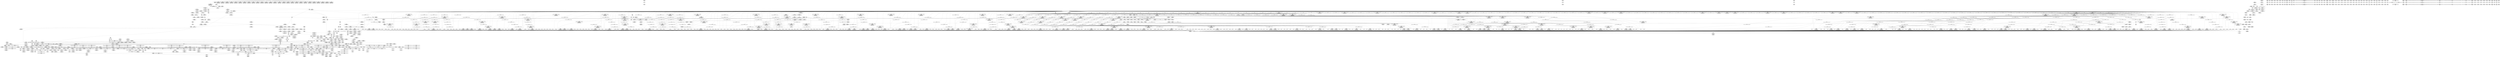 digraph {
	CE0x4be6330 [shape=record,shape=Mrecord,label="{CE0x4be6330|i64*_getelementptr_inbounds_(_16_x_i64_,_16_x_i64_*___llvm_gcov_ctr46,_i64_0,_i64_15)|*Constant*|*SummSink*}"]
	CE0x4ac8b70 [shape=record,shape=Mrecord,label="{CE0x4ac8b70|mediated_filesystem:_tmp1}"]
	CE0x4aebfb0 [shape=record,shape=Mrecord,label="{CE0x4aebfb0|0:_i16,_4:_i32,_8:_i16,_40:_%struct.super_block*,_72:_i32,_:_SCMRE_157,158_}"]
	CE0x4bca2d0 [shape=record,shape=Mrecord,label="{CE0x4bca2d0|i64*_getelementptr_inbounds_(_16_x_i64_,_16_x_i64_*___llvm_gcov_ctr46,_i64_0,_i64_8)|*Constant*|*SummSource*}"]
	CE0x4be7540 [shape=record,shape=Mrecord,label="{CE0x4be7540|aa_cred_profile:_tmp27|security/apparmor/include/context.h,100|*SummSink*}"]
	CE0x4aaa8e0 [shape=record,shape=Mrecord,label="{CE0x4aaa8e0|72:_%struct.hlist_bl_node**,_80:_%struct.dentry*,_104:_%struct.inode*,_:_CRE_157,158_}"]
	CE0x4b9bbd0 [shape=record,shape=Mrecord,label="{CE0x4b9bbd0|__aa_current_profile:_tmp19|security/apparmor/include/context.h,138|*SummSink*}"]
	CE0x4ad7510 [shape=record,shape=Mrecord,label="{CE0x4ad7510|i64*_getelementptr_inbounds_(_6_x_i64_,_6_x_i64_*___llvm_gcov_ctr85,_i64_0,_i64_4)|*Constant*|*SummSource*}"]
	CE0x4b4bee0 [shape=record,shape=Mrecord,label="{CE0x4b4bee0|i64*_getelementptr_inbounds_(_2_x_i64_,_2_x_i64_*___llvm_gcov_ctr112,_i64_0,_i64_0)|*Constant*|*SummSource*}"]
	CE0x4ab0df0 [shape=record,shape=Mrecord,label="{CE0x4ab0df0|72:_%struct.hlist_bl_node**,_80:_%struct.dentry*,_104:_%struct.inode*,_:_CRE_166,167_}"]
	CE0x4bc4fd0 [shape=record,shape=Mrecord,label="{CE0x4bc4fd0|i64*_getelementptr_inbounds_(_16_x_i64_,_16_x_i64_*___llvm_gcov_ctr46,_i64_0,_i64_14)|*Constant*|*SummSource*}"]
	CE0x4bc7940 [shape=record,shape=Mrecord,label="{CE0x4bc7940|aa_cred_profile:_tmp23|security/apparmor/include/context.h,100|*SummSink*}"]
	CE0x4acae80 [shape=record,shape=Mrecord,label="{CE0x4acae80|72:_%struct.hlist_bl_node**,_80:_%struct.dentry*,_104:_%struct.inode*,_:_CRE_186,187_}"]
	CE0x4ac8560 [shape=record,shape=Mrecord,label="{CE0x4ac8560|_call_void_mcount()_#2|*SummSource*}"]
	CE0x4b730a0 [shape=record,shape=Mrecord,label="{CE0x4b730a0|i64*_getelementptr_inbounds_(_5_x_i64_,_5_x_i64_*___llvm_gcov_ctr57,_i64_0,_i64_4)|*Constant*}"]
	CE0x4af9f00 [shape=record,shape=Mrecord,label="{CE0x4af9f00|0:_i16,_4:_i32,_8:_i16,_40:_%struct.super_block*,_72:_i32,_:_SCMRE_344,352_|*MultipleSource*|*LoadInst*|security/apparmor/lsm.c,369|security/apparmor/include/apparmor.h,117|Function::mediated_filesystem&Arg::inode::}"]
	CE0x4bca940 [shape=record,shape=Mrecord,label="{CE0x4bca940|aa_cred_profile:_tmp20|security/apparmor/include/context.h,100|*SummSink*}"]
	CE0x4bdda00 [shape=record,shape=Mrecord,label="{CE0x4bdda00|44:_i32,_48:_i16,_128:_i8*,_:_SCMRE_0,4_|*MultipleSource*|Function::aa_cred_profile&Arg::cred::|security/apparmor/include/context.h,99|security/apparmor/include/context.h,138}"]
	CE0x4ad2130 [shape=record,shape=Mrecord,label="{CE0x4ad2130|72:_%struct.hlist_bl_node**,_80:_%struct.dentry*,_104:_%struct.inode*,_:_CRE_314,315_}"]
	CE0x4be7fc0 [shape=record,shape=Mrecord,label="{CE0x4be7fc0|aa_cred_profile:_tmp28|security/apparmor/include/context.h,100}"]
	CE0x4b38bd0 [shape=record,shape=Mrecord,label="{CE0x4b38bd0|80:_i64,_:_CRE_1631,1632_}"]
	CE0x4b6d080 [shape=record,shape=Mrecord,label="{CE0x4b6d080|common_perm:_tmp6|security/apparmor/lsm.c,169|*SummSource*}"]
	CE0x4b0d2f0 [shape=record,shape=Mrecord,label="{CE0x4b0d2f0|0:_i16,_4:_i32,_8:_i16,_40:_%struct.super_block*,_72:_i32,_:_SCMRE_864,865_}"]
	CE0x4b119e0 [shape=record,shape=Mrecord,label="{CE0x4b119e0|0:_i16,_4:_i32,_8:_i16,_40:_%struct.super_block*,_72:_i32,_:_SCMRE_907,908_}"]
	CE0x4ae9c80 [shape=record,shape=Mrecord,label="{CE0x4ae9c80|0:_i16,_4:_i32,_8:_i16,_40:_%struct.super_block*,_72:_i32,_:_SCMRE_136,137_}"]
	CE0x4acc110 [shape=record,shape=Mrecord,label="{CE0x4acc110|72:_%struct.hlist_bl_node**,_80:_%struct.dentry*,_104:_%struct.inode*,_:_CRE_197,198_}"]
	CE0x4af86b0 [shape=record,shape=Mrecord,label="{CE0x4af86b0|0:_i16,_4:_i32,_8:_i16,_40:_%struct.super_block*,_72:_i32,_:_SCMRE_303,304_}"]
	CE0x4ae7890 [shape=record,shape=Mrecord,label="{CE0x4ae7890|_call_void_mcount()_#2|*SummSink*}"]
	CE0x4b72170 [shape=record,shape=Mrecord,label="{CE0x4b72170|aa_path_perm:_cond|Function::aa_path_perm&Arg::cond::}"]
	CE0x4ae4ea0 [shape=record,shape=Mrecord,label="{CE0x4ae4ea0|common_perm:_tmp3|security/apparmor/lsm.c,169}"]
	CE0x4b59680 [shape=record,shape=Mrecord,label="{CE0x4b59680|common_perm:_bb|*SummSource*}"]
	CE0x4b6bb10 [shape=record,shape=Mrecord,label="{CE0x4b6bb10|__aa_current_profile:_cred|security/apparmor/include/context.h,138|*SummSource*}"]
	CE0x4b10660 [shape=record,shape=Mrecord,label="{CE0x4b10660|0:_i16,_4:_i32,_8:_i16,_40:_%struct.super_block*,_72:_i32,_:_SCMRE_895,896_}"]
	CE0x4aec2f0 [shape=record,shape=Mrecord,label="{CE0x4aec2f0|0:_i16,_4:_i32,_8:_i16,_40:_%struct.super_block*,_72:_i32,_:_SCMRE_159,160_}"]
	CE0x4ae1ea0 [shape=record,shape=Mrecord,label="{CE0x4ae1ea0|i32_2|*Constant*}"]
	CE0x4b70a00 [shape=record,shape=Mrecord,label="{CE0x4b70a00|aa_path_perm:_op|Function::aa_path_perm&Arg::op::|*SummSource*}"]
	CE0x4b18230 [shape=record,shape=Mrecord,label="{CE0x4b18230|80:_i64,_:_CRE_402,403_}"]
	CE0x4ac7890 [shape=record,shape=Mrecord,label="{CE0x4ac7890|mediated_filesystem:_tmp}"]
	CE0x4b04470 [shape=record,shape=Mrecord,label="{CE0x4b04470|0:_i16,_4:_i32,_8:_i16,_40:_%struct.super_block*,_72:_i32,_:_SCMRE_584,585_}"]
	CE0x4b303b0 [shape=record,shape=Mrecord,label="{CE0x4b303b0|80:_i64,_:_CRE_1311,1312_}"]
	CE0x4b25d50 [shape=record,shape=Mrecord,label="{CE0x4b25d50|80:_i64,_:_CRE_88,96_|*MultipleSource*|security/apparmor/include/apparmor.h,117|*LoadInst*|security/apparmor/include/apparmor.h,117}"]
	CE0x4b302a0 [shape=record,shape=Mrecord,label="{CE0x4b302a0|80:_i64,_:_CRE_1310,1311_}"]
	CE0x4ae3fd0 [shape=record,shape=Mrecord,label="{CE0x4ae3fd0|__aa_current_profile:_call4|security/apparmor/include/context.h,138|*SummSource*}"]
	CE0x4b17ce0 [shape=record,shape=Mrecord,label="{CE0x4b17ce0|80:_i64,_:_CRE_397,398_}"]
	CE0x4ac6030 [shape=record,shape=Mrecord,label="{CE0x4ac6030|GLOBAL:_get_current|*Constant*|*SummSink*}"]
	CE0x4acb030 [shape=record,shape=Mrecord,label="{CE0x4acb030|72:_%struct.hlist_bl_node**,_80:_%struct.dentry*,_104:_%struct.inode*,_:_CRE_187,188_}"]
	CE0x4b0a7f0 [shape=record,shape=Mrecord,label="{CE0x4b0a7f0|0:_i16,_4:_i32,_8:_i16,_40:_%struct.super_block*,_72:_i32,_:_SCMRE_728,736_|*MultipleSource*|*LoadInst*|security/apparmor/lsm.c,369|security/apparmor/include/apparmor.h,117|Function::mediated_filesystem&Arg::inode::}"]
	CE0x4af38b0 [shape=record,shape=Mrecord,label="{CE0x4af38b0|0:_i16,_4:_i32,_8:_i16,_40:_%struct.super_block*,_72:_i32,_:_SCMRE_255,256_}"]
	CE0x4ae0430 [shape=record,shape=Mrecord,label="{CE0x4ae0430|common_perm:_tmp2|security/apparmor/lsm.c,169}"]
	CE0x4bae810 [shape=record,shape=Mrecord,label="{CE0x4bae810|44:_i32,_48:_i16,_128:_i8*,_:_SCMRE_160,168_|*MultipleSource*|Function::aa_cred_profile&Arg::cred::|security/apparmor/include/context.h,99|security/apparmor/include/context.h,138}"]
	CE0x4bd06a0 [shape=record,shape=Mrecord,label="{CE0x4bd06a0|aa_cred_profile:_security|security/apparmor/include/context.h,99|*SummSource*}"]
	CE0x4b3da60 [shape=record,shape=Mrecord,label="{CE0x4b3da60|80:_i64,_:_CRE_1776,1784_|*MultipleSource*|security/apparmor/include/apparmor.h,117|*LoadInst*|security/apparmor/include/apparmor.h,117}"]
	CE0x4aee9f0 [shape=record,shape=Mrecord,label="{CE0x4aee9f0|0:_i16,_4:_i32,_8:_i16,_40:_%struct.super_block*,_72:_i32,_:_SCMRE_183,184_}"]
	CE0x4abed80 [shape=record,shape=Mrecord,label="{CE0x4abed80|i64*_getelementptr_inbounds_(_2_x_i64_,_2_x_i64_*___llvm_gcov_ctr55,_i64_0,_i64_0)|*Constant*|*SummSink*}"]
	CE0x4b71a30 [shape=record,shape=Mrecord,label="{CE0x4b71a30|aa_path_perm:_flags|Function::aa_path_perm&Arg::flags::|*SummSink*}"]
	CE0x4b21fc0 [shape=record,shape=Mrecord,label="{CE0x4b21fc0|80:_i64,_:_CRE_626,627_}"]
	CE0x4be2b60 [shape=record,shape=Mrecord,label="{CE0x4be2b60|i64*_getelementptr_inbounds_(_16_x_i64_,_16_x_i64_*___llvm_gcov_ctr46,_i64_0,_i64_4)|*Constant*|*SummSource*}"]
	CE0x4ad29a0 [shape=record,shape=Mrecord,label="{CE0x4ad29a0|72:_%struct.hlist_bl_node**,_80:_%struct.dentry*,_104:_%struct.inode*,_:_CRE_319,320_}"]
	CE0x4aac0f0 [shape=record,shape=Mrecord,label="{CE0x4aac0f0|72:_%struct.hlist_bl_node**,_80:_%struct.dentry*,_104:_%struct.inode*,_:_CRE_168,169_}"]
	CE0x4b1bfd0 [shape=record,shape=Mrecord,label="{CE0x4b1bfd0|80:_i64,_:_CRE_460,461_}"]
	CE0x4acd3a0 [shape=record,shape=Mrecord,label="{CE0x4acd3a0|72:_%struct.hlist_bl_node**,_80:_%struct.dentry*,_104:_%struct.inode*,_:_CRE_208,209_}"]
	CE0x4ab2830 [shape=record,shape=Mrecord,label="{CE0x4ab2830|72:_%struct.hlist_bl_node**,_80:_%struct.dentry*,_104:_%struct.inode*,_:_CRE_177,178_}"]
	CE0x4b19cc0 [shape=record,shape=Mrecord,label="{CE0x4b19cc0|80:_i64,_:_CRE_427,428_}"]
	CE0x4ac61c0 [shape=record,shape=Mrecord,label="{CE0x4ac61c0|get_current:_entry}"]
	CE0x4ae0a20 [shape=record,shape=Mrecord,label="{CE0x4ae0a20|common_perm:_tmp2|security/apparmor/lsm.c,169|*SummSink*}"]
	CE0x4b3c200 [shape=record,shape=Mrecord,label="{CE0x4b3c200|80:_i64,_:_CRE_1682,1683_}"]
	CE0x4ad94a0 [shape=record,shape=Mrecord,label="{CE0x4ad94a0|mediated_filesystem:_entry|*SummSource*}"]
	CE0x4b304c0 [shape=record,shape=Mrecord,label="{CE0x4b304c0|80:_i64,_:_CRE_1312,1313_}"]
	CE0x4acbdb0 [shape=record,shape=Mrecord,label="{CE0x4acbdb0|72:_%struct.hlist_bl_node**,_80:_%struct.dentry*,_104:_%struct.inode*,_:_CRE_195,196_}"]
	CE0x4ac4aa0 [shape=record,shape=Mrecord,label="{CE0x4ac4aa0|i64*_getelementptr_inbounds_(_11_x_i64_,_11_x_i64_*___llvm_gcov_ctr58,_i64_0,_i64_9)|*Constant*|*SummSource*}"]
	CE0x4b12bc0 [shape=record,shape=Mrecord,label="{CE0x4b12bc0|0:_i16,_4:_i32,_8:_i16,_40:_%struct.super_block*,_72:_i32,_:_SCMRE_918,919_}"]
	CE0x4b04fd0 [shape=record,shape=Mrecord,label="{CE0x4b04fd0|0:_i16,_4:_i32,_8:_i16,_40:_%struct.super_block*,_72:_i32,_:_SCMRE_591,592_}"]
	CE0x4b18cd0 [shape=record,shape=Mrecord,label="{CE0x4b18cd0|80:_i64,_:_CRE_412,413_}"]
	CE0x4bce8b0 [shape=record,shape=Mrecord,label="{CE0x4bce8b0|aa_cred_profile:_do.end10|*SummSource*}"]
	CE0x4b2cbf0 [shape=record,shape=Mrecord,label="{CE0x4b2cbf0|80:_i64,_:_CRE_1240,1241_}"]
	CE0x4ac65c0 [shape=record,shape=Mrecord,label="{CE0x4ac65c0|_ret_%struct.task_struct*_%tmp4,_!dbg_!15471|./arch/x86/include/asm/current.h,14|*SummSource*}"]
	CE0x4b2d250 [shape=record,shape=Mrecord,label="{CE0x4b2d250|80:_i64,_:_CRE_1246,1247_}"]
	CE0x4bdde50 [shape=record,shape=Mrecord,label="{CE0x4bdde50|aa_cred_profile:_do.cond|*SummSink*}"]
	CE0x4b06d10 [shape=record,shape=Mrecord,label="{CE0x4b06d10|0:_i16,_4:_i32,_8:_i16,_40:_%struct.super_block*,_72:_i32,_:_SCMRE_609,610_}"]
	CE0x4b69350 [shape=record,shape=Mrecord,label="{CE0x4b69350|aa_cred_profile:_tmp1|*SummSink*}"]
	CE0x4b59820 [shape=record,shape=Mrecord,label="{CE0x4b59820|common_perm:_bb|*SummSink*}"]
	CE0x4b98c60 [shape=record,shape=Mrecord,label="{CE0x4b98c60|i64*_getelementptr_inbounds_(_2_x_i64_,_2_x_i64_*___llvm_gcov_ctr112,_i64_0,_i64_0)|*Constant*|*SummSink*}"]
	CE0x4ad9430 [shape=record,shape=Mrecord,label="{CE0x4ad9430|mediated_filesystem:_entry}"]
	CE0x4b9d4e0 [shape=record,shape=Mrecord,label="{CE0x4b9d4e0|i64_0|*Constant*}"]
	CE0x4ab2170 [shape=record,shape=Mrecord,label="{CE0x4ab2170|72:_%struct.hlist_bl_node**,_80:_%struct.dentry*,_104:_%struct.inode*,_:_CRE_173,174_}"]
	CE0x4b19000 [shape=record,shape=Mrecord,label="{CE0x4b19000|80:_i64,_:_CRE_415,416_}"]
	CE0x4b9ce30 [shape=record,shape=Mrecord,label="{CE0x4b9ce30|__aa_current_profile:_if.end|*SummSource*}"]
	CE0x4b4faa0 [shape=record,shape=Mrecord,label="{CE0x4b4faa0|__aa_current_profile:_tobool|security/apparmor/include/context.h,138|*SummSource*}"]
	CE0x4b9eb10 [shape=record,shape=Mrecord,label="{CE0x4b9eb10|__aa_current_profile:_tmp11|security/apparmor/include/context.h,138|*SummSink*}"]
	CE0x4bd31b0 [shape=record,shape=Mrecord,label="{CE0x4bd31b0|i64_5|*Constant*}"]
	CE0x4bc9c20 [shape=record,shape=Mrecord,label="{CE0x4bc9c20|aa_cred_profile:_tmp19|security/apparmor/include/context.h,100|*SummSource*}"]
	CE0x4be80a0 [shape=record,shape=Mrecord,label="{CE0x4be80a0|aa_cred_profile:_tmp28|security/apparmor/include/context.h,100|*SummSink*}"]
	CE0x4b09ce0 [shape=record,shape=Mrecord,label="{CE0x4b09ce0|0:_i16,_4:_i32,_8:_i16,_40:_%struct.super_block*,_72:_i32,_:_SCMRE_688,692_|*MultipleSource*|*LoadInst*|security/apparmor/lsm.c,369|security/apparmor/include/apparmor.h,117|Function::mediated_filesystem&Arg::inode::}"]
	CE0x4aaa730 [shape=record,shape=Mrecord,label="{CE0x4aaa730|72:_%struct.hlist_bl_node**,_80:_%struct.dentry*,_104:_%struct.inode*,_:_CRE_156,157_}"]
	CE0x4ac8180 [shape=record,shape=Mrecord,label="{CE0x4ac8180|mediated_filesystem:_tmp3|*SummSource*}"]
	CE0x4add0b0 [shape=record,shape=Mrecord,label="{CE0x4add0b0|common_perm_mnt_dentry:_dentry|Function::common_perm_mnt_dentry&Arg::dentry::|*SummSource*}"]
	CE0x4b38080 [shape=record,shape=Mrecord,label="{CE0x4b38080|80:_i64,_:_CRE_1620,1621_}"]
	CE0x4b44360 [shape=record,shape=Mrecord,label="{CE0x4b44360|i32_5|*Constant*}"]
	CE0x4aa8db0 [shape=record,shape=Mrecord,label="{CE0x4aa8db0|72:_%struct.hlist_bl_node**,_80:_%struct.dentry*,_104:_%struct.inode*,_:_CRE_112,144_|*MultipleSource*|security/apparmor/lsm.c,369|Function::apparmor_inode_getattr&Arg::dentry::}"]
	CE0x4baf4c0 [shape=record,shape=Mrecord,label="{CE0x4baf4c0|_call_void_mcount()_#2|*SummSink*}"]
	CE0x4b9e830 [shape=record,shape=Mrecord,label="{CE0x4b9e830|__aa_current_profile:_tmp11|security/apparmor/include/context.h,138}"]
	CE0x4bb0a60 [shape=record,shape=Mrecord,label="{CE0x4bb0a60|i64_3|*Constant*}"]
	CE0x4ac17e0 [shape=record,shape=Mrecord,label="{CE0x4ac17e0|__aa_current_profile:_tmp16|security/apparmor/include/context.h,138}"]
	CE0x4ad2e40 [shape=record,shape=Mrecord,label="{CE0x4ad2e40|apparmor_inode_getattr:_call|security/apparmor/lsm.c,369|*SummSource*}"]
	CE0x4b98a20 [shape=record,shape=Mrecord,label="{CE0x4b98a20|get_current:_bb|*SummSource*}"]
	CE0x4b37890 [shape=record,shape=Mrecord,label="{CE0x4b37890|80:_i64,_:_CRE_1608,1612_|*MultipleSource*|security/apparmor/include/apparmor.h,117|*LoadInst*|security/apparmor/include/apparmor.h,117}"]
	CE0x4b21740 [shape=record,shape=Mrecord,label="{CE0x4b21740|80:_i64,_:_CRE_618,619_}"]
	CE0x4bad8c0 [shape=record,shape=Mrecord,label="{CE0x4bad8c0|%struct.aa_profile*_null|*Constant*}"]
	CE0x4b73c80 [shape=record,shape=Mrecord,label="{CE0x4b73c80|common_perm:_tmp10|security/apparmor/lsm.c,172}"]
	CE0x4b02c10 [shape=record,shape=Mrecord,label="{CE0x4b02c10|0:_i16,_4:_i32,_8:_i16,_40:_%struct.super_block*,_72:_i32,_:_SCMRE_569,570_}"]
	CE0x4b1c410 [shape=record,shape=Mrecord,label="{CE0x4b1c410|80:_i64,_:_CRE_464,472_|*MultipleSource*|security/apparmor/include/apparmor.h,117|*LoadInst*|security/apparmor/include/apparmor.h,117}"]
	CE0x4b425c0 [shape=record,shape=Mrecord,label="{CE0x4b425c0|0:_%struct.vfsmount*,_8:_%struct.dentry*,_:_SCMRE_8,16_|*MultipleSource*|security/apparmor/lsm.c, 206|security/apparmor/lsm.c,206}"]
	CE0x4b44550 [shape=record,shape=Mrecord,label="{CE0x4b44550|common_perm_mnt_dentry:_d_inode|security/apparmor/lsm.c,207|*SummSource*}"]
	CE0x4b71410 [shape=record,shape=Mrecord,label="{CE0x4b71410|aa_path_perm:_path|Function::aa_path_perm&Arg::path::|*SummSource*}"]
	CE0x4b29390 [shape=record,shape=Mrecord,label="{CE0x4b29390|80:_i64,_:_CRE_312,320_|*MultipleSource*|security/apparmor/include/apparmor.h,117|*LoadInst*|security/apparmor/include/apparmor.h,117}"]
	CE0x4af10f0 [shape=record,shape=Mrecord,label="{CE0x4af10f0|0:_i16,_4:_i32,_8:_i16,_40:_%struct.super_block*,_72:_i32,_:_SCMRE_207,208_}"]
	CE0x4b222f0 [shape=record,shape=Mrecord,label="{CE0x4b222f0|80:_i64,_:_CRE_629,630_}"]
	CE0x4ae4fd0 [shape=record,shape=Mrecord,label="{CE0x4ae4fd0|common_perm:_tmp3|security/apparmor/lsm.c,169|*SummSource*}"]
	CE0x4b6ece0 [shape=record,shape=Mrecord,label="{CE0x4b6ece0|GLOBAL:_aa_path_perm|*Constant*}"]
	CE0x4ac5cf0 [shape=record,shape=Mrecord,label="{CE0x4ac5cf0|GLOBAL:_get_current|*Constant*}"]
	CE0x4b62800 [shape=record,shape=Mrecord,label="{CE0x4b62800|common_perm_mnt_dentry:_i_mode|security/apparmor/lsm.c,208|*SummSource*}"]
	CE0x4b9a2e0 [shape=record,shape=Mrecord,label="{CE0x4b9a2e0|aa_cred_profile:_do.end10|*SummSink*}"]
	CE0x4b1ebb0 [shape=record,shape=Mrecord,label="{CE0x4b1ebb0|80:_i64,_:_CRE_577,578_}"]
	CE0x4af0250 [shape=record,shape=Mrecord,label="{CE0x4af0250|0:_i16,_4:_i32,_8:_i16,_40:_%struct.super_block*,_72:_i32,_:_SCMRE_198,199_}"]
	CE0x4b669f0 [shape=record,shape=Mrecord,label="{CE0x4b669f0|i1_true|*Constant*}"]
	CE0x4b2e020 [shape=record,shape=Mrecord,label="{CE0x4b2e020|80:_i64,_:_CRE_1259,1260_}"]
	CE0x4ada1d0 [shape=record,shape=Mrecord,label="{CE0x4ada1d0|apparmor_inode_getattr:_tmp11|security/apparmor/lsm.c,374|*SummSink*}"]
	CE0x4b6d1b0 [shape=record,shape=Mrecord,label="{CE0x4b6d1b0|common_perm:_tmp6|security/apparmor/lsm.c,169|*SummSink*}"]
	CE0x4b1c850 [shape=record,shape=Mrecord,label="{CE0x4b1c850|80:_i64,_:_CRE_488,496_|*MultipleSource*|security/apparmor/include/apparmor.h,117|*LoadInst*|security/apparmor/include/apparmor.h,117}"]
	CE0x4bebc90 [shape=record,shape=Mrecord,label="{CE0x4bebc90|aa_cred_profile:_profile11|security/apparmor/include/context.h,101|*SummSource*}"]
	CE0x4b12540 [shape=record,shape=Mrecord,label="{CE0x4b12540|0:_i16,_4:_i32,_8:_i16,_40:_%struct.super_block*,_72:_i32,_:_SCMRE_914,915_}"]
	CE0x4b10800 [shape=record,shape=Mrecord,label="{CE0x4b10800|0:_i16,_4:_i32,_8:_i16,_40:_%struct.super_block*,_72:_i32,_:_SCMRE_896,897_}"]
	CE0x4ae9720 [shape=record,shape=Mrecord,label="{CE0x4ae9720|0:_i16,_4:_i32,_8:_i16,_40:_%struct.super_block*,_72:_i32,_:_SCMRE_120,128_|*MultipleSource*|*LoadInst*|security/apparmor/lsm.c,369|security/apparmor/include/apparmor.h,117|Function::mediated_filesystem&Arg::inode::}"]
	CE0x4b28dc0 [shape=record,shape=Mrecord,label="{CE0x4b28dc0|80:_i64,_:_CRE_288,296_|*MultipleSource*|security/apparmor/include/apparmor.h,117|*LoadInst*|security/apparmor/include/apparmor.h,117}"]
	CE0x4ab0730 [shape=record,shape=Mrecord,label="{CE0x4ab0730|72:_%struct.hlist_bl_node**,_80:_%struct.dentry*,_104:_%struct.inode*,_:_CRE_162,163_}"]
	CE0x4b3aee0 [shape=record,shape=Mrecord,label="{CE0x4b3aee0|80:_i64,_:_CRE_1664,1665_}"]
	CE0x4bc56d0 [shape=record,shape=Mrecord,label="{CE0x4bc56d0|aa_cred_profile:_tmp9|security/apparmor/include/context.h,100}"]
	CE0x4b2d140 [shape=record,shape=Mrecord,label="{CE0x4b2d140|80:_i64,_:_CRE_1245,1246_}"]
	CE0x4ac63e0 [shape=record,shape=Mrecord,label="{CE0x4ac63e0|get_current:_entry|*SummSink*}"]
	CE0x4afccb0 [shape=record,shape=Mrecord,label="{CE0x4afccb0|0:_i16,_4:_i32,_8:_i16,_40:_%struct.super_block*,_72:_i32,_:_SCMRE_474,475_}"]
	CE0x4b6e6b0 [shape=record,shape=Mrecord,label="{CE0x4b6e6b0|common_perm:_call1|security/apparmor/lsm.c,170}"]
	CE0x4b6c740 [shape=record,shape=Mrecord,label="{CE0x4b6c740|i64*_getelementptr_inbounds_(_5_x_i64_,_5_x_i64_*___llvm_gcov_ctr57,_i64_0,_i64_3)|*Constant*|*SummSink*}"]
	CE0x4aca610 [shape=record,shape=Mrecord,label="{CE0x4aca610|72:_%struct.hlist_bl_node**,_80:_%struct.dentry*,_104:_%struct.inode*,_:_CRE_181,182_}"]
	CE0x4b166b0 [shape=record,shape=Mrecord,label="{CE0x4b166b0|0:_i16,_4:_i32,_8:_i16,_40:_%struct.super_block*,_72:_i32,_:_SCMRE_992,1000_|*MultipleSource*|*LoadInst*|security/apparmor/lsm.c,369|security/apparmor/include/apparmor.h,117|Function::mediated_filesystem&Arg::inode::}"]
	CE0x4b2dcf0 [shape=record,shape=Mrecord,label="{CE0x4b2dcf0|80:_i64,_:_CRE_1256,1257_}"]
	CE0x4abc220 [shape=record,shape=Mrecord,label="{CE0x4abc220|72:_%struct.hlist_bl_node**,_80:_%struct.dentry*,_104:_%struct.inode*,_:_CRE_89,90_}"]
	CE0x4afc4a0 [shape=record,shape=Mrecord,label="{CE0x4afc4a0|0:_i16,_4:_i32,_8:_i16,_40:_%struct.super_block*,_72:_i32,_:_SCMRE_464,472_|*MultipleSource*|*LoadInst*|security/apparmor/lsm.c,369|security/apparmor/include/apparmor.h,117|Function::mediated_filesystem&Arg::inode::}"]
	CE0x4b23a10 [shape=record,shape=Mrecord,label="{CE0x4b23a10|80:_i64,_:_CRE_736,880_|*MultipleSource*|security/apparmor/include/apparmor.h,117|*LoadInst*|security/apparmor/include/apparmor.h,117}"]
	CE0x4b72430 [shape=record,shape=Mrecord,label="{CE0x4b72430|aa_path_perm:_cond|Function::aa_path_perm&Arg::cond::|*SummSink*}"]
	CE0x4b1a760 [shape=record,shape=Mrecord,label="{CE0x4b1a760|80:_i64,_:_CRE_437,438_}"]
	CE0x4b34ac0 [shape=record,shape=Mrecord,label="{CE0x4b34ac0|80:_i64,_:_CRE_1348,1349_}"]
	CE0x4afe6e0 [shape=record,shape=Mrecord,label="{CE0x4afe6e0|80:_i64,_:_CRE_1315,1316_}"]
	CE0x4ad5ba0 [shape=record,shape=Mrecord,label="{CE0x4ad5ba0|mediated_filesystem:_tobool|security/apparmor/include/apparmor.h,117|*SummSource*}"]
	CE0x4b988b0 [shape=record,shape=Mrecord,label="{CE0x4b988b0|i32_78|*Constant*|*SummSink*}"]
	CE0x4ba09d0 [shape=record,shape=Mrecord,label="{CE0x4ba09d0|__aa_current_profile:_tobool1|security/apparmor/include/context.h,138|*SummSource*}"]
	CE0x4b2cf20 [shape=record,shape=Mrecord,label="{CE0x4b2cf20|80:_i64,_:_CRE_1243,1244_}"]
	CE0x4b29f30 [shape=record,shape=Mrecord,label="{CE0x4b29f30|80:_i64,_:_CRE_360,368_|*MultipleSource*|security/apparmor/include/apparmor.h,117|*LoadInst*|security/apparmor/include/apparmor.h,117}"]
	CE0x4ad27f0 [shape=record,shape=Mrecord,label="{CE0x4ad27f0|72:_%struct.hlist_bl_node**,_80:_%struct.dentry*,_104:_%struct.inode*,_:_CRE_318,319_}"]
	CE0x4b2f890 [shape=record,shape=Mrecord,label="{CE0x4b2f890|80:_i64,_:_CRE_1296,1300_|*MultipleSource*|security/apparmor/include/apparmor.h,117|*LoadInst*|security/apparmor/include/apparmor.h,117}"]
	CE0x4af6150 [shape=record,shape=Mrecord,label="{CE0x4af6150|0:_i16,_4:_i32,_8:_i16,_40:_%struct.super_block*,_72:_i32,_:_SCMRE_280,281_}"]
	CE0x4b9d330 [shape=record,shape=Mrecord,label="{CE0x4b9d330|aa_cred_profile:_do.body5|*SummSource*}"]
	CE0x4b35bc0 [shape=record,shape=Mrecord,label="{CE0x4b35bc0|80:_i64,_:_CRE_1364,1365_}"]
	CE0x4b2c260 [shape=record,shape=Mrecord,label="{CE0x4b2c260|80:_i64,_:_CRE_1231,1232_}"]
	CE0x4b04950 [shape=record,shape=Mrecord,label="{CE0x4b04950|0:_i16,_4:_i32,_8:_i16,_40:_%struct.super_block*,_72:_i32,_:_SCMRE_587,588_}"]
	CE0x4aff040 [shape=record,shape=Mrecord,label="{CE0x4aff040|80:_i64,_:_CRE_1324,1325_}"]
	CE0x4b751c0 [shape=record,shape=Mrecord,label="{CE0x4b751c0|aa_cred_profile:_tmp5|security/apparmor/include/context.h,99|*SummSink*}"]
	CE0x4b15ac0 [shape=record,shape=Mrecord,label="{CE0x4b15ac0|0:_i16,_4:_i32,_8:_i16,_40:_%struct.super_block*,_72:_i32,_:_SCMRE_978,979_}"]
	CE0x4aec490 [shape=record,shape=Mrecord,label="{CE0x4aec490|0:_i16,_4:_i32,_8:_i16,_40:_%struct.super_block*,_72:_i32,_:_SCMRE_160,161_}"]
	CE0x4acf350 [shape=record,shape=Mrecord,label="{CE0x4acf350|72:_%struct.hlist_bl_node**,_80:_%struct.dentry*,_104:_%struct.inode*,_:_CRE_222,223_}"]
	CE0x4b305d0 [shape=record,shape=Mrecord,label="{CE0x4b305d0|80:_i64,_:_CRE_1313,1314_}"]
	CE0x4b3b870 [shape=record,shape=Mrecord,label="{CE0x4b3b870|80:_i64,_:_CRE_1673,1674_}"]
	CE0x4b3cec0 [shape=record,shape=Mrecord,label="{CE0x4b3cec0|80:_i64,_:_CRE_1720,1728_|*MultipleSource*|security/apparmor/include/apparmor.h,117|*LoadInst*|security/apparmor/include/apparmor.h,117}"]
	CE0x4ac2160 [shape=record,shape=Mrecord,label="{CE0x4ac2160|i8_1|*Constant*|*SummSink*}"]
	CE0x4b18bc0 [shape=record,shape=Mrecord,label="{CE0x4b18bc0|80:_i64,_:_CRE_411,412_}"]
	CE0x4b1ce50 [shape=record,shape=Mrecord,label="{CE0x4b1ce50|80:_i64,_:_CRE_512,528_|*MultipleSource*|security/apparmor/include/apparmor.h,117|*LoadInst*|security/apparmor/include/apparmor.h,117}"]
	CE0x4b0df60 [shape=record,shape=Mrecord,label="{CE0x4b0df60|0:_i16,_4:_i32,_8:_i16,_40:_%struct.super_block*,_72:_i32,_:_SCMRE_871,872_}"]
	CE0x4b2cd00 [shape=record,shape=Mrecord,label="{CE0x4b2cd00|80:_i64,_:_CRE_1241,1242_}"]
	CE0x4b35780 [shape=record,shape=Mrecord,label="{CE0x4b35780|80:_i64,_:_CRE_1360,1361_}"]
	CE0x4bceb70 [shape=record,shape=Mrecord,label="{CE0x4bceb70|aa_cred_profile:_tmp15|security/apparmor/include/context.h,100|*SummSource*}"]
	CE0x4b3fc90 [shape=record,shape=Mrecord,label="{CE0x4b3fc90|80:_i64,_:_CRE_1888,1896_|*MultipleSource*|security/apparmor/include/apparmor.h,117|*LoadInst*|security/apparmor/include/apparmor.h,117}"]
	CE0x4b083d0 [shape=record,shape=Mrecord,label="{CE0x4b083d0|0:_i16,_4:_i32,_8:_i16,_40:_%struct.super_block*,_72:_i32,_:_SCMRE_623,624_}"]
	CE0x4b1aa90 [shape=record,shape=Mrecord,label="{CE0x4b1aa90|80:_i64,_:_CRE_440,441_}"]
	CE0x4ad2eb0 [shape=record,shape=Mrecord,label="{CE0x4ad2eb0|apparmor_inode_getattr:_call|security/apparmor/lsm.c,369}"]
	CE0x4ab08e0 [shape=record,shape=Mrecord,label="{CE0x4ab08e0|72:_%struct.hlist_bl_node**,_80:_%struct.dentry*,_104:_%struct.inode*,_:_CRE_163,164_}"]
	CE0x4b2a6b0 [shape=record,shape=Mrecord,label="{CE0x4b2a6b0|i32_10|*Constant*|*SummSink*}"]
	CE0x4b2ae90 [shape=record,shape=Mrecord,label="{CE0x4b2ae90|80:_i64,_:_CRE_1212,1213_}"]
	CE0x4bccee0 [shape=record,shape=Mrecord,label="{CE0x4bccee0|i32_100|*Constant*}"]
	CE0x4ae8c60 [shape=record,shape=Mrecord,label="{CE0x4ae8c60|0:_i16,_4:_i32,_8:_i16,_40:_%struct.super_block*,_72:_i32,_:_SCMRE_88,96_|*MultipleSource*|*LoadInst*|security/apparmor/lsm.c,369|security/apparmor/include/apparmor.h,117|Function::mediated_filesystem&Arg::inode::}"]
	CE0x4b01890 [shape=record,shape=Mrecord,label="{CE0x4b01890|0:_i16,_4:_i32,_8:_i16,_40:_%struct.super_block*,_72:_i32,_:_SCMRE_557,558_}"]
	CE0x4aab870 [shape=record,shape=Mrecord,label="{CE0x4aab870|i64*_getelementptr_inbounds_(_2_x_i64_,_2_x_i64_*___llvm_gcov_ctr55,_i64_0,_i64_0)|*Constant*}"]
	CE0x4b0a540 [shape=record,shape=Mrecord,label="{CE0x4b0a540|0:_i16,_4:_i32,_8:_i16,_40:_%struct.super_block*,_72:_i32,_:_SCMRE_712,728_|*MultipleSource*|*LoadInst*|security/apparmor/lsm.c,369|security/apparmor/include/apparmor.h,117|Function::mediated_filesystem&Arg::inode::}"]
	CE0x4aab360 [shape=record,shape=Mrecord,label="{CE0x4aab360|apparmor_inode_getattr:_d_inode|security/apparmor/lsm.c,369|*SummSource*}"]
	CE0x4b9e550 [shape=record,shape=Mrecord,label="{CE0x4b9e550|__aa_current_profile:_tmp10|security/apparmor/include/context.h,138|*SummSink*}"]
	CE0x4b4b140 [shape=record,shape=Mrecord,label="{CE0x4b4b140|_call_void_mcount()_#2|*SummSource*}"]
	CE0x4af96f0 [shape=record,shape=Mrecord,label="{CE0x4af96f0|0:_i16,_4:_i32,_8:_i16,_40:_%struct.super_block*,_72:_i32,_:_SCMRE_320,328_|*MultipleSource*|*LoadInst*|security/apparmor/lsm.c,369|security/apparmor/include/apparmor.h,117|Function::mediated_filesystem&Arg::inode::}"]
	CE0x4b6e640 [shape=record,shape=Mrecord,label="{CE0x4b6e640|i64*_getelementptr_inbounds_(_5_x_i64_,_5_x_i64_*___llvm_gcov_ctr57,_i64_0,_i64_4)|*Constant*|*SummSink*}"]
	CE0x4b6fd00 [shape=record,shape=Mrecord,label="{CE0x4b6fd00|common_perm_mnt_dentry:_call|security/apparmor/lsm.c,211}"]
	CE0x4adebb0 [shape=record,shape=Mrecord,label="{CE0x4adebb0|0:_i16,_4:_i32,_8:_i16,_40:_%struct.super_block*,_72:_i32,_:_SCMRE_520,528_|*MultipleSource*|*LoadInst*|security/apparmor/lsm.c,369|security/apparmor/include/apparmor.h,117|Function::mediated_filesystem&Arg::inode::}"]
	CE0x4aa7130 [shape=record,shape=Mrecord,label="{CE0x4aa7130|apparmor_inode_getattr:_tmp|*SummSink*}"]
	CE0x4ac2650 [shape=record,shape=Mrecord,label="{CE0x4ac2650|_call_void_lockdep_rcu_suspicious(i8*_getelementptr_inbounds_(_36_x_i8_,_36_x_i8_*_.str12,_i32_0,_i32_0),_i32_138,_i8*_getelementptr_inbounds_(_45_x_i8_,_45_x_i8_*_.str14,_i32_0,_i32_0))_#7,_!dbg_!15483|security/apparmor/include/context.h,138|*SummSink*}"]
	CE0x4b4c920 [shape=record,shape=Mrecord,label="{CE0x4b4c920|get_current:_tmp3|*SummSink*}"]
	CE0x4b6f5e0 [shape=record,shape=Mrecord,label="{CE0x4b6f5e0|__aa_current_profile:_tmp4|security/apparmor/include/context.h,138}"]
	CE0x4ab45b0 [shape=record,shape=Mrecord,label="{CE0x4ab45b0|apparmor_inode_getattr:_d_inode|security/apparmor/lsm.c,369|*SummSink*}"]
	CE0x4b1b200 [shape=record,shape=Mrecord,label="{CE0x4b1b200|80:_i64,_:_CRE_447,448_}"]
	CE0x4ad8110 [shape=record,shape=Mrecord,label="{CE0x4ad8110|apparmor_inode_getattr:_tmp10|security/apparmor/lsm.c,372}"]
	CE0x4be4310 [shape=record,shape=Mrecord,label="{CE0x4be4310|aa_cred_profile:_lor.rhs|*SummSource*}"]
	CE0x4b4c380 [shape=record,shape=Mrecord,label="{CE0x4b4c380|aa_cred_profile:_tmp3|*SummSource*}"]
	CE0x4b9baf0 [shape=record,shape=Mrecord,label="{CE0x4b9baf0|__aa_current_profile:_tmp19|security/apparmor/include/context.h,138}"]
	CE0x4afa710 [shape=record,shape=Mrecord,label="{CE0x4afa710|0:_i16,_4:_i32,_8:_i16,_40:_%struct.super_block*,_72:_i32,_:_SCMRE_376,384_|*MultipleSource*|*LoadInst*|security/apparmor/lsm.c,369|security/apparmor/include/apparmor.h,117|Function::mediated_filesystem&Arg::inode::}"]
	CE0x4ad43d0 [shape=record,shape=Mrecord,label="{CE0x4ad43d0|i64_0|*Constant*|*SummSink*}"]
	CE0x4b08710 [shape=record,shape=Mrecord,label="{CE0x4b08710|0:_i16,_4:_i32,_8:_i16,_40:_%struct.super_block*,_72:_i32,_:_SCMRE_632,640_|*MultipleSource*|*LoadInst*|security/apparmor/lsm.c,369|security/apparmor/include/apparmor.h,117|Function::mediated_filesystem&Arg::inode::}"]
	CE0x4b25f30 [shape=record,shape=Mrecord,label="{CE0x4b25f30|80:_i64,_:_CRE_96,104_|*MultipleSource*|security/apparmor/include/apparmor.h,117|*LoadInst*|security/apparmor/include/apparmor.h,117}"]
	CE0x4b76440 [shape=record,shape=Mrecord,label="{CE0x4b76440|i64_2|*Constant*}"]
	CE0x4ac71a0 [shape=record,shape=Mrecord,label="{CE0x4ac71a0|i64*_getelementptr_inbounds_(_11_x_i64_,_11_x_i64_*___llvm_gcov_ctr58,_i64_0,_i64_0)|*Constant*|*SummSource*}"]
	CE0x4baf110 [shape=record,shape=Mrecord,label="{CE0x4baf110|aa_cred_profile:_bb|*SummSink*}"]
	CE0x4b0da00 [shape=record,shape=Mrecord,label="{CE0x4b0da00|0:_i16,_4:_i32,_8:_i16,_40:_%struct.super_block*,_72:_i32,_:_SCMRE_867,868_}"]
	CE0x4b2be20 [shape=record,shape=Mrecord,label="{CE0x4b2be20|80:_i64,_:_CRE_1227,1228_}"]
	CE0x4b3b980 [shape=record,shape=Mrecord,label="{CE0x4b3b980|80:_i64,_:_CRE_1674,1675_}"]
	CE0x4b6c320 [shape=record,shape=Mrecord,label="{CE0x4b6c320|GLOBAL:___llvm_gcov_ctr57|Global_var:__llvm_gcov_ctr57|*SummSource*}"]
	CE0x4ae8780 [shape=record,shape=Mrecord,label="{CE0x4ae8780|0:_i16,_4:_i32,_8:_i16,_40:_%struct.super_block*,_72:_i32,_:_SCMRE_76,80_|*MultipleSource*|*LoadInst*|security/apparmor/lsm.c,369|security/apparmor/include/apparmor.h,117|Function::mediated_filesystem&Arg::inode::}"]
	CE0x4b0ad50 [shape=record,shape=Mrecord,label="{CE0x4b0ad50|0:_i16,_4:_i32,_8:_i16,_40:_%struct.super_block*,_72:_i32,_:_SCMRE_744,752_|*MultipleSource*|*LoadInst*|security/apparmor/lsm.c,369|security/apparmor/include/apparmor.h,117|Function::mediated_filesystem&Arg::inode::}"]
	CE0x4b71580 [shape=record,shape=Mrecord,label="{CE0x4b71580|aa_path_perm:_path|Function::aa_path_perm&Arg::path::|*SummSink*}"]
	CE0x4afbf40 [shape=record,shape=Mrecord,label="{CE0x4afbf40|0:_i16,_4:_i32,_8:_i16,_40:_%struct.super_block*,_72:_i32,_:_SCMRE_448,456_|*MultipleSource*|*LoadInst*|security/apparmor/lsm.c,369|security/apparmor/include/apparmor.h,117|Function::mediated_filesystem&Arg::inode::}"]
	CE0x4be7380 [shape=record,shape=Mrecord,label="{CE0x4be7380|aa_cred_profile:_tmp27|security/apparmor/include/context.h,100|*SummSource*}"]
	CE0x4ad6470 [shape=record,shape=Mrecord,label="{CE0x4ad6470|mediated_filesystem:_lnot|security/apparmor/include/apparmor.h,117|*SummSource*}"]
	CE0x4aaaff0 [shape=record,shape=Mrecord,label="{CE0x4aaaff0|apparmor_inode_getattr:_tmp5|security/apparmor/lsm.c,369}"]
	CE0x4b03430 [shape=record,shape=Mrecord,label="{CE0x4b03430|0:_i16,_4:_i32,_8:_i16,_40:_%struct.super_block*,_72:_i32,_:_SCMRE_574,575_}"]
	CE0x4b0db10 [shape=record,shape=Mrecord,label="{CE0x4b0db10|0:_i16,_4:_i32,_8:_i16,_40:_%struct.super_block*,_72:_i32,_:_SCMRE_868,869_}"]
	CE0x4b0c2d0 [shape=record,shape=Mrecord,label="{CE0x4b0c2d0|0:_i16,_4:_i32,_8:_i16,_40:_%struct.super_block*,_72:_i32,_:_SCMRE_816,824_|*MultipleSource*|*LoadInst*|security/apparmor/lsm.c,369|security/apparmor/include/apparmor.h,117|Function::mediated_filesystem&Arg::inode::}"]
	CE0x4ae2380 [shape=record,shape=Mrecord,label="{CE0x4ae2380|aa_cred_profile:_entry|*SummSink*}"]
	CE0x4b19bb0 [shape=record,shape=Mrecord,label="{CE0x4b19bb0|80:_i64,_:_CRE_426,427_}"]
	CE0x4bdbff0 [shape=record,shape=Mrecord,label="{CE0x4bdbff0|aa_cred_profile:_conv|security/apparmor/include/context.h,100}"]
	CE0x4abbb10 [shape=record,shape=Mrecord,label="{CE0x4abbb10|i32_5|*Constant*|*SummSink*}"]
	CE0x4ac95a0 [shape=record,shape=Mrecord,label="{CE0x4ac95a0|i32_0|*Constant*}"]
	CE0x4b1f100 [shape=record,shape=Mrecord,label="{CE0x4b1f100|80:_i64,_:_CRE_582,583_}"]
	CE0x4ac7370 [shape=record,shape=Mrecord,label="{CE0x4ac7370|__aa_current_profile:_tmp}"]
	CE0x4b9d090 [shape=record,shape=Mrecord,label="{CE0x4b9d090|aa_cred_profile:_do.body5}"]
	CE0x4bae390 [shape=record,shape=Mrecord,label="{CE0x4bae390|44:_i32,_48:_i16,_128:_i8*,_:_SCMRE_144,152_|*MultipleSource*|Function::aa_cred_profile&Arg::cred::|security/apparmor/include/context.h,99|security/apparmor/include/context.h,138}"]
	CE0x4b3cca0 [shape=record,shape=Mrecord,label="{CE0x4b3cca0|80:_i64,_:_CRE_1712,1720_|*MultipleSource*|security/apparmor/include/apparmor.h,117|*LoadInst*|security/apparmor/include/apparmor.h,117}"]
	CE0x4b17df0 [shape=record,shape=Mrecord,label="{CE0x4b17df0|80:_i64,_:_CRE_398,399_}"]
	CE0x4bd2c80 [shape=record,shape=Mrecord,label="{CE0x4bd2c80|aa_cred_profile:_tobool4|security/apparmor/include/context.h,100}"]
	CE0x4b22730 [shape=record,shape=Mrecord,label="{CE0x4b22730|80:_i64,_:_CRE_640,648_|*MultipleSource*|security/apparmor/include/apparmor.h,117|*LoadInst*|security/apparmor/include/apparmor.h,117}"]
	CE0x4b11020 [shape=record,shape=Mrecord,label="{CE0x4b11020|0:_i16,_4:_i32,_8:_i16,_40:_%struct.super_block*,_72:_i32,_:_SCMRE_901,902_}"]
	CE0x4b72d70 [shape=record,shape=Mrecord,label="{CE0x4b72d70|common_perm:_error.0|*SummSink*}"]
	CE0x4b35010 [shape=record,shape=Mrecord,label="{CE0x4b35010|80:_i64,_:_CRE_1353,1354_}"]
	CE0x4af5930 [shape=record,shape=Mrecord,label="{CE0x4af5930|0:_i16,_4:_i32,_8:_i16,_40:_%struct.super_block*,_72:_i32,_:_SCMRE_275,276_}"]
	CE0x4b3d680 [shape=record,shape=Mrecord,label="{CE0x4b3d680|80:_i64,_:_CRE_1760,1764_|*MultipleSource*|security/apparmor/include/apparmor.h,117|*LoadInst*|security/apparmor/include/apparmor.h,117}"]
	CE0x4b2a7b0 [shape=record,shape=Mrecord,label="{CE0x4b2a7b0|mediated_filesystem:_s_flags|security/apparmor/include/apparmor.h,117}"]
	CE0x4b54f00 [shape=record,shape=Mrecord,label="{CE0x4b54f00|__aa_current_profile:_call|security/apparmor/include/context.h,138|*SummSink*}"]
	CE0x4aab910 [shape=record,shape=Mrecord,label="{CE0x4aab910|i64*_getelementptr_inbounds_(_2_x_i64_,_2_x_i64_*___llvm_gcov_ctr55,_i64_0,_i64_0)|*Constant*|*SummSource*}"]
	CE0x4b38130 [shape=record,shape=Mrecord,label="{CE0x4b38130|80:_i64,_:_CRE_1621,1622_}"]
	CE0x4aaf050 [shape=record,shape=Mrecord,label="{CE0x4aaf050|apparmor_inode_getattr:_dentry|Function::apparmor_inode_getattr&Arg::dentry::|*SummSink*}"]
	CE0x4ba01f0 [shape=record,shape=Mrecord,label="{CE0x4ba01f0|__aa_current_profile:_bb}"]
	CE0x4abf2d0 [shape=record,shape=Mrecord,label="{CE0x4abf2d0|mediated_filesystem:_bb|*SummSource*}"]
	CE0x4add730 [shape=record,shape=Mrecord,label="{CE0x4add730|i32_128|*Constant*|*SummSource*}"]
	CE0x4b64500 [shape=record,shape=Mrecord,label="{CE0x4b64500|COLLAPSED:_GCMRE___llvm_gcov_ctr46_internal_global_16_x_i64_zeroinitializer:_elem_0:default:}"]
	CE0x4b3abb0 [shape=record,shape=Mrecord,label="{CE0x4b3abb0|80:_i64,_:_CRE_1661,1662_}"]
	CE0x4acd8b0 [shape=record,shape=Mrecord,label="{CE0x4acd8b0|72:_%struct.hlist_bl_node**,_80:_%struct.dentry*,_104:_%struct.inode*,_:_CRE_211,212_}"]
	CE0x4aad9d0 [shape=record,shape=Mrecord,label="{CE0x4aad9d0|72:_%struct.hlist_bl_node**,_80:_%struct.dentry*,_104:_%struct.inode*,_:_CRE_150,151_}"]
	CE0x4aea390 [shape=record,shape=Mrecord,label="{CE0x4aea390|0:_i16,_4:_i32,_8:_i16,_40:_%struct.super_block*,_72:_i32,_:_SCMRE_139,140_}"]
	CE0x4b37c70 [shape=record,shape=Mrecord,label="{CE0x4b37c70|80:_i64,_:_CRE_1617,1618_}"]
	CE0x4af55f0 [shape=record,shape=Mrecord,label="{CE0x4af55f0|0:_i16,_4:_i32,_8:_i16,_40:_%struct.super_block*,_72:_i32,_:_SCMRE_273,274_}"]
	CE0x4ae2760 [shape=record,shape=Mrecord,label="{CE0x4ae2760|aa_cred_profile:_cred|Function::aa_cred_profile&Arg::cred::|*SummSource*}"]
	CE0x4bc3a80 [shape=record,shape=Mrecord,label="{CE0x4bc3a80|aa_cred_profile:_tmp2|*SummSource*}"]
	CE0x4b21850 [shape=record,shape=Mrecord,label="{CE0x4b21850|80:_i64,_:_CRE_619,620_}"]
	CE0x4b53c90 [shape=record,shape=Mrecord,label="{CE0x4b53c90|common_perm_mnt_dentry:_path|security/apparmor/lsm.c, 206|*SummSink*}"]
	CE0x4af5450 [shape=record,shape=Mrecord,label="{CE0x4af5450|0:_i16,_4:_i32,_8:_i16,_40:_%struct.super_block*,_72:_i32,_:_SCMRE_272,273_}"]
	CE0x4bcd1c0 [shape=record,shape=Mrecord,label="{CE0x4bcd1c0|i64*_getelementptr_inbounds_(_16_x_i64_,_16_x_i64_*___llvm_gcov_ctr46,_i64_0,_i64_9)|*Constant*|*SummSink*}"]
	CE0x4ae3c60 [shape=record,shape=Mrecord,label="{CE0x4ae3c60|__aa_current_profile:_tmp21|security/apparmor/include/context.h,138|*SummSink*}"]
	CE0x4accb30 [shape=record,shape=Mrecord,label="{CE0x4accb30|72:_%struct.hlist_bl_node**,_80:_%struct.dentry*,_104:_%struct.inode*,_:_CRE_203,204_}"]
	CE0x4aad6f0 [shape=record,shape=Mrecord,label="{CE0x4aad6f0|COLLAPSED:_GCMRE___llvm_gcov_ctr85_internal_global_6_x_i64_zeroinitializer:_elem_0:default:}"]
	CE0x4b403d0 [shape=record,shape=Mrecord,label="{CE0x4b403d0|80:_i64,_:_CRE_1928,2056_|*MultipleSource*|security/apparmor/include/apparmor.h,117|*LoadInst*|security/apparmor/include/apparmor.h,117}"]
	CE0x4b23060 [shape=record,shape=Mrecord,label="{CE0x4b23060|80:_i64,_:_CRE_680,696_|*MultipleSource*|security/apparmor/include/apparmor.h,117|*LoadInst*|security/apparmor/include/apparmor.h,117}"]
	CE0x4773340 [shape=record,shape=Mrecord,label="{CE0x4773340|72:_%struct.hlist_bl_node**,_80:_%struct.dentry*,_104:_%struct.inode*,_:_CRE_24,40_|*MultipleSource*|security/apparmor/lsm.c,369|Function::apparmor_inode_getattr&Arg::dentry::}"]
	CE0x4b1f760 [shape=record,shape=Mrecord,label="{CE0x4b1f760|80:_i64,_:_CRE_588,589_}"]
	CE0x4ad9900 [shape=record,shape=Mrecord,label="{CE0x4ad9900|mediated_filesystem:_inode|Function::mediated_filesystem&Arg::inode::|*SummSink*}"]
	CE0x4afee20 [shape=record,shape=Mrecord,label="{CE0x4afee20|80:_i64,_:_CRE_1322,1323_}"]
	CE0x4b56d20 [shape=record,shape=Mrecord,label="{CE0x4b56d20|common_perm:_tmp1|*SummSource*}"]
	CE0x4b13a60 [shape=record,shape=Mrecord,label="{CE0x4b13a60|0:_i16,_4:_i32,_8:_i16,_40:_%struct.super_block*,_72:_i32,_:_SCMRE_927,928_}"]
	CE0x4ace5d0 [shape=record,shape=Mrecord,label="{CE0x4ace5d0|72:_%struct.hlist_bl_node**,_80:_%struct.dentry*,_104:_%struct.inode*,_:_CRE_214,215_}"]
	CE0x4ad9330 [shape=record,shape=Mrecord,label="{CE0x4ad9330|GLOBAL:_mediated_filesystem|*Constant*|*SummSink*}"]
	CE0x4b210e0 [shape=record,shape=Mrecord,label="{CE0x4b210e0|80:_i64,_:_CRE_612,613_}"]
	CE0x4bad9b0 [shape=record,shape=Mrecord,label="{CE0x4bad9b0|%struct.aa_profile*_null|*Constant*|*SummSink*}"]
	CE0x4ae2160 [shape=record,shape=Mrecord,label="{CE0x4ae2160|i32_2|*Constant*|*SummSource*}"]
	CE0x4b3ba90 [shape=record,shape=Mrecord,label="{CE0x4b3ba90|80:_i64,_:_CRE_1675,1676_}"]
	CE0x4bb2740 [shape=record,shape=Mrecord,label="{CE0x4bb2740|aa_cred_profile:_tmp7|security/apparmor/include/context.h,100|*SummSource*}"]
	CE0x4ae3f00 [shape=record,shape=Mrecord,label="{CE0x4ae3f00|__aa_current_profile:_call4|security/apparmor/include/context.h,138}"]
	CE0x4b22840 [shape=record,shape=Mrecord,label="{CE0x4b22840|80:_i64,_:_CRE_648,656_|*MultipleSource*|security/apparmor/include/apparmor.h,117|*LoadInst*|security/apparmor/include/apparmor.h,117}"]
	CE0x4b14760 [shape=record,shape=Mrecord,label="{CE0x4b14760|0:_i16,_4:_i32,_8:_i16,_40:_%struct.super_block*,_72:_i32,_:_SCMRE_935,936_}"]
	CE0x4b2ef00 [shape=record,shape=Mrecord,label="{CE0x4b2ef00|80:_i64,_:_CRE_1273,1274_}"]
	CE0x4b29770 [shape=record,shape=Mrecord,label="{CE0x4b29770|80:_i64,_:_CRE_328,336_|*MultipleSource*|security/apparmor/include/apparmor.h,117|*LoadInst*|security/apparmor/include/apparmor.h,117}"]
	CE0x4af5e10 [shape=record,shape=Mrecord,label="{CE0x4af5e10|0:_i16,_4:_i32,_8:_i16,_40:_%struct.super_block*,_72:_i32,_:_SCMRE_278,279_}"]
	CE0x4b020b0 [shape=record,shape=Mrecord,label="{CE0x4b020b0|0:_i16,_4:_i32,_8:_i16,_40:_%struct.super_block*,_72:_i32,_:_SCMRE_562,563_}"]
	CE0x4bdc8b0 [shape=record,shape=Mrecord,label="{CE0x4bdc8b0|GLOBAL:_llvm.expect.i64|*Constant*|*SummSource*}"]
	CE0x4b6f1d0 [shape=record,shape=Mrecord,label="{CE0x4b6f1d0|common_perm:_if.then|*SummSource*}"]
	CE0x4b3b430 [shape=record,shape=Mrecord,label="{CE0x4b3b430|80:_i64,_:_CRE_1669,1670_}"]
	CE0x4ac7f80 [shape=record,shape=Mrecord,label="{CE0x4ac7f80|__aa_current_profile:_tmp1|*SummSource*}"]
	CE0x4b0c580 [shape=record,shape=Mrecord,label="{CE0x4b0c580|0:_i16,_4:_i32,_8:_i16,_40:_%struct.super_block*,_72:_i32,_:_SCMRE_824,832_|*MultipleSource*|*LoadInst*|security/apparmor/lsm.c,369|security/apparmor/include/apparmor.h,117|Function::mediated_filesystem&Arg::inode::}"]
	CE0x4bc7e30 [shape=record,shape=Mrecord,label="{CE0x4bc7e30|i64*_getelementptr_inbounds_(_16_x_i64_,_16_x_i64_*___llvm_gcov_ctr46,_i64_0,_i64_10)|*Constant*|*SummSource*}"]
	CE0x4b39340 [shape=record,shape=Mrecord,label="{CE0x4b39340|80:_i64,_:_CRE_1638,1639_}"]
	CE0x4addfe0 [shape=record,shape=Mrecord,label="{CE0x4addfe0|_ret_i32_%call,_!dbg_!15481|security/apparmor/lsm.c,211|*SummSink*}"]
	CE0x4af4f70 [shape=record,shape=Mrecord,label="{CE0x4af4f70|0:_i16,_4:_i32,_8:_i16,_40:_%struct.super_block*,_72:_i32,_:_SCMRE_269,270_}"]
	CE0x4b21300 [shape=record,shape=Mrecord,label="{CE0x4b21300|80:_i64,_:_CRE_614,615_}"]
	CE0x4acf1a0 [shape=record,shape=Mrecord,label="{CE0x4acf1a0|72:_%struct.hlist_bl_node**,_80:_%struct.dentry*,_104:_%struct.inode*,_:_CRE_221,222_}"]
	CE0x4b99730 [shape=record,shape=Mrecord,label="{CE0x4b99730|aa_cred_profile:_tmp13|*SummSource*}"]
	CE0x4ba1250 [shape=record,shape=Mrecord,label="{CE0x4ba1250|GLOBAL:_current_task|Global_var:current_task|*SummSource*}"]
	CE0x4aaed00 [shape=record,shape=Mrecord,label="{CE0x4aaed00|apparmor_inode_getattr:_tmp6|security/apparmor/lsm.c,369}"]
	CE0x4bc8ff0 [shape=record,shape=Mrecord,label="{CE0x4bc8ff0|i64*_getelementptr_inbounds_(_16_x_i64_,_16_x_i64_*___llvm_gcov_ctr46,_i64_0,_i64_12)|*Constant*}"]
	CE0x4aede90 [shape=record,shape=Mrecord,label="{CE0x4aede90|0:_i16,_4:_i32,_8:_i16,_40:_%struct.super_block*,_72:_i32,_:_SCMRE_176,177_}"]
	CE0x4aed9b0 [shape=record,shape=Mrecord,label="{CE0x4aed9b0|0:_i16,_4:_i32,_8:_i16,_40:_%struct.super_block*,_72:_i32,_:_SCMRE_173,174_}"]
	CE0x4aad060 [shape=record,shape=Mrecord,label="{CE0x4aad060|72:_%struct.hlist_bl_node**,_80:_%struct.dentry*,_104:_%struct.inode*,_:_CRE_151,152_}"]
	CE0x4adc7a0 [shape=record,shape=Mrecord,label="{CE0x4adc7a0|apparmor_inode_getattr:_mnt|Function::apparmor_inode_getattr&Arg::mnt::|*SummSink*}"]
	CE0x4adbf60 [shape=record,shape=Mrecord,label="{CE0x4adbf60|i32_14|*Constant*|*SummSink*}"]
	CE0x4b36880 [shape=record,shape=Mrecord,label="{CE0x4b36880|80:_i64,_:_CRE_1376,1384_|*MultipleSource*|security/apparmor/include/apparmor.h,117|*LoadInst*|security/apparmor/include/apparmor.h,117}"]
	CE0x4b6bfb0 [shape=record,shape=Mrecord,label="{CE0x4b6bfb0|COLLAPSED:_GCRE_current_task_external_global_%struct.task_struct*:_elem_0::|security/apparmor/include/context.h,138}"]
	CE0x4ad65e0 [shape=record,shape=Mrecord,label="{CE0x4ad65e0|GLOBAL:_common_perm_mnt_dentry|*Constant*|*SummSource*}"]
	CE0x4ae6290 [shape=record,shape=Mrecord,label="{CE0x4ae6290|0:_i16,_4:_i32,_8:_i16,_40:_%struct.super_block*,_72:_i32,_:_SCMRE_8,12_|*MultipleSource*|*LoadInst*|security/apparmor/lsm.c,369|security/apparmor/include/apparmor.h,117|Function::mediated_filesystem&Arg::inode::}"]
	CE0x4af5ad0 [shape=record,shape=Mrecord,label="{CE0x4af5ad0|0:_i16,_4:_i32,_8:_i16,_40:_%struct.super_block*,_72:_i32,_:_SCMRE_276,277_}"]
	CE0x4aa7c20 [shape=record,shape=Mrecord,label="{CE0x4aa7c20|_call_void_mcount()_#2}"]
	CE0x4af0c10 [shape=record,shape=Mrecord,label="{CE0x4af0c10|0:_i16,_4:_i32,_8:_i16,_40:_%struct.super_block*,_72:_i32,_:_SCMRE_204,205_}"]
	CE0x4b536d0 [shape=record,shape=Mrecord,label="{CE0x4b536d0|common_perm_mnt_dentry:_bb}"]
	CE0x4b3c0f0 [shape=record,shape=Mrecord,label="{CE0x4b3c0f0|80:_i64,_:_CRE_1681,1682_}"]
	CE0x4ada7d0 [shape=record,shape=Mrecord,label="{CE0x4ada7d0|apparmor_inode_getattr:_tmp12|security/apparmor/lsm.c,374}"]
	CE0x4b4b900 [shape=record,shape=Mrecord,label="{CE0x4b4b900|i64_1|*Constant*}"]
	CE0x4b3efb0 [shape=record,shape=Mrecord,label="{CE0x4b3efb0|80:_i64,_:_CRE_1864,1872_|*MultipleSource*|security/apparmor/include/apparmor.h,117|*LoadInst*|security/apparmor/include/apparmor.h,117}"]
	CE0x4adfdb0 [shape=record,shape=Mrecord,label="{CE0x4adfdb0|__aa_current_profile:_if.then}"]
	CE0x4b042d0 [shape=record,shape=Mrecord,label="{CE0x4b042d0|0:_i16,_4:_i32,_8:_i16,_40:_%struct.super_block*,_72:_i32,_:_SCMRE_583,584_}"]
	CE0x4bce9b0 [shape=record,shape=Mrecord,label="{CE0x4bce9b0|aa_cred_profile:_bb}"]
	CE0x4aeff10 [shape=record,shape=Mrecord,label="{CE0x4aeff10|0:_i16,_4:_i32,_8:_i16,_40:_%struct.super_block*,_72:_i32,_:_SCMRE_196,197_}"]
	CE0x4b41160 [shape=record,shape=Mrecord,label="{CE0x4b41160|80:_i64,_:_CRE_2268,2304_|*MultipleSource*|security/apparmor/include/apparmor.h,117|*LoadInst*|security/apparmor/include/apparmor.h,117}"]
	CE0x4bc3af0 [shape=record,shape=Mrecord,label="{CE0x4bc3af0|aa_cred_profile:_tmp2|*SummSink*}"]
	CE0x4acd700 [shape=record,shape=Mrecord,label="{CE0x4acd700|72:_%struct.hlist_bl_node**,_80:_%struct.dentry*,_104:_%struct.inode*,_:_CRE_210,211_}"]
	CE0x4b62f70 [shape=record,shape=Mrecord,label="{CE0x4b62f70|common_perm_mnt_dentry:_tmp8|security/apparmor/lsm.c,208|*SummSink*}"]
	CE0x4ae5640 [shape=record,shape=Mrecord,label="{CE0x4ae5640|i32_8|*Constant*|*SummSource*}"]
	CE0x4b14aa0 [shape=record,shape=Mrecord,label="{CE0x4b14aa0|0:_i16,_4:_i32,_8:_i16,_40:_%struct.super_block*,_72:_i32,_:_SCMRE_944,952_|*MultipleSource*|*LoadInst*|security/apparmor/lsm.c,369|security/apparmor/include/apparmor.h,117|Function::mediated_filesystem&Arg::inode::}"]
	CE0x4b73550 [shape=record,shape=Mrecord,label="{CE0x4b73550|common_perm:_tmp9|security/apparmor/lsm.c,172|*SummSource*}"]
	CE0x4b6f830 [shape=record,shape=Mrecord,label="{CE0x4b6f830|__aa_current_profile:_tmp4|security/apparmor/include/context.h,138|*SummSink*}"]
	CE0x4b18ab0 [shape=record,shape=Mrecord,label="{CE0x4b18ab0|80:_i64,_:_CRE_410,411_}"]
	CE0x4b9eef0 [shape=record,shape=Mrecord,label="{CE0x4b9eef0|__aa_current_profile:_tmp12|security/apparmor/include/context.h,138|*SummSource*}"]
	CE0x4ad7bb0 [shape=record,shape=Mrecord,label="{CE0x4ad7bb0|apparmor_inode_getattr:_tmp9|security/apparmor/lsm.c,372|*SummSource*}"]
	CE0x4b06b70 [shape=record,shape=Mrecord,label="{CE0x4b06b70|0:_i16,_4:_i32,_8:_i16,_40:_%struct.super_block*,_72:_i32,_:_SCMRE_608,609_}"]
	CE0x4b2ac70 [shape=record,shape=Mrecord,label="{CE0x4b2ac70|80:_i64,_:_CRE_1210,1211_}"]
	CE0x4abc4c0 [shape=record,shape=Mrecord,label="{CE0x4abc4c0|GLOBAL:___llvm_gcov_ctr57|Global_var:__llvm_gcov_ctr57|*SummSink*}"]
	CE0x4b19880 [shape=record,shape=Mrecord,label="{CE0x4b19880|80:_i64,_:_CRE_423,424_}"]
	CE0x4b2c590 [shape=record,shape=Mrecord,label="{CE0x4b2c590|80:_i64,_:_CRE_1234,1235_}"]
	CE0x4b3b100 [shape=record,shape=Mrecord,label="{CE0x4b3b100|80:_i64,_:_CRE_1666,1667_}"]
	CE0x4b3e600 [shape=record,shape=Mrecord,label="{CE0x4b3e600|80:_i64,_:_CRE_1824,1828_|*MultipleSource*|security/apparmor/include/apparmor.h,117|*LoadInst*|security/apparmor/include/apparmor.h,117}"]
	CE0x4b9dca0 [shape=record,shape=Mrecord,label="{CE0x4b9dca0|__aa_current_profile:_land.lhs.true2|*SummSink*}"]
	CE0x4b07870 [shape=record,shape=Mrecord,label="{CE0x4b07870|0:_i16,_4:_i32,_8:_i16,_40:_%struct.super_block*,_72:_i32,_:_SCMRE_616,617_}"]
	CE0x4b16030 [shape=record,shape=Mrecord,label="{CE0x4b16030|0:_i16,_4:_i32,_8:_i16,_40:_%struct.super_block*,_72:_i32,_:_SCMRE_982,983_}"]
	CE0x4ba0900 [shape=record,shape=Mrecord,label="{CE0x4ba0900|__aa_current_profile:_tobool1|security/apparmor/include/context.h,138}"]
	CE0x4ad7c20 [shape=record,shape=Mrecord,label="{CE0x4ad7c20|apparmor_inode_getattr:_tmp9|security/apparmor/lsm.c,372|*SummSink*}"]
	CE0x4b069d0 [shape=record,shape=Mrecord,label="{CE0x4b069d0|0:_i16,_4:_i32,_8:_i16,_40:_%struct.super_block*,_72:_i32,_:_SCMRE_607,608_}"]
	CE0x4bcac50 [shape=record,shape=Mrecord,label="{CE0x4bcac50|i32_100|*Constant*|*SummSink*}"]
	CE0x4b62050 [shape=record,shape=Mrecord,label="{CE0x4b62050|i64*_getelementptr_inbounds_(_5_x_i64_,_5_x_i64_*___llvm_gcov_ctr57,_i64_0,_i64_0)|*Constant*|*SummSink*}"]
	CE0x4b38790 [shape=record,shape=Mrecord,label="{CE0x4b38790|80:_i64,_:_CRE_1627,1628_}"]
	CE0x4adabc0 [shape=record,shape=Mrecord,label="{CE0x4adabc0|common_perm:_tmp}"]
	CE0x4b3c310 [shape=record,shape=Mrecord,label="{CE0x4b3c310|80:_i64,_:_CRE_1683,1684_}"]
	CE0x4b2b5a0 [shape=record,shape=Mrecord,label="{CE0x4b2b5a0|80:_i64,_:_CRE_1219,1220_}"]
	CE0x4b1ca70 [shape=record,shape=Mrecord,label="{CE0x4b1ca70|80:_i64,_:_CRE_496,504_|*MultipleSource*|security/apparmor/include/apparmor.h,117|*LoadInst*|security/apparmor/include/apparmor.h,117}"]
	CE0x4b06010 [shape=record,shape=Mrecord,label="{CE0x4b06010|0:_i16,_4:_i32,_8:_i16,_40:_%struct.super_block*,_72:_i32,_:_SCMRE_601,602_}"]
	CE0x4b25290 [shape=record,shape=Mrecord,label="{CE0x4b25290|80:_i64,_:_CRE_40,48_|*MultipleSource*|security/apparmor/include/apparmor.h,117|*LoadInst*|security/apparmor/include/apparmor.h,117}"]
	CE0x4b2e460 [shape=record,shape=Mrecord,label="{CE0x4b2e460|80:_i64,_:_CRE_1263,1264_}"]
	CE0x4b30190 [shape=record,shape=Mrecord,label="{CE0x4b30190|80:_i64,_:_CRE_1309,1310_}"]
	CE0x4af67d0 [shape=record,shape=Mrecord,label="{CE0x4af67d0|0:_i16,_4:_i32,_8:_i16,_40:_%struct.super_block*,_72:_i32,_:_SCMRE_284,285_}"]
	CE0x4b39cd0 [shape=record,shape=Mrecord,label="{CE0x4b39cd0|80:_i64,_:_CRE_1647,1648_}"]
	CE0x4b57ae0 [shape=record,shape=Mrecord,label="{CE0x4b57ae0|common_perm:_tmp1|*SummSink*}"]
	CE0x4b11ec0 [shape=record,shape=Mrecord,label="{CE0x4b11ec0|0:_i16,_4:_i32,_8:_i16,_40:_%struct.super_block*,_72:_i32,_:_SCMRE_910,911_}"]
	CE0x4b993c0 [shape=record,shape=Mrecord,label="{CE0x4b993c0|aa_cred_profile:_lnot|security/apparmor/include/context.h,100|*SummSink*}"]
	CE0x4ad00e0 [shape=record,shape=Mrecord,label="{CE0x4ad00e0|72:_%struct.hlist_bl_node**,_80:_%struct.dentry*,_104:_%struct.inode*,_:_CRE_264,272_|*MultipleSource*|security/apparmor/lsm.c,369|Function::apparmor_inode_getattr&Arg::dentry::}"]
	CE0x4aecff0 [shape=record,shape=Mrecord,label="{CE0x4aecff0|0:_i16,_4:_i32,_8:_i16,_40:_%struct.super_block*,_72:_i32,_:_SCMRE_167,168_}"]
	CE0x4b53890 [shape=record,shape=Mrecord,label="{CE0x4b53890|common_perm_mnt_dentry:_bb|*SummSource*}"]
	CE0x4aed330 [shape=record,shape=Mrecord,label="{CE0x4aed330|0:_i16,_4:_i32,_8:_i16,_40:_%struct.super_block*,_72:_i32,_:_SCMRE_169,170_}"]
	CE0x4b41b10 [shape=record,shape=Mrecord,label="{CE0x4b41b10|_call_void_mcount()_#2|*SummSink*}"]
	CE0x4acbf60 [shape=record,shape=Mrecord,label="{CE0x4acbf60|72:_%struct.hlist_bl_node**,_80:_%struct.dentry*,_104:_%struct.inode*,_:_CRE_196,197_}"]
	CE0x4aae8e0 [shape=record,shape=Mrecord,label="{CE0x4aae8e0|i64_1|*Constant*|*SummSource*}"]
	CE0x4b2fab0 [shape=record,shape=Mrecord,label="{CE0x4b2fab0|80:_i64,_:_CRE_1304,1305_}"]
	CE0x4b09480 [shape=record,shape=Mrecord,label="{CE0x4b09480|0:_i16,_4:_i32,_8:_i16,_40:_%struct.super_block*,_72:_i32,_:_SCMRE_672,680_|*MultipleSource*|*LoadInst*|security/apparmor/lsm.c,369|security/apparmor/include/apparmor.h,117|Function::mediated_filesystem&Arg::inode::}"]
	CE0x4ba0f10 [shape=record,shape=Mrecord,label="{CE0x4ba0f10|get_current:_tmp4|./arch/x86/include/asm/current.h,14|*SummSink*}"]
	CE0x4bc6470 [shape=record,shape=Mrecord,label="{CE0x4bc6470|aa_cred_profile:_profile|security/apparmor/include/context.h,100|*SummSink*}"]
	CE0x4b2f120 [shape=record,shape=Mrecord,label="{CE0x4b2f120|80:_i64,_:_CRE_1275,1276_}"]
	CE0x4b10ce0 [shape=record,shape=Mrecord,label="{CE0x4b10ce0|0:_i16,_4:_i32,_8:_i16,_40:_%struct.super_block*,_72:_i32,_:_SCMRE_899,900_}"]
	CE0x4b1bec0 [shape=record,shape=Mrecord,label="{CE0x4b1bec0|80:_i64,_:_CRE_459,460_}"]
	CE0x4bdd660 [shape=record,shape=Mrecord,label="{CE0x4bdd660|aa_cred_profile:_security|security/apparmor/include/context.h,99|*SummSink*}"]
	CE0x4aed190 [shape=record,shape=Mrecord,label="{CE0x4aed190|0:_i16,_4:_i32,_8:_i16,_40:_%struct.super_block*,_72:_i32,_:_SCMRE_168,169_}"]
	CE0x4b2e8a0 [shape=record,shape=Mrecord,label="{CE0x4b2e8a0|80:_i64,_:_CRE_1267,1268_}"]
	CE0x4b59e30 [shape=record,shape=Mrecord,label="{CE0x4b59e30|common_perm:_bb}"]
	CE0x4b680d0 [shape=record,shape=Mrecord,label="{CE0x4b680d0|__aa_current_profile:_tmp13|security/apparmor/include/context.h,138}"]
	CE0x4b35340 [shape=record,shape=Mrecord,label="{CE0x4b35340|80:_i64,_:_CRE_1356,1357_}"]
	CE0x4b104c0 [shape=record,shape=Mrecord,label="{CE0x4b104c0|0:_i16,_4:_i32,_8:_i16,_40:_%struct.super_block*,_72:_i32,_:_SCMRE_894,895_}"]
	CE0x4affd00 [shape=record,shape=Mrecord,label="{CE0x4affd00|80:_i64,_:_CRE_1336,1337_}"]
	CE0x4748710 [shape=record,shape=Mrecord,label="{CE0x4748710|apparmor_inode_getattr:_if.then|*SummSink*}"]
	CE0x4b74b50 [shape=record,shape=Mrecord,label="{CE0x4b74b50|aa_cred_profile:_if.end|*SummSink*}"]
	CE0x4aed4d0 [shape=record,shape=Mrecord,label="{CE0x4aed4d0|0:_i16,_4:_i32,_8:_i16,_40:_%struct.super_block*,_72:_i32,_:_SCMRE_170,171_}"]
	CE0x4b39bc0 [shape=record,shape=Mrecord,label="{CE0x4b39bc0|80:_i64,_:_CRE_1646,1647_}"]
	CE0x4b9deb0 [shape=record,shape=Mrecord,label="{CE0x4b9deb0|__aa_current_profile:_do.body|*SummSource*}"]
	CE0x4beb230 [shape=record,shape=Mrecord,label="{CE0x4beb230|aa_cred_profile:_tmp33|security/apparmor/include/context.h,101|*SummSink*}"]
	CE0x4ab0a90 [shape=record,shape=Mrecord,label="{CE0x4ab0a90|72:_%struct.hlist_bl_node**,_80:_%struct.dentry*,_104:_%struct.inode*,_:_CRE_164,165_}"]
	CE0x4af21a0 [shape=record,shape=Mrecord,label="{CE0x4af21a0|0:_i16,_4:_i32,_8:_i16,_40:_%struct.super_block*,_72:_i32,_:_SCMRE_241,242_}"]
	CE0x4af4410 [shape=record,shape=Mrecord,label="{CE0x4af4410|0:_i16,_4:_i32,_8:_i16,_40:_%struct.super_block*,_72:_i32,_:_SCMRE_262,263_}"]
	CE0x4b9a9d0 [shape=record,shape=Mrecord,label="{CE0x4b9a9d0|__aa_current_profile:_tmp17|security/apparmor/include/context.h,138|*SummSink*}"]
	CE0x4b6fef0 [shape=record,shape=Mrecord,label="{CE0x4b6fef0|common_perm_mnt_dentry:_call|security/apparmor/lsm.c,211|*SummSink*}"]
	CE0x4ae5ec0 [shape=record,shape=Mrecord,label="{CE0x4ae5ec0|0:_i16,_4:_i32,_8:_i16,_40:_%struct.super_block*,_72:_i32,_:_SCMRE_4,8_|*MultipleSource*|*LoadInst*|security/apparmor/lsm.c,369|security/apparmor/include/apparmor.h,117|Function::mediated_filesystem&Arg::inode::}"]
	CE0x4adbb20 [shape=record,shape=Mrecord,label="{CE0x4adbb20|common_perm:_if.end}"]
	CE0x4baf390 [shape=record,shape=Mrecord,label="{CE0x4baf390|_call_void_mcount()_#2}"]
	CE0x4adf2d0 [shape=record,shape=Mrecord,label="{CE0x4adf2d0|apparmor_inode_getattr:_retval.0|*SummSink*}"]
	CE0x4ae2e60 [shape=record,shape=Mrecord,label="{CE0x4ae2e60|_ret_%struct.aa_profile*_%tmp34,_!dbg_!15510|security/apparmor/include/context.h,101|*SummSink*}"]
	CE0x4af6cb0 [shape=record,shape=Mrecord,label="{CE0x4af6cb0|0:_i16,_4:_i32,_8:_i16,_40:_%struct.super_block*,_72:_i32,_:_SCMRE_287,288_}"]
	CE0x4acfd30 [shape=record,shape=Mrecord,label="{CE0x4acfd30|72:_%struct.hlist_bl_node**,_80:_%struct.dentry*,_104:_%struct.inode*,_:_CRE_256,264_|*MultipleSource*|security/apparmor/lsm.c,369|Function::apparmor_inode_getattr&Arg::dentry::}"]
	CE0x4bdb400 [shape=record,shape=Mrecord,label="{CE0x4bdb400|aa_cred_profile:_do.body|*SummSource*}"]
	CE0x4b0b000 [shape=record,shape=Mrecord,label="{CE0x4b0b000|0:_i16,_4:_i32,_8:_i16,_40:_%struct.super_block*,_72:_i32,_:_SCMRE_752,756_|*MultipleSource*|*LoadInst*|security/apparmor/lsm.c,369|security/apparmor/include/apparmor.h,117|Function::mediated_filesystem&Arg::inode::}"]
	CE0x4bdbde0 [shape=record,shape=Mrecord,label="{CE0x4bdbde0|aa_cred_profile:_lnot.ext|security/apparmor/include/context.h,100|*SummSink*}"]
	CE0x4b3c530 [shape=record,shape=Mrecord,label="{CE0x4b3c530|80:_i64,_:_CRE_1685,1686_}"]
	CE0x4bddd40 [shape=record,shape=Mrecord,label="{CE0x4bddd40|aa_cred_profile:_do.cond|*SummSource*}"]
	CE0x4ad33f0 [shape=record,shape=Mrecord,label="{CE0x4ad33f0|apparmor_inode_getattr:_tmp3|security/apparmor/lsm.c,369|*SummSink*}"]
	CE0x4b3f960 [shape=record,shape=Mrecord,label="{CE0x4b3f960|80:_i64,_:_CRE_1878,1879_}"]
	CE0x4b25990 [shape=record,shape=Mrecord,label="{CE0x4b25990|80:_i64,_:_CRE_72,80_|*MultipleSource*|security/apparmor/include/apparmor.h,117|*LoadInst*|security/apparmor/include/apparmor.h,117}"]
	CE0x4b24d20 [shape=record,shape=Mrecord,label="{CE0x4b24d20|80:_i64,_:_CRE_20,21_|*MultipleSource*|security/apparmor/include/apparmor.h,117|*LoadInst*|security/apparmor/include/apparmor.h,117}"]
	CE0x4b2e9b0 [shape=record,shape=Mrecord,label="{CE0x4b2e9b0|80:_i64,_:_CRE_1268,1269_}"]
	CE0x4af3570 [shape=record,shape=Mrecord,label="{CE0x4af3570|0:_i16,_4:_i32,_8:_i16,_40:_%struct.super_block*,_72:_i32,_:_SCMRE_253,254_}"]
	CE0x4b41350 [shape=record,shape=Mrecord,label="{CE0x4b41350|mediated_filesystem:_tmp5|security/apparmor/include/apparmor.h,117}"]
	CE0x4b57c60 [shape=record,shape=Mrecord,label="{CE0x4b57c60|_call_void_mcount()_#2}"]
	CE0x4b03c50 [shape=record,shape=Mrecord,label="{CE0x4b03c50|0:_i16,_4:_i32,_8:_i16,_40:_%struct.super_block*,_72:_i32,_:_SCMRE_579,580_}"]
	CE0x4adc620 [shape=record,shape=Mrecord,label="{CE0x4adc620|apparmor_inode_getattr:_mnt|Function::apparmor_inode_getattr&Arg::mnt::|*SummSource*}"]
	CE0x4bafe10 [shape=record,shape=Mrecord,label="{CE0x4bafe10|get_current:_tmp2|*SummSource*}"]
	CE0x4b07bb0 [shape=record,shape=Mrecord,label="{CE0x4b07bb0|0:_i16,_4:_i32,_8:_i16,_40:_%struct.super_block*,_72:_i32,_:_SCMRE_618,619_}"]
	CE0x4b55b90 [shape=record,shape=Mrecord,label="{CE0x4b55b90|get_current:_tmp4|./arch/x86/include/asm/current.h,14|*SummSource*}"]
	CE0x4b1fcb0 [shape=record,shape=Mrecord,label="{CE0x4b1fcb0|80:_i64,_:_CRE_593,594_}"]
	CE0x4b70b10 [shape=record,shape=Mrecord,label="{CE0x4b70b10|aa_path_perm:_op|Function::aa_path_perm&Arg::op::|*SummSink*}"]
	CE0x4b70f10 [shape=record,shape=Mrecord,label="{CE0x4b70f10|aa_path_perm:_profile|Function::aa_path_perm&Arg::profile::|*SummSource*}"]
	CE0x4aae190 [shape=record,shape=Mrecord,label="{CE0x4aae190|apparmor_inode_getattr:_entry}"]
	CE0x4b44b60 [shape=record,shape=Mrecord,label="{CE0x4b44b60|i32_4|*Constant*|*SummSink*}"]
	CE0x4b1b640 [shape=record,shape=Mrecord,label="{CE0x4b1b640|80:_i64,_:_CRE_451,452_}"]
	CE0x4acb540 [shape=record,shape=Mrecord,label="{CE0x4acb540|72:_%struct.hlist_bl_node**,_80:_%struct.dentry*,_104:_%struct.inode*,_:_CRE_190,191_}"]
	CE0x4ad1f80 [shape=record,shape=Mrecord,label="{CE0x4ad1f80|72:_%struct.hlist_bl_node**,_80:_%struct.dentry*,_104:_%struct.inode*,_:_CRE_313,314_}"]
	CE0x4ad9c40 [shape=record,shape=Mrecord,label="{CE0x4ad9c40|_ret_i1_%lnot,_!dbg_!15473|security/apparmor/include/apparmor.h,117|*SummSource*}"]
	CE0x4b06eb0 [shape=record,shape=Mrecord,label="{CE0x4b06eb0|0:_i16,_4:_i32,_8:_i16,_40:_%struct.super_block*,_72:_i32,_:_SCMRE_610,611_}"]
	CE0x4af1430 [shape=record,shape=Mrecord,label="{CE0x4af1430|0:_i16,_4:_i32,_8:_i16,_40:_%struct.super_block*,_72:_i32,_:_SCMRE_212,216_|*MultipleSource*|*LoadInst*|security/apparmor/lsm.c,369|security/apparmor/include/apparmor.h,117|Function::mediated_filesystem&Arg::inode::}"]
	CE0x4b9fef0 [shape=record,shape=Mrecord,label="{CE0x4b9fef0|GLOBAL:_current_task|Global_var:current_task|*SummSink*}"]
	CE0x4b71080 [shape=record,shape=Mrecord,label="{CE0x4b71080|aa_path_perm:_profile|Function::aa_path_perm&Arg::profile::|*SummSink*}"]
	CE0x4b11b80 [shape=record,shape=Mrecord,label="{CE0x4b11b80|0:_i16,_4:_i32,_8:_i16,_40:_%struct.super_block*,_72:_i32,_:_SCMRE_908,909_}"]
	CE0x4af2ef0 [shape=record,shape=Mrecord,label="{CE0x4af2ef0|0:_i16,_4:_i32,_8:_i16,_40:_%struct.super_block*,_72:_i32,_:_SCMRE_249,250_}"]
	CE0x4b35230 [shape=record,shape=Mrecord,label="{CE0x4b35230|80:_i64,_:_CRE_1355,1356_}"]
	CE0x4b05650 [shape=record,shape=Mrecord,label="{CE0x4b05650|0:_i16,_4:_i32,_8:_i16,_40:_%struct.super_block*,_72:_i32,_:_SCMRE_595,596_}"]
	CE0x4acee40 [shape=record,shape=Mrecord,label="{CE0x4acee40|72:_%struct.hlist_bl_node**,_80:_%struct.dentry*,_104:_%struct.inode*,_:_CRE_219,220_}"]
	CE0x4b12f00 [shape=record,shape=Mrecord,label="{CE0x4b12f00|0:_i16,_4:_i32,_8:_i16,_40:_%struct.super_block*,_72:_i32,_:_SCMRE_920,921_}"]
	CE0x4b2d7a0 [shape=record,shape=Mrecord,label="{CE0x4b2d7a0|80:_i64,_:_CRE_1251,1252_}"]
	CE0x4ad0370 [shape=record,shape=Mrecord,label="{CE0x4ad0370|72:_%struct.hlist_bl_node**,_80:_%struct.dentry*,_104:_%struct.inode*,_:_CRE_272,280_|*MultipleSource*|security/apparmor/lsm.c,369|Function::apparmor_inode_getattr&Arg::dentry::}"]
	CE0x4b221e0 [shape=record,shape=Mrecord,label="{CE0x4b221e0|80:_i64,_:_CRE_628,629_}"]
	CE0x4b1f540 [shape=record,shape=Mrecord,label="{CE0x4b1f540|80:_i64,_:_CRE_586,587_}"]
	CE0x4bcb120 [shape=record,shape=Mrecord,label="{CE0x4bcb120|aa_cred_profile:_tmp21|security/apparmor/include/context.h,100|*SummSink*}"]
	CE0x4aacde0 [shape=record,shape=Mrecord,label="{CE0x4aacde0|72:_%struct.hlist_bl_node**,_80:_%struct.dentry*,_104:_%struct.inode*,_:_CRE_161,162_}"]
	CE0x4b20420 [shape=record,shape=Mrecord,label="{CE0x4b20420|80:_i64,_:_CRE_600,601_}"]
	CE0x4aad380 [shape=record,shape=Mrecord,label="{CE0x4aad380|72:_%struct.hlist_bl_node**,_80:_%struct.dentry*,_104:_%struct.inode*,_:_CRE_153,154_}"]
	CE0x4b2b9e0 [shape=record,shape=Mrecord,label="{CE0x4b2b9e0|80:_i64,_:_CRE_1223,1224_}"]
	CE0x4b1dc20 [shape=record,shape=Mrecord,label="{CE0x4b1dc20|80:_i64,_:_CRE_562,563_}"]
	CE0x4b58100 [shape=record,shape=Mrecord,label="{CE0x4b58100|COLLAPSED:_GCMRE___llvm_gcov_ctr83_internal_global_2_x_i64_zeroinitializer:_elem_0:default:}"]
	CE0x4b061b0 [shape=record,shape=Mrecord,label="{CE0x4b061b0|0:_i16,_4:_i32,_8:_i16,_40:_%struct.super_block*,_72:_i32,_:_SCMRE_602,603_}"]
	CE0x4b75ab0 [shape=record,shape=Mrecord,label="{CE0x4b75ab0|GLOBAL:___llvm_gcov_ctr46|Global_var:__llvm_gcov_ctr46|*SummSink*}"]
	CE0x4b3a550 [shape=record,shape=Mrecord,label="{CE0x4b3a550|80:_i64,_:_CRE_1655,1656_}"]
	CE0x4b2f340 [shape=record,shape=Mrecord,label="{CE0x4b2f340|80:_i64,_:_CRE_1277,1278_}"]
	CE0x4b3bfe0 [shape=record,shape=Mrecord,label="{CE0x4b3bfe0|80:_i64,_:_CRE_1680,1681_}"]
	CE0x4b00140 [shape=record,shape=Mrecord,label="{CE0x4b00140|80:_i64,_:_CRE_1340,1341_}"]
	CE0x4b2c7b0 [shape=record,shape=Mrecord,label="{CE0x4b2c7b0|80:_i64,_:_CRE_1236,1237_}"]
	CE0x4b62310 [shape=record,shape=Mrecord,label="{CE0x4b62310|common_perm_mnt_dentry:_tmp7|*LoadInst*|security/apparmor/lsm.c,208|*SummSource*}"]
	CE0x4aab6e0 [shape=record,shape=Mrecord,label="{CE0x4aab6e0|72:_%struct.hlist_bl_node**,_80:_%struct.dentry*,_104:_%struct.inode*,_:_CRE_91,92_}"]
	CE0x4ba1660 [shape=record,shape=Mrecord,label="{CE0x4ba1660|GLOBAL:___aa_current_profile.__warned|Global_var:__aa_current_profile.__warned|*SummSink*}"]
	CE0x4b02db0 [shape=record,shape=Mrecord,label="{CE0x4b02db0|0:_i16,_4:_i32,_8:_i16,_40:_%struct.super_block*,_72:_i32,_:_SCMRE_570,571_}"]
	CE0x4af3230 [shape=record,shape=Mrecord,label="{CE0x4af3230|0:_i16,_4:_i32,_8:_i16,_40:_%struct.super_block*,_72:_i32,_:_SCMRE_251,252_}"]
	CE0x4b01670 [shape=record,shape=Mrecord,label="{CE0x4b01670|0:_i16,_4:_i32,_8:_i16,_40:_%struct.super_block*,_72:_i32,_:_SCMRE_555,556_}"]
	CE0x4ac7900 [shape=record,shape=Mrecord,label="{CE0x4ac7900|COLLAPSED:_GCMRE___llvm_gcov_ctr55_internal_global_2_x_i64_zeroinitializer:_elem_0:default:}"]
	CE0x4aef6f0 [shape=record,shape=Mrecord,label="{CE0x4aef6f0|0:_i16,_4:_i32,_8:_i16,_40:_%struct.super_block*,_72:_i32,_:_SCMRE_191,192_}"]
	CE0x4b68780 [shape=record,shape=Mrecord,label="{CE0x4b68780|__aa_current_profile:_tmp7|security/apparmor/include/context.h,138|*SummSource*}"]
	CE0x4b76040 [shape=record,shape=Mrecord,label="{CE0x4b76040|common_perm:_cmp|security/apparmor/lsm.c,169}"]
	CE0x4b4eda0 [shape=record,shape=Mrecord,label="{CE0x4b4eda0|common_perm:_path|Function::common_perm&Arg::path::|*SummSink*}"]
	CE0x4b74090 [shape=record,shape=Mrecord,label="{CE0x4b74090|__aa_current_profile:_do.end|*SummSource*}"]
	CE0x4b4b680 [shape=record,shape=Mrecord,label="{CE0x4b4b680|i64*_getelementptr_inbounds_(_2_x_i64_,_2_x_i64_*___llvm_gcov_ctr112,_i64_0,_i64_1)|*Constant*}"]
	CE0x4b17820 [shape=record,shape=Mrecord,label="{CE0x4b17820|80:_i64,_:_CRE_393,394_}"]
	CE0x4af1ef0 [shape=record,shape=Mrecord,label="{CE0x4af1ef0|0:_i16,_4:_i32,_8:_i16,_40:_%struct.super_block*,_72:_i32,_:_SCMRE_240,241_}"]
	CE0x4b06350 [shape=record,shape=Mrecord,label="{CE0x4b06350|0:_i16,_4:_i32,_8:_i16,_40:_%struct.super_block*,_72:_i32,_:_SCMRE_603,604_}"]
	CE0x4aeb110 [shape=record,shape=Mrecord,label="{CE0x4aeb110|0:_i16,_4:_i32,_8:_i16,_40:_%struct.super_block*,_72:_i32,_:_SCMRE_148,149_}"]
	CE0x4b3a110 [shape=record,shape=Mrecord,label="{CE0x4b3a110|80:_i64,_:_CRE_1651,1652_}"]
	CE0x4b028d0 [shape=record,shape=Mrecord,label="{CE0x4b028d0|0:_i16,_4:_i32,_8:_i16,_40:_%struct.super_block*,_72:_i32,_:_SCMRE_567,568_}"]
	CE0x4af5fb0 [shape=record,shape=Mrecord,label="{CE0x4af5fb0|0:_i16,_4:_i32,_8:_i16,_40:_%struct.super_block*,_72:_i32,_:_SCMRE_279,280_}"]
	CE0x4ae1b70 [shape=record,shape=Mrecord,label="{CE0x4ae1b70|common_perm_mnt_dentry:_tmp4|*LoadInst*|security/apparmor/lsm.c,207}"]
	CE0x4ad9740 [shape=record,shape=Mrecord,label="{CE0x4ad9740|mediated_filesystem:_inode|Function::mediated_filesystem&Arg::inode::}"]
	CE0x4b02250 [shape=record,shape=Mrecord,label="{CE0x4b02250|0:_i16,_4:_i32,_8:_i16,_40:_%struct.super_block*,_72:_i32,_:_SCMRE_563,564_}"]
	CE0x4b16d20 [shape=record,shape=Mrecord,label="{CE0x4b16d20|i32_10|*Constant*}"]
	CE0x4aa45b0 [shape=record,shape=Mrecord,label="{CE0x4aa45b0|apparmor_inode_getattr:_bb}"]
	CE0x4b28030 [shape=record,shape=Mrecord,label="{CE0x4b28030|80:_i64,_:_CRE_240,248_|*MultipleSource*|security/apparmor/include/apparmor.h,117|*LoadInst*|security/apparmor/include/apparmor.h,117}"]
	CE0x4b4b9f0 [shape=record,shape=Mrecord,label="{CE0x4b4b9f0|get_current:_tmp1}"]
	CE0x4b21eb0 [shape=record,shape=Mrecord,label="{CE0x4b21eb0|80:_i64,_:_CRE_625,626_}"]
	CE0x4b2b380 [shape=record,shape=Mrecord,label="{CE0x4b2b380|80:_i64,_:_CRE_1217,1218_}"]
	CE0x4bd3310 [shape=record,shape=Mrecord,label="{CE0x4bd3310|i64_6|*Constant*}"]
	CE0x4acb390 [shape=record,shape=Mrecord,label="{CE0x4acb390|72:_%struct.hlist_bl_node**,_80:_%struct.dentry*,_104:_%struct.inode*,_:_CRE_189,190_}"]
	CE0x4b11840 [shape=record,shape=Mrecord,label="{CE0x4b11840|0:_i16,_4:_i32,_8:_i16,_40:_%struct.super_block*,_72:_i32,_:_SCMRE_906,907_}"]
	CE0x4bcd430 [shape=record,shape=Mrecord,label="{CE0x4bcd430|i64_12|*Constant*}"]
	CE0x4aa04c0 [shape=record,shape=Mrecord,label="{CE0x4aa04c0|apparmor_inode_getattr:_if.end}"]
	CE0x4b133e0 [shape=record,shape=Mrecord,label="{CE0x4b133e0|0:_i16,_4:_i32,_8:_i16,_40:_%struct.super_block*,_72:_i32,_:_SCMRE_923,924_}"]
	CE0x4ade310 [shape=record,shape=Mrecord,label="{CE0x4ade310|0:_i16,_4:_i32,_8:_i16,_40:_%struct.super_block*,_72:_i32,_:_SCMRE_504,508_|*MultipleSource*|*LoadInst*|security/apparmor/lsm.c,369|security/apparmor/include/apparmor.h,117|Function::mediated_filesystem&Arg::inode::}"]
	CE0x4b39890 [shape=record,shape=Mrecord,label="{CE0x4b39890|80:_i64,_:_CRE_1643,1644_}"]
	CE0x4b4ff70 [shape=record,shape=Mrecord,label="{CE0x4b4ff70|common_perm_mnt_dentry:_d_inode3|security/apparmor/lsm.c,208|*SummSink*}"]
	CE0x4aac450 [shape=record,shape=Mrecord,label="{CE0x4aac450|72:_%struct.hlist_bl_node**,_80:_%struct.dentry*,_104:_%struct.inode*,_:_CRE_170,171_}"]
	CE0x4ac8240 [shape=record,shape=Mrecord,label="{CE0x4ac8240|mediated_filesystem:_tmp3|*SummSink*}"]
	CE0x4abb7d0 [shape=record,shape=Mrecord,label="{CE0x4abb7d0|apparmor_inode_getattr:_tmp5|security/apparmor/lsm.c,369|*SummSink*}"]
	CE0x4b548d0 [shape=record,shape=Mrecord,label="{CE0x4b548d0|common_perm:_call|security/apparmor/lsm.c,168|*SummSource*}"]
	CE0x4b0e920 [shape=record,shape=Mrecord,label="{CE0x4b0e920|0:_i16,_4:_i32,_8:_i16,_40:_%struct.super_block*,_72:_i32,_:_SCMRE_877,878_}"]
	CE0x4afd220 [shape=record,shape=Mrecord,label="{CE0x4afd220|0:_i16,_4:_i32,_8:_i16,_40:_%struct.super_block*,_72:_i32,_:_SCMRE_478,479_}"]
	CE0x4b19550 [shape=record,shape=Mrecord,label="{CE0x4b19550|80:_i64,_:_CRE_420,421_}"]
	CE0x4bec1e0 [shape=record,shape=Mrecord,label="{CE0x4bec1e0|aa_cred_profile:_tmp34|security/apparmor/include/context.h,101}"]
	CE0x4af3090 [shape=record,shape=Mrecord,label="{CE0x4af3090|0:_i16,_4:_i32,_8:_i16,_40:_%struct.super_block*,_72:_i32,_:_SCMRE_250,251_}"]
	CE0x4ab2680 [shape=record,shape=Mrecord,label="{CE0x4ab2680|72:_%struct.hlist_bl_node**,_80:_%struct.dentry*,_104:_%struct.inode*,_:_CRE_176,177_}"]
	CE0x4b1a210 [shape=record,shape=Mrecord,label="{CE0x4b1a210|80:_i64,_:_CRE_432,433_}"]
	CE0x4b2b270 [shape=record,shape=Mrecord,label="{CE0x4b2b270|80:_i64,_:_CRE_1216,1217_}"]
	CE0x4ba05b0 [shape=record,shape=Mrecord,label="{CE0x4ba05b0|get_current:_tmp1|*SummSource*}"]
	CE0x4b39120 [shape=record,shape=Mrecord,label="{CE0x4b39120|80:_i64,_:_CRE_1636,1637_}"]
	CE0x4b0f960 [shape=record,shape=Mrecord,label="{CE0x4b0f960|0:_i16,_4:_i32,_8:_i16,_40:_%struct.super_block*,_72:_i32,_:_SCMRE_887,888_}"]
	CE0x4b3a000 [shape=record,shape=Mrecord,label="{CE0x4b3a000|80:_i64,_:_CRE_1650,1651_}"]
	CE0x4b4c890 [shape=record,shape=Mrecord,label="{CE0x4b4c890|get_current:_tmp3|*SummSource*}"]
	CE0x4b3ffc0 [shape=record,shape=Mrecord,label="{CE0x4b3ffc0|80:_i64,_:_CRE_1904,1920_|*MultipleSource*|security/apparmor/include/apparmor.h,117|*LoadInst*|security/apparmor/include/apparmor.h,117}"]
	CE0x4b1c520 [shape=record,shape=Mrecord,label="{CE0x4b1c520|80:_i64,_:_CRE_472,480_|*MultipleSource*|security/apparmor/include/apparmor.h,117|*LoadInst*|security/apparmor/include/apparmor.h,117}"]
	CE0x4bc62b0 [shape=record,shape=Mrecord,label="{CE0x4bc62b0|aa_cred_profile:_profile|security/apparmor/include/context.h,100|*SummSource*}"]
	CE0x4b374b0 [shape=record,shape=Mrecord,label="{CE0x4b374b0|80:_i64,_:_CRE_1596,1600_|*MultipleSource*|security/apparmor/include/apparmor.h,117|*LoadInst*|security/apparmor/include/apparmor.h,117}"]
	CE0x4b1e990 [shape=record,shape=Mrecord,label="{CE0x4b1e990|80:_i64,_:_CRE_575,576_}"]
	CE0x4ba0e70 [shape=record,shape=Mrecord,label="{CE0x4ba0e70|i64_4|*Constant*}"]
	CE0x4af6e50 [shape=record,shape=Mrecord,label="{CE0x4af6e50|0:_i16,_4:_i32,_8:_i16,_40:_%struct.super_block*,_72:_i32,_:_SCMRE_288,289_}"]
	CE0x4afd8a0 [shape=record,shape=Mrecord,label="{CE0x4afd8a0|0:_i16,_4:_i32,_8:_i16,_40:_%struct.super_block*,_72:_i32,_:_SCMRE_482,483_}"]
	CE0x4b0e780 [shape=record,shape=Mrecord,label="{CE0x4b0e780|0:_i16,_4:_i32,_8:_i16,_40:_%struct.super_block*,_72:_i32,_:_SCMRE_876,877_}"]
	CE0x4aaebb0 [shape=record,shape=Mrecord,label="{CE0x4aaebb0|apparmor_inode_getattr:_return}"]
	CE0x4ae2b10 [shape=record,shape=Mrecord,label="{CE0x4ae2b10|_ret_%struct.aa_profile*_%tmp34,_!dbg_!15510|security/apparmor/include/context.h,101|*SummSource*}"]
	CE0x4b23df0 [shape=record,shape=Mrecord,label="{CE0x4b23df0|80:_i64,_:_CRE_896,1208_|*MultipleSource*|security/apparmor/include/apparmor.h,117|*LoadInst*|security/apparmor/include/apparmor.h,117}"]
	CE0x4ad3b90 [shape=record,shape=Mrecord,label="{CE0x4ad3b90|i32_128|*Constant*}"]
	CE0x4b2af40 [shape=record,shape=Mrecord,label="{CE0x4b2af40|80:_i64,_:_CRE_1213,1214_}"]
	CE0x4b53c00 [shape=record,shape=Mrecord,label="{CE0x4b53c00|common_perm_mnt_dentry:_path|security/apparmor/lsm.c, 206|*SummSource*}"]
	CE0x4b36660 [shape=record,shape=Mrecord,label="{CE0x4b36660|80:_i64,_:_CRE_1374,1375_}"]
	CE0x4acf6b0 [shape=record,shape=Mrecord,label="{CE0x4acf6b0|72:_%struct.hlist_bl_node**,_80:_%struct.dentry*,_104:_%struct.inode*,_:_CRE_240,248_|*MultipleSource*|security/apparmor/lsm.c,369|Function::apparmor_inode_getattr&Arg::dentry::}"]
	CE0x4ae76a0 [shape=record,shape=Mrecord,label="{CE0x4ae76a0|_call_void_mcount()_#2}"]
	CE0x4af2760 [shape=record,shape=Mrecord,label="{CE0x4af2760|0:_i16,_4:_i32,_8:_i16,_40:_%struct.super_block*,_72:_i32,_:_SCMRE_244,245_}"]
	CE0x4b40b90 [shape=record,shape=Mrecord,label="{CE0x4b40b90|80:_i64,_:_CRE_2248,2256_|*MultipleSource*|security/apparmor/include/apparmor.h,117|*LoadInst*|security/apparmor/include/apparmor.h,117}"]
	CE0x4abb580 [shape=record,shape=Mrecord,label="{CE0x4abb580|i32_1|*Constant*|*SummSource*}"]
	CE0x4b4b250 [shape=record,shape=Mrecord,label="{CE0x4b4b250|_call_void_mcount()_#2|*SummSink*}"]
	CE0x4adf6a0 [shape=record,shape=Mrecord,label="{CE0x4adf6a0|i64*_getelementptr_inbounds_(_6_x_i64_,_6_x_i64_*___llvm_gcov_ctr85,_i64_0,_i64_5)|*Constant*|*SummSource*}"]
	CE0x4addd60 [shape=record,shape=Mrecord,label="{CE0x4addd60|_ret_i32_%call,_!dbg_!15481|security/apparmor/lsm.c,211}"]
	CE0x4bec340 [shape=record,shape=Mrecord,label="{CE0x4bec340|aa_cred_profile:_tmp34|security/apparmor/include/context.h,101|*SummSource*}"]
	CE0x4bdd2f0 [shape=record,shape=Mrecord,label="{CE0x4bdd2f0|aa_cred_profile:_if.then}"]
	CE0x4b6dbc0 [shape=record,shape=Mrecord,label="{CE0x4b6dbc0|common_perm:_tmp7|security/apparmor/lsm.c,170|*SummSource*}"]
	CE0x4addb40 [shape=record,shape=Mrecord,label="{CE0x4addb40|common_perm_mnt_dentry:_mask|Function::common_perm_mnt_dentry&Arg::mask::|*SummSink*}"]
	CE0x4b035d0 [shape=record,shape=Mrecord,label="{CE0x4b035d0|0:_i16,_4:_i32,_8:_i16,_40:_%struct.super_block*,_72:_i32,_:_SCMRE_575,576_}"]
	CE0x4beaeb0 [shape=record,shape=Mrecord,label="{CE0x4beaeb0|aa_cred_profile:_tmp32|security/apparmor/include/context.h,101|*SummSource*}"]
	CE0x4b27e40 [shape=record,shape=Mrecord,label="{CE0x4b27e40|80:_i64,_:_CRE_224,240_|*MultipleSource*|security/apparmor/include/apparmor.h,117|*LoadInst*|security/apparmor/include/apparmor.h,117}"]
	CE0x4b04af0 [shape=record,shape=Mrecord,label="{CE0x4b04af0|0:_i16,_4:_i32,_8:_i16,_40:_%struct.super_block*,_72:_i32,_:_SCMRE_588,589_}"]
	CE0x4badc70 [shape=record,shape=Mrecord,label="{CE0x4badc70|aa_cred_profile:_expval|security/apparmor/include/context.h,100|*SummSource*}"]
	CE0x4aaa0f0 [shape=record,shape=Mrecord,label="{CE0x4aaa0f0|72:_%struct.hlist_bl_node**,_80:_%struct.dentry*,_104:_%struct.inode*,_:_CRE_146,147_}"]
	CE0x4ada0f0 [shape=record,shape=Mrecord,label="{CE0x4ada0f0|apparmor_inode_getattr:_tmp11|security/apparmor/lsm.c,374}"]
	CE0x4b36990 [shape=record,shape=Mrecord,label="{CE0x4b36990|80:_i64,_:_CRE_1384,1392_|*MultipleSource*|security/apparmor/include/apparmor.h,117|*LoadInst*|security/apparmor/include/apparmor.h,117}"]
	CE0x4ac5780 [shape=record,shape=Mrecord,label="{CE0x4ac5780|__aa_current_profile:_call3|security/apparmor/include/context.h,138|*SummSource*}"]
	CE0x4b9f880 [shape=record,shape=Mrecord,label="{CE0x4b9f880|44:_i32,_48:_i16,_128:_i8*,_:_SCMRE_128,136_|*MultipleSource*|Function::aa_cred_profile&Arg::cred::|security/apparmor/include/context.h,99|security/apparmor/include/context.h,138}"]
	CE0x4b1fba0 [shape=record,shape=Mrecord,label="{CE0x4b1fba0|80:_i64,_:_CRE_592,593_}"]
	CE0x4be6d30 [shape=record,shape=Mrecord,label="{CE0x4be6d30|aa_cred_profile:_tmp26|security/apparmor/include/context.h,100|*SummSink*}"]
	CE0x4b56aa0 [shape=record,shape=Mrecord,label="{CE0x4b56aa0|i64_1|*Constant*}"]
	CE0x4aa8940 [shape=record,shape=Mrecord,label="{CE0x4aa8940|i32_0|*Constant*|*SummSink*}"]
	CE0x4afc750 [shape=record,shape=Mrecord,label="{CE0x4afc750|0:_i16,_4:_i32,_8:_i16,_40:_%struct.super_block*,_72:_i32,_:_SCMRE_472,473_}"]
	CE0x4b1acb0 [shape=record,shape=Mrecord,label="{CE0x4b1acb0|80:_i64,_:_CRE_442,443_}"]
	CE0x4b02a70 [shape=record,shape=Mrecord,label="{CE0x4b02a70|0:_i16,_4:_i32,_8:_i16,_40:_%struct.super_block*,_72:_i32,_:_SCMRE_568,569_}"]
	CE0x4b1b420 [shape=record,shape=Mrecord,label="{CE0x4b1b420|80:_i64,_:_CRE_449,450_}"]
	CE0x4b2a310 [shape=record,shape=Mrecord,label="{CE0x4b2a310|80:_i64,_:_CRE_376,380_|*MultipleSource*|security/apparmor/include/apparmor.h,117|*LoadInst*|security/apparmor/include/apparmor.h,117}"]
	CE0x4af2d50 [shape=record,shape=Mrecord,label="{CE0x4af2d50|0:_i16,_4:_i32,_8:_i16,_40:_%struct.super_block*,_72:_i32,_:_SCMRE_248,249_}"]
	CE0x4ac9390 [shape=record,shape=Mrecord,label="{CE0x4ac9390|mediated_filesystem:_tmp2|*SummSource*}"]
	CE0x4ab1820 [shape=record,shape=Mrecord,label="{CE0x4ab1820|apparmor_inode_getattr:_tmp8|security/apparmor/lsm.c,370|*SummSink*}"]
	CE0x4ae4a60 [shape=record,shape=Mrecord,label="{CE0x4ae4a60|common_perm:_path|Function::common_perm&Arg::path::}"]
	CE0x4bdb510 [shape=record,shape=Mrecord,label="{CE0x4bdb510|aa_cred_profile:_do.body|*SummSink*}"]
	CE0x4b05170 [shape=record,shape=Mrecord,label="{CE0x4b05170|0:_i16,_4:_i32,_8:_i16,_40:_%struct.super_block*,_72:_i32,_:_SCMRE_592,593_}"]
	CE0x4b1afe0 [shape=record,shape=Mrecord,label="{CE0x4b1afe0|80:_i64,_:_CRE_445,446_}"]
	CE0x4aa9950 [shape=record,shape=Mrecord,label="{CE0x4aa9950|72:_%struct.hlist_bl_node**,_80:_%struct.dentry*,_104:_%struct.inode*,_:_CRE_104,112_|*MultipleSource*|security/apparmor/lsm.c,369|Function::apparmor_inode_getattr&Arg::dentry::}"]
	CE0x4b1d040 [shape=record,shape=Mrecord,label="{CE0x4b1d040|80:_i64,_:_CRE_528,536_|*MultipleSource*|security/apparmor/include/apparmor.h,117|*LoadInst*|security/apparmor/include/apparmor.h,117}"]
	CE0x4bd0580 [shape=record,shape=Mrecord,label="{CE0x4bd0580|aa_cred_profile:_security|security/apparmor/include/context.h,99}"]
	CE0x4b70440 [shape=record,shape=Mrecord,label="{CE0x4b70440|GLOBAL:_aa_path_perm|*Constant*|*SummSink*}"]
	CE0x4a9fec0 [shape=record,shape=Mrecord,label="{CE0x4a9fec0|i64_1|*Constant*|*SummSink*}"]
	CE0x4aea1e0 [shape=record,shape=Mrecord,label="{CE0x4aea1e0|0:_i16,_4:_i32,_8:_i16,_40:_%struct.super_block*,_72:_i32,_:_SCMRE_138,139_}"]
	CE0x4bc8c80 [shape=record,shape=Mrecord,label="{CE0x4bc8c80|aa_cred_profile:_tmp25|security/apparmor/include/context.h,100|*SummSink*}"]
	CE0x4b088b0 [shape=record,shape=Mrecord,label="{CE0x4b088b0|0:_i16,_4:_i32,_8:_i16,_40:_%struct.super_block*,_72:_i32,_:_SCMRE_640,648_|*MultipleSource*|*LoadInst*|security/apparmor/lsm.c,369|security/apparmor/include/apparmor.h,117|Function::mediated_filesystem&Arg::inode::}"]
	CE0x4af3d90 [shape=record,shape=Mrecord,label="{CE0x4af3d90|0:_i16,_4:_i32,_8:_i16,_40:_%struct.super_block*,_72:_i32,_:_SCMRE_258,259_}"]
	CE0x4ac6770 [shape=record,shape=Mrecord,label="{CE0x4ac6770|_ret_%struct.task_struct*_%tmp4,_!dbg_!15471|./arch/x86/include/asm/current.h,14|*SummSink*}"]
	CE0x4b54e60 [shape=record,shape=Mrecord,label="{CE0x4b54e60|__aa_current_profile:_call|security/apparmor/include/context.h,138|*SummSource*}"]
	CE0x4adfec0 [shape=record,shape=Mrecord,label="{CE0x4adfec0|__aa_current_profile:_if.then|*SummSource*}"]
	CE0x4b0c020 [shape=record,shape=Mrecord,label="{CE0x4b0c020|0:_i16,_4:_i32,_8:_i16,_40:_%struct.super_block*,_72:_i32,_:_SCMRE_808,816_|*MultipleSource*|*LoadInst*|security/apparmor/lsm.c,369|security/apparmor/include/apparmor.h,117|Function::mediated_filesystem&Arg::inode::}"]
	CE0x4b63fd0 [shape=record,shape=Mrecord,label="{CE0x4b63fd0|__aa_current_profile:_tmp10|security/apparmor/include/context.h,138|*SummSource*}"]
	CE0x4bc7660 [shape=record,shape=Mrecord,label="{CE0x4bc7660|aa_cred_profile:_tmp23|security/apparmor/include/context.h,100}"]
	CE0x4ad5530 [shape=record,shape=Mrecord,label="{CE0x4ad5530|mediated_filesystem:_and|security/apparmor/include/apparmor.h,117}"]
	CE0x4b2aa80 [shape=record,shape=Mrecord,label="{CE0x4b2aa80|80:_i64,_:_CRE_1209,1210_}"]
	CE0x4b5a0b0 [shape=record,shape=Mrecord,label="{CE0x4b5a0b0|common_perm:_entry|*SummSink*}"]
	CE0x4b68140 [shape=record,shape=Mrecord,label="{CE0x4b68140|__aa_current_profile:_tmp13|security/apparmor/include/context.h,138|*SummSource*}"]
	CE0x4af08d0 [shape=record,shape=Mrecord,label="{CE0x4af08d0|0:_i16,_4:_i32,_8:_i16,_40:_%struct.super_block*,_72:_i32,_:_SCMRE_202,203_}"]
	CE0x4b0d850 [shape=record,shape=Mrecord,label="{CE0x4b0d850|0:_i16,_4:_i32,_8:_i16,_40:_%struct.super_block*,_72:_i32,_:_SCMRE_866,867_}"]
	CE0x4b17f00 [shape=record,shape=Mrecord,label="{CE0x4b17f00|80:_i64,_:_CRE_399,400_}"]
	CE0x4b23250 [shape=record,shape=Mrecord,label="{CE0x4b23250|80:_i64,_:_CRE_696,704_|*MultipleSource*|security/apparmor/include/apparmor.h,117|*LoadInst*|security/apparmor/include/apparmor.h,117}"]
	CE0x4b54fc0 [shape=record,shape=Mrecord,label="{CE0x4b54fc0|__aa_current_profile:_tobool|security/apparmor/include/context.h,138|*SummSink*}"]
	CE0x4b57600 [shape=record,shape=Mrecord,label="{CE0x4b57600|__aa_current_profile:_tmp6|security/apparmor/include/context.h,138|*SummSink*}"]
	CE0x4acc980 [shape=record,shape=Mrecord,label="{CE0x4acc980|72:_%struct.hlist_bl_node**,_80:_%struct.dentry*,_104:_%struct.inode*,_:_CRE_202,203_}"]
	CE0x4b58900 [shape=record,shape=Mrecord,label="{CE0x4b58900|i64_-2147483648|*Constant*}"]
	CE0x4b53e20 [shape=record,shape=Mrecord,label="{CE0x4b53e20|__aa_current_profile:_tmp|*SummSource*}"]
	CE0x4af7810 [shape=record,shape=Mrecord,label="{CE0x4af7810|0:_i16,_4:_i32,_8:_i16,_40:_%struct.super_block*,_72:_i32,_:_SCMRE_294,295_}"]
	CE0x4acfc80 [shape=record,shape=Mrecord,label="{CE0x4acfc80|72:_%struct.hlist_bl_node**,_80:_%struct.dentry*,_104:_%struct.inode*,_:_CRE_232,240_|*MultipleSource*|security/apparmor/lsm.c,369|Function::apparmor_inode_getattr&Arg::dentry::}"]
	CE0x4bcf190 [shape=record,shape=Mrecord,label="{CE0x4bcf190|aa_cred_profile:_tmp16|security/apparmor/include/context.h,100|*SummSource*}"]
	CE0x4b63a20 [shape=record,shape=Mrecord,label="{CE0x4b63a20|__aa_current_profile:_tmp9|security/apparmor/include/context.h,138|*SummSource*}"]
	CE0x4b39de0 [shape=record,shape=Mrecord,label="{CE0x4b39de0|80:_i64,_:_CRE_1648,1649_}"]
	CE0x4ae2870 [shape=record,shape=Mrecord,label="{CE0x4ae2870|aa_cred_profile:_cred|Function::aa_cred_profile&Arg::cred::|*SummSink*}"]
	CE0x4b2c6a0 [shape=record,shape=Mrecord,label="{CE0x4b2c6a0|80:_i64,_:_CRE_1235,1236_}"]
	CE0x4b2e130 [shape=record,shape=Mrecord,label="{CE0x4b2e130|80:_i64,_:_CRE_1260,1261_}"]
	CE0x4b1b0f0 [shape=record,shape=Mrecord,label="{CE0x4b1b0f0|80:_i64,_:_CRE_446,447_}"]
	CE0x4ae3660 [shape=record,shape=Mrecord,label="{CE0x4ae3660|_ret_i32_%error.0,_!dbg_!15483|security/apparmor/lsm.c,172|*SummSink*}"]
	CE0x4b2ebd0 [shape=record,shape=Mrecord,label="{CE0x4b2ebd0|80:_i64,_:_CRE_1270,1271_}"]
	CE0x4b9b510 [shape=record,shape=Mrecord,label="{CE0x4b9b510|i64*_getelementptr_inbounds_(_11_x_i64_,_11_x_i64_*___llvm_gcov_ctr58,_i64_0,_i64_10)|*Constant*|*SummSource*}"]
	CE0x4b21c90 [shape=record,shape=Mrecord,label="{CE0x4b21c90|80:_i64,_:_CRE_623,624_}"]
	CE0x4abbed0 [shape=record,shape=Mrecord,label="{CE0x4abbed0|i64*_getelementptr_inbounds_(_11_x_i64_,_11_x_i64_*___llvm_gcov_ctr58,_i64_0,_i64_1)|*Constant*|*SummSource*}"]
	CE0x4ac3420 [shape=record,shape=Mrecord,label="{CE0x4ac3420|i8*_getelementptr_inbounds_(_36_x_i8_,_36_x_i8_*_.str12,_i32_0,_i32_0)|*Constant*|*SummSource*}"]
	CE0x4b2c150 [shape=record,shape=Mrecord,label="{CE0x4b2c150|80:_i64,_:_CRE_1230,1231_}"]
	CE0x4bcd4a0 [shape=record,shape=Mrecord,label="{CE0x4bcd4a0|i64_12|*Constant*|*SummSource*}"]
	CE0x4bdca40 [shape=record,shape=Mrecord,label="{CE0x4bdca40|aa_cred_profile:_expval|security/apparmor/include/context.h,100}"]
	CE0x4acf7f0 [shape=record,shape=Mrecord,label="{CE0x4acf7f0|72:_%struct.hlist_bl_node**,_80:_%struct.dentry*,_104:_%struct.inode*,_:_CRE_224,232_|*MultipleSource*|security/apparmor/lsm.c,369|Function::apparmor_inode_getattr&Arg::dentry::}"]
	CE0x4adcce0 [shape=record,shape=Mrecord,label="{CE0x4adcce0|common_perm_mnt_dentry:_mnt|Function::common_perm_mnt_dentry&Arg::mnt::|*SummSink*}"]
	CE0x4b6d4c0 [shape=record,shape=Mrecord,label="{CE0x4b6d4c0|i64*_getelementptr_inbounds_(_5_x_i64_,_5_x_i64_*___llvm_gcov_ctr57,_i64_0,_i64_3)|*Constant*}"]
	CE0x4b04e30 [shape=record,shape=Mrecord,label="{CE0x4b04e30|0:_i16,_4:_i32,_8:_i16,_40:_%struct.super_block*,_72:_i32,_:_SCMRE_590,591_}"]
	CE0x4adb260 [shape=record,shape=Mrecord,label="{CE0x4adb260|i64_3|*Constant*}"]
	CE0x4a9f110 [shape=record,shape=Mrecord,label="{CE0x4a9f110|72:_%struct.hlist_bl_node**,_80:_%struct.dentry*,_104:_%struct.inode*,_:_CRE_95,96_}"]
	CE0x4b39230 [shape=record,shape=Mrecord,label="{CE0x4b39230|80:_i64,_:_CRE_1637,1638_}"]
	CE0x4aebc70 [shape=record,shape=Mrecord,label="{CE0x4aebc70|0:_i16,_4:_i32,_8:_i16,_40:_%struct.super_block*,_72:_i32,_:_SCMRE_155,156_}"]
	CE0x4ad1560 [shape=record,shape=Mrecord,label="{CE0x4ad1560|72:_%struct.hlist_bl_node**,_80:_%struct.dentry*,_104:_%struct.inode*,_:_CRE_306,307_}"]
	CE0x4af7670 [shape=record,shape=Mrecord,label="{CE0x4af7670|0:_i16,_4:_i32,_8:_i16,_40:_%struct.super_block*,_72:_i32,_:_SCMRE_293,294_}"]
	CE0x4b24f50 [shape=record,shape=Mrecord,label="{CE0x4b24f50|80:_i64,_:_CRE_24,32_|*MultipleSource*|security/apparmor/include/apparmor.h,117|*LoadInst*|security/apparmor/include/apparmor.h,117}"]
	CE0x4b405c0 [shape=record,shape=Mrecord,label="{CE0x4b405c0|80:_i64,_:_CRE_2056,2112_|*MultipleSource*|security/apparmor/include/apparmor.h,117|*LoadInst*|security/apparmor/include/apparmor.h,117}"]
	CE0x4b1bb90 [shape=record,shape=Mrecord,label="{CE0x4b1bb90|80:_i64,_:_CRE_456,457_}"]
	CE0x4b589d0 [shape=record,shape=Mrecord,label="{CE0x4b589d0|i64_-2147483648|*Constant*|*SummSource*}"]
	CE0x4b22c80 [shape=record,shape=Mrecord,label="{CE0x4b22c80|80:_i64,_:_CRE_664,672_|*MultipleSource*|security/apparmor/include/apparmor.h,117|*LoadInst*|security/apparmor/include/apparmor.h,117}"]
	CE0x4aab0b0 [shape=record,shape=Mrecord,label="{CE0x4aab0b0|apparmor_inode_getattr:_tmp5|security/apparmor/lsm.c,369|*SummSource*}"]
	CE0x4b3b650 [shape=record,shape=Mrecord,label="{CE0x4b3b650|80:_i64,_:_CRE_1671,1672_}"]
	CE0x4ad60c0 [shape=record,shape=Mrecord,label="{CE0x4ad60c0|i1_true|*Constant*|*SummSource*}"]
	CE0x4bb1650 [shape=record,shape=Mrecord,label="{CE0x4bb1650|44:_i32,_48:_i16,_128:_i8*,_:_SCMRE_80,88_|*MultipleSource*|Function::aa_cred_profile&Arg::cred::|security/apparmor/include/context.h,99|security/apparmor/include/context.h,138}"]
	CE0x4bc6860 [shape=record,shape=Mrecord,label="{CE0x4bc6860|0:_%struct.aa_profile*,_:_CMRE_0,8_|*MultipleSource*|security/apparmor/include/context.h,99|*LoadInst*|security/apparmor/include/context.h,99|security/apparmor/include/context.h,100}"]
	CE0x4b2d470 [shape=record,shape=Mrecord,label="{CE0x4b2d470|80:_i64,_:_CRE_1248,1249_}"]
	CE0x4bc3a10 [shape=record,shape=Mrecord,label="{CE0x4bc3a10|aa_cred_profile:_tmp2}"]
	CE0x4b3c750 [shape=record,shape=Mrecord,label="{CE0x4b3c750|80:_i64,_:_CRE_1687,1688_}"]
	CE0x4aff590 [shape=record,shape=Mrecord,label="{CE0x4aff590|80:_i64,_:_CRE_1329,1330_}"]
	CE0x4b37a80 [shape=record,shape=Mrecord,label="{CE0x4b37a80|80:_i64,_:_CRE_1616,1617_}"]
	CE0x4b9dc10 [shape=record,shape=Mrecord,label="{CE0x4b9dc10|i64*_getelementptr_inbounds_(_11_x_i64_,_11_x_i64_*___llvm_gcov_ctr58,_i64_0,_i64_0)|*Constant*|*SummSink*}"]
	CE0x4bc32a0 [shape=record,shape=Mrecord,label="{CE0x4bc32a0|aa_cred_profile:_do.end10}"]
	CE0x4b734e0 [shape=record,shape=Mrecord,label="{CE0x4b734e0|common_perm:_tmp9|security/apparmor/lsm.c,172}"]
	CE0x4bca8d0 [shape=record,shape=Mrecord,label="{CE0x4bca8d0|aa_cred_profile:_tmp20|security/apparmor/include/context.h,100|*SummSource*}"]
	CE0x4b21b80 [shape=record,shape=Mrecord,label="{CE0x4b21b80|80:_i64,_:_CRE_622,623_}"]
	CE0x4b0f480 [shape=record,shape=Mrecord,label="{CE0x4b0f480|0:_i16,_4:_i32,_8:_i16,_40:_%struct.super_block*,_72:_i32,_:_SCMRE_884,885_}"]
	CE0x4b2dad0 [shape=record,shape=Mrecord,label="{CE0x4b2dad0|80:_i64,_:_CRE_1254,1255_}"]
	CE0x4ae4650 [shape=record,shape=Mrecord,label="{CE0x4ae4650|GLOBAL:_aa_cred_profile|*Constant*|*SummSink*}"]
	CE0x4b61c10 [shape=record,shape=Mrecord,label="{CE0x4b61c10|common_perm_mnt_dentry:_d_inode3|security/apparmor/lsm.c,208}"]
	CE0x4bc9de0 [shape=record,shape=Mrecord,label="{CE0x4bc9de0|aa_cred_profile:_tmp19|security/apparmor/include/context.h,100|*SummSink*}"]
	CE0x4ac2d80 [shape=record,shape=Mrecord,label="{CE0x4ac2d80|GLOBAL:_lockdep_rcu_suspicious|*Constant*|*SummSource*}"]
	CE0x4add6c0 [shape=record,shape=Mrecord,label="{CE0x4add6c0|i32_128|*Constant*|*SummSink*}"]
	CE0x4b64490 [shape=record,shape=Mrecord,label="{CE0x4b64490|aa_cred_profile:_tmp}"]
	CE0x4b3d0b0 [shape=record,shape=Mrecord,label="{CE0x4b3d0b0|80:_i64,_:_CRE_1728,1736_|*MultipleSource*|security/apparmor/include/apparmor.h,117|*LoadInst*|security/apparmor/include/apparmor.h,117}"]
	CE0x4af9550 [shape=record,shape=Mrecord,label="{CE0x4af9550|0:_i16,_4:_i32,_8:_i16,_40:_%struct.super_block*,_72:_i32,_:_SCMRE_312,320_|*MultipleSource*|*LoadInst*|security/apparmor/lsm.c,369|security/apparmor/include/apparmor.h,117|Function::mediated_filesystem&Arg::inode::}"]
	CE0x4bd27e0 [shape=record,shape=Mrecord,label="{CE0x4bd27e0|aa_cred_profile:_expval|security/apparmor/include/context.h,100|*SummSink*}"]
	CE0x4b17b80 [shape=record,shape=Mrecord,label="{CE0x4b17b80|80:_i64,_:_CRE_395,396_}"]
	CE0x4b45160 [shape=record,shape=Mrecord,label="{CE0x4b45160|common_perm:_op|Function::common_perm&Arg::op::}"]
	CE0x4ad91e0 [shape=record,shape=Mrecord,label="{CE0x4ad91e0|GLOBAL:_mediated_filesystem|*Constant*|*SummSource*}"]
	CE0x4bcb610 [shape=record,shape=Mrecord,label="{CE0x4bcb610|_call_void_asm_sideeffect_1:_09ud2_0A.pushsection___bug_table,_22a_22_0A2:_09.long_1b_-_2b,_$_0:c_-_2b_0A_09.word_$_1:c_,_0_0A_09.org_2b+$_2:c_0A.popsection_,_i,i,i,_dirflag_,_fpsr_,_flags_(i8*_getelementptr_inbounds_(_36_x_i8_,_36_x_i8_*_.str12,_i32_0,_i32_0),_i32_100,_i64_12)_#2,_!dbg_!15490,_!srcloc_!15493|security/apparmor/include/context.h,100|*SummSource*}"]
	CE0x4af9070 [shape=record,shape=Mrecord,label="{CE0x4af9070|0:_i16,_4:_i32,_8:_i16,_40:_%struct.super_block*,_72:_i32,_:_SCMRE_309,310_}"]
	CE0x4abc720 [shape=record,shape=Mrecord,label="{CE0x4abc720|common_perm:_mode|security/apparmor/lsm.c,169|*SummSink*}"]
	CE0x4b19770 [shape=record,shape=Mrecord,label="{CE0x4b19770|80:_i64,_:_CRE_422,423_}"]
	CE0x4ae9470 [shape=record,shape=Mrecord,label="{CE0x4ae9470|0:_i16,_4:_i32,_8:_i16,_40:_%struct.super_block*,_72:_i32,_:_SCMRE_112,120_|*MultipleSource*|*LoadInst*|security/apparmor/lsm.c,369|security/apparmor/include/apparmor.h,117|Function::mediated_filesystem&Arg::inode::}"]
	CE0x4b10b40 [shape=record,shape=Mrecord,label="{CE0x4b10b40|0:_i16,_4:_i32,_8:_i16,_40:_%struct.super_block*,_72:_i32,_:_SCMRE_898,899_}"]
	CE0x4ac8640 [shape=record,shape=Mrecord,label="{CE0x4ac8640|_call_void_mcount()_#2|*SummSink*}"]
	CE0x4b39010 [shape=record,shape=Mrecord,label="{CE0x4b39010|80:_i64,_:_CRE_1635,1636_}"]
	CE0x4b24680 [shape=record,shape=Mrecord,label="{CE0x4b24680|80:_i64,_:_CRE_0,8_|*MultipleSource*|security/apparmor/include/apparmor.h,117|*LoadInst*|security/apparmor/include/apparmor.h,117}"]
	CE0x4aee510 [shape=record,shape=Mrecord,label="{CE0x4aee510|0:_i16,_4:_i32,_8:_i16,_40:_%struct.super_block*,_72:_i32,_:_SCMRE_180,181_}"]
	CE0x4ae4210 [shape=record,shape=Mrecord,label="{CE0x4ae4210|__aa_current_profile:_call4|security/apparmor/include/context.h,138|*SummSink*}"]
	CE0x4b0ffe0 [shape=record,shape=Mrecord,label="{CE0x4b0ffe0|0:_i16,_4:_i32,_8:_i16,_40:_%struct.super_block*,_72:_i32,_:_SCMRE_891,892_}"]
	CE0x4ae4c00 [shape=record,shape=Mrecord,label="{CE0x4ae4c00|common_perm:_path|Function::common_perm&Arg::path::|*SummSource*}"]
	CE0x4b57320 [shape=record,shape=Mrecord,label="{CE0x4b57320|__aa_current_profile:_tmp6|security/apparmor/include/context.h,138}"]
	CE0x4af3f30 [shape=record,shape=Mrecord,label="{CE0x4af3f30|0:_i16,_4:_i32,_8:_i16,_40:_%struct.super_block*,_72:_i32,_:_SCMRE_259,260_}"]
	CE0x4b70960 [shape=record,shape=Mrecord,label="{CE0x4b70960|aa_path_perm:_op|Function::aa_path_perm&Arg::op::}"]
	CE0x4ae26a0 [shape=record,shape=Mrecord,label="{CE0x4ae26a0|aa_cred_profile:_cred|Function::aa_cred_profile&Arg::cred::}"]
	CE0x4ae30b0 [shape=record,shape=Mrecord,label="{CE0x4ae30b0|get_current:_bb}"]
	CE0x4bb1890 [shape=record,shape=Mrecord,label="{CE0x4bb1890|44:_i32,_48:_i16,_128:_i8*,_:_SCMRE_88,89_|*MultipleSource*|Function::aa_cred_profile&Arg::cred::|security/apparmor/include/context.h,99|security/apparmor/include/context.h,138}"]
	CE0x4aea8f0 [shape=record,shape=Mrecord,label="{CE0x4aea8f0|0:_i16,_4:_i32,_8:_i16,_40:_%struct.super_block*,_72:_i32,_:_SCMRE_143,144_}"]
	CE0x4af8030 [shape=record,shape=Mrecord,label="{CE0x4af8030|0:_i16,_4:_i32,_8:_i16,_40:_%struct.super_block*,_72:_i32,_:_SCMRE_299,300_}"]
	CE0x4abf060 [shape=record,shape=Mrecord,label="{CE0x4abf060|_ret_i32_%retval.0,_!dbg_!15478|security/apparmor/lsm.c,374|*SummSink*}"]
	CE0x4ac4380 [shape=record,shape=Mrecord,label="{CE0x4ac4380|i8*_getelementptr_inbounds_(_45_x_i8_,_45_x_i8_*_.str14,_i32_0,_i32_0)|*Constant*}"]
	CE0x4b1aba0 [shape=record,shape=Mrecord,label="{CE0x4b1aba0|80:_i64,_:_CRE_441,442_}"]
	CE0x4ac7d10 [shape=record,shape=Mrecord,label="{CE0x4ac7d10|__aa_current_profile:_tmp1}"]
	CE0x4b23fe0 [shape=record,shape=Mrecord,label="{CE0x4b23fe0|80:_i64,_:_CRE_1208,1209_}"]
	CE0x4aedb50 [shape=record,shape=Mrecord,label="{CE0x4aedb50|0:_i16,_4:_i32,_8:_i16,_40:_%struct.super_block*,_72:_i32,_:_SCMRE_174,175_}"]
	CE0x4aece50 [shape=record,shape=Mrecord,label="{CE0x4aece50|0:_i16,_4:_i32,_8:_i16,_40:_%struct.super_block*,_72:_i32,_:_SCMRE_166,167_}"]
	CE0x4aeadd0 [shape=record,shape=Mrecord,label="{CE0x4aeadd0|0:_i16,_4:_i32,_8:_i16,_40:_%struct.super_block*,_72:_i32,_:_SCMRE_146,147_}"]
	CE0x4b36aa0 [shape=record,shape=Mrecord,label="{CE0x4b36aa0|80:_i64,_:_CRE_1392,1536_|*MultipleSource*|security/apparmor/include/apparmor.h,117|*LoadInst*|security/apparmor/include/apparmor.h,117}"]
	CE0x4b40d80 [shape=record,shape=Mrecord,label="{CE0x4b40d80|80:_i64,_:_CRE_2256,2264_|*MultipleSource*|security/apparmor/include/apparmor.h,117|*LoadInst*|security/apparmor/include/apparmor.h,117}"]
	CE0x4b1da30 [shape=record,shape=Mrecord,label="{CE0x4b1da30|80:_i64,_:_CRE_561,562_}"]
	CE0x4b9cba0 [shape=record,shape=Mrecord,label="{CE0x4b9cba0|__aa_current_profile:_do.body|*SummSink*}"]
	CE0x4bd3760 [shape=record,shape=Mrecord,label="{CE0x4bd3760|aa_cred_profile:_tmp14|security/apparmor/include/context.h,100}"]
	CE0x4af62f0 [shape=record,shape=Mrecord,label="{CE0x4af62f0|0:_i16,_4:_i32,_8:_i16,_40:_%struct.super_block*,_72:_i32,_:_SCMRE_281,282_}"]
	CE0x4ae04a0 [shape=record,shape=Mrecord,label="{CE0x4ae04a0|aa_cred_profile:_tmp|*SummSource*}"]
	CE0x4adb090 [shape=record,shape=Mrecord,label="{CE0x4adb090|GLOBAL:___llvm_gcov_ctr58|Global_var:__llvm_gcov_ctr58|*SummSink*}"]
	CE0x4b39ef0 [shape=record,shape=Mrecord,label="{CE0x4b39ef0|80:_i64,_:_CRE_1649,1650_}"]
	CE0x4b6e3c0 [shape=record,shape=Mrecord,label="{CE0x4b6e3c0|common_perm:_tmp8|security/apparmor/lsm.c,170|*SummSource*}"]
	CE0x4b1f320 [shape=record,shape=Mrecord,label="{CE0x4b1f320|80:_i64,_:_CRE_584,585_}"]
	CE0x4b3bcb0 [shape=record,shape=Mrecord,label="{CE0x4b3bcb0|80:_i64,_:_CRE_1677,1678_}"]
	CE0x4b722c0 [shape=record,shape=Mrecord,label="{CE0x4b722c0|aa_path_perm:_cond|Function::aa_path_perm&Arg::cond::|*SummSource*}"]
	CE0x4ae50e0 [shape=record,shape=Mrecord,label="{CE0x4ae50e0|common_perm:_tmp3|security/apparmor/lsm.c,169|*SummSink*}"]
	CE0x4b64820 [shape=record,shape=Mrecord,label="{CE0x4b64820|__aa_current_profile:_tmp5|security/apparmor/include/context.h,138}"]
	CE0x4bcfc10 [shape=record,shape=Mrecord,label="{CE0x4bcfc10|i64*_getelementptr_inbounds_(_16_x_i64_,_16_x_i64_*___llvm_gcov_ctr46,_i64_0,_i64_7)|*Constant*}"]
	CE0x4be1740 [shape=record,shape=Mrecord,label="{CE0x4be1740|VOIDTB_TE:_CE_16,20_|*MultipleSource*|Function::common_perm_mnt_dentry&Arg::mnt::|Function::apparmor_inode_getattr&Arg::mnt::}"]
	CE0x4b130a0 [shape=record,shape=Mrecord,label="{CE0x4b130a0|0:_i16,_4:_i32,_8:_i16,_40:_%struct.super_block*,_72:_i32,_:_SCMRE_921,922_}"]
	CE0x4bcd550 [shape=record,shape=Mrecord,label="{CE0x4bcd550|i64_12|*Constant*|*SummSink*}"]
	CE0x4aabf00 [shape=record,shape=Mrecord,label="{CE0x4aabf00|72:_%struct.hlist_bl_node**,_80:_%struct.dentry*,_104:_%struct.inode*,_:_CRE_167,168_}"]
	CE0x4b20750 [shape=record,shape=Mrecord,label="{CE0x4b20750|80:_i64,_:_CRE_603,604_}"]
	CE0x4b43ef0 [shape=record,shape=Mrecord,label="{CE0x4b43ef0|common_perm_mnt_dentry:_uid|security/apparmor/lsm.c,207|*SummSource*}"]
	CE0x4ac7070 [shape=record,shape=Mrecord,label="{CE0x4ac7070|i64*_getelementptr_inbounds_(_11_x_i64_,_11_x_i64_*___llvm_gcov_ctr58,_i64_0,_i64_0)|*Constant*}"]
	CE0x4b014c0 [shape=record,shape=Mrecord,label="{CE0x4b014c0|0:_i16,_4:_i32,_8:_i16,_40:_%struct.super_block*,_72:_i32,_:_SCMRE_554,555_}"]
	CE0x4ae68b0 [shape=record,shape=Mrecord,label="{CE0x4ae68b0|0:_i16,_4:_i32,_8:_i16,_40:_%struct.super_block*,_72:_i32,_:_SCMRE_16,24_|*MultipleSource*|*LoadInst*|security/apparmor/lsm.c,369|security/apparmor/include/apparmor.h,117|Function::mediated_filesystem&Arg::inode::}"]
	CE0x4bcc0e0 [shape=record,shape=Mrecord,label="{CE0x4bcc0e0|void_(i8*,_i32,_i64)*_asm_sideeffect_1:_09ud2_0A.pushsection___bug_table,_22a_22_0A2:_09.long_1b_-_2b,_$_0:c_-_2b_0A_09.word_$_1:c_,_0_0A_09.org_2b+$_2:c_0A.popsection_,_i,i,i,_dirflag_,_fpsr_,_flags_}"]
	CE0x4b9ed90 [shape=record,shape=Mrecord,label="{CE0x4b9ed90|__aa_current_profile:_tmp12|security/apparmor/include/context.h,138}"]
	CE0x4b67bf0 [shape=record,shape=Mrecord,label="{CE0x4b67bf0|__aa_current_profile:_tmp15|security/apparmor/include/context.h,138|*SummSink*}"]
	CE0x4b35670 [shape=record,shape=Mrecord,label="{CE0x4b35670|80:_i64,_:_CRE_1359,1360_}"]
	CE0x4b23630 [shape=record,shape=Mrecord,label="{CE0x4b23630|80:_i64,_:_CRE_712,720_|*MultipleSource*|security/apparmor/include/apparmor.h,117|*LoadInst*|security/apparmor/include/apparmor.h,117}"]
	CE0x4ac4c00 [shape=record,shape=Mrecord,label="{CE0x4ac4c00|i64*_getelementptr_inbounds_(_11_x_i64_,_11_x_i64_*___llvm_gcov_ctr58,_i64_0,_i64_9)|*Constant*|*SummSink*}"]
	CE0x4bd2850 [shape=record,shape=Mrecord,label="{CE0x4bd2850|i64*_getelementptr_inbounds_(_16_x_i64_,_16_x_i64_*___llvm_gcov_ctr46,_i64_0,_i64_7)|*Constant*|*SummSink*}"]
	CE0x4b1eaa0 [shape=record,shape=Mrecord,label="{CE0x4b1eaa0|80:_i64,_:_CRE_576,577_}"]
	CE0x4b42360 [shape=record,shape=Mrecord,label="{CE0x4b42360|common_perm_mnt_dentry:_dentry2|security/apparmor/lsm.c,206|*SummSource*}"]
	CE0x4ba0420 [shape=record,shape=Mrecord,label="{CE0x4ba0420|get_current:_tmp}"]
	CE0x4b9fc70 [shape=record,shape=Mrecord,label="{CE0x4b9fc70|__aa_current_profile:_call|security/apparmor/include/context.h,138}"]
	CE0x4aefa30 [shape=record,shape=Mrecord,label="{CE0x4aefa30|0:_i16,_4:_i32,_8:_i16,_40:_%struct.super_block*,_72:_i32,_:_SCMRE_193,194_}"]
	CE0x4afb1d0 [shape=record,shape=Mrecord,label="{CE0x4afb1d0|0:_i16,_4:_i32,_8:_i16,_40:_%struct.super_block*,_72:_i32,_:_SCMRE_408,416_|*MultipleSource*|*LoadInst*|security/apparmor/lsm.c,369|security/apparmor/include/apparmor.h,117|Function::mediated_filesystem&Arg::inode::}"]
	CE0x4b9d020 [shape=record,shape=Mrecord,label="{CE0x4b9d020|%struct.task_struct*_(%struct.task_struct**)*_asm_movq_%gs:$_1:P_,$0_,_r,im,_dirflag_,_fpsr_,_flags_|*SummSink*}"]
	CE0x4aec7d0 [shape=record,shape=Mrecord,label="{CE0x4aec7d0|0:_i16,_4:_i32,_8:_i16,_40:_%struct.super_block*,_72:_i32,_:_SCMRE_162,163_}"]
	CE0x4b9f8f0 [shape=record,shape=Mrecord,label="{CE0x4b9f8f0|44:_i32,_48:_i16,_128:_i8*,_:_SCMRE_136,144_|*MultipleSource*|Function::aa_cred_profile&Arg::cred::|security/apparmor/include/context.h,99|security/apparmor/include/context.h,138}"]
	CE0x4ac8de0 [shape=record,shape=Mrecord,label="{CE0x4ac8de0|mediated_filesystem:_tmp1|*SummSource*}"]
	CE0x4b2bf30 [shape=record,shape=Mrecord,label="{CE0x4b2bf30|80:_i64,_:_CRE_1228,1229_}"]
	CE0x4bc4920 [shape=record,shape=Mrecord,label="{CE0x4bc4920|aa_cred_profile:_tmp29|security/apparmor/include/context.h,100|*SummSource*}"]
	CE0x4b4e160 [shape=record,shape=Mrecord,label="{CE0x4b4e160|GLOBAL:___aa_current_profile|*Constant*}"]
	CE0x4ac5e50 [shape=record,shape=Mrecord,label="{CE0x4ac5e50|GLOBAL:_get_current|*Constant*|*SummSource*}"]
	CE0x4be3250 [shape=record,shape=Mrecord,label="{CE0x4be3250|aa_cred_profile:_tmp10|security/apparmor/include/context.h,100|*SummSink*}"]
	CE0x4af5c70 [shape=record,shape=Mrecord,label="{CE0x4af5c70|0:_i16,_4:_i32,_8:_i16,_40:_%struct.super_block*,_72:_i32,_:_SCMRE_277,278_}"]
	CE0x4b03770 [shape=record,shape=Mrecord,label="{CE0x4b03770|0:_i16,_4:_i32,_8:_i16,_40:_%struct.super_block*,_72:_i32,_:_SCMRE_576,577_}"]
	CE0x4b36550 [shape=record,shape=Mrecord,label="{CE0x4b36550|80:_i64,_:_CRE_1373,1374_}"]
	CE0x4be6640 [shape=record,shape=Mrecord,label="{CE0x4be6640|aa_cred_profile:_tmp31|security/apparmor/include/context.h,100|*SummSource*}"]
	CE0x4ac18e0 [shape=record,shape=Mrecord,label="{CE0x4ac18e0|__aa_current_profile:_tmp16|security/apparmor/include/context.h,138|*SummSource*}"]
	CE0x4bdd3a0 [shape=record,shape=Mrecord,label="{CE0x4bdd3a0|aa_cred_profile:_bb|*SummSource*}"]
	CE0x4acc2c0 [shape=record,shape=Mrecord,label="{CE0x4acc2c0|72:_%struct.hlist_bl_node**,_80:_%struct.dentry*,_104:_%struct.inode*,_:_CRE_198,199_}"]
	CE0x4bcfd90 [shape=record,shape=Mrecord,label="{CE0x4bcfd90|i64*_getelementptr_inbounds_(_16_x_i64_,_16_x_i64_*___llvm_gcov_ctr46,_i64_0,_i64_7)|*Constant*|*SummSource*}"]
	CE0x4b995b0 [shape=record,shape=Mrecord,label="{CE0x4b995b0|aa_cred_profile:_tmp13}"]
	CE0x4b16fd0 [shape=record,shape=Mrecord,label="{CE0x4b16fd0|mediated_filesystem:_tmp4|*LoadInst*|security/apparmor/include/apparmor.h,117}"]
	CE0x4adb6e0 [shape=record,shape=Mrecord,label="{CE0x4adb6e0|__aa_current_profile:_entry}"]
	CE0x4b38f00 [shape=record,shape=Mrecord,label="{CE0x4b38f00|80:_i64,_:_CRE_1634,1635_}"]
	CE0x4a9fa60 [shape=record,shape=Mrecord,label="{CE0x4a9fa60|apparmor_inode_getattr:_if.then}"]
	CE0x4adf560 [shape=record,shape=Mrecord,label="{CE0x4adf560|i64*_getelementptr_inbounds_(_6_x_i64_,_6_x_i64_*___llvm_gcov_ctr85,_i64_0,_i64_5)|*Constant*}"]
	CE0x4b064f0 [shape=record,shape=Mrecord,label="{CE0x4b064f0|0:_i16,_4:_i32,_8:_i16,_40:_%struct.super_block*,_72:_i32,_:_SCMRE_604,605_}"]
	CE0x4b9c4b0 [shape=record,shape=Mrecord,label="{CE0x4b9c4b0|44:_i32,_48:_i16,_128:_i8*,_:_SCMRE_64,72_|*MultipleSource*|Function::aa_cred_profile&Arg::cred::|security/apparmor/include/context.h,99|security/apparmor/include/context.h,138}"]
	CE0x4b0b2b0 [shape=record,shape=Mrecord,label="{CE0x4b0b2b0|0:_i16,_4:_i32,_8:_i16,_40:_%struct.super_block*,_72:_i32,_:_SCMRE_760,768_|*MultipleSource*|*LoadInst*|security/apparmor/lsm.c,369|security/apparmor/include/apparmor.h,117|Function::mediated_filesystem&Arg::inode::}"]
	CE0x4afe5a0 [shape=record,shape=Mrecord,label="{CE0x4afe5a0|0:_i16,_4:_i32,_8:_i16,_40:_%struct.super_block*,_72:_i32,_:_SCMRE_500,504_|*MultipleSource*|*LoadInst*|security/apparmor/lsm.c,369|security/apparmor/include/apparmor.h,117|Function::mediated_filesystem&Arg::inode::}"]
	CE0x4ab1fc0 [shape=record,shape=Mrecord,label="{CE0x4ab1fc0|72:_%struct.hlist_bl_node**,_80:_%struct.dentry*,_104:_%struct.inode*,_:_CRE_172,173_}"]
	CE0x4b10320 [shape=record,shape=Mrecord,label="{CE0x4b10320|0:_i16,_4:_i32,_8:_i16,_40:_%struct.super_block*,_72:_i32,_:_SCMRE_893,894_}"]
	CE0x4b14c40 [shape=record,shape=Mrecord,label="{CE0x4b14c40|0:_i16,_4:_i32,_8:_i16,_40:_%struct.super_block*,_72:_i32,_:_SCMRE_952,960_|*MultipleSource*|*LoadInst*|security/apparmor/lsm.c,369|security/apparmor/include/apparmor.h,117|Function::mediated_filesystem&Arg::inode::}"]
	CE0x4b0a290 [shape=record,shape=Mrecord,label="{CE0x4b0a290|0:_i16,_4:_i32,_8:_i16,_40:_%struct.super_block*,_72:_i32,_:_SCMRE_704,712_|*MultipleSource*|*LoadInst*|security/apparmor/lsm.c,369|security/apparmor/include/apparmor.h,117|Function::mediated_filesystem&Arg::inode::}"]
	CE0x4b01d70 [shape=record,shape=Mrecord,label="{CE0x4b01d70|0:_i16,_4:_i32,_8:_i16,_40:_%struct.super_block*,_72:_i32,_:_SCMRE_560,561_}"]
	CE0x4b0ec60 [shape=record,shape=Mrecord,label="{CE0x4b0ec60|0:_i16,_4:_i32,_8:_i16,_40:_%struct.super_block*,_72:_i32,_:_SCMRE_879,880_}"]
	CE0x4b53b90 [shape=record,shape=Mrecord,label="{CE0x4b53b90|common_perm_mnt_dentry:_path|security/apparmor/lsm.c, 206}"]
	CE0x4bd0510 [shape=record,shape=Mrecord,label="{CE0x4bd0510|aa_cred_profile:_tmp4|*LoadInst*|security/apparmor/include/context.h,99|*SummSink*}"]
	CE0x4bcc610 [shape=record,shape=Mrecord,label="{CE0x4bcc610|void_(i8*,_i32,_i64)*_asm_sideeffect_1:_09ud2_0A.pushsection___bug_table,_22a_22_0A2:_09.long_1b_-_2b,_$_0:c_-_2b_0A_09.word_$_1:c_,_0_0A_09.org_2b+$_2:c_0A.popsection_,_i,i,i,_dirflag_,_fpsr_,_flags_|*SummSource*}"]
	CE0x4acb1e0 [shape=record,shape=Mrecord,label="{CE0x4acb1e0|72:_%struct.hlist_bl_node**,_80:_%struct.dentry*,_104:_%struct.inode*,_:_CRE_188,189_}"]
	CE0x4b00360 [shape=record,shape=Mrecord,label="{CE0x4b00360|80:_i64,_:_CRE_1342,1343_}"]
	CE0x4badb30 [shape=record,shape=Mrecord,label="{CE0x4badb30|%struct.aa_profile*_null|*Constant*|*SummSource*}"]
	CE0x4b456a0 [shape=record,shape=Mrecord,label="{CE0x4b456a0|common_perm:_cond|Function::common_perm&Arg::cond::}"]
	CE0x4b07390 [shape=record,shape=Mrecord,label="{CE0x4b07390|0:_i16,_4:_i32,_8:_i16,_40:_%struct.super_block*,_72:_i32,_:_SCMRE_613,614_}"]
	CE0x4baf400 [shape=record,shape=Mrecord,label="{CE0x4baf400|_call_void_mcount()_#2|*SummSource*}"]
	CE0x4b0efa0 [shape=record,shape=Mrecord,label="{CE0x4b0efa0|0:_i16,_4:_i32,_8:_i16,_40:_%struct.super_block*,_72:_i32,_:_SCMRE_881,882_}"]
	CE0x4b08230 [shape=record,shape=Mrecord,label="{CE0x4b08230|0:_i16,_4:_i32,_8:_i16,_40:_%struct.super_block*,_72:_i32,_:_SCMRE_622,623_}"]
	CE0x4b54250 [shape=record,shape=Mrecord,label="{CE0x4b54250|i64*_getelementptr_inbounds_(_2_x_i64_,_2_x_i64_*___llvm_gcov_ctr83,_i64_0,_i64_1)|*Constant*|*SummSink*}"]
	CE0x4ae3a50 [shape=record,shape=Mrecord,label="{CE0x4ae3a50|__aa_current_profile:_tmp21|security/apparmor/include/context.h,138|*SummSource*}"]
	CE0x4b0cae0 [shape=record,shape=Mrecord,label="{CE0x4b0cae0|0:_i16,_4:_i32,_8:_i16,_40:_%struct.super_block*,_72:_i32,_:_SCMRE_840,848_|*MultipleSource*|*LoadInst*|security/apparmor/lsm.c,369|security/apparmor/include/apparmor.h,117|Function::mediated_filesystem&Arg::inode::}"]
	CE0x4aacc30 [shape=record,shape=Mrecord,label="{CE0x4aacc30|72:_%struct.hlist_bl_node**,_80:_%struct.dentry*,_104:_%struct.inode*,_:_CRE_160,161_}"]
	CE0x4b1e220 [shape=record,shape=Mrecord,label="{CE0x4b1e220|80:_i64,_:_CRE_568,569_}"]
	CE0x4af48f0 [shape=record,shape=Mrecord,label="{CE0x4af48f0|0:_i16,_4:_i32,_8:_i16,_40:_%struct.super_block*,_72:_i32,_:_SCMRE_265,266_}"]
	CE0x4ae8510 [shape=record,shape=Mrecord,label="{CE0x4ae8510|0:_i16,_4:_i32,_8:_i16,_40:_%struct.super_block*,_72:_i32,_:_SCMRE_72,76_|*MultipleSource*|*LoadInst*|security/apparmor/lsm.c,369|security/apparmor/include/apparmor.h,117|Function::mediated_filesystem&Arg::inode::}"]
	CE0x4b3b760 [shape=record,shape=Mrecord,label="{CE0x4b3b760|80:_i64,_:_CRE_1672,1673_}"]
	CE0x4aa76e0 [shape=record,shape=Mrecord,label="{CE0x4aa76e0|common_perm_mnt_dentry:_tmp3}"]
	CE0x4af2870 [shape=record,shape=Mrecord,label="{CE0x4af2870|0:_i16,_4:_i32,_8:_i16,_40:_%struct.super_block*,_72:_i32,_:_SCMRE_245,246_}"]
	CE0x4b56030 [shape=record,shape=Mrecord,label="{CE0x4b56030|__aa_current_profile:_land.lhs.true|*SummSource*}"]
	CE0x4b9f1c0 [shape=record,shape=Mrecord,label="{CE0x4b9f1c0|44:_i32,_48:_i16,_128:_i8*,_:_SCMRE_104,112_|*MultipleSource*|Function::aa_cred_profile&Arg::cred::|security/apparmor/include/context.h,99|security/apparmor/include/context.h,138}"]
	CE0x4ae02b0 [shape=record,shape=Mrecord,label="{CE0x4ae02b0|COLLAPSED:_CRE:_elem_0::|security/apparmor/lsm.c,169}"]
	CE0x4b59ee0 [shape=record,shape=Mrecord,label="{CE0x4b59ee0|common_perm:_entry}"]
	CE0x4bdc180 [shape=record,shape=Mrecord,label="{CE0x4bdc180|aa_cred_profile:_conv|security/apparmor/include/context.h,100|*SummSource*}"]
	CE0x4b695d0 [shape=record,shape=Mrecord,label="{CE0x4b695d0|__aa_current_profile:_land.lhs.true2|*SummSource*}"]
	CE0x4b399a0 [shape=record,shape=Mrecord,label="{CE0x4b399a0|80:_i64,_:_CRE_1644,1645_}"]
	CE0x4bc4e50 [shape=record,shape=Mrecord,label="{CE0x4bc4e50|i64*_getelementptr_inbounds_(_16_x_i64_,_16_x_i64_*___llvm_gcov_ctr46,_i64_0,_i64_14)|*Constant*}"]
	CE0x4b0f620 [shape=record,shape=Mrecord,label="{CE0x4b0f620|0:_i16,_4:_i32,_8:_i16,_40:_%struct.super_block*,_72:_i32,_:_SCMRE_885,886_}"]
	CE0x4b75e50 [shape=record,shape=Mrecord,label="{CE0x4b75e50|i64_3|*Constant*|*SummSink*}"]
	CE0x4ad2640 [shape=record,shape=Mrecord,label="{CE0x4ad2640|72:_%struct.hlist_bl_node**,_80:_%struct.dentry*,_104:_%struct.inode*,_:_CRE_317,318_}"]
	CE0x4ac6280 [shape=record,shape=Mrecord,label="{CE0x4ac6280|get_current:_entry|*SummSource*}"]
	CE0x4b1a100 [shape=record,shape=Mrecord,label="{CE0x4b1a100|80:_i64,_:_CRE_431,432_}"]
	CE0x4ae1d30 [shape=record,shape=Mrecord,label="{CE0x4ae1d30|common_perm_mnt_dentry:_tmp4|*LoadInst*|security/apparmor/lsm.c,207|*SummSource*}"]
	CE0x4b01bd0 [shape=record,shape=Mrecord,label="{CE0x4b01bd0|0:_i16,_4:_i32,_8:_i16,_40:_%struct.super_block*,_72:_i32,_:_SCMRE_559,560_}"]
	CE0x4ab15a0 [shape=record,shape=Mrecord,label="{CE0x4ab15a0|apparmor_inode_getattr:_tmp7|security/apparmor/lsm.c,370|*SummSource*}"]
	CE0x4ac1e40 [shape=record,shape=Mrecord,label="{CE0x4ac1e40|i8_1|*Constant*}"]
	CE0x4b74280 [shape=record,shape=Mrecord,label="{CE0x4b74280|__aa_current_profile:_tmp7|security/apparmor/include/context.h,138|*SummSink*}"]
	CE0x4b3f850 [shape=record,shape=Mrecord,label="{CE0x4b3f850|80:_i64,_:_CRE_1877,1878_}"]
	CE0x4adc220 [shape=record,shape=Mrecord,label="{CE0x4adc220|common_perm_mnt_dentry:_op|Function::common_perm_mnt_dentry&Arg::op::|*SummSink*}"]
	CE0x4b08570 [shape=record,shape=Mrecord,label="{CE0x4b08570|0:_i16,_4:_i32,_8:_i16,_40:_%struct.super_block*,_72:_i32,_:_SCMRE_624,628_|*MultipleSource*|*LoadInst*|security/apparmor/lsm.c,369|security/apparmor/include/apparmor.h,117|Function::mediated_filesystem&Arg::inode::}"]
	CE0x4bacfa0 [shape=record,shape=Mrecord,label="{CE0x4bacfa0|aa_cred_profile:_tmp12|security/apparmor/include/context.h,100}"]
	CE0x4abedf0 [shape=record,shape=Mrecord,label="{CE0x4abedf0|_ret_i32_%retval.0,_!dbg_!15478|security/apparmor/lsm.c,374}"]
	CE0x4b1bdb0 [shape=record,shape=Mrecord,label="{CE0x4b1bdb0|80:_i64,_:_CRE_458,459_}"]
	CE0x4b58cc0 [shape=record,shape=Mrecord,label="{CE0x4b58cc0|common_perm_mnt_dentry:_tmp6|security/apparmor/lsm.c,207|*SummSource*}"]
	CE0x4b13580 [shape=record,shape=Mrecord,label="{CE0x4b13580|0:_i16,_4:_i32,_8:_i16,_40:_%struct.super_block*,_72:_i32,_:_SCMRE_924,925_}"]
	CE0x4ad9810 [shape=record,shape=Mrecord,label="{CE0x4ad9810|mediated_filesystem:_inode|Function::mediated_filesystem&Arg::inode::|*SummSource*}"]
	CE0x4abc840 [shape=record,shape=Mrecord,label="{CE0x4abc840|aa_cred_profile:_do.end|*SummSink*}"]
	CE0x4af3a50 [shape=record,shape=Mrecord,label="{CE0x4af3a50|0:_i16,_4:_i32,_8:_i16,_40:_%struct.super_block*,_72:_i32,_:_SCMRE_256,257_}"]
	CE0x4b20ec0 [shape=record,shape=Mrecord,label="{CE0x4b20ec0|80:_i64,_:_CRE_610,611_}"]
	CE0x4b57e10 [shape=record,shape=Mrecord,label="{CE0x4b57e10|_call_void_mcount()_#2|*SummSink*}"]
	CE0x4b37e60 [shape=record,shape=Mrecord,label="{CE0x4b37e60|80:_i64,_:_CRE_1618,1619_}"]
	CE0x4b28bd0 [shape=record,shape=Mrecord,label="{CE0x4b28bd0|80:_i64,_:_CRE_280,288_|*MultipleSource*|security/apparmor/include/apparmor.h,117|*LoadInst*|security/apparmor/include/apparmor.h,117}"]
	CE0x4b0e2a0 [shape=record,shape=Mrecord,label="{CE0x4b0e2a0|0:_i16,_4:_i32,_8:_i16,_40:_%struct.super_block*,_72:_i32,_:_SCMRE_873,874_}"]
	CE0x4bccd90 [shape=record,shape=Mrecord,label="{CE0x4bccd90|i8*_getelementptr_inbounds_(_36_x_i8_,_36_x_i8_*_.str12,_i32_0,_i32_0)|*Constant*}"]
	CE0x4b1a320 [shape=record,shape=Mrecord,label="{CE0x4b1a320|80:_i64,_:_CRE_433,434_}"]
	CE0x4b2c9d0 [shape=record,shape=Mrecord,label="{CE0x4b2c9d0|80:_i64,_:_CRE_1238,1239_}"]
	CE0x4bc7cb0 [shape=record,shape=Mrecord,label="{CE0x4bc7cb0|i64*_getelementptr_inbounds_(_16_x_i64_,_16_x_i64_*___llvm_gcov_ctr46,_i64_0,_i64_10)|*Constant*}"]
	CE0x4affe10 [shape=record,shape=Mrecord,label="{CE0x4affe10|80:_i64,_:_CRE_1337,1338_}"]
	CE0x4b1f210 [shape=record,shape=Mrecord,label="{CE0x4b1f210|80:_i64,_:_CRE_583,584_}"]
	CE0x4bced30 [shape=record,shape=Mrecord,label="{CE0x4bced30|aa_cred_profile:_tmp15|security/apparmor/include/context.h,100|*SummSink*}"]
	CE0x4ae1890 [shape=record,shape=Mrecord,label="{CE0x4ae1890|common_perm_mnt_dentry:_d_inode|security/apparmor/lsm.c,207|*SummSink*}"]
	CE0x4b6f3c0 [shape=record,shape=Mrecord,label="{CE0x4b6f3c0|i64*_getelementptr_inbounds_(_5_x_i64_,_5_x_i64_*___llvm_gcov_ctr57,_i64_0,_i64_0)|*Constant*}"]
	CE0x4b1dd90 [shape=record,shape=Mrecord,label="{CE0x4b1dd90|80:_i64,_:_CRE_563,564_}"]
	CE0x4b4f4b0 [shape=record,shape=Mrecord,label="{CE0x4b4f4b0|common_perm:_tmp|*SummSink*}"]
	CE0x4bc7370 [shape=record,shape=Mrecord,label="{CE0x4bc7370|i64*_getelementptr_inbounds_(_16_x_i64_,_16_x_i64_*___llvm_gcov_ctr46,_i64_0,_i64_10)|*Constant*|*SummSink*}"]
	CE0x4b1ffe0 [shape=record,shape=Mrecord,label="{CE0x4b1ffe0|80:_i64,_:_CRE_596,597_}"]
	CE0x4b05310 [shape=record,shape=Mrecord,label="{CE0x4b05310|0:_i16,_4:_i32,_8:_i16,_40:_%struct.super_block*,_72:_i32,_:_SCMRE_593,594_}"]
	CE0x4afec00 [shape=record,shape=Mrecord,label="{CE0x4afec00|80:_i64,_:_CRE_1320,1321_}"]
	CE0x4b0cd90 [shape=record,shape=Mrecord,label="{CE0x4b0cd90|0:_i16,_4:_i32,_8:_i16,_40:_%struct.super_block*,_72:_i32,_:_SCMRE_848,856_|*MultipleSource*|*LoadInst*|security/apparmor/lsm.c,369|security/apparmor/include/apparmor.h,117|Function::mediated_filesystem&Arg::inode::}"]
	CE0x4b2e240 [shape=record,shape=Mrecord,label="{CE0x4b2e240|80:_i64,_:_CRE_1261,1262_}"]
	CE0x4b98ef0 [shape=record,shape=Mrecord,label="{CE0x4b98ef0|i1_true|*Constant*}"]
	CE0x4aa0090 [shape=record,shape=Mrecord,label="{CE0x4aa0090|apparmor_inode_getattr:_if.end|*SummSink*}"]
	CE0x4afca00 [shape=record,shape=Mrecord,label="{CE0x4afca00|0:_i16,_4:_i32,_8:_i16,_40:_%struct.super_block*,_72:_i32,_:_SCMRE_473,474_}"]
	CE0x4b18de0 [shape=record,shape=Mrecord,label="{CE0x4b18de0|80:_i64,_:_CRE_413,414_}"]
	CE0x4af8370 [shape=record,shape=Mrecord,label="{CE0x4af8370|0:_i16,_4:_i32,_8:_i16,_40:_%struct.super_block*,_72:_i32,_:_SCMRE_301,302_}"]
	CE0x4b34ce0 [shape=record,shape=Mrecord,label="{CE0x4b34ce0|80:_i64,_:_CRE_1350,1351_}"]
	CE0x4b07a10 [shape=record,shape=Mrecord,label="{CE0x4b07a10|0:_i16,_4:_i32,_8:_i16,_40:_%struct.super_block*,_72:_i32,_:_SCMRE_617,618_}"]
	CE0x4b1e660 [shape=record,shape=Mrecord,label="{CE0x4b1e660|80:_i64,_:_CRE_572,573_}"]
	CE0x4b2c8c0 [shape=record,shape=Mrecord,label="{CE0x4b2c8c0|80:_i64,_:_CRE_1237,1238_}"]
	CE0x4b38df0 [shape=record,shape=Mrecord,label="{CE0x4b38df0|80:_i64,_:_CRE_1633,1634_}"]
	CE0x4afe9e0 [shape=record,shape=Mrecord,label="{CE0x4afe9e0|80:_i64,_:_CRE_1318,1319_}"]
	CE0x4b1adc0 [shape=record,shape=Mrecord,label="{CE0x4b1adc0|80:_i64,_:_CRE_443,444_}"]
	CE0x4b1c630 [shape=record,shape=Mrecord,label="{CE0x4b1c630|80:_i64,_:_CRE_480,488_|*MultipleSource*|security/apparmor/include/apparmor.h,117|*LoadInst*|security/apparmor/include/apparmor.h,117}"]
	CE0x4b2fcd0 [shape=record,shape=Mrecord,label="{CE0x4b2fcd0|80:_i64,_:_CRE_1305,1306_}"]
	CE0x4aea4a0 [shape=record,shape=Mrecord,label="{CE0x4aea4a0|0:_i16,_4:_i32,_8:_i16,_40:_%struct.super_block*,_72:_i32,_:_SCMRE_140,141_}"]
	CE0x4b58ac0 [shape=record,shape=Mrecord,label="{CE0x4b58ac0|i64_-2147483648|*Constant*|*SummSink*}"]
	CE0x4aab490 [shape=record,shape=Mrecord,label="{CE0x4aab490|72:_%struct.hlist_bl_node**,_80:_%struct.dentry*,_104:_%struct.inode*,_:_CRE_93,94_}"]
	CE0x4b03910 [shape=record,shape=Mrecord,label="{CE0x4b03910|0:_i16,_4:_i32,_8:_i16,_40:_%struct.super_block*,_72:_i32,_:_SCMRE_577,578_}"]
	CE0x4b09a30 [shape=record,shape=Mrecord,label="{CE0x4b09a30|0:_i16,_4:_i32,_8:_i16,_40:_%struct.super_block*,_72:_i32,_:_SCMRE_684,688_|*MultipleSource*|*LoadInst*|security/apparmor/lsm.c,369|security/apparmor/include/apparmor.h,117|Function::mediated_filesystem&Arg::inode::}"]
	CE0x4af4750 [shape=record,shape=Mrecord,label="{CE0x4af4750|0:_i16,_4:_i32,_8:_i16,_40:_%struct.super_block*,_72:_i32,_:_SCMRE_264,265_}"]
	CE0x4be29e0 [shape=record,shape=Mrecord,label="{CE0x4be29e0|i64*_getelementptr_inbounds_(_16_x_i64_,_16_x_i64_*___llvm_gcov_ctr46,_i64_0,_i64_4)|*Constant*}"]
	CE0x4b44470 [shape=record,shape=Mrecord,label="{CE0x4b44470|common_perm_mnt_dentry:_d_inode|security/apparmor/lsm.c,207}"]
	CE0x4b4d900 [shape=record,shape=Mrecord,label="{CE0x4b4d900|44:_i32,_48:_i16,_128:_i8*,_:_SCMRE_40,44_|*MultipleSource*|Function::aa_cred_profile&Arg::cred::|security/apparmor/include/context.h,99|security/apparmor/include/context.h,138}"]
	CE0x4b420a0 [shape=record,shape=Mrecord,label="{CE0x4b420a0|common_perm_mnt_dentry:_mnt1|security/apparmor/lsm.c,206|*SummSink*}"]
	CE0x4b02f50 [shape=record,shape=Mrecord,label="{CE0x4b02f50|0:_i16,_4:_i32,_8:_i16,_40:_%struct.super_block*,_72:_i32,_:_SCMRE_571,572_}"]
	CE0x4ae7b50 [shape=record,shape=Mrecord,label="{CE0x4ae7b50|0:_i16,_4:_i32,_8:_i16,_40:_%struct.super_block*,_72:_i32,_:_SCMRE_40,48_|*MultipleSource*|*LoadInst*|security/apparmor/lsm.c,369|security/apparmor/include/apparmor.h,117|Function::mediated_filesystem&Arg::inode::}"]
	CE0x4ae7040 [shape=record,shape=Mrecord,label="{CE0x4ae7040|mediated_filesystem:_tmp2|*SummSink*}"]
	CE0x4bce5d0 [shape=record,shape=Mrecord,label="{CE0x4bce5d0|44:_i32,_48:_i16,_128:_i8*,_:_SCMRE_28,32_|*MultipleSource*|Function::aa_cred_profile&Arg::cred::|security/apparmor/include/context.h,99|security/apparmor/include/context.h,138}"]
	CE0x4a9efb0 [shape=record,shape=Mrecord,label="{CE0x4a9efb0|72:_%struct.hlist_bl_node**,_80:_%struct.dentry*,_104:_%struct.inode*,_:_CRE_94,95_}"]
	CE0x4abc530 [shape=record,shape=Mrecord,label="{CE0x4abc530|common_perm:_mode|security/apparmor/lsm.c,169}"]
	CE0x4ba0ae0 [shape=record,shape=Mrecord,label="{CE0x4ba0ae0|__aa_current_profile:_tobool1|security/apparmor/include/context.h,138|*SummSink*}"]
	CE0x4aae870 [shape=record,shape=Mrecord,label="{CE0x4aae870|i64_1|*Constant*}"]
	CE0x4af8510 [shape=record,shape=Mrecord,label="{CE0x4af8510|0:_i16,_4:_i32,_8:_i16,_40:_%struct.super_block*,_72:_i32,_:_SCMRE_302,303_}"]
	CE0x4b9c030 [shape=record,shape=Mrecord,label="{CE0x4b9c030|44:_i32,_48:_i16,_128:_i8*,_:_SCMRE_52,56_|*MultipleSource*|Function::aa_cred_profile&Arg::cred::|security/apparmor/include/context.h,99|security/apparmor/include/context.h,138}"]
	CE0x4bb22c0 [shape=record,shape=Mrecord,label="{CE0x4bb22c0|GLOBAL:___llvm_gcov_ctr46|Global_var:__llvm_gcov_ctr46}"]
	CE0x4af15d0 [shape=record,shape=Mrecord,label="{CE0x4af15d0|0:_i16,_4:_i32,_8:_i16,_40:_%struct.super_block*,_72:_i32,_:_SCMRE_216,224_|*MultipleSource*|*LoadInst*|security/apparmor/lsm.c,369|security/apparmor/include/apparmor.h,117|Function::mediated_filesystem&Arg::inode::}"]
	CE0x4b35de0 [shape=record,shape=Mrecord,label="{CE0x4b35de0|80:_i64,_:_CRE_1366,1367_}"]
	CE0x4bb2d70 [shape=record,shape=Mrecord,label="{CE0x4bb2d70|aa_cred_profile:_tobool|security/apparmor/include/context.h,100|*SummSink*}"]
	CE0x4ae38e0 [shape=record,shape=Mrecord,label="{CE0x4ae38e0|__aa_current_profile:_cred|security/apparmor/include/context.h,138}"]
	CE0x4ba1340 [shape=record,shape=Mrecord,label="{CE0x4ba1340|GLOBAL:___aa_current_profile.__warned|Global_var:__aa_current_profile.__warned}"]
	CE0x4b03f90 [shape=record,shape=Mrecord,label="{CE0x4b03f90|0:_i16,_4:_i32,_8:_i16,_40:_%struct.super_block*,_72:_i32,_:_SCMRE_581,582_}"]
	CE0x4b4d780 [shape=record,shape=Mrecord,label="{CE0x4b4d780|44:_i32,_48:_i16,_128:_i8*,_:_SCMRE_36,40_|*MultipleSource*|Function::aa_cred_profile&Arg::cred::|security/apparmor/include/context.h,99|security/apparmor/include/context.h,138}"]
	CE0x4b63e70 [shape=record,shape=Mrecord,label="{CE0x4b63e70|__aa_current_profile:_tmp10|security/apparmor/include/context.h,138}"]
	CE0x4aaae10 [shape=record,shape=Mrecord,label="{CE0x4aaae10|i64_1|*Constant*}"]
	CE0x4af7cf0 [shape=record,shape=Mrecord,label="{CE0x4af7cf0|0:_i16,_4:_i32,_8:_i16,_40:_%struct.super_block*,_72:_i32,_:_SCMRE_297,298_}"]
	CE0x4b26110 [shape=record,shape=Mrecord,label="{CE0x4b26110|80:_i64,_:_CRE_104,112_|*MultipleSource*|security/apparmor/include/apparmor.h,117|*LoadInst*|security/apparmor/include/apparmor.h,117}"]
	CE0x4b3aff0 [shape=record,shape=Mrecord,label="{CE0x4b3aff0|80:_i64,_:_CRE_1665,1666_}"]
	CE0x4aaefc0 [shape=record,shape=Mrecord,label="{CE0x4aaefc0|apparmor_inode_getattr:_dentry|Function::apparmor_inode_getattr&Arg::dentry::|*SummSource*}"]
	CE0x4b18780 [shape=record,shape=Mrecord,label="{CE0x4b18780|80:_i64,_:_CRE_407,408_}"]
	CE0x4b10180 [shape=record,shape=Mrecord,label="{CE0x4b10180|0:_i16,_4:_i32,_8:_i16,_40:_%struct.super_block*,_72:_i32,_:_SCMRE_892,893_}"]
	CE0x4b05e70 [shape=record,shape=Mrecord,label="{CE0x4b05e70|0:_i16,_4:_i32,_8:_i16,_40:_%struct.super_block*,_72:_i32,_:_SCMRE_600,601_}"]
	CE0x4b56690 [shape=record,shape=Mrecord,label="{CE0x4b56690|common_perm_mnt_dentry:_cond|security/apparmor/lsm.c, 207|*SummSink*}"]
	CE0x4ad6a10 [shape=record,shape=Mrecord,label="{CE0x4ad6a10|common_perm_mnt_dentry:_entry|*SummSource*}"]
	CE0x4bc5480 [shape=record,shape=Mrecord,label="{CE0x4bc5480|aa_cred_profile:_tmp8|security/apparmor/include/context.h,100|*SummSink*}"]
	CE0x4ac3000 [shape=record,shape=Mrecord,label="{CE0x4ac3000|GLOBAL:_lockdep_rcu_suspicious|*Constant*|*SummSink*}"]
	CE0x4b13240 [shape=record,shape=Mrecord,label="{CE0x4b13240|0:_i16,_4:_i32,_8:_i16,_40:_%struct.super_block*,_72:_i32,_:_SCMRE_922,923_}"]
	CE0x4bc9500 [shape=record,shape=Mrecord,label="{CE0x4bc9500|aa_cred_profile:_tmp18|security/apparmor/include/context.h,100}"]
	CE0x4b076d0 [shape=record,shape=Mrecord,label="{CE0x4b076d0|0:_i16,_4:_i32,_8:_i16,_40:_%struct.super_block*,_72:_i32,_:_SCMRE_615,616_}"]
	CE0x4ad5d60 [shape=record,shape=Mrecord,label="{CE0x4ad5d60|mediated_filesystem:_tobool|security/apparmor/include/apparmor.h,117|*SummSink*}"]
	CE0x4b2b490 [shape=record,shape=Mrecord,label="{CE0x4b2b490|80:_i64,_:_CRE_1218,1219_}"]
	CE0x4b11500 [shape=record,shape=Mrecord,label="{CE0x4b11500|0:_i16,_4:_i32,_8:_i16,_40:_%struct.super_block*,_72:_i32,_:_SCMRE_904,905_}"]
	CE0x4b1b970 [shape=record,shape=Mrecord,label="{CE0x4b1b970|80:_i64,_:_CRE_454,455_}"]
	CE0x4b4b890 [shape=record,shape=Mrecord,label="{CE0x4b4b890|i64*_getelementptr_inbounds_(_2_x_i64_,_2_x_i64_*___llvm_gcov_ctr112,_i64_0,_i64_1)|*Constant*|*SummSource*}"]
	CE0x4b44800 [shape=record,shape=Mrecord,label="{CE0x4b44800|common_perm_mnt_dentry:_tmp5|security/apparmor/lsm.c,207}"]
	CE0x4bd0440 [shape=record,shape=Mrecord,label="{CE0x4bd0440|i32_22|*Constant*|*SummSource*}"]
	CE0x4b0b810 [shape=record,shape=Mrecord,label="{CE0x4b0b810|0:_i16,_4:_i32,_8:_i16,_40:_%struct.super_block*,_72:_i32,_:_SCMRE_776,792_|*MultipleSource*|*LoadInst*|security/apparmor/lsm.c,369|security/apparmor/include/apparmor.h,117|Function::mediated_filesystem&Arg::inode::}"]
	CE0x4b00250 [shape=record,shape=Mrecord,label="{CE0x4b00250|80:_i64,_:_CRE_1341,1342_}"]
	CE0x4ac7ca0 [shape=record,shape=Mrecord,label="{CE0x4ac7ca0|i64_1|*Constant*}"]
	CE0x4ad2490 [shape=record,shape=Mrecord,label="{CE0x4ad2490|72:_%struct.hlist_bl_node**,_80:_%struct.dentry*,_104:_%struct.inode*,_:_CRE_316,317_}"]
	CE0x4acb8a0 [shape=record,shape=Mrecord,label="{CE0x4acb8a0|72:_%struct.hlist_bl_node**,_80:_%struct.dentry*,_104:_%struct.inode*,_:_CRE_192,193_}"]
	CE0x4b15e90 [shape=record,shape=Mrecord,label="{CE0x4b15e90|0:_i16,_4:_i32,_8:_i16,_40:_%struct.super_block*,_72:_i32,_:_SCMRE_981,982_}"]
	"CONST[source:0(mediator),value:2(dynamic)][purpose:{subject}]"
	CE0x4ac5940 [shape=record,shape=Mrecord,label="{CE0x4ac5940|__aa_current_profile:_call3|security/apparmor/include/context.h,138|*SummSink*}"]
	CE0x4b9ad50 [shape=record,shape=Mrecord,label="{CE0x4b9ad50|__aa_current_profile:_tmp18|security/apparmor/include/context.h,138}"]
	CE0x4b9c8b0 [shape=record,shape=Mrecord,label="{CE0x4b9c8b0|aa_cred_profile:_do.body5|*SummSink*}"]
	CE0x4b1d800 [shape=record,shape=Mrecord,label="{CE0x4b1d800|80:_i64,_:_CRE_560,561_}"]
	CE0x4b44a30 [shape=record,shape=Mrecord,label="{CE0x4b44a30|common_perm_mnt_dentry:_tmp5|security/apparmor/lsm.c,207|*SummSink*}"]
	CE0x4acacd0 [shape=record,shape=Mrecord,label="{CE0x4acacd0|72:_%struct.hlist_bl_node**,_80:_%struct.dentry*,_104:_%struct.inode*,_:_CRE_185,186_}"]
	CE0x4ae7dc0 [shape=record,shape=Mrecord,label="{CE0x4ae7dc0|0:_i16,_4:_i32,_8:_i16,_40:_%struct.super_block*,_72:_i32,_:_SCMRE_48,56_|*MultipleSource*|*LoadInst*|security/apparmor/lsm.c,369|security/apparmor/include/apparmor.h,117|Function::mediated_filesystem&Arg::inode::}"]
	CE0x4b3a660 [shape=record,shape=Mrecord,label="{CE0x4b3a660|80:_i64,_:_CRE_1656,1657_}"]
	CE0x4ae5540 [shape=record,shape=Mrecord,label="{CE0x4ae5540|GLOBAL:___llvm_gcov_ctr57|Global_var:__llvm_gcov_ctr57}"]
	CE0x4b1f430 [shape=record,shape=Mrecord,label="{CE0x4b1f430|80:_i64,_:_CRE_585,586_}"]
	CE0x4b3aaa0 [shape=record,shape=Mrecord,label="{CE0x4b3aaa0|80:_i64,_:_CRE_1660,1661_}"]
	CE0x4b38350 [shape=record,shape=Mrecord,label="{CE0x4b38350|80:_i64,_:_CRE_1623,1624_}"]
	CE0x4aee370 [shape=record,shape=Mrecord,label="{CE0x4aee370|0:_i16,_4:_i32,_8:_i16,_40:_%struct.super_block*,_72:_i32,_:_SCMRE_179,180_}"]
	CE0x4b457d0 [shape=record,shape=Mrecord,label="{CE0x4b457d0|common_perm:_cond|Function::common_perm&Arg::cond::|*SummSource*}"]
	CE0x4b35450 [shape=record,shape=Mrecord,label="{CE0x4b35450|80:_i64,_:_CRE_1357,1358_}"]
	CE0x4b00cb0 [shape=record,shape=Mrecord,label="{CE0x4b00cb0|0:_i16,_4:_i32,_8:_i16,_40:_%struct.super_block*,_72:_i32,_:_SCMRE_544,552_|*MultipleSource*|*LoadInst*|security/apparmor/lsm.c,369|security/apparmor/include/apparmor.h,117|Function::mediated_filesystem&Arg::inode::}"]
	CE0x4bc5180 [shape=record,shape=Mrecord,label="{CE0x4bc5180|aa_cred_profile:_tmp8|security/apparmor/include/context.h,100}"]
	CE0x4b02590 [shape=record,shape=Mrecord,label="{CE0x4b02590|0:_i16,_4:_i32,_8:_i16,_40:_%struct.super_block*,_72:_i32,_:_SCMRE_565,566_}"]
	CE0x4be7040 [shape=record,shape=Mrecord,label="{CE0x4be7040|i64*_getelementptr_inbounds_(_16_x_i64_,_16_x_i64_*___llvm_gcov_ctr46,_i64_0,_i64_13)|*Constant*|*SummSink*}"]
	CE0x4aeaf70 [shape=record,shape=Mrecord,label="{CE0x4aeaf70|0:_i16,_4:_i32,_8:_i16,_40:_%struct.super_block*,_72:_i32,_:_SCMRE_147,148_}"]
	CE0x4acb6f0 [shape=record,shape=Mrecord,label="{CE0x4acb6f0|72:_%struct.hlist_bl_node**,_80:_%struct.dentry*,_104:_%struct.inode*,_:_CRE_191,192_}"]
	CE0x4b00f60 [shape=record,shape=Mrecord,label="{CE0x4b00f60|0:_i16,_4:_i32,_8:_i16,_40:_%struct.super_block*,_72:_i32,_:_SCMRE_552,553_}"]
	CE0x4adc430 [shape=record,shape=Mrecord,label="{CE0x4adc430|apparmor_inode_getattr:_mnt|Function::apparmor_inode_getattr&Arg::mnt::}"]
	CE0x4aaee60 [shape=record,shape=Mrecord,label="{CE0x4aaee60|apparmor_inode_getattr:_tmp6|security/apparmor/lsm.c,369|*SummSource*}"]
	CE0x4b59160 [shape=record,shape=Mrecord,label="{CE0x4b59160|i64_4|*Constant*|*SummSource*}"]
	CE0x4b3b210 [shape=record,shape=Mrecord,label="{CE0x4b3b210|80:_i64,_:_CRE_1667,1668_}"]
	CE0x4ae0de0 [shape=record,shape=Mrecord,label="{CE0x4ae0de0|i64_3|*Constant*|*SummSource*}"]
	CE0x4b1f870 [shape=record,shape=Mrecord,label="{CE0x4b1f870|80:_i64,_:_CRE_589,590_}"]
	CE0x4b0e100 [shape=record,shape=Mrecord,label="{CE0x4b0e100|0:_i16,_4:_i32,_8:_i16,_40:_%struct.super_block*,_72:_i32,_:_SCMRE_872,873_}"]
	CE0x4ad7e30 [shape=record,shape=Mrecord,label="{CE0x4ad7e30|apparmor_inode_getattr:_tmp10|security/apparmor/lsm.c,372|*SummSink*}"]
	CE0x4adfc10 [shape=record,shape=Mrecord,label="{CE0x4adfc10|_ret_%struct.aa_profile*_%call4,_!dbg_!15494|security/apparmor/include/context.h,138|*SummSource*}"]
	CE0x4b35cd0 [shape=record,shape=Mrecord,label="{CE0x4b35cd0|80:_i64,_:_CRE_1365,1366_}"]
	CE0x4b68ed0 [shape=record,shape=Mrecord,label="{CE0x4b68ed0|i64*_getelementptr_inbounds_(_11_x_i64_,_11_x_i64_*___llvm_gcov_ctr58,_i64_0,_i64_6)|*Constant*|*SummSink*}"]
	CE0x4abbcd0 [shape=record,shape=Mrecord,label="{CE0x4abbcd0|__aa_current_profile:_tmp1|*SummSink*}"]
	CE0x4756c00 [shape=record,shape=Mrecord,label="{CE0x4756c00|72:_%struct.hlist_bl_node**,_80:_%struct.dentry*,_104:_%struct.inode*,_:_CRE_8,12_|*MultipleSource*|security/apparmor/lsm.c,369|Function::apparmor_inode_getattr&Arg::dentry::}"]
	CE0x4b3a990 [shape=record,shape=Mrecord,label="{CE0x4b3a990|80:_i64,_:_CRE_1659,1660_}"]
	CE0x4b3a330 [shape=record,shape=Mrecord,label="{CE0x4b3a330|80:_i64,_:_CRE_1653,1654_}"]
	CE0x4ad13b0 [shape=record,shape=Mrecord,label="{CE0x4ad13b0|72:_%struct.hlist_bl_node**,_80:_%struct.dentry*,_104:_%struct.inode*,_:_CRE_305,306_}"]
	CE0x4b73db0 [shape=record,shape=Mrecord,label="{CE0x4b73db0|common_perm:_tmp10|security/apparmor/lsm.c,172|*SummSource*}"]
	CE0x4748080 [shape=record,shape=Mrecord,label="{CE0x4748080|72:_%struct.hlist_bl_node**,_80:_%struct.dentry*,_104:_%struct.inode*,_:_CRE_0,4_|*MultipleSource*|security/apparmor/lsm.c,369|Function::apparmor_inode_getattr&Arg::dentry::}"]
	CE0x4bc89a0 [shape=record,shape=Mrecord,label="{CE0x4bc89a0|aa_cred_profile:_tmp25|security/apparmor/include/context.h,100}"]
	CE0x4b2df10 [shape=record,shape=Mrecord,label="{CE0x4b2df10|80:_i64,_:_CRE_1258,1259_}"]
	CE0x4b2a740 [shape=record,shape=Mrecord,label="{CE0x4b2a740|mediated_filesystem:_s_flags|security/apparmor/include/apparmor.h,117|*SummSource*}"]
	CE0x4b69860 [shape=record,shape=Mrecord,label="{CE0x4b69860|__aa_current_profile:_land.lhs.true2}"]
	CE0x4af8b90 [shape=record,shape=Mrecord,label="{CE0x4af8b90|0:_i16,_4:_i32,_8:_i16,_40:_%struct.super_block*,_72:_i32,_:_SCMRE_306,307_}"]
	CE0x4be6800 [shape=record,shape=Mrecord,label="{CE0x4be6800|aa_cred_profile:_tmp31|security/apparmor/include/context.h,100|*SummSink*}"]
	CE0x4acba50 [shape=record,shape=Mrecord,label="{CE0x4acba50|72:_%struct.hlist_bl_node**,_80:_%struct.dentry*,_104:_%struct.inode*,_:_CRE_193,194_}"]
	CE0x4b15810 [shape=record,shape=Mrecord,label="{CE0x4b15810|0:_i16,_4:_i32,_8:_i16,_40:_%struct.super_block*,_72:_i32,_:_SCMRE_977,978_}"]
	CE0x4b66390 [shape=record,shape=Mrecord,label="{CE0x4b66390|__aa_current_profile:_tmp14|security/apparmor/include/context.h,138}"]
	CE0x4ad5a20 [shape=record,shape=Mrecord,label="{CE0x4ad5a20|mediated_filesystem:_tobool|security/apparmor/include/apparmor.h,117}"]
	CE0x4bdd040 [shape=record,shape=Mrecord,label="{CE0x4bdd040|aa_cred_profile:_lor.end}"]
	CE0x4b189a0 [shape=record,shape=Mrecord,label="{CE0x4b189a0|80:_i64,_:_CRE_409,410_}"]
	CE0x4ae2cf0 [shape=record,shape=Mrecord,label="{CE0x4ae2cf0|_ret_%struct.aa_profile*_%tmp34,_!dbg_!15510|security/apparmor/include/context.h,101}"]
	CE0x4afaf20 [shape=record,shape=Mrecord,label="{CE0x4afaf20|0:_i16,_4:_i32,_8:_i16,_40:_%struct.super_block*,_72:_i32,_:_SCMRE_400,408_|*MultipleSource*|*LoadInst*|security/apparmor/lsm.c,369|security/apparmor/include/apparmor.h,117|Function::mediated_filesystem&Arg::inode::}"]
	CE0x4b59300 [shape=record,shape=Mrecord,label="{CE0x4b59300|i64_4|*Constant*|*SummSink*}"]
	CE0x4adc180 [shape=record,shape=Mrecord,label="{CE0x4adc180|common_perm_mnt_dentry:_op|Function::common_perm_mnt_dentry&Arg::op::|*SummSource*}"]
	CE0x4b07530 [shape=record,shape=Mrecord,label="{CE0x4b07530|0:_i16,_4:_i32,_8:_i16,_40:_%struct.super_block*,_72:_i32,_:_SCMRE_614,615_}"]
	CE0x4ac1fa0 [shape=record,shape=Mrecord,label="{CE0x4ac1fa0|i8_1|*Constant*|*SummSource*}"]
	CE0x4b27c50 [shape=record,shape=Mrecord,label="{CE0x4b27c50|80:_i64,_:_CRE_216,224_|*MultipleSource*|security/apparmor/include/apparmor.h,117|*LoadInst*|security/apparmor/include/apparmor.h,117}"]
	CE0x4ad2b50 [shape=record,shape=Mrecord,label="{CE0x4ad2b50|apparmor_inode_getattr:_tmp2|*LoadInst*|security/apparmor/lsm.c,369|*SummSource*}"]
	CE0x4bc7780 [shape=record,shape=Mrecord,label="{CE0x4bc7780|aa_cred_profile:_tmp23|security/apparmor/include/context.h,100|*SummSource*}"]
	CE0x4b63280 [shape=record,shape=Mrecord,label="{CE0x4b63280|__aa_current_profile:_do.end}"]
	CE0x4b19220 [shape=record,shape=Mrecord,label="{CE0x4b19220|80:_i64,_:_CRE_417,418_}"]
	CE0x4b4ef10 [shape=record,shape=Mrecord,label="{CE0x4b4ef10|common_perm:_mask|Function::common_perm&Arg::mask::}"]
	CE0x4bccf70 [shape=record,shape=Mrecord,label="{CE0x4bccf70|i32_100|*Constant*|*SummSource*}"]
	CE0x4afe8d0 [shape=record,shape=Mrecord,label="{CE0x4afe8d0|80:_i64,_:_CRE_1317,1318_}"]
	CE0x4b1a650 [shape=record,shape=Mrecord,label="{CE0x4b1a650|80:_i64,_:_CRE_436,437_}"]
	CE0x4abaa00 [shape=record,shape=Mrecord,label="{CE0x4abaa00|i32_8|*Constant*}"]
	CE0x4b6dec0 [shape=record,shape=Mrecord,label="{CE0x4b6dec0|common_perm:_tmp8|security/apparmor/lsm.c,170|*SummSink*}"]
	CE0x4bb2630 [shape=record,shape=Mrecord,label="{CE0x4bb2630|aa_cred_profile:_tmp7|security/apparmor/include/context.h,100}"]
	CE0x4afe0c0 [shape=record,shape=Mrecord,label="{CE0x4afe0c0|0:_i16,_4:_i32,_8:_i16,_40:_%struct.super_block*,_72:_i32,_:_SCMRE_487,488_}"]
	CE0x4b16370 [shape=record,shape=Mrecord,label="{CE0x4b16370|0:_i16,_4:_i32,_8:_i16,_40:_%struct.super_block*,_72:_i32,_:_SCMRE_984,988_|*MultipleSource*|*LoadInst*|security/apparmor/lsm.c,369|security/apparmor/include/apparmor.h,117|Function::mediated_filesystem&Arg::inode::}"]
	CE0x4b448c0 [shape=record,shape=Mrecord,label="{CE0x4b448c0|common_perm_mnt_dentry:_tmp5|security/apparmor/lsm.c,207|*SummSource*}"]
	CE0x4b0c830 [shape=record,shape=Mrecord,label="{CE0x4b0c830|0:_i16,_4:_i32,_8:_i16,_40:_%struct.super_block*,_72:_i32,_:_SCMRE_832,840_|*MultipleSource*|*LoadInst*|security/apparmor/lsm.c,369|security/apparmor/include/apparmor.h,117|Function::mediated_filesystem&Arg::inode::}"]
	CE0x4b61cf0 [shape=record,shape=Mrecord,label="{CE0x4b61cf0|common_perm_mnt_dentry:_d_inode3|security/apparmor/lsm.c,208|*SummSource*}"]
	CE0x4b74d60 [shape=record,shape=Mrecord,label="{CE0x4b74d60|aa_cred_profile:_do.end|*SummSource*}"]
	CE0x4bc4ae0 [shape=record,shape=Mrecord,label="{CE0x4bc4ae0|aa_cred_profile:_tmp29|security/apparmor/include/context.h,100|*SummSink*}"]
	CE0x4b6c4c0 [shape=record,shape=Mrecord,label="{CE0x4b6c4c0|common_perm:_tmp4|security/apparmor/lsm.c,169}"]
	CE0x4b19990 [shape=record,shape=Mrecord,label="{CE0x4b19990|80:_i64,_:_CRE_424,425_}"]
	CE0x4b1de40 [shape=record,shape=Mrecord,label="{CE0x4b1de40|80:_i64,_:_CRE_564,565_}"]
	CE0x4be6520 [shape=record,shape=Mrecord,label="{CE0x4be6520|aa_cred_profile:_tmp31|security/apparmor/include/context.h,100}"]
	CE0x4b681b0 [shape=record,shape=Mrecord,label="{CE0x4b681b0|__aa_current_profile:_tmp13|security/apparmor/include/context.h,138|*SummSink*}"]
	CE0x4b43e60 [shape=record,shape=Mrecord,label="{CE0x4b43e60|common_perm_mnt_dentry:_uid|security/apparmor/lsm.c,207}"]
	CE0x4b36220 [shape=record,shape=Mrecord,label="{CE0x4b36220|80:_i64,_:_CRE_1370,1371_}"]
	CE0x4aa0020 [shape=record,shape=Mrecord,label="{CE0x4aa0020|apparmor_inode_getattr:_if.end|*SummSource*}"]
	CE0x4b1cc60 [shape=record,shape=Mrecord,label="{CE0x4b1cc60|80:_i64,_:_CRE_504,512_|*MultipleSource*|security/apparmor/include/apparmor.h,117|*LoadInst*|security/apparmor/include/apparmor.h,117}"]
	CE0x4b66650 [shape=record,shape=Mrecord,label="{CE0x4b66650|__aa_current_profile:_tmp14|security/apparmor/include/context.h,138|*SummSink*}"]
	CE0x4b109a0 [shape=record,shape=Mrecord,label="{CE0x4b109a0|0:_i16,_4:_i32,_8:_i16,_40:_%struct.super_block*,_72:_i32,_:_SCMRE_897,898_}"]
	CE0x4aab750 [shape=record,shape=Mrecord,label="{CE0x4aab750|72:_%struct.hlist_bl_node**,_80:_%struct.dentry*,_104:_%struct.inode*,_:_CRE_96,104_|*MultipleSource*|security/apparmor/lsm.c,369|Function::apparmor_inode_getattr&Arg::dentry::}"]
	CE0x4ae5850 [shape=record,shape=Mrecord,label="{CE0x4ae5850|mediated_filesystem:_i_sb|security/apparmor/include/apparmor.h,117|*SummSource*}"]
	CE0x4af74d0 [shape=record,shape=Mrecord,label="{CE0x4af74d0|0:_i16,_4:_i32,_8:_i16,_40:_%struct.super_block*,_72:_i32,_:_SCMRE_292,293_}"]
	CE0x4b65a60 [shape=record,shape=Mrecord,label="{CE0x4b65a60|i64*_getelementptr_inbounds_(_11_x_i64_,_11_x_i64_*___llvm_gcov_ctr58,_i64_0,_i64_6)|*Constant*|*SummSource*}"]
	CE0x4b272a0 [shape=record,shape=Mrecord,label="{CE0x4b272a0|80:_i64,_:_CRE_176,184_|*MultipleSource*|security/apparmor/include/apparmor.h,117|*LoadInst*|security/apparmor/include/apparmor.h,117}"]
	CE0x4af1c40 [shape=record,shape=Mrecord,label="{CE0x4af1c40|0:_i16,_4:_i32,_8:_i16,_40:_%struct.super_block*,_72:_i32,_:_SCMRE_232,236_|*MultipleSource*|*LoadInst*|security/apparmor/lsm.c,369|security/apparmor/include/apparmor.h,117|Function::mediated_filesystem&Arg::inode::}"]
	CE0x4aeb450 [shape=record,shape=Mrecord,label="{CE0x4aeb450|0:_i16,_4:_i32,_8:_i16,_40:_%struct.super_block*,_72:_i32,_:_SCMRE_150,151_}"]
	CE0x4ab2b90 [shape=record,shape=Mrecord,label="{CE0x4ab2b90|72:_%struct.hlist_bl_node**,_80:_%struct.dentry*,_104:_%struct.inode*,_:_CRE_179,180_}"]
	CE0x4afb730 [shape=record,shape=Mrecord,label="{CE0x4afb730|0:_i16,_4:_i32,_8:_i16,_40:_%struct.super_block*,_72:_i32,_:_SCMRE_424,432_|*MultipleSource*|*LoadInst*|security/apparmor/lsm.c,369|security/apparmor/include/apparmor.h,117|Function::mediated_filesystem&Arg::inode::}"]
	CE0x4acc470 [shape=record,shape=Mrecord,label="{CE0x4acc470|72:_%struct.hlist_bl_node**,_80:_%struct.dentry*,_104:_%struct.inode*,_:_CRE_199,200_}"]
	CE0x4bdc340 [shape=record,shape=Mrecord,label="{CE0x4bdc340|aa_cred_profile:_conv|security/apparmor/include/context.h,100|*SummSink*}"]
	CE0x4afa460 [shape=record,shape=Mrecord,label="{CE0x4afa460|0:_i16,_4:_i32,_8:_i16,_40:_%struct.super_block*,_72:_i32,_:_SCMRE_360,376_|*MultipleSource*|*LoadInst*|security/apparmor/lsm.c,369|security/apparmor/include/apparmor.h,117|Function::mediated_filesystem&Arg::inode::}"]
	CE0x4aeb5f0 [shape=record,shape=Mrecord,label="{CE0x4aeb5f0|0:_i16,_4:_i32,_8:_i16,_40:_%struct.super_block*,_72:_i32,_:_SCMRE_151,152_}"]
	CE0x4b6c110 [shape=record,shape=Mrecord,label="{CE0x4b6c110|__aa_current_profile:_tmp21|security/apparmor/include/context.h,138}"]
	CE0x4abcb70 [shape=record,shape=Mrecord,label="{CE0x4abcb70|aa_cred_profile:_do.body6|*SummSink*}"]
	CE0x4b17c30 [shape=record,shape=Mrecord,label="{CE0x4b17c30|80:_i64,_:_CRE_396,397_}"]
	CE0x4bafda0 [shape=record,shape=Mrecord,label="{CE0x4bafda0|get_current:_tmp2}"]
	CE0x4b289e0 [shape=record,shape=Mrecord,label="{CE0x4b289e0|80:_i64,_:_CRE_272,280_|*MultipleSource*|security/apparmor/include/apparmor.h,117|*LoadInst*|security/apparmor/include/apparmor.h,117}"]
	CE0x4be6c50 [shape=record,shape=Mrecord,label="{CE0x4be6c50|aa_cred_profile:_tmp26|security/apparmor/include/context.h,100}"]
	CE0x4b23c00 [shape=record,shape=Mrecord,label="{CE0x4b23c00|80:_i64,_:_CRE_880,896_|*MultipleSource*|security/apparmor/include/apparmor.h,117|*LoadInst*|security/apparmor/include/apparmor.h,117}"]
	CE0x4aa9ea0 [shape=record,shape=Mrecord,label="{CE0x4aa9ea0|72:_%struct.hlist_bl_node**,_80:_%struct.dentry*,_104:_%struct.inode*,_:_CRE_144,145_}"]
	CE0x4b9c6f0 [shape=record,shape=Mrecord,label="{CE0x4b9c6f0|44:_i32,_48:_i16,_128:_i8*,_:_SCMRE_72,80_|*MultipleSource*|Function::aa_cred_profile&Arg::cred::|security/apparmor/include/context.h,99|security/apparmor/include/context.h,138}"]
	CE0x4ac5620 [shape=record,shape=Mrecord,label="{CE0x4ac5620|__aa_current_profile:_call3|security/apparmor/include/context.h,138}"]
	CE0x4afdf20 [shape=record,shape=Mrecord,label="{CE0x4afdf20|0:_i16,_4:_i32,_8:_i16,_40:_%struct.super_block*,_72:_i32,_:_SCMRE_486,487_}"]
	CE0x4b06690 [shape=record,shape=Mrecord,label="{CE0x4b06690|0:_i16,_4:_i32,_8:_i16,_40:_%struct.super_block*,_72:_i32,_:_SCMRE_605,606_}"]
	CE0x4ac4120 [shape=record,shape=Mrecord,label="{CE0x4ac4120|i8*_getelementptr_inbounds_(_45_x_i8_,_45_x_i8_*_.str14,_i32_0,_i32_0)|*Constant*|*SummSink*}"]
	CE0x4ad9590 [shape=record,shape=Mrecord,label="{CE0x4ad9590|mediated_filesystem:_entry|*SummSink*}"]
	CE0x4bdc6f0 [shape=record,shape=Mrecord,label="{CE0x4bdc6f0|GLOBAL:_llvm.expect.i64|*Constant*|*SummSink*}"]
	CE0x4bb03f0 [shape=record,shape=Mrecord,label="{CE0x4bb03f0|aa_cred_profile:_tmp4|*LoadInst*|security/apparmor/include/context.h,99}"]
	CE0x4b3d490 [shape=record,shape=Mrecord,label="{CE0x4b3d490|80:_i64,_:_CRE_1752,1760_|*MultipleSource*|security/apparmor/include/apparmor.h,117|*LoadInst*|security/apparmor/include/apparmor.h,117}"]
	CE0x4ba00c0 [shape=record,shape=Mrecord,label="{CE0x4ba00c0|%struct.task_struct*_(%struct.task_struct**)*_asm_movq_%gs:$_1:P_,$0_,_r,im,_dirflag_,_fpsr_,_flags_|*SummSource*}"]
	CE0x4b1a430 [shape=record,shape=Mrecord,label="{CE0x4b1a430|80:_i64,_:_CRE_434,435_}"]
	CE0x4b54ac0 [shape=record,shape=Mrecord,label="{CE0x4b54ac0|common_perm_mnt_dentry:_cond|security/apparmor/lsm.c, 207}"]
	CE0x4aac7b0 [shape=record,shape=Mrecord,label="{CE0x4aac7b0|_call_void_mcount()_#2|*SummSink*}"]
	CE0x4b00580 [shape=record,shape=Mrecord,label="{CE0x4b00580|80:_i64,_:_CRE_1344,1345_}"]
	CE0x4b20db0 [shape=record,shape=Mrecord,label="{CE0x4b20db0|80:_i64,_:_CRE_609,610_}"]
	CE0x4b3e030 [shape=record,shape=Mrecord,label="{CE0x4b3e030|80:_i64,_:_CRE_1800,1804_|*MultipleSource*|security/apparmor/include/apparmor.h,117|*LoadInst*|security/apparmor/include/apparmor.h,117}"]
	CE0x4b2eac0 [shape=record,shape=Mrecord,label="{CE0x4b2eac0|80:_i64,_:_CRE_1269,1270_}"]
	CE0x4b760b0 [shape=record,shape=Mrecord,label="{CE0x4b760b0|common_perm:_cmp|security/apparmor/lsm.c,169|*SummSource*}"]
	CE0x4b70310 [shape=record,shape=Mrecord,label="{CE0x4b70310|GLOBAL:_aa_path_perm|*Constant*|*SummSource*}"]
	CE0x4bdd480 [shape=record,shape=Mrecord,label="{CE0x4bdd480|aa_cred_profile:_lor.rhs}"]
	CE0x4b68e60 [shape=record,shape=Mrecord,label="{CE0x4b68e60|__aa_current_profile:_tmp8|security/apparmor/include/context.h,138|*SummSink*}"]
	CE0x4b4dea0 [shape=record,shape=Mrecord,label="{CE0x4b4dea0|common_perm:_call|security/apparmor/lsm.c,168|*SummSink*}"]
	CE0x4b62980 [shape=record,shape=Mrecord,label="{CE0x4b62980|common_perm_mnt_dentry:_i_mode|security/apparmor/lsm.c,208|*SummSink*}"]
	CE0x4aeb790 [shape=record,shape=Mrecord,label="{CE0x4aeb790|0:_i16,_4:_i32,_8:_i16,_40:_%struct.super_block*,_72:_i32,_:_SCMRE_152,153_}"]
	CE0x4ae47d0 [shape=record,shape=Mrecord,label="{CE0x4ae47d0|GLOBAL:_aa_cred_profile|*Constant*|*SummSource*}"]
	CE0x4b243b0 [shape=record,shape=Mrecord,label="{CE0x4b243b0|mediated_filesystem:_s_flags|security/apparmor/include/apparmor.h,117|*SummSink*}"]
	CE0x4af7e90 [shape=record,shape=Mrecord,label="{CE0x4af7e90|0:_i16,_4:_i32,_8:_i16,_40:_%struct.super_block*,_72:_i32,_:_SCMRE_298,299_}"]
	CE0x4af6630 [shape=record,shape=Mrecord,label="{CE0x4af6630|0:_i16,_4:_i32,_8:_i16,_40:_%struct.super_block*,_72:_i32,_:_SCMRE_283,284_}"]
	CE0x4ad9010 [shape=record,shape=Mrecord,label="{CE0x4ad9010|apparmor_inode_getattr:_call|security/apparmor/lsm.c,369|*SummSink*}"]
	CE0x4ae82a0 [shape=record,shape=Mrecord,label="{CE0x4ae82a0|0:_i16,_4:_i32,_8:_i16,_40:_%struct.super_block*,_72:_i32,_:_SCMRE_64,72_|*MultipleSource*|*LoadInst*|security/apparmor/lsm.c,369|security/apparmor/include/apparmor.h,117|Function::mediated_filesystem&Arg::inode::}"]
	CE0x4b3bed0 [shape=record,shape=Mrecord,label="{CE0x4b3bed0|80:_i64,_:_CRE_1679,1680_}"]
	CE0x4af9890 [shape=record,shape=Mrecord,label="{CE0x4af9890|0:_i16,_4:_i32,_8:_i16,_40:_%struct.super_block*,_72:_i32,_:_SCMRE_328,336_|*MultipleSource*|*LoadInst*|security/apparmor/lsm.c,369|security/apparmor/include/apparmor.h,117|Function::mediated_filesystem&Arg::inode::}"]
	CE0x4b2dbe0 [shape=record,shape=Mrecord,label="{CE0x4b2dbe0|80:_i64,_:_CRE_1255,1256_}"]
	CE0x4b407b0 [shape=record,shape=Mrecord,label="{CE0x4b407b0|80:_i64,_:_CRE_2112,2120_|*MultipleSource*|security/apparmor/include/apparmor.h,117|*LoadInst*|security/apparmor/include/apparmor.h,117}"]
	CE0x4ad5f30 [shape=record,shape=Mrecord,label="{CE0x4ad5f30|i1_true|*Constant*}"]
	CE0x4b29b50 [shape=record,shape=Mrecord,label="{CE0x4b29b50|80:_i64,_:_CRE_344,352_|*MultipleSource*|security/apparmor/include/apparmor.h,117|*LoadInst*|security/apparmor/include/apparmor.h,117}"]
	CE0x4b50600 [shape=record,shape=Mrecord,label="{CE0x4b50600|GLOBAL:_common_perm|*Constant*|*SummSource*}"]
	CE0x4b9b3b0 [shape=record,shape=Mrecord,label="{CE0x4b9b3b0|i64*_getelementptr_inbounds_(_11_x_i64_,_11_x_i64_*___llvm_gcov_ctr58,_i64_0,_i64_10)|*Constant*}"]
	CE0x4ad7b40 [shape=record,shape=Mrecord,label="{CE0x4ad7b40|apparmor_inode_getattr:_tmp9|security/apparmor/lsm.c,372}"]
	CE0x4b2b8d0 [shape=record,shape=Mrecord,label="{CE0x4b2b8d0|80:_i64,_:_CRE_1222,1223_}"]
	CE0x4b3c970 [shape=record,shape=Mrecord,label="{CE0x4b3c970|80:_i64,_:_CRE_1696,1704_|*MultipleSource*|security/apparmor/include/apparmor.h,117|*LoadInst*|security/apparmor/include/apparmor.h,117}"]
	CE0x4b3de40 [shape=record,shape=Mrecord,label="{CE0x4b3de40|80:_i64,_:_CRE_1792,1800_|*MultipleSource*|security/apparmor/include/apparmor.h,117|*LoadInst*|security/apparmor/include/apparmor.h,117}"]
	CE0x4ae31e0 [shape=record,shape=Mrecord,label="{CE0x4ae31e0|common_perm:_cond|Function::common_perm&Arg::cond::|*SummSink*}"]
	CE0x4ad6520 [shape=record,shape=Mrecord,label="{CE0x4ad6520|GLOBAL:_common_perm_mnt_dentry|*Constant*}"]
	CE0x4b57480 [shape=record,shape=Mrecord,label="{CE0x4b57480|__aa_current_profile:_tmp6|security/apparmor/include/context.h,138|*SummSource*}"]
	CE0x4adf870 [shape=record,shape=Mrecord,label="{CE0x4adf870|__aa_current_profile:_entry|*SummSource*}"]
	CE0x4b70530 [shape=record,shape=Mrecord,label="{CE0x4b70530|aa_path_perm:_entry}"]
	CE0x4b66490 [shape=record,shape=Mrecord,label="{CE0x4b66490|__aa_current_profile:_tmp14|security/apparmor/include/context.h,138|*SummSource*}"]
	CE0x4b07d50 [shape=record,shape=Mrecord,label="{CE0x4b07d50|0:_i16,_4:_i32,_8:_i16,_40:_%struct.super_block*,_72:_i32,_:_SCMRE_619,620_}"]
	CE0x4b00750 [shape=record,shape=Mrecord,label="{CE0x4b00750|0:_i16,_4:_i32,_8:_i16,_40:_%struct.super_block*,_72:_i32,_:_SCMRE_536,540_|*MultipleSource*|*LoadInst*|security/apparmor/lsm.c,369|security/apparmor/include/apparmor.h,117|Function::mediated_filesystem&Arg::inode::}"]
	CE0x4afd560 [shape=record,shape=Mrecord,label="{CE0x4afd560|0:_i16,_4:_i32,_8:_i16,_40:_%struct.super_block*,_72:_i32,_:_SCMRE_480,481_}"]
	CE0x4bcf6e0 [shape=record,shape=Mrecord,label="{CE0x4bcf6e0|aa_cred_profile:_tmp17|security/apparmor/include/context.h,100|*SummSource*}"]
	CE0x4b3f390 [shape=record,shape=Mrecord,label="{CE0x4b3f390|80:_i64,_:_CRE_1873,1874_}"]
	CE0x4b2f010 [shape=record,shape=Mrecord,label="{CE0x4b2f010|80:_i64,_:_CRE_1274,1275_}"]
	CE0x4b27a60 [shape=record,shape=Mrecord,label="{CE0x4b27a60|80:_i64,_:_CRE_208,216_|*MultipleSource*|security/apparmor/include/apparmor.h,117|*LoadInst*|security/apparmor/include/apparmor.h,117}"]
	CE0x4b2b050 [shape=record,shape=Mrecord,label="{CE0x4b2b050|80:_i64,_:_CRE_1214,1215_}"]
	CE0x4b20310 [shape=record,shape=Mrecord,label="{CE0x4b20310|80:_i64,_:_CRE_599,600_}"]
	CE0x4ae0970 [shape=record,shape=Mrecord,label="{CE0x4ae0970|common_perm:_tmp2|security/apparmor/lsm.c,169|*SummSource*}"]
	CE0x4acc7d0 [shape=record,shape=Mrecord,label="{CE0x4acc7d0|72:_%struct.hlist_bl_node**,_80:_%struct.dentry*,_104:_%struct.inode*,_:_CRE_201,202_}"]
	CE0x4af0a70 [shape=record,shape=Mrecord,label="{CE0x4af0a70|0:_i16,_4:_i32,_8:_i16,_40:_%struct.super_block*,_72:_i32,_:_SCMRE_203,204_}"]
	CE0x4b1eee0 [shape=record,shape=Mrecord,label="{CE0x4b1eee0|80:_i64,_:_CRE_580,581_}"]
	CE0x4b2c370 [shape=record,shape=Mrecord,label="{CE0x4b2c370|80:_i64,_:_CRE_1232,1233_}"]
	CE0x4b1c1f0 [shape=record,shape=Mrecord,label="{CE0x4b1c1f0|80:_i64,_:_CRE_462,463_}"]
	CE0x4b13f40 [shape=record,shape=Mrecord,label="{CE0x4b13f40|0:_i16,_4:_i32,_8:_i16,_40:_%struct.super_block*,_72:_i32,_:_SCMRE_930,931_}"]
	CE0x4abeeb0 [shape=record,shape=Mrecord,label="{CE0x4abeeb0|_ret_i32_%retval.0,_!dbg_!15478|security/apparmor/lsm.c,374|*SummSource*}"]
	CE0x4b6fe10 [shape=record,shape=Mrecord,label="{CE0x4b6fe10|common_perm_mnt_dentry:_call|security/apparmor/lsm.c,211|*SummSource*}"]
	"CONST[source:2(external),value:0(static)][purpose:{object}]"
	CE0x4ae4d10 [shape=record,shape=Mrecord,label="{CE0x4ae4d10|mediated_filesystem:_bb|*SummSink*}"]
	CE0x4b6f430 [shape=record,shape=Mrecord,label="{CE0x4b6f430|i64*_getelementptr_inbounds_(_5_x_i64_,_5_x_i64_*___llvm_gcov_ctr57,_i64_0,_i64_0)|*Constant*|*SummSource*}"]
	CE0x4ad3c00 [shape=record,shape=Mrecord,label="{CE0x4ad3c00|apparmor_inode_getattr:_call1|security/apparmor/lsm.c,372}"]
	CE0x4bdc570 [shape=record,shape=Mrecord,label="{CE0x4bdc570|GLOBAL:_llvm.expect.i64|*Constant*}"]
	CE0x4ad1c20 [shape=record,shape=Mrecord,label="{CE0x4ad1c20|72:_%struct.hlist_bl_node**,_80:_%struct.dentry*,_104:_%struct.inode*,_:_CRE_311,312_}"]
	CE0x4af6ff0 [shape=record,shape=Mrecord,label="{CE0x4af6ff0|0:_i16,_4:_i32,_8:_i16,_40:_%struct.super_block*,_72:_i32,_:_SCMRE_289,290_}"]
	CE0x4bc87b0 [shape=record,shape=Mrecord,label="{CE0x4bc87b0|i64*_getelementptr_inbounds_(_16_x_i64_,_16_x_i64_*___llvm_gcov_ctr46,_i64_0,_i64_12)|*Constant*|*SummSink*}"]
	CE0x4b18ef0 [shape=record,shape=Mrecord,label="{CE0x4b18ef0|80:_i64,_:_CRE_414,415_}"]
	CE0x4adcaa0 [shape=record,shape=Mrecord,label="{CE0x4adcaa0|common_perm_mnt_dentry:_mnt|Function::common_perm_mnt_dentry&Arg::mnt::|*SummSource*}"]
	CE0x4ac6660 [shape=record,shape=Mrecord,label="{CE0x4ac6660|_ret_%struct.task_struct*_%tmp4,_!dbg_!15471|./arch/x86/include/asm/current.h,14}"]
	CE0x4bd3c20 [shape=record,shape=Mrecord,label="{CE0x4bd3c20|aa_cred_profile:_tmp15|security/apparmor/include/context.h,100}"]
	CE0x4b26700 [shape=record,shape=Mrecord,label="{CE0x4b26700|80:_i64,_:_CRE_128,132_|*MultipleSource*|security/apparmor/include/apparmor.h,117|*LoadInst*|security/apparmor/include/apparmor.h,117}"]
	CE0x4adac30 [shape=record,shape=Mrecord,label="{CE0x4adac30|COLLAPSED:_GCMRE___llvm_gcov_ctr57_internal_global_5_x_i64_zeroinitializer:_elem_0:default:}"]
	CE0x4ac80b0 [shape=record,shape=Mrecord,label="{CE0x4ac80b0|mediated_filesystem:_tmp3}"]
	CE0x4b28220 [shape=record,shape=Mrecord,label="{CE0x4b28220|80:_i64,_:_CRE_248,252_|*MultipleSource*|security/apparmor/include/apparmor.h,117|*LoadInst*|security/apparmor/include/apparmor.h,117}"]
	CE0x4af3bf0 [shape=record,shape=Mrecord,label="{CE0x4af3bf0|0:_i16,_4:_i32,_8:_i16,_40:_%struct.super_block*,_72:_i32,_:_SCMRE_257,258_}"]
	CE0x4aedcf0 [shape=record,shape=Mrecord,label="{CE0x4aedcf0|0:_i16,_4:_i32,_8:_i16,_40:_%struct.super_block*,_72:_i32,_:_SCMRE_175,176_}"]
	CE0x4b116a0 [shape=record,shape=Mrecord,label="{CE0x4b116a0|0:_i16,_4:_i32,_8:_i16,_40:_%struct.super_block*,_72:_i32,_:_SCMRE_905,906_}"]
	CE0x4ad6910 [shape=record,shape=Mrecord,label="{CE0x4ad6910|common_perm_mnt_dentry:_entry}"]
	CE0x4b255d0 [shape=record,shape=Mrecord,label="{CE0x4b255d0|80:_i64,_:_CRE_56,64_|*MultipleSource*|security/apparmor/include/apparmor.h,117|*LoadInst*|security/apparmor/include/apparmor.h,117}"]
	CE0x4aa7960 [shape=record,shape=Mrecord,label="{CE0x4aa7960|common_perm_mnt_dentry:_tmp3|*SummSink*}"]
	CE0x4af03f0 [shape=record,shape=Mrecord,label="{CE0x4af03f0|0:_i16,_4:_i32,_8:_i16,_40:_%struct.super_block*,_72:_i32,_:_SCMRE_199,200_}"]
	CE0x4bac810 [shape=record,shape=Mrecord,label="{CE0x4bac810|i64*_getelementptr_inbounds_(_2_x_i64_,_2_x_i64_*___llvm_gcov_ctr112,_i64_0,_i64_1)|*Constant*|*SummSink*}"]
	CE0x4b20b90 [shape=record,shape=Mrecord,label="{CE0x4b20b90|80:_i64,_:_CRE_607,608_}"]
	CE0x4aff6a0 [shape=record,shape=Mrecord,label="{CE0x4aff6a0|80:_i64,_:_CRE_1330,1331_}"]
	CE0x4b728e0 [shape=record,shape=Mrecord,label="{CE0x4b728e0|_ret_i32_%call17,_!dbg_!15526|security/apparmor/file.c,307|*SummSink*}"]
	CE0x4acd1f0 [shape=record,shape=Mrecord,label="{CE0x4acd1f0|72:_%struct.hlist_bl_node**,_80:_%struct.dentry*,_104:_%struct.inode*,_:_CRE_207,208_}"]
	CE0x4af0590 [shape=record,shape=Mrecord,label="{CE0x4af0590|0:_i16,_4:_i32,_8:_i16,_40:_%struct.super_block*,_72:_i32,_:_SCMRE_200,201_}"]
	CE0x4aa0150 [shape=record,shape=Mrecord,label="{CE0x4aa0150|apparmor_inode_getattr:_entry|*SummSink*}"]
	CE0x4b41540 [shape=record,shape=Mrecord,label="{CE0x4b41540|mediated_filesystem:_tmp5|security/apparmor/include/apparmor.h,117|*SummSource*}"]
	CE0x4abb9c0 [shape=record,shape=Mrecord,label="{CE0x4abb9c0|i32_5|*Constant*}"]
	CE0x4aad1d0 [shape=record,shape=Mrecord,label="{CE0x4aad1d0|72:_%struct.hlist_bl_node**,_80:_%struct.dentry*,_104:_%struct.inode*,_:_CRE_152,153_}"]
	CE0x4aa2970 [shape=record,shape=Mrecord,label="{CE0x4aa2970|apparmor_inode_getattr:_return|*SummSink*}"]
	CE0x4be83b0 [shape=record,shape=Mrecord,label="{CE0x4be83b0|i64*_getelementptr_inbounds_(_16_x_i64_,_16_x_i64_*___llvm_gcov_ctr46,_i64_0,_i64_14)|*Constant*|*SummSink*}"]
	CE0x4b58170 [shape=record,shape=Mrecord,label="{CE0x4b58170|common_perm_mnt_dentry:_tmp|*SummSource*}"]
	CE0x4ac9850 [shape=record,shape=Mrecord,label="{CE0x4ac9850|_ret_%struct.aa_profile*_%call4,_!dbg_!15494|security/apparmor/include/context.h,138}"]
	CE0x4be8750 [shape=record,shape=Mrecord,label="{CE0x4be8750|i64*_getelementptr_inbounds_(_16_x_i64_,_16_x_i64_*___llvm_gcov_ctr46,_i64_0,_i64_15)|*Constant*}"]
	CE0x4af4c30 [shape=record,shape=Mrecord,label="{CE0x4af4c30|0:_i16,_4:_i32,_8:_i16,_40:_%struct.super_block*,_72:_i32,_:_SCMRE_267,268_}"]
	CE0x4b9f960 [shape=record,shape=Mrecord,label="{CE0x4b9f960|__aa_current_profile:_tmp2|*SummSink*}"]
	CE0x4b14280 [shape=record,shape=Mrecord,label="{CE0x4b14280|0:_i16,_4:_i32,_8:_i16,_40:_%struct.super_block*,_72:_i32,_:_SCMRE_932,933_}"]
	CE0x4b9b010 [shape=record,shape=Mrecord,label="{CE0x4b9b010|__aa_current_profile:_tmp18|security/apparmor/include/context.h,138|*SummSink*}"]
	CE0x4b43260 [shape=record,shape=Mrecord,label="{CE0x4b43260|__aa_current_profile:_tmp3|*SummSource*}"]
	CE0x4bafa10 [shape=record,shape=Mrecord,label="{CE0x4bafa10|aa_cred_profile:_tmp1}"]
	CE0x4b00a00 [shape=record,shape=Mrecord,label="{CE0x4b00a00|0:_i16,_4:_i32,_8:_i16,_40:_%struct.super_block*,_72:_i32,_:_SCMRE_540,544_|*MultipleSource*|*LoadInst*|security/apparmor/lsm.c,369|security/apparmor/include/apparmor.h,117|Function::mediated_filesystem&Arg::inode::}"]
	CE0x4b41730 [shape=record,shape=Mrecord,label="{CE0x4b41730|mediated_filesystem:_tmp5|security/apparmor/include/apparmor.h,117|*SummSink*}"]
	CE0x4b21520 [shape=record,shape=Mrecord,label="{CE0x4b21520|80:_i64,_:_CRE_616,617_}"]
	CE0x4af7b50 [shape=record,shape=Mrecord,label="{CE0x4af7b50|0:_i16,_4:_i32,_8:_i16,_40:_%struct.super_block*,_72:_i32,_:_SCMRE_296,297_}"]
	CE0x4b9e990 [shape=record,shape=Mrecord,label="{CE0x4b9e990|__aa_current_profile:_tmp11|security/apparmor/include/context.h,138|*SummSource*}"]
	CE0x4bcb7d0 [shape=record,shape=Mrecord,label="{CE0x4bcb7d0|_call_void_asm_sideeffect_1:_09ud2_0A.pushsection___bug_table,_22a_22_0A2:_09.long_1b_-_2b,_$_0:c_-_2b_0A_09.word_$_1:c_,_0_0A_09.org_2b+$_2:c_0A.popsection_,_i,i,i,_dirflag_,_fpsr_,_flags_(i8*_getelementptr_inbounds_(_36_x_i8_,_36_x_i8_*_.str12,_i32_0,_i32_0),_i32_100,_i64_12)_#2,_!dbg_!15490,_!srcloc_!15493|security/apparmor/include/context.h,100|*SummSink*}"]
	CE0x4aa7e00 [shape=record,shape=Mrecord,label="{CE0x4aa7e00|apparmor_inode_getattr:_entry|*SummSource*}"]
	CE0x4b1f980 [shape=record,shape=Mrecord,label="{CE0x4b1f980|80:_i64,_:_CRE_590,591_}"]
	CE0x4ab0c40 [shape=record,shape=Mrecord,label="{CE0x4ab0c40|72:_%struct.hlist_bl_node**,_80:_%struct.dentry*,_104:_%struct.inode*,_:_CRE_165,166_}"]
	CE0x4b4aed0 [shape=record,shape=Mrecord,label="{CE0x4b4aed0|get_current:_tmp1|*SummSink*}"]
	CE0x4ad9b40 [shape=record,shape=Mrecord,label="{CE0x4ad9b40|_ret_i1_%lnot,_!dbg_!15473|security/apparmor/include/apparmor.h,117}"]
	CE0x4b3a880 [shape=record,shape=Mrecord,label="{CE0x4b3a880|80:_i64,_:_CRE_1658,1659_}"]
	CE0x4b17470 [shape=record,shape=Mrecord,label="{CE0x4b17470|80:_i64,_:_CRE_384,388_|*MultipleSource*|security/apparmor/include/apparmor.h,117|*LoadInst*|security/apparmor/include/apparmor.h,117}"]
	CE0x4b1ba80 [shape=record,shape=Mrecord,label="{CE0x4b1ba80|80:_i64,_:_CRE_455,456_}"]
	CE0x4aca970 [shape=record,shape=Mrecord,label="{CE0x4aca970|72:_%struct.hlist_bl_node**,_80:_%struct.dentry*,_104:_%struct.inode*,_:_CRE_183,184_}"]
	CE0x4b20970 [shape=record,shape=Mrecord,label="{CE0x4b20970|80:_i64,_:_CRE_605,606_}"]
	CE0x4ad0b20 [shape=record,shape=Mrecord,label="{CE0x4ad0b20|72:_%struct.hlist_bl_node**,_80:_%struct.dentry*,_104:_%struct.inode*,_:_CRE_296,304_|*MultipleSource*|security/apparmor/lsm.c,369|Function::apparmor_inode_getattr&Arg::dentry::}"]
	CE0x4acc620 [shape=record,shape=Mrecord,label="{CE0x4acc620|72:_%struct.hlist_bl_node**,_80:_%struct.dentry*,_104:_%struct.inode*,_:_CRE_200,201_}"]
	CE0x4b152b0 [shape=record,shape=Mrecord,label="{CE0x4b152b0|0:_i16,_4:_i32,_8:_i16,_40:_%struct.super_block*,_72:_i32,_:_SCMRE_968,976_|*MultipleSource*|*LoadInst*|security/apparmor/lsm.c,369|security/apparmor/include/apparmor.h,117|Function::mediated_filesystem&Arg::inode::}"]
	CE0x4b123a0 [shape=record,shape=Mrecord,label="{CE0x4b123a0|0:_i16,_4:_i32,_8:_i16,_40:_%struct.super_block*,_72:_i32,_:_SCMRE_913,914_}"]
	CE0x4aee6b0 [shape=record,shape=Mrecord,label="{CE0x4aee6b0|0:_i16,_4:_i32,_8:_i16,_40:_%struct.super_block*,_72:_i32,_:_SCMRE_181,182_}"]
	CE0x4b13720 [shape=record,shape=Mrecord,label="{CE0x4b13720|0:_i16,_4:_i32,_8:_i16,_40:_%struct.super_block*,_72:_i32,_:_SCMRE_925,926_}"]
	CE0x4aa7d00 [shape=record,shape=Mrecord,label="{CE0x4aa7d00|_call_void_mcount()_#2|*SummSource*}"]
	CE0x4b030f0 [shape=record,shape=Mrecord,label="{CE0x4b030f0|0:_i16,_4:_i32,_8:_i16,_40:_%struct.super_block*,_72:_i32,_:_SCMRE_572,573_}"]
	CE0x4be5fb0 [shape=record,shape=Mrecord,label="{CE0x4be5fb0|aa_cred_profile:_tmp30|security/apparmor/include/context.h,100|*SummSource*}"]
	CE0x4b2de00 [shape=record,shape=Mrecord,label="{CE0x4b2de00|80:_i64,_:_CRE_1257,1258_}"]
	CE0x4ad0890 [shape=record,shape=Mrecord,label="{CE0x4ad0890|72:_%struct.hlist_bl_node**,_80:_%struct.dentry*,_104:_%struct.inode*,_:_CRE_288,296_|*MultipleSource*|security/apparmor/lsm.c,369|Function::apparmor_inode_getattr&Arg::dentry::}"]
	CE0x4b6cd50 [shape=record,shape=Mrecord,label="{CE0x4b6cd50|common_perm:_tmp5|security/apparmor/lsm.c,169|*SummSink*}"]
	CE0x4aebad0 [shape=record,shape=Mrecord,label="{CE0x4aebad0|0:_i16,_4:_i32,_8:_i16,_40:_%struct.super_block*,_72:_i32,_:_SCMRE_154,155_}"]
	CE0x4b59020 [shape=record,shape=Mrecord,label="{CE0x4b59020|i64_4|*Constant*}"]
	CE0x4ac1aa0 [shape=record,shape=Mrecord,label="{CE0x4ac1aa0|__aa_current_profile:_tmp16|security/apparmor/include/context.h,138|*SummSink*}"]
	CE0x4ad2d00 [shape=record,shape=Mrecord,label="{CE0x4ad2d00|apparmor_inode_getattr:_tmp2|*LoadInst*|security/apparmor/lsm.c,369|*SummSink*}"]
	CE0x4af6b10 [shape=record,shape=Mrecord,label="{CE0x4af6b10|0:_i16,_4:_i32,_8:_i16,_40:_%struct.super_block*,_72:_i32,_:_SCMRE_286,287_}"]
	CE0x4b2f450 [shape=record,shape=Mrecord,label="{CE0x4b2f450|80:_i64,_:_CRE_1278,1279_}"]
	CE0x4b348a0 [shape=record,shape=Mrecord,label="{CE0x4b348a0|80:_i64,_:_CRE_1346,1347_}"]
	CE0x4b00470 [shape=record,shape=Mrecord,label="{CE0x4b00470|80:_i64,_:_CRE_1343,1344_}"]
	CE0x4aa96f0 [shape=record,shape=Mrecord,label="{CE0x4aa96f0|mediated_filesystem:_tmp|*SummSink*}"]
	CE0x4b9a8f0 [shape=record,shape=Mrecord,label="{CE0x4b9a8f0|__aa_current_profile:_tmp17|security/apparmor/include/context.h,138}"]
	CE0x4b4cda0 [shape=record,shape=Mrecord,label="{CE0x4b4cda0|get_current:_tmp3}"]
	CE0x4be31e0 [shape=record,shape=Mrecord,label="{CE0x4be31e0|aa_cred_profile:_tmp10|security/apparmor/include/context.h,100|*SummSource*}"]
	CE0x4b1d610 [shape=record,shape=Mrecord,label="{CE0x4b1d610|80:_i64,_:_CRE_552,556_|*MultipleSource*|security/apparmor/include/apparmor.h,117|*LoadInst*|security/apparmor/include/apparmor.h,117}"]
	CE0x4bafe80 [shape=record,shape=Mrecord,label="{CE0x4bafe80|get_current:_tmp2|*SummSink*}"]
	CE0x4afd3c0 [shape=record,shape=Mrecord,label="{CE0x4afd3c0|0:_i16,_4:_i32,_8:_i16,_40:_%struct.super_block*,_72:_i32,_:_SCMRE_479,480_}"]
	CE0x4af9bc0 [shape=record,shape=Mrecord,label="{CE0x4af9bc0|0:_i16,_4:_i32,_8:_i16,_40:_%struct.super_block*,_72:_i32,_:_SCMRE_336,344_|*MultipleSource*|*LoadInst*|security/apparmor/lsm.c,369|security/apparmor/include/apparmor.h,117|Function::mediated_filesystem&Arg::inode::}"]
	CE0x4b04c90 [shape=record,shape=Mrecord,label="{CE0x4b04c90|0:_i16,_4:_i32,_8:_i16,_40:_%struct.super_block*,_72:_i32,_:_SCMRE_589,590_}"]
	CE0x4aadb00 [shape=record,shape=Mrecord,label="{CE0x4aadb00|apparmor_inode_getattr:_tmp1|*SummSink*}"]
	CE0x4bd2f80 [shape=record,shape=Mrecord,label="{CE0x4bd2f80|aa_cred_profile:_tobool4|security/apparmor/include/context.h,100|*SummSink*}"]
	CE0x4b22a60 [shape=record,shape=Mrecord,label="{CE0x4b22a60|80:_i64,_:_CRE_656,664_|*MultipleSource*|security/apparmor/include/apparmor.h,117|*LoadInst*|security/apparmor/include/apparmor.h,117}"]
	CE0x4ae9f30 [shape=record,shape=Mrecord,label="{CE0x4ae9f30|0:_i16,_4:_i32,_8:_i16,_40:_%struct.super_block*,_72:_i32,_:_SCMRE_137,138_}"]
	CE0x4b27680 [shape=record,shape=Mrecord,label="{CE0x4b27680|80:_i64,_:_CRE_192,200_|*MultipleSource*|security/apparmor/include/apparmor.h,117|*LoadInst*|security/apparmor/include/apparmor.h,117}"]
	CE0x4b34df0 [shape=record,shape=Mrecord,label="{CE0x4b34df0|80:_i64,_:_CRE_1351,1352_}"]
	CE0x4ad0600 [shape=record,shape=Mrecord,label="{CE0x4ad0600|72:_%struct.hlist_bl_node**,_80:_%struct.dentry*,_104:_%struct.inode*,_:_CRE_280,288_|*MultipleSource*|security/apparmor/lsm.c,369|Function::apparmor_inode_getattr&Arg::dentry::}"]
	CE0x4b6caa0 [shape=record,shape=Mrecord,label="{CE0x4b6caa0|common_perm:_tmp5|security/apparmor/lsm.c,169}"]
	CE0x4b4cc50 [shape=record,shape=Mrecord,label="{CE0x4b4cc50|get_current:_tmp4|./arch/x86/include/asm/current.h,14}"]
	CE0x4be3460 [shape=record,shape=Mrecord,label="{CE0x4be3460|aa_cred_profile:_tobool1|security/apparmor/include/context.h,100|*SummSource*}"]
	CE0x4ba0490 [shape=record,shape=Mrecord,label="{CE0x4ba0490|get_current:_tmp|*SummSource*}"]
	CE0x4ab32e0 [shape=record,shape=Mrecord,label="{CE0x4ab32e0|72:_%struct.hlist_bl_node**,_80:_%struct.dentry*,_104:_%struct.inode*,_:_CRE_72,80_|*MultipleSource*|security/apparmor/lsm.c,369|Function::apparmor_inode_getattr&Arg::dentry::}"]
	CE0x4ac35b0 [shape=record,shape=Mrecord,label="{CE0x4ac35b0|i8*_getelementptr_inbounds_(_36_x_i8_,_36_x_i8_*_.str12,_i32_0,_i32_0)|*Constant*|*SummSink*}"]
	CE0x4ab2320 [shape=record,shape=Mrecord,label="{CE0x4ab2320|72:_%struct.hlist_bl_node**,_80:_%struct.dentry*,_104:_%struct.inode*,_:_CRE_174,175_}"]
	CE0x4affbf0 [shape=record,shape=Mrecord,label="{CE0x4affbf0|80:_i64,_:_CRE_1335,1336_}"]
	CE0x4ad4e40 [shape=record,shape=Mrecord,label="{CE0x4ad4e40|i64_2|*Constant*|*SummSource*}"]
	CE0x4b57250 [shape=record,shape=Mrecord,label="{CE0x4b57250|common_perm_mnt_dentry:_tmp|*SummSink*}"]
	CE0x4b0f7c0 [shape=record,shape=Mrecord,label="{CE0x4b0f7c0|0:_i16,_4:_i32,_8:_i16,_40:_%struct.super_block*,_72:_i32,_:_SCMRE_886,887_}"]
	CE0x4b34bd0 [shape=record,shape=Mrecord,label="{CE0x4b34bd0|80:_i64,_:_CRE_1349,1350_}"]
	CE0x4ac9970 [shape=record,shape=Mrecord,label="{CE0x4ac9970|_ret_%struct.aa_profile*_%call4,_!dbg_!15494|security/apparmor/include/context.h,138|*SummSink*}"]
	CE0x4aa8a90 [shape=record,shape=Mrecord,label="{CE0x4aa8a90|apparmor_inode_getattr:_bb|*SummSource*}"]
	CE0x4afa1b0 [shape=record,shape=Mrecord,label="{CE0x4afa1b0|0:_i16,_4:_i32,_8:_i16,_40:_%struct.super_block*,_72:_i32,_:_SCMRE_352,360_|*MultipleSource*|*LoadInst*|security/apparmor/lsm.c,369|security/apparmor/include/apparmor.h,117|Function::mediated_filesystem&Arg::inode::}"]
	CE0x4aff370 [shape=record,shape=Mrecord,label="{CE0x4aff370|80:_i64,_:_CRE_1327,1328_}"]
	CE0x4b1b530 [shape=record,shape=Mrecord,label="{CE0x4b1b530|80:_i64,_:_CRE_450,451_}"]
	CE0x4b1fdc0 [shape=record,shape=Mrecord,label="{CE0x4b1fdc0|80:_i64,_:_CRE_594,595_}"]
	CE0x4b26ec0 [shape=record,shape=Mrecord,label="{CE0x4b26ec0|80:_i64,_:_CRE_152,160_|*MultipleSource*|security/apparmor/include/apparmor.h,117|*LoadInst*|security/apparmor/include/apparmor.h,117}"]
	CE0x4bc9170 [shape=record,shape=Mrecord,label="{CE0x4bc9170|i64*_getelementptr_inbounds_(_16_x_i64_,_16_x_i64_*___llvm_gcov_ctr46,_i64_0,_i64_12)|*Constant*|*SummSource*}"]
	CE0x4b39450 [shape=record,shape=Mrecord,label="{CE0x4b39450|80:_i64,_:_CRE_1639,1640_}"]
	CE0x4ad7400 [shape=record,shape=Mrecord,label="{CE0x4ad7400|i64*_getelementptr_inbounds_(_6_x_i64_,_6_x_i64_*___llvm_gcov_ctr85,_i64_0,_i64_4)|*Constant*}"]
	CE0x4acf500 [shape=record,shape=Mrecord,label="{CE0x4acf500|72:_%struct.hlist_bl_node**,_80:_%struct.dentry*,_104:_%struct.inode*,_:_CRE_223,224_}"]
	CE0x4b18670 [shape=record,shape=Mrecord,label="{CE0x4b18670|80:_i64,_:_CRE_406,407_}"]
	CE0x4bebaa0 [shape=record,shape=Mrecord,label="{CE0x4bebaa0|VOIDTB_TE:_CE_0,8_|*MultipleSource*|Function::common_perm_mnt_dentry&Arg::mnt::|Function::apparmor_inode_getattr&Arg::mnt::}"]
	CE0x4b22400 [shape=record,shape=Mrecord,label="{CE0x4b22400|80:_i64,_:_CRE_630,631_}"]
	CE0x4bcf8a0 [shape=record,shape=Mrecord,label="{CE0x4bcf8a0|aa_cred_profile:_tmp17|security/apparmor/include/context.h,100|*SummSink*}"]
	CE0x4b08090 [shape=record,shape=Mrecord,label="{CE0x4b08090|0:_i16,_4:_i32,_8:_i16,_40:_%struct.super_block*,_72:_i32,_:_SCMRE_621,622_}"]
	CE0x4b09fe0 [shape=record,shape=Mrecord,label="{CE0x4b09fe0|0:_i16,_4:_i32,_8:_i16,_40:_%struct.super_block*,_72:_i32,_:_SCMRE_696,704_|*MultipleSource*|*LoadInst*|security/apparmor/lsm.c,369|security/apparmor/include/apparmor.h,117|Function::mediated_filesystem&Arg::inode::}"]
	CE0x4b9f640 [shape=record,shape=Mrecord,label="{CE0x4b9f640|44:_i32,_48:_i16,_128:_i8*,_:_SCMRE_120,128_|*MultipleSource*|Function::aa_cred_profile&Arg::cred::|security/apparmor/include/context.h,99|security/apparmor/include/context.h,138}"]
	CE0x4b1e330 [shape=record,shape=Mrecord,label="{CE0x4b1e330|80:_i64,_:_CRE_569,570_}"]
	CE0x4b41a30 [shape=record,shape=Mrecord,label="{CE0x4b41a30|_call_void_mcount()_#2|*SummSource*}"]
	CE0x4b67b80 [shape=record,shape=Mrecord,label="{CE0x4b67b80|__aa_current_profile:_tmp15|security/apparmor/include/context.h,138|*SummSource*}"]
	CE0x4b26cd0 [shape=record,shape=Mrecord,label="{CE0x4b26cd0|80:_i64,_:_CRE_144,152_|*MultipleSource*|security/apparmor/include/apparmor.h,117|*LoadInst*|security/apparmor/include/apparmor.h,117}"]
	CE0x4abb4b0 [shape=record,shape=Mrecord,label="{CE0x4abb4b0|i32_1|*Constant*}"]
	CE0x4b2cae0 [shape=record,shape=Mrecord,label="{CE0x4b2cae0|80:_i64,_:_CRE_1239,1240_}"]
	CE0x4b3edc0 [shape=record,shape=Mrecord,label="{CE0x4b3edc0|80:_i64,_:_CRE_1856,1864_|*MultipleSource*|security/apparmor/include/apparmor.h,117|*LoadInst*|security/apparmor/include/apparmor.h,117}"]
	CE0x4b24960 [shape=record,shape=Mrecord,label="{CE0x4b24960|80:_i64,_:_CRE_16,20_|*MultipleSource*|security/apparmor/include/apparmor.h,117|*LoadInst*|security/apparmor/include/apparmor.h,117}"]
	CE0x4b05cd0 [shape=record,shape=Mrecord,label="{CE0x4b05cd0|0:_i16,_4:_i32,_8:_i16,_40:_%struct.super_block*,_72:_i32,_:_SCMRE_599,600_}"]
	CE0x4b0f140 [shape=record,shape=Mrecord,label="{CE0x4b0f140|0:_i16,_4:_i32,_8:_i16,_40:_%struct.super_block*,_72:_i32,_:_SCMRE_882,883_}"]
	CE0x4b161d0 [shape=record,shape=Mrecord,label="{CE0x4b161d0|0:_i16,_4:_i32,_8:_i16,_40:_%struct.super_block*,_72:_i32,_:_SCMRE_983,984_}"]
	CE0x4be88d0 [shape=record,shape=Mrecord,label="{CE0x4be88d0|i64*_getelementptr_inbounds_(_16_x_i64_,_16_x_i64_*___llvm_gcov_ctr46,_i64_0,_i64_15)|*Constant*|*SummSource*}"]
	CE0x4bc9b00 [shape=record,shape=Mrecord,label="{CE0x4bc9b00|aa_cred_profile:_tmp19|security/apparmor/include/context.h,100}"]
	CE0x4ad1dd0 [shape=record,shape=Mrecord,label="{CE0x4ad1dd0|72:_%struct.hlist_bl_node**,_80:_%struct.dentry*,_104:_%struct.inode*,_:_CRE_312,313_}"]
	CE0x4b459e0 [shape=record,shape=Mrecord,label="{CE0x4b459e0|_call_void_mcount()_#2}"]
	CE0x4b2fec0 [shape=record,shape=Mrecord,label="{CE0x4b2fec0|80:_i64,_:_CRE_1306,1307_}"]
	CE0x4b626d0 [shape=record,shape=Mrecord,label="{CE0x4b626d0|common_perm_mnt_dentry:_i_mode|security/apparmor/lsm.c,208}"]
	CE0x4aec150 [shape=record,shape=Mrecord,label="{CE0x4aec150|0:_i16,_4:_i32,_8:_i16,_40:_%struct.super_block*,_72:_i32,_:_SCMRE_158,159_}"]
	CE0x4aefbd0 [shape=record,shape=Mrecord,label="{CE0x4aefbd0|0:_i16,_4:_i32,_8:_i16,_40:_%struct.super_block*,_72:_i32,_:_SCMRE_194,195_}"]
	CE0x4b19ff0 [shape=record,shape=Mrecord,label="{CE0x4b19ff0|80:_i64,_:_CRE_430,431_}"]
	CE0x4b6d640 [shape=record,shape=Mrecord,label="{CE0x4b6d640|i64*_getelementptr_inbounds_(_5_x_i64_,_5_x_i64_*___llvm_gcov_ctr57,_i64_0,_i64_3)|*Constant*|*SummSource*}"]
	CE0x4b1a870 [shape=record,shape=Mrecord,label="{CE0x4b1a870|80:_i64,_:_CRE_438,439_}"]
	CE0x4bb01b0 [shape=record,shape=Mrecord,label="{CE0x4bb01b0|aa_cred_profile:_tmp5|security/apparmor/include/context.h,99}"]
	CE0x4b9f400 [shape=record,shape=Mrecord,label="{CE0x4b9f400|44:_i32,_48:_i16,_128:_i8*,_:_SCMRE_112,120_|*MultipleSource*|Function::aa_cred_profile&Arg::cred::|security/apparmor/include/context.h,99|security/apparmor/include/context.h,138}"]
	CE0x4b67520 [shape=record,shape=Mrecord,label="{CE0x4b67520|i64*_getelementptr_inbounds_(_11_x_i64_,_11_x_i64_*___llvm_gcov_ctr58,_i64_0,_i64_8)|*Constant*|*SummSource*}"]
	CE0x4b64610 [shape=record,shape=Mrecord,label="{CE0x4b64610|GLOBAL:___llvm_gcov_ctr58|Global_var:__llvm_gcov_ctr58|*SummSource*}"]
	CE0x4b30030 [shape=record,shape=Mrecord,label="{CE0x4b30030|80:_i64,_:_CRE_1307,1308_}"]
	CE0x4b6f9f0 [shape=record,shape=Mrecord,label="{CE0x4b6f9f0|common_perm:_if.end|*SummSource*}"]
	CE0x4ad30a0 [shape=record,shape=Mrecord,label="{CE0x4ad30a0|i64_2|*Constant*|*SummSink*}"]
	CE0x4b72610 [shape=record,shape=Mrecord,label="{CE0x4b72610|_ret_i32_%call17,_!dbg_!15526|security/apparmor/file.c,307}"]
	CE0x4b054b0 [shape=record,shape=Mrecord,label="{CE0x4b054b0|0:_i16,_4:_i32,_8:_i16,_40:_%struct.super_block*,_72:_i32,_:_SCMRE_594,595_}"]
	CE0x4ab1530 [shape=record,shape=Mrecord,label="{CE0x4ab1530|apparmor_inode_getattr:_tmp7|security/apparmor/lsm.c,370}"]
	CE0x4b72740 [shape=record,shape=Mrecord,label="{CE0x4b72740|_ret_i32_%call17,_!dbg_!15526|security/apparmor/file.c,307|*SummSource*}"]
	CE0x4b07050 [shape=record,shape=Mrecord,label="{CE0x4b07050|0:_i16,_4:_i32,_8:_i16,_40:_%struct.super_block*,_72:_i32,_:_SCMRE_611,612_}"]
	"CONST[source:2(external),value:2(dynamic)][purpose:{subject}]"
	CE0x4b6f2a0 [shape=record,shape=Mrecord,label="{CE0x4b6f2a0|common_perm:_if.then|*SummSink*}"]
	CE0x4b2d360 [shape=record,shape=Mrecord,label="{CE0x4b2d360|80:_i64,_:_CRE_1247,1248_}"]
	CE0x4b18010 [shape=record,shape=Mrecord,label="{CE0x4b18010|80:_i64,_:_CRE_400,401_}"]
	CE0x4b27490 [shape=record,shape=Mrecord,label="{CE0x4b27490|80:_i64,_:_CRE_184,188_|*MultipleSource*|security/apparmor/include/apparmor.h,117|*LoadInst*|security/apparmor/include/apparmor.h,117}"]
	CE0x4b68620 [shape=record,shape=Mrecord,label="{CE0x4b68620|__aa_current_profile:_tmp7|security/apparmor/include/context.h,138}"]
	CE0x4aff8c0 [shape=record,shape=Mrecord,label="{CE0x4aff8c0|80:_i64,_:_CRE_1332,1333_}"]
	CE0x4b45490 [shape=record,shape=Mrecord,label="{CE0x4b45490|common_perm:_mask|Function::common_perm&Arg::mask::|*SummSink*}"]
	CE0x4b9c270 [shape=record,shape=Mrecord,label="{CE0x4b9c270|44:_i32,_48:_i16,_128:_i8*,_:_SCMRE_56,64_|*MultipleSource*|Function::aa_cred_profile&Arg::cred::|security/apparmor/include/context.h,99|security/apparmor/include/context.h,138}"]
	"CONST[source:1(input),value:2(dynamic)][purpose:{object}]"
	CE0x4b735c0 [shape=record,shape=Mrecord,label="{CE0x4b735c0|common_perm:_tmp9|security/apparmor/lsm.c,172|*SummSink*}"]
	CE0x4ad55a0 [shape=record,shape=Mrecord,label="{CE0x4ad55a0|mediated_filesystem:_and|security/apparmor/include/apparmor.h,117|*SummSource*}"]
	CE0x4b56150 [shape=record,shape=Mrecord,label="{CE0x4b56150|__aa_current_profile:_land.lhs.true|*SummSink*}"]
	CE0x4bddf80 [shape=record,shape=Mrecord,label="{CE0x4bddf80|aa_cred_profile:_if.end}"]
	CE0x4af24a0 [shape=record,shape=Mrecord,label="{CE0x4af24a0|0:_i16,_4:_i32,_8:_i16,_40:_%struct.super_block*,_72:_i32,_:_SCMRE_242,243_}"]
	CE0x4ad5630 [shape=record,shape=Mrecord,label="{CE0x4ad5630|mediated_filesystem:_and|security/apparmor/include/apparmor.h,117|*SummSink*}"]
	CE0x4b19440 [shape=record,shape=Mrecord,label="{CE0x4b19440|80:_i64,_:_CRE_419,420_}"]
	CE0x4b44da0 [shape=record,shape=Mrecord,label="{CE0x4b44da0|common_perm_mnt_dentry:_mode|security/apparmor/lsm.c,207|*SummSink*}"]
	CE0x4b18560 [shape=record,shape=Mrecord,label="{CE0x4b18560|80:_i64,_:_CRE_405,406_}"]
	CE0x4b169e0 [shape=record,shape=Mrecord,label="{CE0x4b169e0|0:_i16,_4:_i32,_8:_i16,_40:_%struct.super_block*,_72:_i32,_:_SCMRE_1000,1008_|*MultipleSource*|*LoadInst*|security/apparmor/lsm.c,369|security/apparmor/include/apparmor.h,117|Function::mediated_filesystem&Arg::inode::}"]
	CE0x4aabda0 [shape=record,shape=Mrecord,label="{CE0x4aabda0|72:_%struct.hlist_bl_node**,_80:_%struct.dentry*,_104:_%struct.inode*,_:_CRE_48,52_|*MultipleSource*|security/apparmor/lsm.c,369|Function::apparmor_inode_getattr&Arg::dentry::}"]
	CE0x4b3a770 [shape=record,shape=Mrecord,label="{CE0x4b3a770|80:_i64,_:_CRE_1657,1658_}"]
	CE0x4af9210 [shape=record,shape=Mrecord,label="{CE0x4af9210|0:_i16,_4:_i32,_8:_i16,_40:_%struct.super_block*,_72:_i32,_:_SCMRE_310,311_}"]
	CE0x4b22620 [shape=record,shape=Mrecord,label="{CE0x4b22620|80:_i64,_:_CRE_632,640_|*MultipleSource*|security/apparmor/include/apparmor.h,117|*LoadInst*|security/apparmor/include/apparmor.h,117}"]
	CE0x4b75310 [shape=record,shape=Mrecord,label="{CE0x4b75310|aa_cred_profile:_tmp6|security/apparmor/include/context.h,100|*SummSource*}"]
	CE0x4b29960 [shape=record,shape=Mrecord,label="{CE0x4b29960|80:_i64,_:_CRE_336,344_|*MultipleSource*|security/apparmor/include/apparmor.h,117|*LoadInst*|security/apparmor/include/apparmor.h,117}"]
	CE0x4add260 [shape=record,shape=Mrecord,label="{CE0x4add260|common_perm_mnt_dentry:_dentry|Function::common_perm_mnt_dentry&Arg::dentry::|*SummSink*}"]
	CE0x4b0d5a0 [shape=record,shape=Mrecord,label="{CE0x4b0d5a0|0:_i16,_4:_i32,_8:_i16,_40:_%struct.super_block*,_72:_i32,_:_SCMRE_865,866_}"]
	CE0x4aff9d0 [shape=record,shape=Mrecord,label="{CE0x4aff9d0|80:_i64,_:_CRE_1333,1334_}"]
	CE0x4aa2900 [shape=record,shape=Mrecord,label="{CE0x4aa2900|apparmor_inode_getattr:_return|*SummSource*}"]
	CE0x4b12060 [shape=record,shape=Mrecord,label="{CE0x4b12060|0:_i16,_4:_i32,_8:_i16,_40:_%struct.super_block*,_72:_i32,_:_SCMRE_911,912_}"]
	CE0x4adb450 [shape=record,shape=Mrecord,label="{CE0x4adb450|GLOBAL:___aa_current_profile|*Constant*|*SummSource*}"]
	CE0x4ae89f0 [shape=record,shape=Mrecord,label="{CE0x4ae89f0|0:_i16,_4:_i32,_8:_i16,_40:_%struct.super_block*,_72:_i32,_:_SCMRE_80,88_|*MultipleSource*|*LoadInst*|security/apparmor/lsm.c,369|security/apparmor/include/apparmor.h,117|Function::mediated_filesystem&Arg::inode::}"]
	CE0x4b12880 [shape=record,shape=Mrecord,label="{CE0x4b12880|0:_i16,_4:_i32,_8:_i16,_40:_%struct.super_block*,_72:_i32,_:_SCMRE_916,917_}"]
	CE0x4b3ca80 [shape=record,shape=Mrecord,label="{CE0x4b3ca80|80:_i64,_:_CRE_1704,1712_|*MultipleSource*|security/apparmor/include/apparmor.h,117|*LoadInst*|security/apparmor/include/apparmor.h,117}"]
	CE0x4b35ef0 [shape=record,shape=Mrecord,label="{CE0x4b35ef0|80:_i64,_:_CRE_1367,1368_}"]
	CE0x4be3170 [shape=record,shape=Mrecord,label="{CE0x4be3170|aa_cred_profile:_tmp10|security/apparmor/include/context.h,100}"]
	CE0x4b25b70 [shape=record,shape=Mrecord,label="{CE0x4b25b70|80:_i64,_:_CRE_80,88_|*MultipleSource*|security/apparmor/include/apparmor.h,117|*LoadInst*|security/apparmor/include/apparmor.h,117}"]
	CE0x4bc5850 [shape=record,shape=Mrecord,label="{CE0x4bc5850|aa_cred_profile:_tmp9|security/apparmor/include/context.h,100|*SummSource*}"]
	CE0x4ab1610 [shape=record,shape=Mrecord,label="{CE0x4ab1610|apparmor_inode_getattr:_tmp7|security/apparmor/lsm.c,370|*SummSink*}"]
	CE0x4b27870 [shape=record,shape=Mrecord,label="{CE0x4b27870|80:_i64,_:_CRE_200,204_|*MultipleSource*|security/apparmor/include/apparmor.h,117|*LoadInst*|security/apparmor/include/apparmor.h,117}"]
	CE0x4bc5c40 [shape=record,shape=Mrecord,label="{CE0x4bc5c40|aa_cred_profile:_tmp11|security/apparmor/include/context.h,100|*SummSource*}"]
	CE0x4b0f2e0 [shape=record,shape=Mrecord,label="{CE0x4b0f2e0|0:_i16,_4:_i32,_8:_i16,_40:_%struct.super_block*,_72:_i32,_:_SCMRE_883,884_}"]
	CE0x4ad7390 [shape=record,shape=Mrecord,label="{CE0x4ad7390|i64*_getelementptr_inbounds_(_6_x_i64_,_6_x_i64_*___llvm_gcov_ctr85,_i64_0,_i64_4)|*Constant*|*SummSink*}"]
	CE0x4b2d8b0 [shape=record,shape=Mrecord,label="{CE0x4b2d8b0|80:_i64,_:_CRE_1252,1253_}"]
	CE0x4abc970 [shape=record,shape=Mrecord,label="{CE0x4abc970|aa_cred_profile:_do.body6}"]
	CE0x4aac2a0 [shape=record,shape=Mrecord,label="{CE0x4aac2a0|72:_%struct.hlist_bl_node**,_80:_%struct.dentry*,_104:_%struct.inode*,_:_CRE_169,170_}"]
	CE0x4b4c490 [shape=record,shape=Mrecord,label="{CE0x4b4c490|aa_cred_profile:_tmp3|*SummSink*}"]
	CE0x4aa7800 [shape=record,shape=Mrecord,label="{CE0x4aa7800|common_perm_mnt_dentry:_tmp3|*SummSource*}"]
	CE0x4b6fa60 [shape=record,shape=Mrecord,label="{CE0x4b6fa60|common_perm:_if.end|*SummSink*}"]
	CE0x4b3b320 [shape=record,shape=Mrecord,label="{CE0x4b3b320|80:_i64,_:_CRE_1668,1669_}"]
	CE0x4aeeb90 [shape=record,shape=Mrecord,label="{CE0x4aeeb90|0:_i16,_4:_i32,_8:_i16,_40:_%struct.super_block*,_72:_i32,_:_SCMRE_184,185_}"]
	CE0x4beb700 [shape=record,shape=Mrecord,label="{CE0x4beb700|aa_cred_profile:_tmp33|security/apparmor/include/context.h,101|*SummSource*}"]
	CE0x4b18890 [shape=record,shape=Mrecord,label="{CE0x4b18890|80:_i64,_:_CRE_408,409_}"]
	CE0x4bb2fa0 [shape=record,shape=Mrecord,label="{CE0x4bb2fa0|i64_2|*Constant*}"]
	CE0x4ad6400 [shape=record,shape=Mrecord,label="{CE0x4ad6400|mediated_filesystem:_lnot|security/apparmor/include/apparmor.h,117}"]
	CE0x4b3f580 [shape=record,shape=Mrecord,label="{CE0x4b3f580|80:_i64,_:_CRE_1874,1875_}"]
	CE0x4b257b0 [shape=record,shape=Mrecord,label="{CE0x4b257b0|80:_i64,_:_CRE_64,72_|*MultipleSource*|security/apparmor/include/apparmor.h,117|*LoadInst*|security/apparmor/include/apparmor.h,117}"]
	CE0x4b759e0 [shape=record,shape=Mrecord,label="{CE0x4b759e0|aa_cred_profile:_tmp6|security/apparmor/include/context.h,100}"]
	CE0x4b67b10 [shape=record,shape=Mrecord,label="{CE0x4b67b10|__aa_current_profile:_tmp15|security/apparmor/include/context.h,138}"]
	CE0x4adfc80 [shape=record,shape=Mrecord,label="{CE0x4adfc80|__aa_current_profile:_if.end|*SummSink*}"]
	CE0x4aad680 [shape=record,shape=Mrecord,label="{CE0x4aad680|apparmor_inode_getattr:_tmp|*SummSource*}"]
	CE0x4ac8490 [shape=record,shape=Mrecord,label="{CE0x4ac8490|_call_void_mcount()_#2}"]
	CE0x4aa8870 [shape=record,shape=Mrecord,label="{CE0x4aa8870|i32_0|*Constant*|*SummSource*}"]
	CE0x4af8850 [shape=record,shape=Mrecord,label="{CE0x4af8850|0:_i16,_4:_i32,_8:_i16,_40:_%struct.super_block*,_72:_i32,_:_SCMRE_304,305_}"]
	CE0x4b1e000 [shape=record,shape=Mrecord,label="{CE0x4b1e000|80:_i64,_:_CRE_566,567_}"]
	CE0x4b64930 [shape=record,shape=Mrecord,label="{CE0x4b64930|__aa_current_profile:_tmp5|security/apparmor/include/context.h,138|*SummSource*}"]
	CE0x4b6e960 [shape=record,shape=Mrecord,label="{CE0x4b6e960|common_perm:_call1|security/apparmor/lsm.c,170|*SummSink*}"]
	CE0x4af5790 [shape=record,shape=Mrecord,label="{CE0x4af5790|0:_i16,_4:_i32,_8:_i16,_40:_%struct.super_block*,_72:_i32,_:_SCMRE_274,275_}"]
	CE0x4b20860 [shape=record,shape=Mrecord,label="{CE0x4b20860|80:_i64,_:_CRE_604,605_}"]
	CE0x4ad6d70 [shape=record,shape=Mrecord,label="{CE0x4ad6d70|i32_14|*Constant*}"]
	CE0x4bca860 [shape=record,shape=Mrecord,label="{CE0x4bca860|aa_cred_profile:_tmp20|security/apparmor/include/context.h,100}"]
	CE0x4af1290 [shape=record,shape=Mrecord,label="{CE0x4af1290|0:_i16,_4:_i32,_8:_i16,_40:_%struct.super_block*,_72:_i32,_:_SCMRE_208,210_|*MultipleSource*|*LoadInst*|security/apparmor/lsm.c,369|security/apparmor/include/apparmor.h,117|Function::mediated_filesystem&Arg::inode::}"]
	CE0x4b50c20 [shape=record,shape=Mrecord,label="{CE0x4b50c20|common_perm_mnt_dentry:_i_uid|security/apparmor/lsm.c,207|*SummSink*}"]
	CE0x4b0fb00 [shape=record,shape=Mrecord,label="{CE0x4b0fb00|0:_i16,_4:_i32,_8:_i16,_40:_%struct.super_block*,_72:_i32,_:_SCMRE_888,889_}"]
	CE0x4bc4860 [shape=record,shape=Mrecord,label="{CE0x4bc4860|VOIDTB_TE:_CE_8,16_|*MultipleSource*|Function::common_perm_mnt_dentry&Arg::mnt::|Function::apparmor_inode_getattr&Arg::mnt::}"]
	CE0x4b359a0 [shape=record,shape=Mrecord,label="{CE0x4b359a0|80:_i64,_:_CRE_1362,1363_}"]
	CE0x4b6cf00 [shape=record,shape=Mrecord,label="{CE0x4b6cf00|common_perm:_tmp6|security/apparmor/lsm.c,169}"]
	CE0x4ada3e0 [shape=record,shape=Mrecord,label="{CE0x4ada3e0|apparmor_inode_getattr:_tmp12|security/apparmor/lsm.c,374|*SummSink*}"]
	CE0x4ac4a30 [shape=record,shape=Mrecord,label="{CE0x4ac4a30|i64*_getelementptr_inbounds_(_11_x_i64_,_11_x_i64_*___llvm_gcov_ctr58,_i64_0,_i64_9)|*Constant*}"]
	CE0x4abc040 [shape=record,shape=Mrecord,label="{CE0x4abc040|72:_%struct.hlist_bl_node**,_80:_%struct.dentry*,_104:_%struct.inode*,_:_CRE_80,88_|*MultipleSource*|security/apparmor/lsm.c,369|Function::apparmor_inode_getattr&Arg::dentry::}"]
	CE0x4ae8030 [shape=record,shape=Mrecord,label="{CE0x4ae8030|0:_i16,_4:_i32,_8:_i16,_40:_%struct.super_block*,_72:_i32,_:_SCMRE_56,64_|*MultipleSource*|*LoadInst*|security/apparmor/lsm.c,369|security/apparmor/include/apparmor.h,117|Function::mediated_filesystem&Arg::inode::}"]
	CE0x4b72c00 [shape=record,shape=Mrecord,label="{CE0x4b72c00|common_perm:_error.0|*SummSource*}"]
	CE0x4bcdb50 [shape=record,shape=Mrecord,label="{CE0x4bcdb50|aa_cred_profile:_tmp22|security/apparmor/include/context.h,100}"]
	CE0x4ad2c90 [shape=record,shape=Mrecord,label="{CE0x4ad2c90|apparmor_inode_getattr:_tmp3|security/apparmor/lsm.c,369}"]
	CE0x4afef30 [shape=record,shape=Mrecord,label="{CE0x4afef30|80:_i64,_:_CRE_1323,1324_}"]
	CE0x4b36000 [shape=record,shape=Mrecord,label="{CE0x4b36000|80:_i64,_:_CRE_1368,1369_}"]
	CE0x4b62490 [shape=record,shape=Mrecord,label="{CE0x4b62490|common_perm_mnt_dentry:_tmp7|*LoadInst*|security/apparmor/lsm.c,208|*SummSink*}"]
	CE0x4b01a30 [shape=record,shape=Mrecord,label="{CE0x4b01a30|0:_i16,_4:_i32,_8:_i16,_40:_%struct.super_block*,_72:_i32,_:_SCMRE_558,559_}"]
	CE0x4b6f760 [shape=record,shape=Mrecord,label="{CE0x4b6f760|__aa_current_profile:_tmp4|security/apparmor/include/context.h,138|*SummSource*}"]
	CE0x4b6c450 [shape=record,shape=Mrecord,label="{CE0x4b6c450|common_perm:_tmp4|security/apparmor/lsm.c,169|*SummSink*}"]
	CE0x4b6bbd0 [shape=record,shape=Mrecord,label="{CE0x4b6bbd0|__aa_current_profile:_cred|security/apparmor/include/context.h,138|*SummSink*}"]
	CE0x4be4270 [shape=record,shape=Mrecord,label="{CE0x4be4270|i64*_getelementptr_inbounds_(_16_x_i64_,_16_x_i64_*___llvm_gcov_ctr46,_i64_0,_i64_0)|*Constant*|*SummSink*}"]
	CE0x4b13c00 [shape=record,shape=Mrecord,label="{CE0x4b13c00|0:_i16,_4:_i32,_8:_i16,_40:_%struct.super_block*,_72:_i32,_:_SCMRE_928,929_}"]
	CE0x4b99a90 [shape=record,shape=Mrecord,label="{CE0x4b99a90|aa_cred_profile:_lnot2|security/apparmor/include/context.h,100}"]
	CE0x4b08be0 [shape=record,shape=Mrecord,label="{CE0x4b08be0|0:_i16,_4:_i32,_8:_i16,_40:_%struct.super_block*,_72:_i32,_:_SCMRE_648,656_|*MultipleSource*|*LoadInst*|security/apparmor/lsm.c,369|security/apparmor/include/apparmor.h,117|Function::mediated_filesystem&Arg::inode::}"]
	CE0x4b3bdc0 [shape=record,shape=Mrecord,label="{CE0x4b3bdc0|80:_i64,_:_CRE_1678,1679_}"]
	CE0x4b2f230 [shape=record,shape=Mrecord,label="{CE0x4b2f230|80:_i64,_:_CRE_1276,1277_}"]
	CE0x4b9dd80 [shape=record,shape=Mrecord,label="{CE0x4b9dd80|__aa_current_profile:_do.body}"]
	CE0x4b3ebd0 [shape=record,shape=Mrecord,label="{CE0x4b3ebd0|80:_i64,_:_CRE_1848,1856_|*MultipleSource*|security/apparmor/include/apparmor.h,117|*LoadInst*|security/apparmor/include/apparmor.h,117}"]
	CE0x4aed670 [shape=record,shape=Mrecord,label="{CE0x4aed670|0:_i16,_4:_i32,_8:_i16,_40:_%struct.super_block*,_72:_i32,_:_SCMRE_171,172_}"]
	CE0x4b71d80 [shape=record,shape=Mrecord,label="{CE0x4b71d80|aa_path_perm:_request|Function::aa_path_perm&Arg::request::|*SummSource*}"]
	CE0x4af1900 [shape=record,shape=Mrecord,label="{CE0x4af1900|0:_i16,_4:_i32,_8:_i16,_40:_%struct.super_block*,_72:_i32,_:_SCMRE_224,232_|*MultipleSource*|*LoadInst*|security/apparmor/lsm.c,369|security/apparmor/include/apparmor.h,117|Function::mediated_filesystem&Arg::inode::}"]
	CE0x4b2ece0 [shape=record,shape=Mrecord,label="{CE0x4b2ece0|80:_i64,_:_CRE_1271,1272_}"]
	CE0x4ac73e0 [shape=record,shape=Mrecord,label="{CE0x4ac73e0|COLLAPSED:_GCMRE___llvm_gcov_ctr58_internal_global_11_x_i64_zeroinitializer:_elem_0:default:}"]
	CE0x4aeb2b0 [shape=record,shape=Mrecord,label="{CE0x4aeb2b0|0:_i16,_4:_i32,_8:_i16,_40:_%struct.super_block*,_72:_i32,_:_SCMRE_149,150_}"]
	CE0x4bc3be0 [shape=record,shape=Mrecord,label="{CE0x4bc3be0|i32_0|*Constant*}"]
	CE0x4be3a10 [shape=record,shape=Mrecord,label="{CE0x4be3a10|44:_i32,_48:_i16,_128:_i8*,_:_SCMRE_8,16_|*MultipleSource*|Function::aa_cred_profile&Arg::cred::|security/apparmor/include/context.h,99|security/apparmor/include/context.h,138}"]
	CE0x4b98bf0 [shape=record,shape=Mrecord,label="{CE0x4b98bf0|i64*_getelementptr_inbounds_(_2_x_i64_,_2_x_i64_*___llvm_gcov_ctr112,_i64_0,_i64_0)|*Constant*}"]
	CE0x4b19660 [shape=record,shape=Mrecord,label="{CE0x4b19660|80:_i64,_:_CRE_421,422_}"]
	CE0x4ad6790 [shape=record,shape=Mrecord,label="{CE0x4ad6790|GLOBAL:_common_perm_mnt_dentry|*Constant*|*SummSink*}"]
	CE0x4b36110 [shape=record,shape=Mrecord,label="{CE0x4b36110|80:_i64,_:_CRE_1369,1370_}"]
	CE0x4ae7780 [shape=record,shape=Mrecord,label="{CE0x4ae7780|_call_void_mcount()_#2|*SummSource*}"]
	CE0x4af5110 [shape=record,shape=Mrecord,label="{CE0x4af5110|0:_i16,_4:_i32,_8:_i16,_40:_%struct.super_block*,_72:_i32,_:_SCMRE_270,271_}"]
	CE0x4b2a4f0 [shape=record,shape=Mrecord,label="{CE0x4b2a4f0|i32_10|*Constant*|*SummSource*}"]
	CE0x4b641a0 [shape=record,shape=Mrecord,label="{CE0x4b641a0|i64*_getelementptr_inbounds_(_16_x_i64_,_16_x_i64_*___llvm_gcov_ctr46,_i64_0,_i64_0)|*Constant*}"]
	CE0x4adf1c0 [shape=record,shape=Mrecord,label="{CE0x4adf1c0|apparmor_inode_getattr:_retval.0|*SummSource*}"]
	CE0x4b9ffe0 [shape=record,shape=Mrecord,label="{CE0x4b9ffe0|%struct.task_struct*_(%struct.task_struct**)*_asm_movq_%gs:$_1:P_,$0_,_r,im,_dirflag_,_fpsr_,_flags_}"]
	CE0x4ac7480 [shape=record,shape=Mrecord,label="{CE0x4ac7480|common_perm_mnt_dentry:_tmp1|*SummSource*}"]
	CE0x4afcf70 [shape=record,shape=Mrecord,label="{CE0x4afcf70|0:_i16,_4:_i32,_8:_i16,_40:_%struct.super_block*,_72:_i32,_:_SCMRE_476,477_}"]
	CE0x4b0e5e0 [shape=record,shape=Mrecord,label="{CE0x4b0e5e0|0:_i16,_4:_i32,_8:_i16,_40:_%struct.super_block*,_72:_i32,_:_SCMRE_875,876_}"]
	CE0x4af2650 [shape=record,shape=Mrecord,label="{CE0x4af2650|0:_i16,_4:_i32,_8:_i16,_40:_%struct.super_block*,_72:_i32,_:_SCMRE_243,244_}"]
	CE0x4ae5780 [shape=record,shape=Mrecord,label="{CE0x4ae5780|mediated_filesystem:_i_sb|security/apparmor/include/apparmor.h,117}"]
	CE0x4af8d30 [shape=record,shape=Mrecord,label="{CE0x4af8d30|0:_i16,_4:_i32,_8:_i16,_40:_%struct.super_block*,_72:_i32,_:_SCMRE_307,308_}"]
	CE0x4ae1780 [shape=record,shape=Mrecord,label="{CE0x4ae1780|common_perm_mnt_dentry:_tmp4|*LoadInst*|security/apparmor/lsm.c,207|*SummSink*}"]
	CE0x4ab1b30 [shape=record,shape=Mrecord,label="{CE0x4ab1b30|apparmor_inode_getattr:_tmp8|security/apparmor/lsm.c,370}"]
	CE0x4ae91c0 [shape=record,shape=Mrecord,label="{CE0x4ae91c0|0:_i16,_4:_i32,_8:_i16,_40:_%struct.super_block*,_72:_i32,_:_SCMRE_104,112_|*MultipleSource*|*LoadInst*|security/apparmor/lsm.c,369|security/apparmor/include/apparmor.h,117|Function::mediated_filesystem&Arg::inode::}"]
	CE0x4aff260 [shape=record,shape=Mrecord,label="{CE0x4aff260|80:_i64,_:_CRE_1326,1327_}"]
	CE0x4ac9da0 [shape=record,shape=Mrecord,label="{CE0x4ac9da0|i64*_getelementptr_inbounds_(_2_x_i64_,_2_x_i64_*___llvm_gcov_ctr55,_i64_0,_i64_1)|*Constant*|*SummSource*}"]
	CE0x4b423d0 [shape=record,shape=Mrecord,label="{CE0x4b423d0|common_perm_mnt_dentry:_dentry2|security/apparmor/lsm.c,206}"]
	CE0x4bd3690 [shape=record,shape=Mrecord,label="{CE0x4bd3690|i64_6|*Constant*|*SummSink*}"]
	CE0x4aaa580 [shape=record,shape=Mrecord,label="{CE0x4aaa580|72:_%struct.hlist_bl_node**,_80:_%struct.dentry*,_104:_%struct.inode*,_:_CRE_155,156_}"]
	CE0x4b38570 [shape=record,shape=Mrecord,label="{CE0x4b38570|80:_i64,_:_CRE_1625,1626_}"]
	CE0x4b39670 [shape=record,shape=Mrecord,label="{CE0x4b39670|80:_i64,_:_CRE_1641,1642_}"]
	CE0x4ad8dc0 [shape=record,shape=Mrecord,label="{CE0x4ad8dc0|apparmor_inode_getattr:_tmp4|security/apparmor/lsm.c,369|*SummSink*}"]
	CE0x4ae0c60 [shape=record,shape=Mrecord,label="{CE0x4ae0c60|i64_3|*Constant*}"]
	CE0x4be78b0 [shape=record,shape=Mrecord,label="{CE0x4be78b0|i64*_getelementptr_inbounds_(_16_x_i64_,_16_x_i64_*___llvm_gcov_ctr46,_i64_0,_i64_13)|*Constant*}"]
	CE0x4b2f560 [shape=record,shape=Mrecord,label="{CE0x4b2f560|80:_i64,_:_CRE_1279,1280_}"]
	CE0x4b98a90 [shape=record,shape=Mrecord,label="{CE0x4b98a90|get_current:_bb|*SummSink*}"]
	CE0x4aeccb0 [shape=record,shape=Mrecord,label="{CE0x4aeccb0|0:_i16,_4:_i32,_8:_i16,_40:_%struct.super_block*,_72:_i32,_:_SCMRE_165,166_}"]
	CE0x4b3c640 [shape=record,shape=Mrecord,label="{CE0x4b3c640|80:_i64,_:_CRE_1686,1687_}"]
	CE0x4b3c420 [shape=record,shape=Mrecord,label="{CE0x4b3c420|80:_i64,_:_CRE_1684,1685_}"]
	CE0x4be6020 [shape=record,shape=Mrecord,label="{CE0x4be6020|aa_cred_profile:_tmp30|security/apparmor/include/context.h,100|*SummSink*}"]
	CE0x4b2b7c0 [shape=record,shape=Mrecord,label="{CE0x4b2b7c0|80:_i64,_:_CRE_1221,1222_}"]
	CE0x4b03290 [shape=record,shape=Mrecord,label="{CE0x4b03290|0:_i16,_4:_i32,_8:_i16,_40:_%struct.super_block*,_72:_i32,_:_SCMRE_573,574_}"]
	CE0x4b63920 [shape=record,shape=Mrecord,label="{CE0x4b63920|__aa_current_profile:_tmp9|security/apparmor/include/context.h,138}"]
	CE0x4ad38e0 [shape=record,shape=Mrecord,label="{CE0x4ad38e0|GLOBAL:___llvm_gcov_ctr85|Global_var:__llvm_gcov_ctr85|*SummSource*}"]
	CE0x4b35890 [shape=record,shape=Mrecord,label="{CE0x4b35890|80:_i64,_:_CRE_1361,1362_}"]
	CE0x4abca60 [shape=record,shape=Mrecord,label="{CE0x4abca60|aa_cred_profile:_do.body6|*SummSource*}"]
	CE0x4bdbc20 [shape=record,shape=Mrecord,label="{CE0x4bdbc20|aa_cred_profile:_lnot.ext|security/apparmor/include/context.h,100|*SummSource*}"]
	CE0x4b53270 [shape=record,shape=Mrecord,label="{CE0x4b53270|mediated_filesystem:_lnot|security/apparmor/include/apparmor.h,117|*SummSink*}"]
	CE0x4b43140 [shape=record,shape=Mrecord,label="{CE0x4b43140|__aa_current_profile:_tmp3}"]
	CE0x4ac3910 [shape=record,shape=Mrecord,label="{CE0x4ac3910|i32_138|*Constant*|*SummSource*}"]
	CE0x4ab1ce0 [shape=record,shape=Mrecord,label="{CE0x4ab1ce0|apparmor_inode_getattr:_tmp8|security/apparmor/lsm.c,370|*SummSource*}"]
	CE0x4ad32b0 [shape=record,shape=Mrecord,label="{CE0x4ad32b0|GLOBAL:___llvm_gcov_ctr85|Global_var:__llvm_gcov_ctr85|*SummSink*}"]
	CE0x4aa0200 [shape=record,shape=Mrecord,label="{CE0x4aa0200|apparmor_inode_getattr:_tmp1}"]
	CE0x4b20ca0 [shape=record,shape=Mrecord,label="{CE0x4b20ca0|80:_i64,_:_CRE_608,609_}"]
	CE0x4b6fb50 [shape=record,shape=Mrecord,label="{CE0x4b6fb50|common_perm:_if.then}"]
	CE0x4ac40b0 [shape=record,shape=Mrecord,label="{CE0x4ac40b0|i8*_getelementptr_inbounds_(_45_x_i8_,_45_x_i8_*_.str14,_i32_0,_i32_0)|*Constant*|*SummSource*}"]
	CE0x4bb25c0 [shape=record,shape=Mrecord,label="{CE0x4bb25c0|aa_cred_profile:_tmp7|security/apparmor/include/context.h,100|*SummSink*}"]
	CE0x4b12200 [shape=record,shape=Mrecord,label="{CE0x4b12200|0:_i16,_4:_i32,_8:_i16,_40:_%struct.super_block*,_72:_i32,_:_SCMRE_912,913_}"]
	CE0x4afeaf0 [shape=record,shape=Mrecord,label="{CE0x4afeaf0|80:_i64,_:_CRE_1319,1320_}"]
	CE0x4ad0e90 [shape=record,shape=Mrecord,label="{CE0x4ad0e90|72:_%struct.hlist_bl_node**,_80:_%struct.dentry*,_104:_%struct.inode*,_:_CRE_307,308_}"]
	CE0x4b372c0 [shape=record,shape=Mrecord,label="{CE0x4b372c0|80:_i64,_:_CRE_1592,1596_|*MultipleSource*|security/apparmor/include/apparmor.h,117|*LoadInst*|security/apparmor/include/apparmor.h,117}"]
	CE0x4bad4e0 [shape=record,shape=Mrecord,label="{CE0x4bad4e0|aa_cred_profile:_tobool1|security/apparmor/include/context.h,100}"]
	CE0x4ad1830 [shape=record,shape=Mrecord,label="{CE0x4ad1830|72:_%struct.hlist_bl_node**,_80:_%struct.dentry*,_104:_%struct.inode*,_:_CRE_308,309_}"]
	CE0x4adb100 [shape=record,shape=Mrecord,label="{CE0x4adb100|i64_2|*Constant*}"]
	CE0x4aff7b0 [shape=record,shape=Mrecord,label="{CE0x4aff7b0|80:_i64,_:_CRE_1331,1332_}"]
	CE0x4b58e10 [shape=record,shape=Mrecord,label="{CE0x4b58e10|common_perm_mnt_dentry:_tmp6|security/apparmor/lsm.c,207|*SummSink*}"]
	CE0x4aef550 [shape=record,shape=Mrecord,label="{CE0x4aef550|0:_i16,_4:_i32,_8:_i16,_40:_%struct.super_block*,_72:_i32,_:_SCMRE_190,191_}"]
	CE0x4b389b0 [shape=record,shape=Mrecord,label="{CE0x4b389b0|80:_i64,_:_CRE_1629,1630_}"]
	CE0x4add880 [shape=record,shape=Mrecord,label="{CE0x4add880|common_perm_mnt_dentry:_mask|Function::common_perm_mnt_dentry&Arg::mask::}"]
	CE0x4bafa80 [shape=record,shape=Mrecord,label="{CE0x4bafa80|aa_cred_profile:_tmp1|*SummSource*}"]
	CE0x4b9a960 [shape=record,shape=Mrecord,label="{CE0x4b9a960|__aa_current_profile:_tmp17|security/apparmor/include/context.h,138|*SummSource*}"]
	CE0x4b20fd0 [shape=record,shape=Mrecord,label="{CE0x4b20fd0|80:_i64,_:_CRE_611,612_}"]
	CE0x4b642a0 [shape=record,shape=Mrecord,label="{CE0x4b642a0|i64*_getelementptr_inbounds_(_16_x_i64_,_16_x_i64_*___llvm_gcov_ctr46,_i64_0,_i64_0)|*Constant*|*SummSource*}"]
	CE0x4aca2d0 [shape=record,shape=Mrecord,label="{CE0x4aca2d0|common_perm_mnt_dentry:_mnt1|security/apparmor/lsm.c,206}"]
	CE0x4b9a510 [shape=record,shape=Mrecord,label="{CE0x4b9a510|get_current:_tmp|*SummSink*}"]
	CE0x4afe400 [shape=record,shape=Mrecord,label="{CE0x4afe400|0:_i16,_4:_i32,_8:_i16,_40:_%struct.super_block*,_72:_i32,_:_SCMRE_496,500_|*MultipleSource*|*LoadInst*|security/apparmor/lsm.c,369|security/apparmor/include/apparmor.h,117|Function::mediated_filesystem&Arg::inode::}"]
	CE0x4b4e360 [shape=record,shape=Mrecord,label="{CE0x4b4e360|__aa_current_profile:_tmp8|security/apparmor/include/context.h,138}"]
	CE0x4aac600 [shape=record,shape=Mrecord,label="{CE0x4aac600|72:_%struct.hlist_bl_node**,_80:_%struct.dentry*,_104:_%struct.inode*,_:_CRE_171,172_}"]
	CE0x4b542c0 [shape=record,shape=Mrecord,label="{CE0x4b542c0|common_perm_mnt_dentry:_tmp1}"]
	CE0x4b1b860 [shape=record,shape=Mrecord,label="{CE0x4b1b860|80:_i64,_:_CRE_453,454_}"]
	CE0x4b65900 [shape=record,shape=Mrecord,label="{CE0x4b65900|i64*_getelementptr_inbounds_(_11_x_i64_,_11_x_i64_*___llvm_gcov_ctr58,_i64_0,_i64_6)|*Constant*}"]
	CE0x4b3f1a0 [shape=record,shape=Mrecord,label="{CE0x4b3f1a0|80:_i64,_:_CRE_1872,1873_}"]
	CE0x4aceae0 [shape=record,shape=Mrecord,label="{CE0x4aceae0|72:_%struct.hlist_bl_node**,_80:_%struct.dentry*,_104:_%struct.inode*,_:_CRE_217,218_}"]
	CE0x4af33d0 [shape=record,shape=Mrecord,label="{CE0x4af33d0|0:_i16,_4:_i32,_8:_i16,_40:_%struct.super_block*,_72:_i32,_:_SCMRE_252,253_}"]
	CE0x4b2bc00 [shape=record,shape=Mrecord,label="{CE0x4b2bc00|80:_i64,_:_CRE_1225,1226_}"]
	CE0x4b3d2a0 [shape=record,shape=Mrecord,label="{CE0x4b3d2a0|80:_i64,_:_CRE_1736,1752_|*MultipleSource*|security/apparmor/include/apparmor.h,117|*LoadInst*|security/apparmor/include/apparmor.h,117}"]
	CE0x4b2b6b0 [shape=record,shape=Mrecord,label="{CE0x4b2b6b0|80:_i64,_:_CRE_1220,1221_}"]
	CE0x4b268f0 [shape=record,shape=Mrecord,label="{CE0x4b268f0|80:_i64,_:_CRE_132,136_|*MultipleSource*|security/apparmor/include/apparmor.h,117|*LoadInst*|security/apparmor/include/apparmor.h,117}"]
	CE0x4bca150 [shape=record,shape=Mrecord,label="{CE0x4bca150|i64*_getelementptr_inbounds_(_16_x_i64_,_16_x_i64_*___llvm_gcov_ctr46,_i64_0,_i64_8)|*Constant*}"]
	CE0x4ac88f0 [shape=record,shape=Mrecord,label="{CE0x4ac88f0|i32_0|*Constant*}"]
	CE0x4aa6e00 [shape=record,shape=Mrecord,label="{CE0x4aa6e00|i64*_getelementptr_inbounds_(_6_x_i64_,_6_x_i64_*___llvm_gcov_ctr85,_i64_0,_i64_0)|*Constant*|*SummSink*}"]
	CE0x4b1c0e0 [shape=record,shape=Mrecord,label="{CE0x4b1c0e0|80:_i64,_:_CRE_461,462_}"]
	CE0x4bebb10 [shape=record,shape=Mrecord,label="{CE0x4bebb10|aa_cred_profile:_profile11|security/apparmor/include/context.h,101}"]
	CE0x4b636b0 [shape=record,shape=Mrecord,label="{CE0x4b636b0|i64_5|*Constant*|*SummSource*}"]
	CE0x4b36440 [shape=record,shape=Mrecord,label="{CE0x4b36440|80:_i64,_:_CRE_1372,1373_}"]
	CE0x4b50b50 [shape=record,shape=Mrecord,label="{CE0x4b50b50|common_perm_mnt_dentry:_i_uid|security/apparmor/lsm.c,207|*SummSource*}"]
	CE0x4b4f040 [shape=record,shape=Mrecord,label="{CE0x4b4f040|common_perm:_mask|Function::common_perm&Arg::mask::|*SummSource*}"]
	CE0x4b70d50 [shape=record,shape=Mrecord,label="{CE0x4b70d50|aa_path_perm:_profile|Function::aa_path_perm&Arg::profile::}"]
	CE0x4bdd530 [shape=record,shape=Mrecord,label="{CE0x4bdd530|aa_cred_profile:_if.then|*SummSink*}"]
	CE0x4be5f40 [shape=record,shape=Mrecord,label="{CE0x4be5f40|aa_cred_profile:_tmp30|security/apparmor/include/context.h,100}"]
	CE0x4af6970 [shape=record,shape=Mrecord,label="{CE0x4af6970|0:_i16,_4:_i32,_8:_i16,_40:_%struct.super_block*,_72:_i32,_:_SCMRE_285,286_}"]
	CE0x4bd0240 [shape=record,shape=Mrecord,label="{CE0x4bd0240|i32_22|*Constant*}"]
	CE0x4b3f7a0 [shape=record,shape=Mrecord,label="{CE0x4b3f7a0|80:_i64,_:_CRE_1876,1877_}"]
	CE0x4abbdf0 [shape=record,shape=Mrecord,label="{CE0x4abbdf0|i64*_getelementptr_inbounds_(_11_x_i64_,_11_x_i64_*___llvm_gcov_ctr58,_i64_0,_i64_1)|*Constant*}"]
	CE0x4bce2d0 [shape=record,shape=Mrecord,label="{CE0x4bce2d0|44:_i32,_48:_i16,_128:_i8*,_:_SCMRE_20,24_|*MultipleSource*|Function::aa_cred_profile&Arg::cred::|security/apparmor/include/context.h,99|security/apparmor/include/context.h,138}"]
	CE0x4acfa10 [shape=record,shape=Mrecord,label="{CE0x4acfa10|72:_%struct.hlist_bl_node**,_80:_%struct.dentry*,_104:_%struct.inode*,_:_CRE_248,256_|*MultipleSource*|security/apparmor/lsm.c,369|Function::apparmor_inode_getattr&Arg::dentry::}"]
	CE0x4b712c0 [shape=record,shape=Mrecord,label="{CE0x4b712c0|aa_path_perm:_path|Function::aa_path_perm&Arg::path::}"]
	CE0x4adc0c0 [shape=record,shape=Mrecord,label="{CE0x4adc0c0|common_perm_mnt_dentry:_op|Function::common_perm_mnt_dentry&Arg::op::}"]
	CE0x4b4dcc0 [shape=record,shape=Mrecord,label="{CE0x4b4dcc0|44:_i32,_48:_i16,_128:_i8*,_:_SCMRE_48,52_|*MultipleSource*|Function::aa_cred_profile&Arg::cred::|security/apparmor/include/context.h,99|security/apparmor/include/context.h,138}"]
	CE0x4b2ce10 [shape=record,shape=Mrecord,label="{CE0x4b2ce10|80:_i64,_:_CRE_1242,1243_}"]
	CE0x4bad380 [shape=record,shape=Mrecord,label="{CE0x4bad380|aa_cred_profile:_tmp12|security/apparmor/include/context.h,100|*SummSink*}"]
	CE0x4aa7b50 [shape=record,shape=Mrecord,label="{CE0x4aa7b50|72:_%struct.hlist_bl_node**,_80:_%struct.dentry*,_104:_%struct.inode*,_:_CRE_64,72_|*MultipleSource*|security/apparmor/lsm.c,369|Function::apparmor_inode_getattr&Arg::dentry::}"]
	CE0x4ac38a0 [shape=record,shape=Mrecord,label="{CE0x4ac38a0|i32_138|*Constant*}"]
	CE0x4aca7c0 [shape=record,shape=Mrecord,label="{CE0x4aca7c0|72:_%struct.hlist_bl_node**,_80:_%struct.dentry*,_104:_%struct.inode*,_:_CRE_182,183_}"]
	CE0x4b17630 [shape=record,shape=Mrecord,label="{CE0x4b17630|80:_i64,_:_CRE_392,393_}"]
	CE0x4bce090 [shape=record,shape=Mrecord,label="{CE0x4bce090|44:_i32,_48:_i16,_128:_i8*,_:_SCMRE_16,20_|*MultipleSource*|Function::aa_cred_profile&Arg::cred::|security/apparmor/include/context.h,99|security/apparmor/include/context.h,138}"]
	CE0x4b1b750 [shape=record,shape=Mrecord,label="{CE0x4b1b750|80:_i64,_:_CRE_452,453_}"]
	CE0x4b0ddc0 [shape=record,shape=Mrecord,label="{CE0x4b0ddc0|0:_i16,_4:_i32,_8:_i16,_40:_%struct.super_block*,_72:_i32,_:_SCMRE_870,871_}"]
	CE0x4ac2570 [shape=record,shape=Mrecord,label="{CE0x4ac2570|_call_void_lockdep_rcu_suspicious(i8*_getelementptr_inbounds_(_36_x_i8_,_36_x_i8_*_.str12,_i32_0,_i32_0),_i32_138,_i8*_getelementptr_inbounds_(_45_x_i8_,_45_x_i8_*_.str14,_i32_0,_i32_0))_#7,_!dbg_!15483|security/apparmor/include/context.h,138}"]
	CE0x4b2a640 [shape=record,shape=Mrecord,label="{CE0x4b2a640|common_perm_mnt_dentry:_bb|*SummSink*}"]
	CE0x4b2c040 [shape=record,shape=Mrecord,label="{CE0x4b2c040|80:_i64,_:_CRE_1229,1230_}"]
	CE0x4ade900 [shape=record,shape=Mrecord,label="{CE0x4ade900|0:_i16,_4:_i32,_8:_i16,_40:_%struct.super_block*,_72:_i32,_:_SCMRE_512,520_|*MultipleSource*|*LoadInst*|security/apparmor/lsm.c,369|security/apparmor/include/apparmor.h,117|Function::mediated_filesystem&Arg::inode::}"]
	CE0x4aabc50 [shape=record,shape=Mrecord,label="{CE0x4aabc50|72:_%struct.hlist_bl_node**,_80:_%struct.dentry*,_104:_%struct.inode*,_:_CRE_40,48_|*MultipleSource*|security/apparmor/lsm.c,369|Function::apparmor_inode_getattr&Arg::dentry::}"]
	CE0x4b3e220 [shape=record,shape=Mrecord,label="{CE0x4b3e220|80:_i64,_:_CRE_1808,1816_|*MultipleSource*|security/apparmor/include/apparmor.h,117|*LoadInst*|security/apparmor/include/apparmor.h,117}"]
	CE0x4b3e7f0 [shape=record,shape=Mrecord,label="{CE0x4b3e7f0|80:_i64,_:_CRE_1832,1840_|*MultipleSource*|security/apparmor/include/apparmor.h,117|*LoadInst*|security/apparmor/include/apparmor.h,117}"]
	CE0x4bdbaa0 [shape=record,shape=Mrecord,label="{CE0x4bdbaa0|aa_cred_profile:_lnot.ext|security/apparmor/include/context.h,100}"]
	CE0x4b349b0 [shape=record,shape=Mrecord,label="{CE0x4b349b0|80:_i64,_:_CRE_1347,1348_}"]
	CE0x4ac5280 [shape=record,shape=Mrecord,label="{CE0x4ac5280|__aa_current_profile:_tmp20|security/apparmor/include/context.h,138|*SummSink*}"]
	CE0x4b56b10 [shape=record,shape=Mrecord,label="{CE0x4b56b10|common_perm:_tmp1}"]
	CE0x4b21da0 [shape=record,shape=Mrecord,label="{CE0x4b21da0|80:_i64,_:_CRE_624,625_}"]
	CE0x4b59fd0 [shape=record,shape=Mrecord,label="{CE0x4b59fd0|common_perm:_entry|*SummSource*}"]
	CE0x4b0b560 [shape=record,shape=Mrecord,label="{CE0x4b0b560|0:_i16,_4:_i32,_8:_i16,_40:_%struct.super_block*,_72:_i32,_:_SCMRE_768,776_|*MultipleSource*|*LoadInst*|security/apparmor/lsm.c,369|security/apparmor/include/apparmor.h,117|Function::mediated_filesystem&Arg::inode::}"]
	CE0x4bd38d0 [shape=record,shape=Mrecord,label="{CE0x4bd38d0|aa_cred_profile:_tmp14|security/apparmor/include/context.h,100|*SummSink*}"]
	CE0x4b54c00 [shape=record,shape=Mrecord,label="{CE0x4b54c00|common_perm_mnt_dentry:_cond|security/apparmor/lsm.c, 207|*SummSource*}"]
	CE0x4b1a540 [shape=record,shape=Mrecord,label="{CE0x4b1a540|80:_i64,_:_CRE_435,436_}"]
	CE0x4b300e0 [shape=record,shape=Mrecord,label="{CE0x4b300e0|80:_i64,_:_CRE_1308,1309_}"]
	CE0x4afe260 [shape=record,shape=Mrecord,label="{CE0x4afe260|0:_i16,_4:_i32,_8:_i16,_40:_%struct.super_block*,_72:_i32,_:_SCMRE_488,496_|*MultipleSource*|*LoadInst*|security/apparmor/lsm.c,369|security/apparmor/include/apparmor.h,117|Function::mediated_filesystem&Arg::inode::}"]
	CE0x4b38240 [shape=record,shape=Mrecord,label="{CE0x4b38240|80:_i64,_:_CRE_1622,1623_}"]
	CE0x4a9ebd0 [shape=record,shape=Mrecord,label="{CE0x4a9ebd0|i64*_getelementptr_inbounds_(_2_x_i64_,_2_x_i64_*___llvm_gcov_ctr83,_i64_0,_i64_0)|*Constant*|*SummSink*}"]
	CE0x4aad530 [shape=record,shape=Mrecord,label="{CE0x4aad530|72:_%struct.hlist_bl_node**,_80:_%struct.dentry*,_104:_%struct.inode*,_:_CRE_154,155_}"]
	CE0x4ab7a90 [shape=record,shape=Mrecord,label="{CE0x4ab7a90|apparmor_inode_getattr:_tmp6|security/apparmor/lsm.c,369|*SummSink*}"]
	CE0x4b047b0 [shape=record,shape=Mrecord,label="{CE0x4b047b0|0:_i16,_4:_i32,_8:_i16,_40:_%struct.super_block*,_72:_i32,_:_SCMRE_586,587_}"]
	CE0x4b1ecc0 [shape=record,shape=Mrecord,label="{CE0x4b1ecc0|80:_i64,_:_CRE_578,579_}"]
	CE0x4b1d420 [shape=record,shape=Mrecord,label="{CE0x4b1d420|80:_i64,_:_CRE_544,552_|*MultipleSource*|security/apparmor/include/apparmor.h,117|*LoadInst*|security/apparmor/include/apparmor.h,117}"]
	CE0x4baf9a0 [shape=record,shape=Mrecord,label="{CE0x4baf9a0|i64*_getelementptr_inbounds_(_16_x_i64_,_16_x_i64_*___llvm_gcov_ctr46,_i64_0,_i64_1)|*Constant*|*SummSink*}"]
	CE0x4b63af0 [shape=record,shape=Mrecord,label="{CE0x4b63af0|__aa_current_profile:_tmp9|security/apparmor/include/context.h,138|*SummSink*}"]
	CE0x4b19dd0 [shape=record,shape=Mrecord,label="{CE0x4b19dd0|80:_i64,_:_CRE_428,429_}"]
	CE0x4aad8f0 [shape=record,shape=Mrecord,label="{CE0x4aad8f0|72:_%struct.hlist_bl_node**,_80:_%struct.dentry*,_104:_%struct.inode*,_:_CRE_149,150_}"]
	CE0x4b20640 [shape=record,shape=Mrecord,label="{CE0x4b20640|80:_i64,_:_CRE_602,603_}"]
	CE0x4aed810 [shape=record,shape=Mrecord,label="{CE0x4aed810|0:_i16,_4:_i32,_8:_i16,_40:_%struct.super_block*,_72:_i32,_:_SCMRE_172,173_}"]
	CE0x4af89f0 [shape=record,shape=Mrecord,label="{CE0x4af89f0|0:_i16,_4:_i32,_8:_i16,_40:_%struct.super_block*,_72:_i32,_:_SCMRE_305,306_}"]
	CE0x4b17a10 [shape=record,shape=Mrecord,label="{CE0x4b17a10|80:_i64,_:_CRE_394,395_}"]
	CE0x4ab4690 [shape=record,shape=Mrecord,label="{CE0x4ab4690|72:_%struct.hlist_bl_node**,_80:_%struct.dentry*,_104:_%struct.inode*,_:_CRE_88,89_}"]
	CE0x4b0fca0 [shape=record,shape=Mrecord,label="{CE0x4b0fca0|0:_i16,_4:_i32,_8:_i16,_40:_%struct.super_block*,_72:_i32,_:_SCMRE_889,890_}"]
	CE0x4ac76c0 [shape=record,shape=Mrecord,label="{CE0x4ac76c0|common_perm_mnt_dentry:_tmp1|*SummSink*}"]
	CE0x4ad5890 [shape=record,shape=Mrecord,label="{CE0x4ad5890|i64_0|*Constant*}"]
	CE0x4bcf560 [shape=record,shape=Mrecord,label="{CE0x4bcf560|aa_cred_profile:_tmp17|security/apparmor/include/context.h,100}"]
	CE0x4ac9cd0 [shape=record,shape=Mrecord,label="{CE0x4ac9cd0|i64*_getelementptr_inbounds_(_2_x_i64_,_2_x_i64_*___llvm_gcov_ctr55,_i64_0,_i64_1)|*Constant*}"]
	CE0x4b9bb60 [shape=record,shape=Mrecord,label="{CE0x4b9bb60|__aa_current_profile:_tmp19|security/apparmor/include/context.h,138|*SummSource*}"]
	CE0x4b18120 [shape=record,shape=Mrecord,label="{CE0x4b18120|80:_i64,_:_CRE_401,402_}"]
	CE0x4b2baf0 [shape=record,shape=Mrecord,label="{CE0x4b2baf0|80:_i64,_:_CRE_1224,1225_}"]
	CE0x4b45200 [shape=record,shape=Mrecord,label="{CE0x4b45200|common_perm:_op|Function::common_perm&Arg::op::|*SummSource*}"]
	CE0x4bb2140 [shape=record,shape=Mrecord,label="{CE0x4bb2140|i64_0|*Constant*}"]
	CE0x4bc5b20 [shape=record,shape=Mrecord,label="{CE0x4bc5b20|aa_cred_profile:_tmp11|security/apparmor/include/context.h,100}"]
	CE0x4b11360 [shape=record,shape=Mrecord,label="{CE0x4b11360|0:_i16,_4:_i32,_8:_i16,_40:_%struct.super_block*,_72:_i32,_:_SCMRE_903,904_}"]
	CE0x4bae5d0 [shape=record,shape=Mrecord,label="{CE0x4bae5d0|44:_i32,_48:_i16,_128:_i8*,_:_SCMRE_152,160_|*MultipleSource*|Function::aa_cred_profile&Arg::cred::|security/apparmor/include/context.h,99|security/apparmor/include/context.h,138}"]
	CE0x4ace230 [shape=record,shape=Mrecord,label="{CE0x4ace230|72:_%struct.hlist_bl_node**,_80:_%struct.dentry*,_104:_%struct.inode*,_:_CRE_212,213_}"]
	CE0x4ae5d40 [shape=record,shape=Mrecord,label="{CE0x4ae5d40|0:_i16,_4:_i32,_8:_i16,_40:_%struct.super_block*,_72:_i32,_:_SCMRE_2,4_|*MultipleSource*|*LoadInst*|security/apparmor/lsm.c,369|security/apparmor/include/apparmor.h,117|Function::mediated_filesystem&Arg::inode::}"]
	CE0x4ad4540 [shape=record,shape=Mrecord,label="{CE0x4ad4540|apparmor_inode_getattr:_tmp4|security/apparmor/lsm.c,369|*SummSource*}"]
	CE0x4b34790 [shape=record,shape=Mrecord,label="{CE0x4b34790|80:_i64,_:_CRE_1345,1346_}"]
	CE0x4b07ef0 [shape=record,shape=Mrecord,label="{CE0x4b07ef0|0:_i16,_4:_i32,_8:_i16,_40:_%struct.super_block*,_72:_i32,_:_SCMRE_620,621_}"]
	CE0x4b376a0 [shape=record,shape=Mrecord,label="{CE0x4b376a0|80:_i64,_:_CRE_1600,1604_|*MultipleSource*|security/apparmor/include/apparmor.h,117|*LoadInst*|security/apparmor/include/apparmor.h,117}"]
	CE0x4afff20 [shape=record,shape=Mrecord,label="{CE0x4afff20|80:_i64,_:_CRE_1338,1339_}"]
	CE0x4aec630 [shape=record,shape=Mrecord,label="{CE0x4aec630|0:_i16,_4:_i32,_8:_i16,_40:_%struct.super_block*,_72:_i32,_:_SCMRE_161,162_}"]
	CE0x4af00b0 [shape=record,shape=Mrecord,label="{CE0x4af00b0|0:_i16,_4:_i32,_8:_i16,_40:_%struct.super_block*,_72:_i32,_:_SCMRE_197,198_}"]
	CE0x4b6edc0 [shape=record,shape=Mrecord,label="{CE0x4b6edc0|__aa_current_profile:_tmp|*SummSink*}"]
	CE0x4b023f0 [shape=record,shape=Mrecord,label="{CE0x4b023f0|0:_i16,_4:_i32,_8:_i16,_40:_%struct.super_block*,_72:_i32,_:_SCMRE_564,565_}"]
	CE0x4b4f370 [shape=record,shape=Mrecord,label="{CE0x4b4f370|GLOBAL:_common_perm|*Constant*}"]
	CE0x4bcf010 [shape=record,shape=Mrecord,label="{CE0x4bcf010|aa_cred_profile:_tmp16|security/apparmor/include/context.h,100}"]
	CE0x4adc940 [shape=record,shape=Mrecord,label="{CE0x4adc940|common_perm_mnt_dentry:_mnt|Function::common_perm_mnt_dentry&Arg::mnt::}"]
	CE0x4baff70 [shape=record,shape=Mrecord,label="{CE0x4baff70|44:_i32,_48:_i16,_128:_i8*,_:_SCMRE_168,176_|*MultipleSource*|Function::aa_cred_profile&Arg::cred::|security/apparmor/include/context.h,99|security/apparmor/include/context.h,138}"]
	CE0x4b436f0 [shape=record,shape=Mrecord,label="{CE0x4b436f0|common_perm_mnt_dentry:_dentry2|security/apparmor/lsm.c,206|*SummSink*}"]
	CE0x4b4ffe0 [shape=record,shape=Mrecord,label="{CE0x4b4ffe0|i32_4|*Constant*}"]
	CE0x4afda40 [shape=record,shape=Mrecord,label="{CE0x4afda40|0:_i16,_4:_i32,_8:_i16,_40:_%struct.super_block*,_72:_i32,_:_SCMRE_483,484_}"]
	CE0x4b2d580 [shape=record,shape=Mrecord,label="{CE0x4b2d580|80:_i64,_:_CRE_1249,1250_}"]
	CE0x4b10e80 [shape=record,shape=Mrecord,label="{CE0x4b10e80|0:_i16,_4:_i32,_8:_i16,_40:_%struct.super_block*,_72:_i32,_:_SCMRE_900,901_}"]
	CE0x4ac3320 [shape=record,shape=Mrecord,label="{CE0x4ac3320|i8*_getelementptr_inbounds_(_36_x_i8_,_36_x_i8_*_.str12,_i32_0,_i32_0)|*Constant*}"]
	CE0x4bd3800 [shape=record,shape=Mrecord,label="{CE0x4bd3800|aa_cred_profile:_tmp14|security/apparmor/include/context.h,100|*SummSource*}"]
	CE0x4b36cc0 [shape=record,shape=Mrecord,label="{CE0x4b36cc0|80:_i64,_:_CRE_1536,1568_|*MultipleSource*|security/apparmor/include/apparmor.h,117|*LoadInst*|security/apparmor/include/apparmor.h,117}"]
	CE0x4ad6240 [shape=record,shape=Mrecord,label="{CE0x4ad6240|i1_true|*Constant*|*SummSink*}"]
	CE0x4b74ca0 [shape=record,shape=Mrecord,label="{CE0x4b74ca0|aa_cred_profile:_do.end}"]
	CE0x4b17280 [shape=record,shape=Mrecord,label="{CE0x4b17280|mediated_filesystem:_tmp4|*LoadInst*|security/apparmor/include/apparmor.h,117|*SummSource*}"]
	CE0x4acbc00 [shape=record,shape=Mrecord,label="{CE0x4acbc00|72:_%struct.hlist_bl_node**,_80:_%struct.dentry*,_104:_%struct.inode*,_:_CRE_194,195_}"]
	CE0x4b22e70 [shape=record,shape=Mrecord,label="{CE0x4b22e70|80:_i64,_:_CRE_672,680_|*MultipleSource*|security/apparmor/include/apparmor.h,117|*LoadInst*|security/apparmor/include/apparmor.h,117}"]
	CE0x4b3bba0 [shape=record,shape=Mrecord,label="{CE0x4b3bba0|80:_i64,_:_CRE_1676,1677_}"]
	CE0x4b200f0 [shape=record,shape=Mrecord,label="{CE0x4b200f0|80:_i64,_:_CRE_597,598_}"]
	CE0x4b11d20 [shape=record,shape=Mrecord,label="{CE0x4b11d20|0:_i16,_4:_i32,_8:_i16,_40:_%struct.super_block*,_72:_i32,_:_SCMRE_909,910_}"]
	CE0x4a9e9c0 [shape=record,shape=Mrecord,label="{CE0x4a9e9c0|__aa_current_profile:_tmp2}"]
	CE0x4b40f70 [shape=record,shape=Mrecord,label="{CE0x4b40f70|80:_i64,_:_CRE_2264,2268_|*MultipleSource*|security/apparmor/include/apparmor.h,117|*LoadInst*|security/apparmor/include/apparmor.h,117}"]
	CE0x4b59cd0 [shape=record,shape=Mrecord,label="{CE0x4b59cd0|i32_11|*Constant*|*SummSink*}"]
	CE0x4bc8430 [shape=record,shape=Mrecord,label="{CE0x4bc8430|aa_cred_profile:_tmp24|security/apparmor/include/context.h,100|*SummSource*}"]
	CE0x4b2e570 [shape=record,shape=Mrecord,label="{CE0x4b2e570|80:_i64,_:_CRE_1264,1265_}"]
	CE0x4b38ce0 [shape=record,shape=Mrecord,label="{CE0x4b38ce0|80:_i64,_:_CRE_1632,1633_}"]
	CE0x4aab200 [shape=record,shape=Mrecord,label="{CE0x4aab200|i32_5|*Constant*|*SummSource*}"]
	CE0x4ace420 [shape=record,shape=Mrecord,label="{CE0x4ace420|72:_%struct.hlist_bl_node**,_80:_%struct.dentry*,_104:_%struct.inode*,_:_CRE_213,214_}"]
	CE0x4b111c0 [shape=record,shape=Mrecord,label="{CE0x4b111c0|0:_i16,_4:_i32,_8:_i16,_40:_%struct.super_block*,_72:_i32,_:_SCMRE_902,903_}"]
	CE0x4a9ea30 [shape=record,shape=Mrecord,label="{CE0x4a9ea30|__aa_current_profile:_tmp2|*SummSource*}"]
	CE0x4bcdc30 [shape=record,shape=Mrecord,label="{CE0x4bcdc30|aa_cred_profile:_tmp22|security/apparmor/include/context.h,100|*SummSink*}"]
	CE0x4ace930 [shape=record,shape=Mrecord,label="{CE0x4ace930|72:_%struct.hlist_bl_node**,_80:_%struct.dentry*,_104:_%struct.inode*,_:_CRE_216,217_}"]
	CE0x4b1d230 [shape=record,shape=Mrecord,label="{CE0x4b1d230|80:_i64,_:_CRE_536,540_|*MultipleSource*|security/apparmor/include/apparmor.h,117|*LoadInst*|security/apparmor/include/apparmor.h,117}"]
	CE0x4b9a180 [shape=record,shape=Mrecord,label="{CE0x4b9a180|aa_cred_profile:_lnot3|security/apparmor/include/context.h,100|*SummSource*}"]
	CE0x4aec970 [shape=record,shape=Mrecord,label="{CE0x4aec970|0:_i16,_4:_i32,_8:_i16,_40:_%struct.super_block*,_72:_i32,_:_SCMRE_163,164_}"]
	CE0x4b3add0 [shape=record,shape=Mrecord,label="{CE0x4b3add0|80:_i64,_:_CRE_1663,1664_}"]
	CE0x4b14900 [shape=record,shape=Mrecord,label="{CE0x4b14900|0:_i16,_4:_i32,_8:_i16,_40:_%struct.super_block*,_72:_i32,_:_SCMRE_936,944_|*MultipleSource*|*LoadInst*|security/apparmor/lsm.c,369|security/apparmor/include/apparmor.h,117|Function::mediated_filesystem&Arg::inode::}"]
	CE0x4ab2d40 [shape=record,shape=Mrecord,label="{CE0x4ab2d40|72:_%struct.hlist_bl_node**,_80:_%struct.dentry*,_104:_%struct.inode*,_:_CRE_180,181_}"]
	CE0x4b71ca0 [shape=record,shape=Mrecord,label="{CE0x4b71ca0|aa_path_perm:_request|Function::aa_path_perm&Arg::request::}"]
	CE0x4b4f920 [shape=record,shape=Mrecord,label="{CE0x4b4f920|__aa_current_profile:_tobool|security/apparmor/include/context.h,138}"]
	CE0x4ba1120 [shape=record,shape=Mrecord,label="{CE0x4ba1120|GLOBAL:_current_task|Global_var:current_task}"]
	CE0x4ae3950 [shape=record,shape=Mrecord,label="{CE0x4ae3950|aa_cred_profile:_entry|*SummSource*}"]
	CE0x4bcca10 [shape=record,shape=Mrecord,label="{CE0x4bcca10|void_(i8*,_i32,_i64)*_asm_sideeffect_1:_09ud2_0A.pushsection___bug_table,_22a_22_0A2:_09.long_1b_-_2b,_$_0:c_-_2b_0A_09.word_$_1:c_,_0_0A_09.org_2b+$_2:c_0A.popsection_,_i,i,i,_dirflag_,_fpsr_,_flags_|*SummSink*}"]
	CE0x4b75060 [shape=record,shape=Mrecord,label="{CE0x4b75060|%struct.aa_task_cxt*_null|*Constant*}"]
	CE0x4b13da0 [shape=record,shape=Mrecord,label="{CE0x4b13da0|0:_i16,_4:_i32,_8:_i16,_40:_%struct.super_block*,_72:_i32,_:_SCMRE_929,930_}"]
	CE0x4acab20 [shape=record,shape=Mrecord,label="{CE0x4acab20|72:_%struct.hlist_bl_node**,_80:_%struct.dentry*,_104:_%struct.inode*,_:_CRE_184,185_}"]
	CE0x4b19330 [shape=record,shape=Mrecord,label="{CE0x4b19330|80:_i64,_:_CRE_418,419_}"]
	CE0x4aa8b00 [shape=record,shape=Mrecord,label="{CE0x4aa8b00|apparmor_inode_getattr:_bb|*SummSink*}"]
	CE0x4b18450 [shape=record,shape=Mrecord,label="{CE0x4b18450|80:_i64,_:_CRE_404,405_}"]
	CE0x4b264e0 [shape=record,shape=Mrecord,label="{CE0x4b264e0|80:_i64,_:_CRE_120,128_|*MultipleSource*|security/apparmor/include/apparmor.h,117|*LoadInst*|security/apparmor/include/apparmor.h,117}"]
	CE0x4bad550 [shape=record,shape=Mrecord,label="{CE0x4bad550|aa_cred_profile:_tobool1|security/apparmor/include/context.h,100|*SummSink*}"]
	CE0x4adf9f0 [shape=record,shape=Mrecord,label="{CE0x4adf9f0|__aa_current_profile:_entry|*SummSink*}"]
	CE0x4adaca0 [shape=record,shape=Mrecord,label="{CE0x4adaca0|common_perm:_tmp|*SummSource*}"]
	CE0x4b44cd0 [shape=record,shape=Mrecord,label="{CE0x4b44cd0|common_perm_mnt_dentry:_mode|security/apparmor/lsm.c,207|*SummSource*}"]
	CE0x4b1edd0 [shape=record,shape=Mrecord,label="{CE0x4b1edd0|80:_i64,_:_CRE_579,580_}"]
	CE0x4b2d690 [shape=record,shape=Mrecord,label="{CE0x4b2d690|80:_i64,_:_CRE_1250,1251_}"]
	CE0x4b500b0 [shape=record,shape=Mrecord,label="{CE0x4b500b0|i32_4|*Constant*|*SummSource*}"]
	CE0x4bcf310 [shape=record,shape=Mrecord,label="{CE0x4bcf310|aa_cred_profile:_tmp16|security/apparmor/include/context.h,100|*SummSink*}"]
	CE0x4b2e350 [shape=record,shape=Mrecord,label="{CE0x4b2e350|80:_i64,_:_CRE_1262,1263_}"]
	CE0x4ae65f0 [shape=record,shape=Mrecord,label="{CE0x4ae65f0|0:_i16,_4:_i32,_8:_i16,_40:_%struct.super_block*,_72:_i32,_:_SCMRE_12,16_|*MultipleSource*|*LoadInst*|security/apparmor/lsm.c,369|security/apparmor/include/apparmor.h,117|Function::mediated_filesystem&Arg::inode::}"]
	CE0x4b43370 [shape=record,shape=Mrecord,label="{CE0x4b43370|__aa_current_profile:_tmp3|*SummSink*}"]
	CE0x4b04130 [shape=record,shape=Mrecord,label="{CE0x4b04130|0:_i16,_4:_i32,_8:_i16,_40:_%struct.super_block*,_72:_i32,_:_SCMRE_582,583_}"]
	CE0x4bddad0 [shape=record,shape=Mrecord,label="{CE0x4bddad0|44:_i32,_48:_i16,_128:_i8*,_:_SCMRE_4,8_|*MultipleSource*|Function::aa_cred_profile&Arg::cred::|security/apparmor/include/context.h,99|security/apparmor/include/context.h,138}"]
	CE0x4b2bd10 [shape=record,shape=Mrecord,label="{CE0x4b2bd10|80:_i64,_:_CRE_1226,1227_}"]
	CE0x4aad610 [shape=record,shape=Mrecord,label="{CE0x4aad610|apparmor_inode_getattr:_tmp}"]
	CE0x4b20530 [shape=record,shape=Mrecord,label="{CE0x4b20530|80:_i64,_:_CRE_601,602_}"]
	CE0x4b39ab0 [shape=record,shape=Mrecord,label="{CE0x4b39ab0|80:_i64,_:_CRE_1645,1646_}"]
	CE0x4be4420 [shape=record,shape=Mrecord,label="{CE0x4be4420|aa_cred_profile:_lor.rhs|*SummSink*}"]
	CE0x4ad42c0 [shape=record,shape=Mrecord,label="{CE0x4ad42c0|apparmor_inode_getattr:_tmp4|security/apparmor/lsm.c,369}"]
	CE0x4b14f70 [shape=record,shape=Mrecord,label="{CE0x4b14f70|0:_i16,_4:_i32,_8:_i16,_40:_%struct.super_block*,_72:_i32,_:_SCMRE_960,968_|*MultipleSource*|*LoadInst*|security/apparmor/lsm.c,369|security/apparmor/include/apparmor.h,117|Function::mediated_filesystem&Arg::inode::}"]
	CE0x4b0fe40 [shape=record,shape=Mrecord,label="{CE0x4b0fe40|0:_i16,_4:_i32,_8:_i16,_40:_%struct.super_block*,_72:_i32,_:_SCMRE_890,891_}"]
	CE0x4aebe10 [shape=record,shape=Mrecord,label="{CE0x4aebe10|0:_i16,_4:_i32,_8:_i16,_40:_%struct.super_block*,_72:_i32,_:_SCMRE_156,157_}"]
	CE0x4b9d640 [shape=record,shape=Mrecord,label="{CE0x4b9d640|GLOBAL:___llvm_gcov_ctr58|Global_var:__llvm_gcov_ctr58}"]
	CE0x4b1e110 [shape=record,shape=Mrecord,label="{CE0x4b1e110|80:_i64,_:_CRE_567,568_}"]
	CE0x4b35ab0 [shape=record,shape=Mrecord,label="{CE0x4b35ab0|80:_i64,_:_CRE_1363,1364_}"]
	CE0x4ba0180 [shape=record,shape=Mrecord,label="{CE0x4ba0180|__aa_current_profile:_do.end|*SummSink*}"]
	CE0x4b01780 [shape=record,shape=Mrecord,label="{CE0x4b01780|0:_i16,_4:_i32,_8:_i16,_40:_%struct.super_block*,_72:_i32,_:_SCMRE_556,557_}"]
	CE0x4baedc0 [shape=record,shape=Mrecord,label="{CE0x4baedc0|aa_cred_profile:_do.end8|*SummSource*}"]
	CE0x4b1eff0 [shape=record,shape=Mrecord,label="{CE0x4b1eff0|80:_i64,_:_CRE_581,582_}"]
	CE0x4b6dc30 [shape=record,shape=Mrecord,label="{CE0x4b6dc30|common_perm:_tmp7|security/apparmor/lsm.c,170|*SummSink*}"]
	CE0x4b21960 [shape=record,shape=Mrecord,label="{CE0x4b21960|80:_i64,_:_CRE_620,621_}"]
	CE0x4bc9570 [shape=record,shape=Mrecord,label="{CE0x4bc9570|aa_cred_profile:_tmp18|security/apparmor/include/context.h,100|*SummSource*}"]
	CE0x4bb0630 [shape=record,shape=Mrecord,label="{CE0x4bb0630|aa_cred_profile:_tmp4|*LoadInst*|security/apparmor/include/context.h,99|*SummSource*}"]
	CE0x4bc83c0 [shape=record,shape=Mrecord,label="{CE0x4bc83c0|aa_cred_profile:_tmp24|security/apparmor/include/context.h,100}"]
	CE0x4b3fb80 [shape=record,shape=Mrecord,label="{CE0x4b3fb80|80:_i64,_:_CRE_1880,1884_|*MultipleSource*|security/apparmor/include/apparmor.h,117|*LoadInst*|security/apparmor/include/apparmor.h,117}"]
	CE0x4baecf0 [shape=record,shape=Mrecord,label="{CE0x4baecf0|aa_cred_profile:_do.end8}"]
	CE0x4b3e410 [shape=record,shape=Mrecord,label="{CE0x4b3e410|80:_i64,_:_CRE_1816,1824_|*MultipleSource*|security/apparmor/include/apparmor.h,117|*LoadInst*|security/apparmor/include/apparmor.h,117}"]
	CE0x4bec4c0 [shape=record,shape=Mrecord,label="{CE0x4bec4c0|aa_cred_profile:_tmp34|security/apparmor/include/context.h,101|*SummSink*}"]
	CE0x4b70650 [shape=record,shape=Mrecord,label="{CE0x4b70650|aa_path_perm:_entry|*SummSource*}"]
	CE0x4b71ef0 [shape=record,shape=Mrecord,label="{CE0x4b71ef0|aa_path_perm:_request|Function::aa_path_perm&Arg::request::|*SummSink*}"]
	CE0x4b0e440 [shape=record,shape=Mrecord,label="{CE0x4b0e440|0:_i16,_4:_i32,_8:_i16,_40:_%struct.super_block*,_72:_i32,_:_SCMRE_874,875_}"]
	CE0x4beb540 [shape=record,shape=Mrecord,label="{CE0x4beb540|aa_cred_profile:_tmp33|security/apparmor/include/context.h,101}"]
	CE0x4af93b0 [shape=record,shape=Mrecord,label="{CE0x4af93b0|0:_i16,_4:_i32,_8:_i16,_40:_%struct.super_block*,_72:_i32,_:_SCMRE_311,312_}"]
	CE0x4af7330 [shape=record,shape=Mrecord,label="{CE0x4af7330|0:_i16,_4:_i32,_8:_i16,_40:_%struct.super_block*,_72:_i32,_:_SCMRE_291,292_}"]
	CE0x4a9ed90 [shape=record,shape=Mrecord,label="{CE0x4a9ed90|i64*_getelementptr_inbounds_(_2_x_i64_,_2_x_i64_*___llvm_gcov_ctr83,_i64_0,_i64_0)|*Constant*|*SummSource*}"]
	CE0x4b9d810 [shape=record,shape=Mrecord,label="{CE0x4b9d810|i64*_getelementptr_inbounds_(_16_x_i64_,_16_x_i64_*___llvm_gcov_ctr46,_i64_0,_i64_1)|*Constant*}"]
	CE0x4aea5b0 [shape=record,shape=Mrecord,label="{CE0x4aea5b0|0:_i16,_4:_i32,_8:_i16,_40:_%struct.super_block*,_72:_i32,_:_SCMRE_141,142_}"]
	CE0x4b98800 [shape=record,shape=Mrecord,label="{CE0x4b98800|i32_78|*Constant*}"]
	CE0x4b19aa0 [shape=record,shape=Mrecord,label="{CE0x4b19aa0|80:_i64,_:_CRE_425,426_}"]
	CE0x4b44c00 [shape=record,shape=Mrecord,label="{CE0x4b44c00|common_perm_mnt_dentry:_mode|security/apparmor/lsm.c,207}"]
	CE0x4b74e20 [shape=record,shape=Mrecord,label="{CE0x4b74e20|aa_cred_profile:_tobool|security/apparmor/include/context.h,100}"]
	CE0x4b3fda0 [shape=record,shape=Mrecord,label="{CE0x4b3fda0|80:_i64,_:_CRE_1896,1904_|*MultipleSource*|security/apparmor/include/apparmor.h,117|*LoadInst*|security/apparmor/include/apparmor.h,117}"]
	CE0x4aa9f80 [shape=record,shape=Mrecord,label="{CE0x4aa9f80|72:_%struct.hlist_bl_node**,_80:_%struct.dentry*,_104:_%struct.inode*,_:_CRE_145,146_}"]
	CE0x4b620c0 [shape=record,shape=Mrecord,label="{CE0x4b620c0|common_perm_mnt_dentry:_tmp7|*LoadInst*|security/apparmor/lsm.c,208}"]
	CE0x4ae6b20 [shape=record,shape=Mrecord,label="{CE0x4ae6b20|0:_i16,_4:_i32,_8:_i16,_40:_%struct.super_block*,_72:_i32,_:_SCMRE_24,32_|*MultipleSource*|*LoadInst*|security/apparmor/lsm.c,369|security/apparmor/include/apparmor.h,117|Function::mediated_filesystem&Arg::inode::}"]
	CE0x4b1e440 [shape=record,shape=Mrecord,label="{CE0x4b1e440|80:_i64,_:_CRE_570,571_}"]
	CE0x4afb480 [shape=record,shape=Mrecord,label="{CE0x4afb480|0:_i16,_4:_i32,_8:_i16,_40:_%struct.super_block*,_72:_i32,_:_SCMRE_416,424_|*MultipleSource*|*LoadInst*|security/apparmor/lsm.c,369|security/apparmor/include/apparmor.h,117|Function::mediated_filesystem&Arg::inode::}"]
	CE0x4b2ade0 [shape=record,shape=Mrecord,label="{CE0x4b2ade0|80:_i64,_:_CRE_1211,1212_}"]
	CE0x4ac9bb0 [shape=record,shape=Mrecord,label="{CE0x4ac9bb0|mediated_filesystem:_tmp1|*SummSink*}"]
	CE0x4b35560 [shape=record,shape=Mrecord,label="{CE0x4b35560|80:_i64,_:_CRE_1358,1359_}"]
	CE0x4b16510 [shape=record,shape=Mrecord,label="{CE0x4b16510|0:_i16,_4:_i32,_8:_i16,_40:_%struct.super_block*,_72:_i32,_:_SCMRE_988,992_|*MultipleSource*|*LoadInst*|security/apparmor/lsm.c,369|security/apparmor/include/apparmor.h,117|Function::mediated_filesystem&Arg::inode::}"]
	CE0x4adb610 [shape=record,shape=Mrecord,label="{CE0x4adb610|GLOBAL:___aa_current_profile|*Constant*|*SummSink*}"]
	CE0x4b15c70 [shape=record,shape=Mrecord,label="{CE0x4b15c70|0:_i16,_4:_i32,_8:_i16,_40:_%struct.super_block*,_72:_i32,_:_SCMRE_979,980_}"]
	CE0x4ae48b0 [shape=record,shape=Mrecord,label="{CE0x4ae48b0|common_perm:_op|Function::common_perm&Arg::op::|*SummSink*}"]
	CE0x4b69700 [shape=record,shape=Mrecord,label="{CE0x4b69700|__aa_current_profile:_bb|*SummSource*}"]
	CE0x4b55eb0 [shape=record,shape=Mrecord,label="{CE0x4b55eb0|__aa_current_profile:_land.lhs.true}"]
	CE0x4b211f0 [shape=record,shape=Mrecord,label="{CE0x4b211f0|80:_i64,_:_CRE_613,614_}"]
	CE0x4aab670 [shape=record,shape=Mrecord,label="{CE0x4aab670|72:_%struct.hlist_bl_node**,_80:_%struct.dentry*,_104:_%struct.inode*,_:_CRE_92,93_}"]
	CE0x4af81d0 [shape=record,shape=Mrecord,label="{CE0x4af81d0|0:_i16,_4:_i32,_8:_i16,_40:_%struct.super_block*,_72:_i32,_:_SCMRE_300,301_}"]
	CE0x4aab500 [shape=record,shape=Mrecord,label="{CE0x4aab500|72:_%struct.hlist_bl_node**,_80:_%struct.dentry*,_104:_%struct.inode*,_:_CRE_90,91_}"]
	CE0x4beae40 [shape=record,shape=Mrecord,label="{CE0x4beae40|aa_cred_profile:_tmp32|security/apparmor/include/context.h,101}"]
	CE0x4b262f0 [shape=record,shape=Mrecord,label="{CE0x4b262f0|80:_i64,_:_CRE_112,120_|*MultipleSource*|security/apparmor/include/apparmor.h,117|*LoadInst*|security/apparmor/include/apparmor.h,117}"]
	CE0x4aceff0 [shape=record,shape=Mrecord,label="{CE0x4aceff0|72:_%struct.hlist_bl_node**,_80:_%struct.dentry*,_104:_%struct.inode*,_:_CRE_220,221_}"]
	CE0x4b370d0 [shape=record,shape=Mrecord,label="{CE0x4b370d0|80:_i64,_:_CRE_1584,1592_|*MultipleSource*|security/apparmor/include/apparmor.h,117|*LoadInst*|security/apparmor/include/apparmor.h,117}"]
	CE0x4b579d0 [shape=record,shape=Mrecord,label="{CE0x4b579d0|common_perm_mnt_dentry:_tmp2}"]
	CE0x4b50820 [shape=record,shape=Mrecord,label="{CE0x4b50820|common_perm_mnt_dentry:_tmp6|security/apparmor/lsm.c,207}"]
	CE0x4b1a980 [shape=record,shape=Mrecord,label="{CE0x4b1a980|80:_i64,_:_CRE_439,440_}"]
	CE0x4b270b0 [shape=record,shape=Mrecord,label="{CE0x4b270b0|80:_i64,_:_CRE_160,176_|*MultipleSource*|security/apparmor/include/apparmor.h,117|*LoadInst*|security/apparmor/include/apparmor.h,117}"]
	CE0x4ad3e70 [shape=record,shape=Mrecord,label="{CE0x4ad3e70|apparmor_inode_getattr:_call1|security/apparmor/lsm.c,372|*SummSink*}"]
	CE0x4bdd110 [shape=record,shape=Mrecord,label="{CE0x4bdd110|aa_cred_profile:_lor.end|*SummSource*}"]
	CE0x4b56950 [shape=record,shape=Mrecord,label="{CE0x4b56950|i64*_getelementptr_inbounds_(_2_x_i64_,_2_x_i64_*___llvm_gcov_ctr83,_i64_0,_i64_1)|*Constant*|*SummSource*}"]
	CE0x4afc1f0 [shape=record,shape=Mrecord,label="{CE0x4afc1f0|0:_i16,_4:_i32,_8:_i16,_40:_%struct.super_block*,_72:_i32,_:_SCMRE_456,464_|*MultipleSource*|*LoadInst*|security/apparmor/lsm.c,369|security/apparmor/include/apparmor.h,117|Function::mediated_filesystem&Arg::inode::}"]
	CE0x4bebe50 [shape=record,shape=Mrecord,label="{CE0x4bebe50|aa_cred_profile:_profile11|security/apparmor/include/context.h,101|*SummSink*}"]
	CE0x4b01f10 [shape=record,shape=Mrecord,label="{CE0x4b01f10|0:_i16,_4:_i32,_8:_i16,_40:_%struct.super_block*,_72:_i32,_:_SCMRE_561,562_}"]
	CE0x4b19110 [shape=record,shape=Mrecord,label="{CE0x4b19110|80:_i64,_:_CRE_416,417_}"]
	CE0x4b2d030 [shape=record,shape=Mrecord,label="{CE0x4b2d030|80:_i64,_:_CRE_1244,1245_}"]
	CE0x4b12d60 [shape=record,shape=Mrecord,label="{CE0x4b12d60|0:_i16,_4:_i32,_8:_i16,_40:_%struct.super_block*,_72:_i32,_:_SCMRE_919,920_}"]
	CE0x4afd700 [shape=record,shape=Mrecord,label="{CE0x4afd700|0:_i16,_4:_i32,_8:_i16,_40:_%struct.super_block*,_72:_i32,_:_SCMRE_481,482_}"]
	CE0x4b56840 [shape=record,shape=Mrecord,label="{CE0x4b56840|i64*_getelementptr_inbounds_(_2_x_i64_,_2_x_i64_*___llvm_gcov_ctr83,_i64_0,_i64_1)|*Constant*}"]
	CE0x4b388a0 [shape=record,shape=Mrecord,label="{CE0x4b388a0|80:_i64,_:_CRE_1628,1629_}"]
	CE0x4ab2fd0 [shape=record,shape=Mrecord,label="{CE0x4ab2fd0|i64*_getelementptr_inbounds_(_6_x_i64_,_6_x_i64_*___llvm_gcov_ctr85,_i64_0,_i64_3)|*Constant*|*SummSource*}"]
	CE0x4ba0fd0 [shape=record,shape=Mrecord,label="{CE0x4ba0fd0|aa_cred_profile:_if.then|*SummSource*}"]
	CE0x4b6cc20 [shape=record,shape=Mrecord,label="{CE0x4b6cc20|common_perm:_tmp5|security/apparmor/lsm.c,169|*SummSource*}"]
	CE0x4add8f0 [shape=record,shape=Mrecord,label="{CE0x4add8f0|i64*_getelementptr_inbounds_(_6_x_i64_,_6_x_i64_*___llvm_gcov_ctr85,_i64_0,_i64_5)|*Constant*|*SummSink*}"]
	CE0x4ae8f10 [shape=record,shape=Mrecord,label="{CE0x4ae8f10|0:_i16,_4:_i32,_8:_i16,_40:_%struct.super_block*,_72:_i32,_:_SCMRE_96,104_|*MultipleSource*|*LoadInst*|security/apparmor/lsm.c,369|security/apparmor/include/apparmor.h,117|Function::mediated_filesystem&Arg::inode::}"]
	CE0x4aee030 [shape=record,shape=Mrecord,label="{CE0x4aee030|0:_i16,_4:_i32,_8:_i16,_40:_%struct.super_block*,_72:_i32,_:_SCMRE_177,178_}"]
	"CONST[source:0(mediator),value:0(static)][purpose:{operation}]"
	CE0x4ad4250 [shape=record,shape=Mrecord,label="{CE0x4ad4250|i64_0|*Constant*|*SummSource*}"]
	CE0x4b6ee30 [shape=record,shape=Mrecord,label="{CE0x4b6ee30|i64*_getelementptr_inbounds_(_11_x_i64_,_11_x_i64_*___llvm_gcov_ctr58,_i64_0,_i64_1)|*Constant*|*SummSink*}"]
	CE0x4ad1950 [shape=record,shape=Mrecord,label="{CE0x4ad1950|72:_%struct.hlist_bl_node**,_80:_%struct.dentry*,_104:_%struct.inode*,_:_CRE_309,310_}"]
	CE0x4b250f0 [shape=record,shape=Mrecord,label="{CE0x4b250f0|80:_i64,_:_CRE_32,40_|*MultipleSource*|security/apparmor/include/apparmor.h,117|*LoadInst*|security/apparmor/include/apparmor.h,117}"]
	CE0x4b140e0 [shape=record,shape=Mrecord,label="{CE0x4b140e0|0:_i16,_4:_i32,_8:_i16,_40:_%struct.super_block*,_72:_i32,_:_SCMRE_931,932_}"]
	CE0x4aeac30 [shape=record,shape=Mrecord,label="{CE0x4aeac30|0:_i16,_4:_i32,_8:_i16,_40:_%struct.super_block*,_72:_i32,_:_SCMRE_145,146_}"]
	CE0x4affae0 [shape=record,shape=Mrecord,label="{CE0x4affae0|80:_i64,_:_CRE_1334,1335_}"]
	CE0x4b01210 [shape=record,shape=Mrecord,label="{CE0x4b01210|0:_i16,_4:_i32,_8:_i16,_40:_%struct.super_block*,_72:_i32,_:_SCMRE_553,554_}"]
	CE0x4b99b50 [shape=record,shape=Mrecord,label="{CE0x4b99b50|aa_cred_profile:_lnot2|security/apparmor/include/context.h,100|*SummSource*}"]
	CE0x4b9f0b0 [shape=record,shape=Mrecord,label="{CE0x4b9f0b0|__aa_current_profile:_tmp12|security/apparmor/include/context.h,138|*SummSink*}"]
	CE0x4b291a0 [shape=record,shape=Mrecord,label="{CE0x4b291a0|80:_i64,_:_CRE_304,312_|*MultipleSource*|security/apparmor/include/apparmor.h,117|*LoadInst*|security/apparmor/include/apparmor.h,117}"]
	CE0x4b04610 [shape=record,shape=Mrecord,label="{CE0x4b04610|0:_i16,_4:_i32,_8:_i16,_40:_%struct.super_block*,_72:_i32,_:_SCMRE_585,586_}"]
	CE0x4b9ae50 [shape=record,shape=Mrecord,label="{CE0x4b9ae50|__aa_current_profile:_tmp18|security/apparmor/include/context.h,138|*SummSource*}"]
	CE0x4af79b0 [shape=record,shape=Mrecord,label="{CE0x4af79b0|0:_i16,_4:_i32,_8:_i16,_40:_%struct.super_block*,_72:_i32,_:_SCMRE_295,296_}"]
	CE0x4ad22e0 [shape=record,shape=Mrecord,label="{CE0x4ad22e0|72:_%struct.hlist_bl_node**,_80:_%struct.dentry*,_104:_%struct.inode*,_:_CRE_315,316_}"]
	CE0x4be2670 [shape=record,shape=Mrecord,label="{CE0x4be2670|aa_cred_profile:_tmp9|security/apparmor/include/context.h,100|*SummSink*}"]
	CE0x4aefd70 [shape=record,shape=Mrecord,label="{CE0x4aefd70|0:_i16,_4:_i32,_8:_i16,_40:_%struct.super_block*,_72:_i32,_:_SCMRE_195,196_}"]
	CE0x4adcf20 [shape=record,shape=Mrecord,label="{CE0x4adcf20|common_perm_mnt_dentry:_dentry|Function::common_perm_mnt_dentry&Arg::dentry::}"]
	CE0x4b57a40 [shape=record,shape=Mrecord,label="{CE0x4b57a40|common_perm_mnt_dentry:_tmp2|*SummSource*}"]
	CE0x4b707b0 [shape=record,shape=Mrecord,label="{CE0x4b707b0|aa_path_perm:_entry|*SummSink*}"]
	CE0x4bb2440 [shape=record,shape=Mrecord,label="{CE0x4bb2440|GLOBAL:___llvm_gcov_ctr46|Global_var:__llvm_gcov_ctr46|*SummSource*}"]
	CE0x4b647b0 [shape=record,shape=Mrecord,label="{CE0x4b647b0|__aa_current_profile:_tmp5|security/apparmor/include/context.h,138|*SummSink*}"]
	CE0x4be8030 [shape=record,shape=Mrecord,label="{CE0x4be8030|aa_cred_profile:_tmp28|security/apparmor/include/context.h,100|*SummSource*}"]
	CE0x4afe7c0 [shape=record,shape=Mrecord,label="{CE0x4afe7c0|80:_i64,_:_CRE_1316,1317_}"]
	CE0x4acd040 [shape=record,shape=Mrecord,label="{CE0x4acd040|72:_%struct.hlist_bl_node**,_80:_%struct.dentry*,_104:_%struct.inode*,_:_CRE_206,207_}"]
	CE0x4b75b20 [shape=record,shape=Mrecord,label="{CE0x4b75b20|aa_cred_profile:_tmp6|security/apparmor/include/context.h,100|*SummSink*}"]
	CE0x4b750d0 [shape=record,shape=Mrecord,label="{CE0x4b750d0|aa_cred_profile:_tmp5|security/apparmor/include/context.h,99|*SummSource*}"]
	CE0x4ae34c0 [shape=record,shape=Mrecord,label="{CE0x4ae34c0|_ret_i32_%error.0,_!dbg_!15483|security/apparmor/lsm.c,172|*SummSource*}"]
	"CONST[source:0(mediator),value:2(dynamic)][purpose:{object}]"
	CE0x4ae5920 [shape=record,shape=Mrecord,label="{CE0x4ae5920|mediated_filesystem:_i_sb|security/apparmor/include/apparmor.h,117|*SummSink*}"]
	CE0x4afa9c0 [shape=record,shape=Mrecord,label="{CE0x4afa9c0|0:_i16,_4:_i32,_8:_i16,_40:_%struct.super_block*,_72:_i32,_:_SCMRE_384,388_|*MultipleSource*|*LoadInst*|security/apparmor/lsm.c,369|security/apparmor/include/apparmor.h,117|Function::mediated_filesystem&Arg::inode::}"]
	CE0x4b20200 [shape=record,shape=Mrecord,label="{CE0x4b20200|80:_i64,_:_CRE_598,599_}"]
	CE0x4bddc40 [shape=record,shape=Mrecord,label="{CE0x4bddc40|aa_cred_profile:_do.cond}"]
	CE0x4b28fb0 [shape=record,shape=Mrecord,label="{CE0x4b28fb0|80:_i64,_:_CRE_296,304_|*MultipleSource*|security/apparmor/include/apparmor.h,117|*LoadInst*|security/apparmor/include/apparmor.h,117}"]
	CE0x4b409a0 [shape=record,shape=Mrecord,label="{CE0x4b409a0|80:_i64,_:_CRE_2120,2248_|*MultipleSource*|security/apparmor/include/apparmor.h,117|*LoadInst*|security/apparmor/include/apparmor.h,117}"]
	CE0x4b287f0 [shape=record,shape=Mrecord,label="{CE0x4b287f0|80:_i64,_:_CRE_268,272_|*MultipleSource*|security/apparmor/include/apparmor.h,117|*LoadInst*|security/apparmor/include/apparmor.h,117}"]
	CE0x4bb1ad0 [shape=record,shape=Mrecord,label="{CE0x4bb1ad0|44:_i32,_48:_i16,_128:_i8*,_:_SCMRE_96,104_|*MultipleSource*|Function::aa_cred_profile&Arg::cred::|security/apparmor/include/context.h,99|security/apparmor/include/context.h,138}"]
	CE0x4bcdbc0 [shape=record,shape=Mrecord,label="{CE0x4bcdbc0|aa_cred_profile:_tmp22|security/apparmor/include/context.h,100|*SummSource*}"]
	CE0x4af4270 [shape=record,shape=Mrecord,label="{CE0x4af4270|0:_i16,_4:_i32,_8:_i16,_40:_%struct.super_block*,_72:_i32,_:_SCMRE_261,262_}"]
	CE0x4ade650 [shape=record,shape=Mrecord,label="{CE0x4ade650|0:_i16,_4:_i32,_8:_i16,_40:_%struct.super_block*,_72:_i32,_:_SCMRE_508,512_|*MultipleSource*|*LoadInst*|security/apparmor/lsm.c,369|security/apparmor/include/apparmor.h,117|Function::mediated_filesystem&Arg::inode::}"]
	CE0x4ac25e0 [shape=record,shape=Mrecord,label="{CE0x4ac25e0|_call_void_lockdep_rcu_suspicious(i8*_getelementptr_inbounds_(_36_x_i8_,_36_x_i8_*_.str12,_i32_0,_i32_0),_i32_138,_i8*_getelementptr_inbounds_(_45_x_i8_,_45_x_i8_*_.str14,_i32_0,_i32_0))_#7,_!dbg_!15483|security/apparmor/include/context.h,138|*SummSource*}"]
	CE0x4aeb930 [shape=record,shape=Mrecord,label="{CE0x4aeb930|0:_i16,_4:_i32,_8:_i16,_40:_%struct.super_block*,_72:_i32,_:_SCMRE_153,154_}"]
	CE0x4b3f6f0 [shape=record,shape=Mrecord,label="{CE0x4b3f6f0|80:_i64,_:_CRE_1875,1876_}"]
	CE0x4ae99d0 [shape=record,shape=Mrecord,label="{CE0x4ae99d0|0:_i16,_4:_i32,_8:_i16,_40:_%struct.super_block*,_72:_i32,_:_SCMRE_128,136_|*MultipleSource*|*LoadInst*|security/apparmor/lsm.c,369|security/apparmor/include/apparmor.h,117|Function::mediated_filesystem&Arg::inode::}"]
	CE0x4b22510 [shape=record,shape=Mrecord,label="{CE0x4b22510|80:_i64,_:_CRE_631,632_}"]
	CE0x4bdb300 [shape=record,shape=Mrecord,label="{CE0x4bdb300|aa_cred_profile:_do.body}"]
	CE0x4b1e770 [shape=record,shape=Mrecord,label="{CE0x4b1e770|80:_i64,_:_CRE_573,574_}"]
	CE0x4accce0 [shape=record,shape=Mrecord,label="{CE0x4accce0|72:_%struct.hlist_bl_node**,_80:_%struct.dentry*,_104:_%struct.inode*,_:_CRE_204,205_}"]
	CE0x4b67360 [shape=record,shape=Mrecord,label="{CE0x4b67360|i64*_getelementptr_inbounds_(_11_x_i64_,_11_x_i64_*___llvm_gcov_ctr58,_i64_0,_i64_8)|*Constant*}"]
	CE0x4b3c860 [shape=record,shape=Mrecord,label="{CE0x4b3c860|80:_i64,_:_CRE_1688,1696_|*MultipleSource*|security/apparmor/include/apparmor.h,117|*LoadInst*|security/apparmor/include/apparmor.h,117}"]
	CE0x4be7260 [shape=record,shape=Mrecord,label="{CE0x4be7260|aa_cred_profile:_tmp27|security/apparmor/include/context.h,100}"]
	CE0x4b39560 [shape=record,shape=Mrecord,label="{CE0x4b39560|80:_i64,_:_CRE_1640,1641_}"]
	CE0x4ad12d0 [shape=record,shape=Mrecord,label="{CE0x4ad12d0|72:_%struct.hlist_bl_node**,_80:_%struct.dentry*,_104:_%struct.inode*,_:_CRE_304,305_}"]
	CE0x4bce450 [shape=record,shape=Mrecord,label="{CE0x4bce450|44:_i32,_48:_i16,_128:_i8*,_:_SCMRE_24,28_|*MultipleSource*|Function::aa_cred_profile&Arg::cred::|security/apparmor/include/context.h,99|security/apparmor/include/context.h,138}"]
	CE0x4aaca80 [shape=record,shape=Mrecord,label="{CE0x4aaca80|72:_%struct.hlist_bl_node**,_80:_%struct.dentry*,_104:_%struct.inode*,_:_CRE_159,160_}"]
	CE0x4aa95a0 [shape=record,shape=Mrecord,label="{CE0x4aa95a0|i64*_getelementptr_inbounds_(_6_x_i64_,_6_x_i64_*___llvm_gcov_ctr85,_i64_0,_i64_0)|*Constant*}"]
	CE0x4b58090 [shape=record,shape=Mrecord,label="{CE0x4b58090|common_perm_mnt_dentry:_tmp}"]
	CE0x4ae3390 [shape=record,shape=Mrecord,label="{CE0x4ae3390|_ret_i32_%error.0,_!dbg_!15483|security/apparmor/lsm.c,172}"]
	CE0x4b99200 [shape=record,shape=Mrecord,label="{CE0x4b99200|aa_cred_profile:_lnot|security/apparmor/include/context.h,100|*SummSource*}"]
	CE0x4b3acc0 [shape=record,shape=Mrecord,label="{CE0x4b3acc0|80:_i64,_:_CRE_1662,1663_}"]
	CE0x4a9f7d0 [shape=record,shape=Mrecord,label="{CE0x4a9f7d0|apparmor_inode_getattr:_tmp1|*SummSource*}"]
	CE0x4bb28b0 [shape=record,shape=Mrecord,label="{CE0x4bb28b0|i64*_getelementptr_inbounds_(_16_x_i64_,_16_x_i64_*___llvm_gcov_ctr46,_i64_0,_i64_4)|*Constant*|*SummSink*}"]
	CE0x4b3fa70 [shape=record,shape=Mrecord,label="{CE0x4b3fa70|80:_i64,_:_CRE_1879,1880_}"]
	CE0x4aeaa90 [shape=record,shape=Mrecord,label="{CE0x4aeaa90|0:_i16,_4:_i32,_8:_i16,_40:_%struct.super_block*,_72:_i32,_:_SCMRE_144,145_}"]
	CE0x4ad9170 [shape=record,shape=Mrecord,label="{CE0x4ad9170|GLOBAL:_mediated_filesystem|*Constant*}"]
	CE0x4b73840 [shape=record,shape=Mrecord,label="{CE0x4b73840|common_perm:_tmp10|security/apparmor/lsm.c,172|*SummSink*}"]
	CE0x4b247e0 [shape=record,shape=Mrecord,label="{CE0x4b247e0|80:_i64,_:_CRE_8,16_|*MultipleSource*|security/apparmor/include/apparmor.h,117|*LoadInst*|security/apparmor/include/apparmor.h,117}"]
	CE0x4abf1a0 [shape=record,shape=Mrecord,label="{CE0x4abf1a0|mediated_filesystem:_bb}"]
	CE0x4b3d870 [shape=record,shape=Mrecord,label="{CE0x4b3d870|80:_i64,_:_CRE_1768,1776_|*MultipleSource*|security/apparmor/include/apparmor.h,117|*LoadInst*|security/apparmor/include/apparmor.h,117}"]
	CE0x4adffe0 [shape=record,shape=Mrecord,label="{CE0x4adffe0|__aa_current_profile:_if.then|*SummSink*}"]
	CE0x4b05990 [shape=record,shape=Mrecord,label="{CE0x4b05990|0:_i16,_4:_i32,_8:_i16,_40:_%struct.super_block*,_72:_i32,_:_SCMRE_597,598_}"]
	CE0x4b1bca0 [shape=record,shape=Mrecord,label="{CE0x4b1bca0|80:_i64,_:_CRE_457,458_}"]
	CE0x4b15560 [shape=record,shape=Mrecord,label="{CE0x4b15560|0:_i16,_4:_i32,_8:_i16,_40:_%struct.super_block*,_72:_i32,_:_SCMRE_976,977_}"]
	CE0x4ac4fc0 [shape=record,shape=Mrecord,label="{CE0x4ac4fc0|__aa_current_profile:_tmp20|security/apparmor/include/context.h,138}"]
	CE0x4adee60 [shape=record,shape=Mrecord,label="{CE0x4adee60|0:_i16,_4:_i32,_8:_i16,_40:_%struct.super_block*,_72:_i32,_:_SCMRE_528,536_|*MultipleSource*|*LoadInst*|security/apparmor/lsm.c,369|security/apparmor/include/apparmor.h,117|Function::mediated_filesystem&Arg::inode::}"]
	CE0x4b424e0 [shape=record,shape=Mrecord,label="{CE0x4b424e0|0:_%struct.vfsmount*,_8:_%struct.dentry*,_:_SCMRE_0,8_|*MultipleSource*|security/apparmor/lsm.c, 206|security/apparmor/lsm.c,206}"]
	CE0x4ad4640 [shape=record,shape=Mrecord,label="{CE0x4ad4640|i64*_getelementptr_inbounds_(_6_x_i64_,_6_x_i64_*___llvm_gcov_ctr85,_i64_0,_i64_3)|*Constant*|*SummSink*}"]
	CE0x4bc6130 [shape=record,shape=Mrecord,label="{CE0x4bc6130|aa_cred_profile:_profile|security/apparmor/include/context.h,100}"]
	CE0x4b071f0 [shape=record,shape=Mrecord,label="{CE0x4b071f0|0:_i16,_4:_i32,_8:_i16,_40:_%struct.super_block*,_72:_i32,_:_SCMRE_612,613_}"]
	CE0x4af45b0 [shape=record,shape=Mrecord,label="{CE0x4af45b0|0:_i16,_4:_i32,_8:_i16,_40:_%struct.super_block*,_72:_i32,_:_SCMRE_263,264_}"]
	CE0x4bc3380 [shape=record,shape=Mrecord,label="{CE0x4bc3380|COLLAPSED:_GCMRE___llvm_gcov_ctr112_internal_global_2_x_i64_zeroinitializer:_elem_0:default:}"]
	CE0x4b0dc20 [shape=record,shape=Mrecord,label="{CE0x4b0dc20|0:_i16,_4:_i32,_8:_i16,_40:_%struct.super_block*,_72:_i32,_:_SCMRE_869,870_}"]
	CE0x4ad1a70 [shape=record,shape=Mrecord,label="{CE0x4ad1a70|72:_%struct.hlist_bl_node**,_80:_%struct.dentry*,_104:_%struct.inode*,_:_CRE_310,311_}"]
	CE0x4abaac0 [shape=record,shape=Mrecord,label="{CE0x4abaac0|i32_8|*Constant*|*SummSink*}"]
	CE0x4b6c5d0 [shape=record,shape=Mrecord,label="{CE0x4b6c5d0|common_perm:_tmp4|security/apparmor/lsm.c,169|*SummSource*}"]
	CE0x4aeed30 [shape=record,shape=Mrecord,label="{CE0x4aeed30|0:_i16,_4:_i32,_8:_i16,_40:_%struct.super_block*,_72:_i32,_:_SCMRE_185,186_}"]
	CE0x4b0eac0 [shape=record,shape=Mrecord,label="{CE0x4b0eac0|0:_i16,_4:_i32,_8:_i16,_40:_%struct.super_block*,_72:_i32,_:_SCMRE_878,879_}"]
	CE0x4ba14a0 [shape=record,shape=Mrecord,label="{CE0x4ba14a0|GLOBAL:___aa_current_profile.__warned|Global_var:__aa_current_profile.__warned|*SummSource*}"]
	CE0x4ad6b70 [shape=record,shape=Mrecord,label="{CE0x4ad6b70|common_perm_mnt_dentry:_entry|*SummSink*}"]
	CE0x4b38460 [shape=record,shape=Mrecord,label="{CE0x4b38460|80:_i64,_:_CRE_1624,1625_}"]
	CE0x4b1fed0 [shape=record,shape=Mrecord,label="{CE0x4b1fed0|80:_i64,_:_CRE_595,596_}"]
	CE0x4bcd890 [shape=record,shape=Mrecord,label="{CE0x4bcd890|i64*_getelementptr_inbounds_(_16_x_i64_,_16_x_i64_*___llvm_gcov_ctr46,_i64_0,_i64_9)|*Constant*|*SummSource*}"]
	CE0x4ab29e0 [shape=record,shape=Mrecord,label="{CE0x4ab29e0|72:_%struct.hlist_bl_node**,_80:_%struct.dentry*,_104:_%struct.inode*,_:_CRE_178,179_}"]
	CE0x4aeeed0 [shape=record,shape=Mrecord,label="{CE0x4aeeed0|0:_i16,_4:_i32,_8:_i16,_40:_%struct.super_block*,_72:_i32,_:_SCMRE_186,187_}"]
	CE0x4b9a000 [shape=record,shape=Mrecord,label="{CE0x4b9a000|aa_cred_profile:_lnot3|security/apparmor/include/context.h,100}"]
	CE0x4aef890 [shape=record,shape=Mrecord,label="{CE0x4aef890|0:_i16,_4:_i32,_8:_i16,_40:_%struct.super_block*,_72:_i32,_:_SCMRE_192,193_}"]
	CE0x4ab24d0 [shape=record,shape=Mrecord,label="{CE0x4ab24d0|72:_%struct.hlist_bl_node**,_80:_%struct.dentry*,_104:_%struct.inode*,_:_CRE_175,176_}"]
	CE0x4ad3660 [shape=record,shape=Mrecord,label="{CE0x4ad3660|i64_0|*Constant*}"]
	CE0x4bc5300 [shape=record,shape=Mrecord,label="{CE0x4bc5300|aa_cred_profile:_tmp8|security/apparmor/include/context.h,100|*SummSource*}"]
	CE0x4b091d0 [shape=record,shape=Mrecord,label="{CE0x4b091d0|0:_i16,_4:_i32,_8:_i16,_40:_%struct.super_block*,_72:_i32,_:_SCMRE_664,672_|*MultipleSource*|*LoadInst*|security/apparmor/lsm.c,369|security/apparmor/include/apparmor.h,117|Function::mediated_filesystem&Arg::inode::}"]
	CE0x4b401e0 [shape=record,shape=Mrecord,label="{CE0x4b401e0|80:_i64,_:_CRE_1920,1928_|*MultipleSource*|security/apparmor/include/apparmor.h,117|*LoadInst*|security/apparmor/include/apparmor.h,117}"]
	CE0x4ae6fd0 [shape=record,shape=Mrecord,label="{CE0x4ae6fd0|mediated_filesystem:_tmp2}"]
	CE0x4beaf20 [shape=record,shape=Mrecord,label="{CE0x4beaf20|aa_cred_profile:_tmp32|security/apparmor/include/context.h,101|*SummSink*}"]
	CE0x4ab40b0 [shape=record,shape=Mrecord,label="{CE0x4ab40b0|i32_0|*Constant*}"]
	CE0x4b55680 [shape=record,shape=Mrecord,label="{CE0x4b55680|common_perm_mnt_dentry:_mnt1|security/apparmor/lsm.c,206|*SummSource*}"]
	CE0x4b2f780 [shape=record,shape=Mrecord,label="{CE0x4b2f780|80:_i64,_:_CRE_1288,1296_|*MultipleSource*|security/apparmor/include/apparmor.h,117|*LoadInst*|security/apparmor/include/apparmor.h,117}"]
	CE0x4b21a70 [shape=record,shape=Mrecord,label="{CE0x4b21a70|80:_i64,_:_CRE_621,622_}"]
	CE0x4afac70 [shape=record,shape=Mrecord,label="{CE0x4afac70|0:_i16,_4:_i32,_8:_i16,_40:_%struct.super_block*,_72:_i32,_:_SCMRE_392,400_|*MultipleSource*|*LoadInst*|security/apparmor/lsm.c,369|security/apparmor/include/apparmor.h,117|Function::mediated_filesystem&Arg::inode::}"]
	CE0x4b23820 [shape=record,shape=Mrecord,label="{CE0x4b23820|80:_i64,_:_CRE_720,736_|*MultipleSource*|security/apparmor/include/apparmor.h,117|*LoadInst*|security/apparmor/include/apparmor.h,117}"]
	CE0x4b755f0 [shape=record,shape=Mrecord,label="{CE0x4b755f0|%struct.aa_task_cxt*_null|*Constant*|*SummSource*}"]
	CE0x4b18340 [shape=record,shape=Mrecord,label="{CE0x4b18340|80:_i64,_:_CRE_403,404_}"]
	CE0x4ae53c0 [shape=record,shape=Mrecord,label="{CE0x4ae53c0|i64_0|*Constant*}"]
	CE0x4b0ee00 [shape=record,shape=Mrecord,label="{CE0x4b0ee00|0:_i16,_4:_i32,_8:_i16,_40:_%struct.super_block*,_72:_i32,_:_SCMRE_880,881_}"]
	CE0x4af4a90 [shape=record,shape=Mrecord,label="{CE0x4af4a90|0:_i16,_4:_i32,_8:_i16,_40:_%struct.super_block*,_72:_i32,_:_SCMRE_266,267_}"]
	CE0x4aff150 [shape=record,shape=Mrecord,label="{CE0x4aff150|80:_i64,_:_CRE_1325,1326_}"]
	CE0x4be85a0 [shape=record,shape=Mrecord,label="{CE0x4be85a0|aa_cred_profile:_tmp29|security/apparmor/include/context.h,100}"]
	CE0x4b36330 [shape=record,shape=Mrecord,label="{CE0x4b36330|80:_i64,_:_CRE_1371,1372_}"]
	CE0x4ad3320 [shape=record,shape=Mrecord,label="{CE0x4ad3320|apparmor_inode_getattr:_tmp3|security/apparmor/lsm.c,369|*SummSource*}"]
	CE0x4adda70 [shape=record,shape=Mrecord,label="{CE0x4adda70|common_perm_mnt_dentry:_mask|Function::common_perm_mnt_dentry&Arg::mask::|*SummSource*}"]
	CE0x4b4c310 [shape=record,shape=Mrecord,label="{CE0x4b4c310|aa_cred_profile:_tmp3}"]
	CE0x4b21410 [shape=record,shape=Mrecord,label="{CE0x4b21410|80:_i64,_:_CRE_615,616_}"]
	CE0x4b4b0d0 [shape=record,shape=Mrecord,label="{CE0x4b4b0d0|_call_void_mcount()_#2}"]
	CE0x4b36770 [shape=record,shape=Mrecord,label="{CE0x4b36770|80:_i64,_:_CRE_1375,1376_}"]
	CE0x4b1c300 [shape=record,shape=Mrecord,label="{CE0x4b1c300|80:_i64,_:_CRE_463,464_}"]
	CE0x4bd02d0 [shape=record,shape=Mrecord,label="{CE0x4bd02d0|i32_22|*Constant*|*SummSink*}"]
	CE0x4ae22c0 [shape=record,shape=Mrecord,label="{CE0x4ae22c0|aa_cred_profile:_entry}"]
	CE0x4af0f50 [shape=record,shape=Mrecord,label="{CE0x4af0f50|0:_i16,_4:_i32,_8:_i16,_40:_%struct.super_block*,_72:_i32,_:_SCMRE_206,207_}"]
	CE0x4b76190 [shape=record,shape=Mrecord,label="{CE0x4b76190|common_perm:_cmp|security/apparmor/lsm.c,169|*SummSink*}"]
	CE0x4acec90 [shape=record,shape=Mrecord,label="{CE0x4acec90|72:_%struct.hlist_bl_node**,_80:_%struct.dentry*,_104:_%struct.inode*,_:_CRE_218,219_}"]
	CE0x4b73110 [shape=record,shape=Mrecord,label="{CE0x4b73110|i64*_getelementptr_inbounds_(_5_x_i64_,_5_x_i64_*___llvm_gcov_ctr57,_i64_0,_i64_4)|*Constant*|*SummSource*}"]
	CE0x4abc650 [shape=record,shape=Mrecord,label="{CE0x4abc650|common_perm:_mode|security/apparmor/lsm.c,169|*SummSource*}"]
	CE0x4b3a220 [shape=record,shape=Mrecord,label="{CE0x4b3a220|80:_i64,_:_CRE_1652,1653_}"]
	CE0x4b1b310 [shape=record,shape=Mrecord,label="{CE0x4b1b310|80:_i64,_:_CRE_448,449_}"]
	CE0x4b757d0 [shape=record,shape=Mrecord,label="{CE0x4b757d0|%struct.aa_task_cxt*_null|*Constant*|*SummSink*}"]
	CE0x4aaada0 [shape=record,shape=Mrecord,label="{CE0x4aaada0|i64*_getelementptr_inbounds_(_2_x_i64_,_2_x_i64_*___llvm_gcov_ctr55,_i64_0,_i64_1)|*Constant*|*SummSink*}"]
	CE0x4bc5dc0 [shape=record,shape=Mrecord,label="{CE0x4bc5dc0|aa_cred_profile:_tmp11|security/apparmor/include/context.h,100|*SummSink*}"]
	CE0x4b126e0 [shape=record,shape=Mrecord,label="{CE0x4b126e0|0:_i16,_4:_i32,_8:_i16,_40:_%struct.super_block*,_72:_i32,_:_SCMRE_915,916_}"]
	CE0x4b6db50 [shape=record,shape=Mrecord,label="{CE0x4b6db50|common_perm:_tmp7|security/apparmor/lsm.c,170}"]
	CE0x4b50ae0 [shape=record,shape=Mrecord,label="{CE0x4b50ae0|common_perm_mnt_dentry:_i_uid|security/apparmor/lsm.c,207}"]
	CE0x4acdee0 [shape=record,shape=Mrecord,label="{CE0x4acdee0|apparmor_inode_getattr:_retval.0}"]
	CE0x4b1fa90 [shape=record,shape=Mrecord,label="{CE0x4b1fa90|80:_i64,_:_CRE_591,592_}"]
	CE0x4ac9fc0 [shape=record,shape=Mrecord,label="{CE0x4ac9fc0|common_perm_mnt_dentry:_tmp2|*SummSink*}"]
	CE0x4ada160 [shape=record,shape=Mrecord,label="{CE0x4ada160|apparmor_inode_getattr:_tmp11|security/apparmor/lsm.c,374|*SummSource*}"]
	CE0x4b1e880 [shape=record,shape=Mrecord,label="{CE0x4b1e880|80:_i64,_:_CRE_574,575_}"]
	CE0x4b36ee0 [shape=record,shape=Mrecord,label="{CE0x4b36ee0|80:_i64,_:_CRE_1568,1584_|*MultipleSource*|security/apparmor/include/apparmor.h,117|*LoadInst*|security/apparmor/include/apparmor.h,117}"]
	CE0x4b2d9c0 [shape=record,shape=Mrecord,label="{CE0x4b2d9c0|80:_i64,_:_CRE_1253,1254_}"]
	CE0x4aa7c90 [shape=record,shape=Mrecord,label="{CE0x4aa7c90|i32_0|*Constant*}"]
	CE0x4b145c0 [shape=record,shape=Mrecord,label="{CE0x4b145c0|0:_i16,_4:_i32,_8:_i16,_40:_%struct.super_block*,_72:_i32,_:_SCMRE_934,935_}"]
	CE0x4ae6d90 [shape=record,shape=Mrecord,label="{CE0x4ae6d90|0:_i16,_4:_i32,_8:_i16,_40:_%struct.super_block*,_72:_i32,_:_SCMRE_32,40_|*MultipleSource*|*LoadInst*|security/apparmor/lsm.c,369|security/apparmor/include/apparmor.h,117|Function::mediated_filesystem&Arg::inode::}"]
	CE0x4b57d00 [shape=record,shape=Mrecord,label="{CE0x4b57d00|_call_void_mcount()_#2|*SummSource*}"]
	CE0x4acce90 [shape=record,shape=Mrecord,label="{CE0x4acce90|72:_%struct.hlist_bl_node**,_80:_%struct.dentry*,_104:_%struct.inode*,_:_CRE_205,206_}"]
	CE0x4bd2e00 [shape=record,shape=Mrecord,label="{CE0x4bd2e00|aa_cred_profile:_tobool4|security/apparmor/include/context.h,100|*SummSource*}"]
	CE0x4b21630 [shape=record,shape=Mrecord,label="{CE0x4b21630|80:_i64,_:_CRE_617,618_}"]
	CE0x4aee1d0 [shape=record,shape=Mrecord,label="{CE0x4aee1d0|0:_i16,_4:_i32,_8:_i16,_40:_%struct.super_block*,_72:_i32,_:_SCMRE_178,179_}"]
	CE0x4be7a30 [shape=record,shape=Mrecord,label="{CE0x4be7a30|i64*_getelementptr_inbounds_(_16_x_i64_,_16_x_i64_*___llvm_gcov_ctr46,_i64_0,_i64_13)|*Constant*|*SummSource*}"]
	CE0x4b62c40 [shape=record,shape=Mrecord,label="{CE0x4b62c40|common_perm_mnt_dentry:_tmp8|security/apparmor/lsm.c,208}"]
	CE0x4b9ab40 [shape=record,shape=Mrecord,label="{CE0x4b9ab40|i64*_getelementptr_inbounds_(_11_x_i64_,_11_x_i64_*___llvm_gcov_ctr58,_i64_0,_i64_10)|*Constant*|*SummSink*}"]
	CE0x4aac8d0 [shape=record,shape=Mrecord,label="{CE0x4aac8d0|72:_%struct.hlist_bl_node**,_80:_%struct.dentry*,_104:_%struct.inode*,_:_CRE_158,159_}"]
	CE0x4ad6eb0 [shape=record,shape=Mrecord,label="{CE0x4ad6eb0|i32_14|*Constant*|*SummSource*}"]
	CE0x4b63850 [shape=record,shape=Mrecord,label="{CE0x4b63850|i64_5|*Constant*|*SummSink*}"]
	CE0x4b6e830 [shape=record,shape=Mrecord,label="{CE0x4b6e830|common_perm:_call1|security/apparmor/lsm.c,170|*SummSource*}"]
	CE0x4bcaf60 [shape=record,shape=Mrecord,label="{CE0x4bcaf60|aa_cred_profile:_tmp21|security/apparmor/include/context.h,100|*SummSource*}"]
	CE0x4b99c10 [shape=record,shape=Mrecord,label="{CE0x4b99c10|aa_cred_profile:_lnot2|security/apparmor/include/context.h,100|*SummSink*}"]
	CE0x4bd34d0 [shape=record,shape=Mrecord,label="{CE0x4bd34d0|i64_6|*Constant*|*SummSource*}"]
	CE0x4afdbe0 [shape=record,shape=Mrecord,label="{CE0x4afdbe0|0:_i16,_4:_i32,_8:_i16,_40:_%struct.super_block*,_72:_i32,_:_SCMRE_484,485_}"]
	CE0x4b9d880 [shape=record,shape=Mrecord,label="{CE0x4b9d880|i64*_getelementptr_inbounds_(_16_x_i64_,_16_x_i64_*___llvm_gcov_ctr46,_i64_0,_i64_1)|*Constant*|*SummSource*}"]
	CE0x4aff480 [shape=record,shape=Mrecord,label="{CE0x4aff480|80:_i64,_:_CRE_1328,1329_}"]
	CE0x4ac2a40 [shape=record,shape=Mrecord,label="{CE0x4ac2a40|GLOBAL:_lockdep_rcu_suspicious|*Constant*}"]
	CE0x4afb9e0 [shape=record,shape=Mrecord,label="{CE0x4afb9e0|0:_i16,_4:_i32,_8:_i16,_40:_%struct.super_block*,_72:_i32,_:_SCMRE_432,440_|*MultipleSource*|*LoadInst*|security/apparmor/lsm.c,369|security/apparmor/include/apparmor.h,117|Function::mediated_filesystem&Arg::inode::}"]
	CE0x4af4dd0 [shape=record,shape=Mrecord,label="{CE0x4af4dd0|0:_i16,_4:_i32,_8:_i16,_40:_%struct.super_block*,_72:_i32,_:_SCMRE_268,269_}"]
	CE0x4ae5c70 [shape=record,shape=Mrecord,label="{CE0x4ae5c70|0:_i16,_4:_i32,_8:_i16,_40:_%struct.super_block*,_72:_i32,_:_SCMRE_0,2_|*MultipleSource*|*LoadInst*|security/apparmor/lsm.c,369|security/apparmor/include/apparmor.h,117|Function::mediated_filesystem&Arg::inode::}"]
	CE0x4be6cc0 [shape=record,shape=Mrecord,label="{CE0x4be6cc0|aa_cred_profile:_tmp26|security/apparmor/include/context.h,100|*SummSource*}"]
	CE0x4b50ef0 [shape=record,shape=Mrecord,label="{CE0x4b50ef0|i32_2|*Constant*|*SummSink*}"]
	CE0x4b35120 [shape=record,shape=Mrecord,label="{CE0x4b35120|80:_i64,_:_CRE_1354,1355_}"]
	CE0x4b59c60 [shape=record,shape=Mrecord,label="{CE0x4b59c60|i32_11|*Constant*|*SummSource*}"]
	CE0x4bc84a0 [shape=record,shape=Mrecord,label="{CE0x4bc84a0|aa_cred_profile:_tmp24|security/apparmor/include/context.h,100|*SummSink*}"]
	CE0x4b99080 [shape=record,shape=Mrecord,label="{CE0x4b99080|aa_cred_profile:_lnot|security/apparmor/include/context.h,100}"]
	CE0x4b08f20 [shape=record,shape=Mrecord,label="{CE0x4b08f20|0:_i16,_4:_i32,_8:_i16,_40:_%struct.super_block*,_72:_i32,_:_SCMRE_656,664_|*MultipleSource*|*LoadInst*|security/apparmor/lsm.c,369|security/apparmor/include/apparmor.h,117|Function::mediated_filesystem&Arg::inode::}"]
	CE0x4b3dc50 [shape=record,shape=Mrecord,label="{CE0x4b3dc50|80:_i64,_:_CRE_1784,1792_|*MultipleSource*|security/apparmor/include/apparmor.h,117|*LoadInst*|security/apparmor/include/apparmor.h,117}"]
	CE0x4b220d0 [shape=record,shape=Mrecord,label="{CE0x4b220d0|80:_i64,_:_CRE_627,628_}"]
	CE0x4b2e680 [shape=record,shape=Mrecord,label="{CE0x4b2e680|80:_i64,_:_CRE_1265,1266_}"]
	CE0x4ad70c0 [shape=record,shape=Mrecord,label="{CE0x4ad70c0|i64_2|*Constant*}"]
	CE0x4b697b0 [shape=record,shape=Mrecord,label="{CE0x4b697b0|__aa_current_profile:_bb|*SummSink*}"]
	CE0x4afce60 [shape=record,shape=Mrecord,label="{CE0x4afce60|0:_i16,_4:_i32,_8:_i16,_40:_%struct.super_block*,_72:_i32,_:_SCMRE_475,476_}"]
	CE0x4b68cd0 [shape=record,shape=Mrecord,label="{CE0x4b68cd0|__aa_current_profile:_tmp8|security/apparmor/include/context.h,138|*SummSource*}"]
	CE0x4af7190 [shape=record,shape=Mrecord,label="{CE0x4af7190|0:_i16,_4:_i32,_8:_i16,_40:_%struct.super_block*,_72:_i32,_:_SCMRE_290,291_}"]
	CE0x4baeed0 [shape=record,shape=Mrecord,label="{CE0x4baeed0|aa_cred_profile:_do.end8|*SummSink*}"]
	CE0x4abb6a0 [shape=record,shape=Mrecord,label="{CE0x4abb6a0|i32_1|*Constant*|*SummSink*}"]
	CE0x4b39780 [shape=record,shape=Mrecord,label="{CE0x4b39780|80:_i64,_:_CRE_1642,1643_}"]
	CE0x4b68220 [shape=record,shape=Mrecord,label="{CE0x4b68220|i64*_getelementptr_inbounds_(_11_x_i64_,_11_x_i64_*___llvm_gcov_ctr58,_i64_0,_i64_8)|*Constant*|*SummSink*}"]
	CE0x4ad1120 [shape=record,shape=Mrecord,label="{CE0x4ad1120|apparmor_inode_getattr:_tmp2|*LoadInst*|security/apparmor/lsm.c,369}"]
	CE0x4bc95e0 [shape=record,shape=Mrecord,label="{CE0x4bc95e0|aa_cred_profile:_tmp18|security/apparmor/include/context.h,100|*SummSink*}"]
	CE0x4b06830 [shape=record,shape=Mrecord,label="{CE0x4b06830|0:_i16,_4:_i32,_8:_i16,_40:_%struct.super_block*,_72:_i32,_:_SCMRE_606,607_}"]
	CE0x4b68d40 [shape=record,shape=Mrecord,label="{CE0x4b68d40|0:_i8,_:_GCMR___aa_current_profile.__warned_internal_global_i8_0,_section_.data.unlikely_,_align_1:_elem_0:default:}"]
	CE0x4af2bb0 [shape=record,shape=Mrecord,label="{CE0x4af2bb0|0:_i16,_4:_i32,_8:_i16,_40:_%struct.super_block*,_72:_i32,_:_SCMRE_247,248_}"]
	CE0x4aa99c0 [shape=record,shape=Mrecord,label="{CE0x4aa99c0|72:_%struct.hlist_bl_node**,_80:_%struct.dentry*,_104:_%struct.inode*,_:_CRE_148,149_}"]
	CE0x4b74a40 [shape=record,shape=Mrecord,label="{CE0x4b74a40|aa_cred_profile:_if.end|*SummSource*}"]
	CE0x4b3b540 [shape=record,shape=Mrecord,label="{CE0x4b3b540|80:_i64,_:_CRE_1670,1671_}"]
	CE0x4baf910 [shape=record,shape=Mrecord,label="{CE0x4baf910|aa_cred_profile:_tmp|*SummSink*}"]
	CE0x4b29d40 [shape=record,shape=Mrecord,label="{CE0x4b29d40|80:_i64,_:_CRE_352,360_|*MultipleSource*|security/apparmor/include/apparmor.h,117|*LoadInst*|security/apparmor/include/apparmor.h,117}"]
	CE0x4b442f0 [shape=record,shape=Mrecord,label="{CE0x4b442f0|common_perm_mnt_dentry:_tmp6|security/apparmor/lsm.c,207}"]
	CE0x4b4f1c0 [shape=record,shape=Mrecord,label="{CE0x4b4f1c0|GLOBAL:_common_perm|*Constant*|*SummSink*}"]
	CE0x4afdd80 [shape=record,shape=Mrecord,label="{CE0x4afdd80|0:_i16,_4:_i32,_8:_i16,_40:_%struct.super_block*,_72:_i32,_:_SCMRE_485,486_}"]
	CE0x4b71890 [shape=record,shape=Mrecord,label="{CE0x4b71890|aa_path_perm:_flags|Function::aa_path_perm&Arg::flags::|*SummSource*}"]
	CE0x4b00030 [shape=record,shape=Mrecord,label="{CE0x4b00030|80:_i64,_:_CRE_1339,1340_}"]
	CE0x4aaeef0 [shape=record,shape=Mrecord,label="{CE0x4aaeef0|apparmor_inode_getattr:_dentry|Function::apparmor_inode_getattr&Arg::dentry::}"]
	CE0x4afd080 [shape=record,shape=Mrecord,label="{CE0x4afd080|0:_i16,_4:_i32,_8:_i16,_40:_%struct.super_block*,_72:_i32,_:_SCMRE_477,478_}"]
	CE0x4ac7970 [shape=record,shape=Mrecord,label="{CE0x4ac7970|mediated_filesystem:_tmp|*SummSource*}"]
	CE0x4af3710 [shape=record,shape=Mrecord,label="{CE0x4af3710|0:_i16,_4:_i32,_8:_i16,_40:_%struct.super_block*,_72:_i32,_:_SCMRE_254,255_}"]
	CE0x4b28410 [shape=record,shape=Mrecord,label="{CE0x4b28410|80:_i64,_:_CRE_256,264_|*MultipleSource*|security/apparmor/include/apparmor.h,117|*LoadInst*|security/apparmor/include/apparmor.h,117}"]
	CE0x4b28600 [shape=record,shape=Mrecord,label="{CE0x4b28600|80:_i64,_:_CRE_264,268_|*MultipleSource*|security/apparmor/include/apparmor.h,117|*LoadInst*|security/apparmor/include/apparmor.h,117}"]
	CE0x4b1aed0 [shape=record,shape=Mrecord,label="{CE0x4b1aed0|80:_i64,_:_CRE_444,445_}"]
	CE0x4b1f650 [shape=record,shape=Mrecord,label="{CE0x4b1f650|80:_i64,_:_CRE_587,588_}"]
	CE0x4af2a10 [shape=record,shape=Mrecord,label="{CE0x4af2a10|0:_i16,_4:_i32,_8:_i16,_40:_%struct.super_block*,_72:_i32,_:_SCMRE_246,247_}"]
	CE0x4b0bd70 [shape=record,shape=Mrecord,label="{CE0x4b0bd70|0:_i16,_4:_i32,_8:_i16,_40:_%struct.super_block*,_72:_i32,_:_SCMRE_800,804_|*MultipleSource*|*LoadInst*|security/apparmor/lsm.c,369|security/apparmor/include/apparmor.h,117|Function::mediated_filesystem&Arg::inode::}"]
	CE0x4ada940 [shape=record,shape=Mrecord,label="{CE0x4ada940|apparmor_inode_getattr:_tmp12|security/apparmor/lsm.c,374|*SummSource*}"]
	CE0x4b6e290 [shape=record,shape=Mrecord,label="{CE0x4b6e290|common_perm:_tmp8|security/apparmor/lsm.c,170}"]
	CE0x4ae5710 [shape=record,shape=Mrecord,label="{CE0x4ae5710|mediated_filesystem:_tmp4|*LoadInst*|security/apparmor/include/apparmor.h,117|*SummSink*}"]
	CE0x4af0db0 [shape=record,shape=Mrecord,label="{CE0x4af0db0|0:_i16,_4:_i32,_8:_i16,_40:_%struct.super_block*,_72:_i32,_:_SCMRE_205,206_}"]
	CE0x4b14420 [shape=record,shape=Mrecord,label="{CE0x4b14420|0:_i16,_4:_i32,_8:_i16,_40:_%struct.super_block*,_72:_i32,_:_SCMRE_933,934_}"]
	CE0x4b2e790 [shape=record,shape=Mrecord,label="{CE0x4b2e790|80:_i64,_:_CRE_1266,1267_}"]
	CE0x4b138c0 [shape=record,shape=Mrecord,label="{CE0x4b138c0|0:_i16,_4:_i32,_8:_i16,_40:_%struct.super_block*,_72:_i32,_:_SCMRE_926,927_}"]
	CE0x4b34f00 [shape=record,shape=Mrecord,label="{CE0x4b34f00|80:_i64,_:_CRE_1352,1353_}"]
	CE0x4af52b0 [shape=record,shape=Mrecord,label="{CE0x4af52b0|0:_i16,_4:_i32,_8:_i16,_40:_%struct.super_block*,_72:_i32,_:_SCMRE_271,272_}"]
	CE0x4aef210 [shape=record,shape=Mrecord,label="{CE0x4aef210|0:_i16,_4:_i32,_8:_i16,_40:_%struct.super_block*,_72:_i32,_:_SCMRE_188,189_}"]
	CE0x4aecb10 [shape=record,shape=Mrecord,label="{CE0x4aecb10|0:_i16,_4:_i32,_8:_i16,_40:_%struct.super_block*,_72:_i32,_:_SCMRE_164,165_}"]
	CE0x4ac3ac0 [shape=record,shape=Mrecord,label="{CE0x4ac3ac0|i32_138|*Constant*|*SummSink*}"]
	CE0x4b1e550 [shape=record,shape=Mrecord,label="{CE0x4b1e550|80:_i64,_:_CRE_571,572_}"]
	CE0x4b03ab0 [shape=record,shape=Mrecord,label="{CE0x4b03ab0|0:_i16,_4:_i32,_8:_i16,_40:_%struct.super_block*,_72:_i32,_:_SCMRE_578,579_}"]
	CE0x4b057f0 [shape=record,shape=Mrecord,label="{CE0x4b057f0|0:_i16,_4:_i32,_8:_i16,_40:_%struct.super_block*,_72:_i32,_:_SCMRE_596,597_}"]
	CE0x4b59a90 [shape=record,shape=Mrecord,label="{CE0x4b59a90|i32_11|*Constant*}"]
	CE0x4b25430 [shape=record,shape=Mrecord,label="{CE0x4b25430|80:_i64,_:_CRE_48,56_|*MultipleSource*|security/apparmor/include/apparmor.h,117|*LoadInst*|security/apparmor/include/apparmor.h,117}"]
	CE0x4b02730 [shape=record,shape=Mrecord,label="{CE0x4b02730|0:_i16,_4:_i32,_8:_i16,_40:_%struct.super_block*,_72:_i32,_:_SCMRE_566,567_}"]
	CE0x4b0aaa0 [shape=record,shape=Mrecord,label="{CE0x4b0aaa0|0:_i16,_4:_i32,_8:_i16,_40:_%struct.super_block*,_72:_i32,_:_SCMRE_736,740_|*MultipleSource*|*LoadInst*|security/apparmor/lsm.c,369|security/apparmor/include/apparmor.h,117|Function::mediated_filesystem&Arg::inode::}"]
	CE0x4b9cd00 [shape=record,shape=Mrecord,label="{CE0x4b9cd00|__aa_current_profile:_if.end}"]
	CE0x4bad140 [shape=record,shape=Mrecord,label="{CE0x4bad140|aa_cred_profile:_tmp12|security/apparmor/include/context.h,100|*SummSource*}"]
	CE0x4ad3cc0 [shape=record,shape=Mrecord,label="{CE0x4ad3cc0|apparmor_inode_getattr:_call1|security/apparmor/lsm.c,372|*SummSource*}"]
	CE0x4af6490 [shape=record,shape=Mrecord,label="{CE0x4af6490|0:_i16,_4:_i32,_8:_i16,_40:_%struct.super_block*,_72:_i32,_:_SCMRE_282,283_}"]
	CE0x4b38680 [shape=record,shape=Mrecord,label="{CE0x4b38680|80:_i64,_:_CRE_1626,1627_}"]
	CE0x4b05b30 [shape=record,shape=Mrecord,label="{CE0x4b05b30|0:_i16,_4:_i32,_8:_i16,_40:_%struct.super_block*,_72:_i32,_:_SCMRE_598,599_}"]
	CE0x4afed10 [shape=record,shape=Mrecord,label="{CE0x4afed10|80:_i64,_:_CRE_1321,1322_}"]
	CE0x4aa7ae0 [shape=record,shape=Mrecord,label="{CE0x4aa7ae0|72:_%struct.hlist_bl_node**,_80:_%struct.dentry*,_104:_%struct.inode*,_:_CRE_56,64_|*MultipleSource*|security/apparmor/lsm.c,369|Function::apparmor_inode_getattr&Arg::dentry::}"]
	CE0x4aee850 [shape=record,shape=Mrecord,label="{CE0x4aee850|0:_i16,_4:_i32,_8:_i16,_40:_%struct.super_block*,_72:_i32,_:_SCMRE_182,183_}"]
	CE0x4bcb490 [shape=record,shape=Mrecord,label="{CE0x4bcb490|_call_void_asm_sideeffect_1:_09ud2_0A.pushsection___bug_table,_22a_22_0A2:_09.long_1b_-_2b,_$_0:c_-_2b_0A_09.word_$_1:c_,_0_0A_09.org_2b+$_2:c_0A.popsection_,_i,i,i,_dirflag_,_fpsr_,_flags_(i8*_getelementptr_inbounds_(_36_x_i8_,_36_x_i8_*_.str12,_i32_0,_i32_0),_i32_100,_i64_12)_#2,_!dbg_!15490,_!srcloc_!15493|security/apparmor/include/context.h,100}"]
	CE0x4b3a440 [shape=record,shape=Mrecord,label="{CE0x4b3a440|80:_i64,_:_CRE_1654,1655_}"]
	CE0x4bcd7d0 [shape=record,shape=Mrecord,label="{CE0x4bcd7d0|i64*_getelementptr_inbounds_(_16_x_i64_,_16_x_i64_*___llvm_gcov_ctr46,_i64_0,_i64_9)|*Constant*}"]
	CE0x4b26ae0 [shape=record,shape=Mrecord,label="{CE0x4b26ae0|80:_i64,_:_CRE_136,140_|*MultipleSource*|security/apparmor/include/apparmor.h,117|*LoadInst*|security/apparmor/include/apparmor.h,117}"]
	CE0x4b62e00 [shape=record,shape=Mrecord,label="{CE0x4b62e00|common_perm_mnt_dentry:_tmp8|security/apparmor/lsm.c,208|*SummSource*}"]
	CE0x4aab2f0 [shape=record,shape=Mrecord,label="{CE0x4aab2f0|apparmor_inode_getattr:_d_inode|security/apparmor/lsm.c,369}"]
	CE0x4aa9800 [shape=record,shape=Mrecord,label="{CE0x4aa9800|72:_%struct.hlist_bl_node**,_80:_%struct.dentry*,_104:_%struct.inode*,_:_CRE_147,148_}"]
	CE0x4bc98f0 [shape=record,shape=Mrecord,label="{CE0x4bc98f0|i64*_getelementptr_inbounds_(_16_x_i64_,_16_x_i64_*___llvm_gcov_ctr46,_i64_0,_i64_8)|*Constant*|*SummSink*}"]
	CE0x4b306e0 [shape=record,shape=Mrecord,label="{CE0x4b306e0|80:_i64,_:_CRE_1314,1315_}"]
	CE0x4b3e9e0 [shape=record,shape=Mrecord,label="{CE0x4b3e9e0|80:_i64,_:_CRE_1840,1848_|*MultipleSource*|security/apparmor/include/apparmor.h,117|*LoadInst*|security/apparmor/include/apparmor.h,117}"]
	CE0x4b98920 [shape=record,shape=Mrecord,label="{CE0x4b98920|i32_78|*Constant*|*SummSource*}"]
	CE0x47734e0 [shape=record,shape=Mrecord,label="{CE0x47734e0|72:_%struct.hlist_bl_node**,_80:_%struct.dentry*,_104:_%struct.inode*,_:_CRE_16,24_|*MultipleSource*|security/apparmor/lsm.c,369|Function::apparmor_inode_getattr&Arg::dentry::}"]
	CE0x4b03df0 [shape=record,shape=Mrecord,label="{CE0x4b03df0|0:_i16,_4:_i32,_8:_i16,_40:_%struct.super_block*,_72:_i32,_:_SCMRE_580,581_}"]
	CE0x4bc8ac0 [shape=record,shape=Mrecord,label="{CE0x4bc8ac0|aa_cred_profile:_tmp25|security/apparmor/include/context.h,100|*SummSource*}"]
	CE0x4afbc90 [shape=record,shape=Mrecord,label="{CE0x4afbc90|0:_i16,_4:_i32,_8:_i16,_40:_%struct.super_block*,_72:_i32,_:_SCMRE_440,448_|*MultipleSource*|*LoadInst*|security/apparmor/lsm.c,369|security/apparmor/include/apparmor.h,117|Function::mediated_filesystem&Arg::inode::}"]
	CE0x4b72aa0 [shape=record,shape=Mrecord,label="{CE0x4b72aa0|common_perm:_error.0}"]
	CE0x4bdb810 [shape=record,shape=Mrecord,label="{CE0x4bdb810|aa_cred_profile:_lnot3|security/apparmor/include/context.h,100|*SummSink*}"]
	CE0x4b71760 [shape=record,shape=Mrecord,label="{CE0x4b71760|aa_path_perm:_flags|Function::aa_path_perm&Arg::flags::}"]
	CE0x4a9ec40 [shape=record,shape=Mrecord,label="{CE0x4a9ec40|i64*_getelementptr_inbounds_(_2_x_i64_,_2_x_i64_*___llvm_gcov_ctr83,_i64_0,_i64_0)|*Constant*}"]
	CE0x4b37fd0 [shape=record,shape=Mrecord,label="{CE0x4b37fd0|80:_i64,_:_CRE_1619,1620_}"]
	CE0x4b0d040 [shape=record,shape=Mrecord,label="{CE0x4b0d040|0:_i16,_4:_i32,_8:_i16,_40:_%struct.super_block*,_72:_i32,_:_SCMRE_856,864_|*MultipleSource*|*LoadInst*|security/apparmor/lsm.c,369|security/apparmor/include/apparmor.h,117|Function::mediated_filesystem&Arg::inode::}"]
	CE0x4b63530 [shape=record,shape=Mrecord,label="{CE0x4b63530|i64_5|*Constant*}"]
	CE0x4ab2ec0 [shape=record,shape=Mrecord,label="{CE0x4ab2ec0|i64*_getelementptr_inbounds_(_6_x_i64_,_6_x_i64_*___llvm_gcov_ctr85,_i64_0,_i64_3)|*Constant*}"]
	CE0x4aef070 [shape=record,shape=Mrecord,label="{CE0x4aef070|0:_i16,_4:_i32,_8:_i16,_40:_%struct.super_block*,_72:_i32,_:_SCMRE_187,188_}"]
	CE0x4b2f670 [shape=record,shape=Mrecord,label="{CE0x4b2f670|80:_i64,_:_CRE_1280,1288_|*MultipleSource*|security/apparmor/include/apparmor.h,117|*LoadInst*|security/apparmor/include/apparmor.h,117}"]
	CE0x4b09730 [shape=record,shape=Mrecord,label="{CE0x4b09730|0:_i16,_4:_i32,_8:_i16,_40:_%struct.super_block*,_72:_i32,_:_SCMRE_680,684_|*MultipleSource*|*LoadInst*|security/apparmor/lsm.c,369|security/apparmor/include/apparmor.h,117|Function::mediated_filesystem&Arg::inode::}"]
	CE0x4b2edf0 [shape=record,shape=Mrecord,label="{CE0x4b2edf0|80:_i64,_:_CRE_1272,1273_}"]
	CE0x4b23440 [shape=record,shape=Mrecord,label="{CE0x4b23440|80:_i64,_:_CRE_704,708_|*MultipleSource*|security/apparmor/include/apparmor.h,117|*LoadInst*|security/apparmor/include/apparmor.h,117}"]
	CE0x4b74e90 [shape=record,shape=Mrecord,label="{CE0x4b74e90|aa_cred_profile:_tobool|security/apparmor/include/context.h,100|*SummSource*}"]
	CE0x4b2c480 [shape=record,shape=Mrecord,label="{CE0x4b2c480|80:_i64,_:_CRE_1233,1234_}"]
	CE0x4b0bac0 [shape=record,shape=Mrecord,label="{CE0x4b0bac0|0:_i16,_4:_i32,_8:_i16,_40:_%struct.super_block*,_72:_i32,_:_SCMRE_792,800_|*MultipleSource*|*LoadInst*|security/apparmor/lsm.c,369|security/apparmor/include/apparmor.h,117|Function::mediated_filesystem&Arg::inode::}"]
	CE0x4b29580 [shape=record,shape=Mrecord,label="{CE0x4b29580|80:_i64,_:_CRE_320,328_|*MultipleSource*|security/apparmor/include/apparmor.h,117|*LoadInst*|security/apparmor/include/apparmor.h,117}"]
	CE0x4adde60 [shape=record,shape=Mrecord,label="{CE0x4adde60|_ret_i32_%call,_!dbg_!15481|security/apparmor/lsm.c,211|*SummSource*}"]
	CE0x4aef3b0 [shape=record,shape=Mrecord,label="{CE0x4aef3b0|0:_i16,_4:_i32,_8:_i16,_40:_%struct.super_block*,_72:_i32,_:_SCMRE_189,190_}"]
	CE0x4bcae40 [shape=record,shape=Mrecord,label="{CE0x4bcae40|aa_cred_profile:_tmp21|security/apparmor/include/context.h,100}"]
	CE0x4ad3770 [shape=record,shape=Mrecord,label="{CE0x4ad3770|GLOBAL:___llvm_gcov_ctr85|Global_var:__llvm_gcov_ctr85}"]
	CE0x4b12a20 [shape=record,shape=Mrecord,label="{CE0x4b12a20|0:_i16,_4:_i32,_8:_i16,_40:_%struct.super_block*,_72:_i32,_:_SCMRE_917,918_}"]
	CE0x4bdd220 [shape=record,shape=Mrecord,label="{CE0x4bdd220|aa_cred_profile:_lor.end|*SummSink*}"]
	CE0x4b1def0 [shape=record,shape=Mrecord,label="{CE0x4b1def0|80:_i64,_:_CRE_565,566_}"]
	CE0x4aa3b30 [shape=record,shape=Mrecord,label="{CE0x4aa3b30|apparmor_inode_getattr:_if.then|*SummSource*}"]
	CE0x4aea750 [shape=record,shape=Mrecord,label="{CE0x4aea750|0:_i16,_4:_i32,_8:_i16,_40:_%struct.super_block*,_72:_i32,_:_SCMRE_142,143_}"]
	CE0x4b15d80 [shape=record,shape=Mrecord,label="{CE0x4b15d80|0:_i16,_4:_i32,_8:_i16,_40:_%struct.super_block*,_72:_i32,_:_SCMRE_980,981_}"]
	CE0x4ab5630 [shape=record,shape=Mrecord,label="{CE0x4ab5630|i64*_getelementptr_inbounds_(_6_x_i64_,_6_x_i64_*___llvm_gcov_ctr85,_i64_0,_i64_0)|*Constant*|*SummSource*}"]
	CE0x4af0730 [shape=record,shape=Mrecord,label="{CE0x4af0730|0:_i16,_4:_i32,_8:_i16,_40:_%struct.super_block*,_72:_i32,_:_SCMRE_201,202_}"]
	CE0x4acd550 [shape=record,shape=Mrecord,label="{CE0x4acd550|72:_%struct.hlist_bl_node**,_80:_%struct.dentry*,_104:_%struct.inode*,_:_CRE_209,210_}"]
	CE0x4b38ac0 [shape=record,shape=Mrecord,label="{CE0x4b38ac0|80:_i64,_:_CRE_1630,1631_}"]
	CE0x4ae44f0 [shape=record,shape=Mrecord,label="{CE0x4ae44f0|GLOBAL:_aa_cred_profile|*Constant*}"]
	CE0x4b20a80 [shape=record,shape=Mrecord,label="{CE0x4b20a80|80:_i64,_:_CRE_606,607_}"]
	CE0x4b43970 [shape=record,shape=Mrecord,label="{CE0x4b43970|common_perm_mnt_dentry:_uid|security/apparmor/lsm.c,207|*SummSink*}"]
	CE0x4af8ed0 [shape=record,shape=Mrecord,label="{CE0x4af8ed0|0:_i16,_4:_i32,_8:_i16,_40:_%struct.super_block*,_72:_i32,_:_SCMRE_308,309_}"]
	CE0x4ac50c0 [shape=record,shape=Mrecord,label="{CE0x4ac50c0|__aa_current_profile:_tmp20|security/apparmor/include/context.h,138|*SummSource*}"]
	CE0x4b998b0 [shape=record,shape=Mrecord,label="{CE0x4b998b0|aa_cred_profile:_tmp13|*SummSink*}"]
	CE0x4ad9df0 [shape=record,shape=Mrecord,label="{CE0x4ad9df0|_ret_i1_%lnot,_!dbg_!15473|security/apparmor/include/apparmor.h,117|*SummSink*}"]
	CE0x4b2b160 [shape=record,shape=Mrecord,label="{CE0x4b2b160|80:_i64,_:_CRE_1215,1216_}"]
	CE0x4bce750 [shape=record,shape=Mrecord,label="{CE0x4bce750|44:_i32,_48:_i16,_128:_i8*,_:_SCMRE_32,36_|*MultipleSource*|Function::aa_cred_profile&Arg::cred::|security/apparmor/include/context.h,99|security/apparmor/include/context.h,138}"]
	CE0x4ad82c0 [shape=record,shape=Mrecord,label="{CE0x4ad82c0|apparmor_inode_getattr:_tmp10|security/apparmor/lsm.c,372|*SummSource*}"]
	CE0x4b19ee0 [shape=record,shape=Mrecord,label="{CE0x4b19ee0|80:_i64,_:_CRE_429,430_}"]
	CE0x4ace780 [shape=record,shape=Mrecord,label="{CE0x4ace780|72:_%struct.hlist_bl_node**,_80:_%struct.dentry*,_104:_%struct.inode*,_:_CRE_215,216_}"]
	CE0x4b2a120 [shape=record,shape=Mrecord,label="{CE0x4b2a120|80:_i64,_:_CRE_368,372_|*MultipleSource*|security/apparmor/include/apparmor.h,117|*LoadInst*|security/apparmor/include/apparmor.h,117}"]
	CE0x4b4da80 [shape=record,shape=Mrecord,label="{CE0x4b4da80|44:_i32,_48:_i16,_128:_i8*,_:_SCMRE_44,48_|*MultipleSource*|Function::aa_cred_profile&Arg::cred::|security/apparmor/include/context.h,99|security/apparmor/include/context.h,138}"]
	CE0x4af40d0 [shape=record,shape=Mrecord,label="{CE0x4af40d0|0:_i16,_4:_i32,_8:_i16,_40:_%struct.super_block*,_72:_i32,_:_SCMRE_260,261_}"]
	CE0x4b4f520 [shape=record,shape=Mrecord,label="{CE0x4b4f520|common_perm:_call|security/apparmor/lsm.c,168}"]
	CE0x4aa8870 -> CE0x4ab40b0
	CE0x4af4410 -> "CONST[source:0(mediator),value:2(dynamic)][purpose:{object}]"
	CE0x4ac7ca0 -> CE0x4ac4fc0
	"CONST[source:1(input),value:2(dynamic)][purpose:{object}]" -> CE0x4aee850
	"CONST[source:1(input),value:2(dynamic)][purpose:{object}]" -> CE0x4af33d0
	CE0x4bc4920 -> CE0x4be85a0
	CE0x4b4b900 -> CE0x4b4c310
	CE0x4bc3a10 -> CE0x4b4c310
	CE0x4b1f650 -> "CONST[source:0(mediator),value:2(dynamic)][purpose:{object}]"
	CE0x4afb9e0 -> "CONST[source:0(mediator),value:2(dynamic)][purpose:{object}]"
	"CONST[source:1(input),value:2(dynamic)][purpose:{object}]" -> CE0x4ace230
	"CONST[source:1(input),value:2(dynamic)][purpose:{object}]" -> CE0x4ade650
	CE0x4b1b970 -> "CONST[source:0(mediator),value:2(dynamic)][purpose:{object}]"
	"CONST[source:1(input),value:2(dynamic)][purpose:{object}]" -> CE0x4afd8a0
	CE0x4b6e290 -> CE0x4b6dec0
	CE0x4ac95a0 -> CE0x4aa8940
	CE0x4b76040 -> CE0x4ae4ea0
	CE0x4b18340 -> "CONST[source:0(mediator),value:2(dynamic)][purpose:{object}]"
	CE0x4adda70 -> CE0x4add880
	CE0x4ac5cf0 -> CE0x4ac6030
	CE0x4aeb2b0 -> "CONST[source:0(mediator),value:2(dynamic)][purpose:{object}]"
	CE0x4aff8c0 -> "CONST[source:0(mediator),value:2(dynamic)][purpose:{object}]"
	CE0x4b4b140 -> CE0x4b4b0d0
	"CONST[source:1(input),value:2(dynamic)][purpose:{object}]" -> CE0x4b014c0
	CE0x4aae870 -> CE0x4ab1b30
	CE0x4b3c420 -> "CONST[source:0(mediator),value:2(dynamic)][purpose:{object}]"
	CE0x4ba1340 -> CE0x4b4e360
	CE0x4b020b0 -> "CONST[source:0(mediator),value:2(dynamic)][purpose:{object}]"
	CE0x4b0e440 -> "CONST[source:0(mediator),value:2(dynamic)][purpose:{object}]"
	CE0x4bddf80 -> CE0x4b74b50
	CE0x4aefbd0 -> "CONST[source:0(mediator),value:2(dynamic)][purpose:{object}]"
	"CONST[source:1(input),value:2(dynamic)][purpose:{object}]" -> CE0x4ae5ec0
	CE0x4b4e360 -> CE0x4b68e60
	CE0x4b088b0 -> "CONST[source:0(mediator),value:2(dynamic)][purpose:{object}]"
	CE0x4b091d0 -> "CONST[source:0(mediator),value:2(dynamic)][purpose:{object}]"
	CE0x4b35890 -> "CONST[source:0(mediator),value:2(dynamic)][purpose:{object}]"
	CE0x4b21850 -> "CONST[source:0(mediator),value:2(dynamic)][purpose:{object}]"
	"CONST[source:1(input),value:2(dynamic)][purpose:{object}]" -> CE0x4b09a30
	CE0x4aad6f0 -> CE0x4ada0f0
	"CONST[source:1(input),value:2(dynamic)][purpose:{object}]" -> CE0x4af00b0
	CE0x4aae190 -> CE0x4aa0150
	"CONST[source:1(input),value:2(dynamic)][purpose:{object}]" -> CE0x4af55f0
	"CONST[source:1(input),value:2(dynamic)][purpose:{object}]" -> CE0x4ae6290
	"CONST[source:1(input),value:2(dynamic)][purpose:{object}]" -> CE0x4aecff0
	CE0x4b2f780 -> "CONST[source:0(mediator),value:2(dynamic)][purpose:{object}]"
	CE0x4b166b0 -> "CONST[source:0(mediator),value:2(dynamic)][purpose:{object}]"
	CE0x4ad6400 -> CE0x4ad9b40
	CE0x4b20310 -> "CONST[source:0(mediator),value:2(dynamic)][purpose:{object}]"
	CE0x4b6db50 -> CE0x4b6e290
	CE0x4ad60c0 -> CE0x4b98ef0
	CE0x4b069d0 -> "CONST[source:0(mediator),value:2(dynamic)][purpose:{object}]"
	CE0x4b2dad0 -> "CONST[source:0(mediator),value:2(dynamic)][purpose:{object}]"
	"CONST[source:1(input),value:2(dynamic)][purpose:{object}]" -> CE0x4ad1dd0
	"CONST[source:1(input),value:2(dynamic)][purpose:{object}]" -> CE0x4ae6b20
	CE0x4ac2570 -> CE0x4ac2650
	CE0x4aedb50 -> "CONST[source:0(mediator),value:2(dynamic)][purpose:{object}]"
	"CONST[source:2(external),value:2(dynamic)][purpose:{subject}]" -> CE0x4b9c030
	CE0x4b55b90 -> CE0x4b4cc50
	CE0x4a9ed90 -> CE0x4a9ec40
	CE0x4b3a770 -> "CONST[source:0(mediator),value:2(dynamic)][purpose:{object}]"
	CE0x4b1c520 -> "CONST[source:0(mediator),value:2(dynamic)][purpose:{object}]"
	CE0x4ae34c0 -> CE0x4ae3390
	CE0x4b1a430 -> "CONST[source:0(mediator),value:2(dynamic)][purpose:{object}]"
	CE0x4b6caa0 -> CE0x4b6cf00
	CE0x4ad42c0 -> CE0x4ad8dc0
	CE0x4ae8c60 -> "CONST[source:0(mediator),value:2(dynamic)][purpose:{object}]"
	"CONST[source:1(input),value:2(dynamic)][purpose:{object}]" -> CE0x4af9070
	CE0x4b44360 -> CE0x4b44470
	"CONST[source:1(input),value:2(dynamic)][purpose:{object}]" -> CE0x4b00750
	CE0x4ad5f30 -> CE0x4ad6400
	"CONST[source:1(input),value:2(dynamic)][purpose:{object}]" -> CE0x4b0fb00
	CE0x4bd2e00 -> CE0x4bd2c80
	CE0x4b0f960 -> "CONST[source:0(mediator),value:2(dynamic)][purpose:{object}]"
	CE0x4b25990 -> "CONST[source:0(mediator),value:2(dynamic)][purpose:{object}]"
	CE0x4b25d50 -> "CONST[source:0(mediator),value:2(dynamic)][purpose:{object}]"
	CE0x4b6f3c0 -> CE0x4adabc0
	"CONST[source:1(input),value:2(dynamic)][purpose:{object}]" -> CE0x4af86b0
	CE0x4aed670 -> "CONST[source:0(mediator),value:2(dynamic)][purpose:{object}]"
	"CONST[source:1(input),value:2(dynamic)][purpose:{object}]" -> CE0x4b069d0
	"CONST[source:1(input),value:2(dynamic)][purpose:{object}]" -> CE0x4acce90
	"CONST[source:1(input),value:2(dynamic)][purpose:{object}]" -> CE0x4b04130
	CE0x4af2650 -> "CONST[source:0(mediator),value:2(dynamic)][purpose:{object}]"
	CE0x4bc9b00 -> CE0x4bc9de0
	"CONST[source:1(input),value:2(dynamic)][purpose:{object}]" -> CE0x4af5ad0
	"CONST[source:2(external),value:2(dynamic)][purpose:{subject}]" -> CE0x4b9c270
	CE0x4abb4b0 -> CE0x4b44c00
	CE0x4b21740 -> "CONST[source:0(mediator),value:2(dynamic)][purpose:{object}]"
	CE0x4aef3b0 -> "CONST[source:0(mediator),value:2(dynamic)][purpose:{object}]"
	CE0x4b0b560 -> "CONST[source:0(mediator),value:2(dynamic)][purpose:{object}]"
	CE0x4b62c40 -> CE0x4ae5ec0
	CE0x4ae5ec0 -> "CONST[source:0(mediator),value:2(dynamic)][purpose:{object}]"
	CE0x4b220d0 -> "CONST[source:0(mediator),value:2(dynamic)][purpose:{object}]"
	CE0x4ad3320 -> CE0x4ad2c90
	CE0x4af5110 -> "CONST[source:0(mediator),value:2(dynamic)][purpose:{object}]"
	CE0x4ae1b70 -> CE0x4b50ae0
	CE0x4b145c0 -> "CONST[source:0(mediator),value:2(dynamic)][purpose:{object}]"
	"CONST[source:1(input),value:2(dynamic)][purpose:{object}]" -> CE0x4b03ab0
	"CONST[source:1(input),value:2(dynamic)][purpose:{object}]" -> CE0x4aefbd0
	"CONST[source:1(input),value:2(dynamic)][purpose:{object}]" -> CE0x4b0e5e0
	"CONST[source:1(input),value:2(dynamic)][purpose:{object}]" -> CE0x4af8510
	"CONST[source:1(input),value:2(dynamic)][purpose:{object}]" -> CE0x4af67d0
	CE0x4b9d4e0 -> CE0x4b63e70
	CE0x4adb260 -> CE0x4b6f5e0
	"CONST[source:1(input),value:2(dynamic)][purpose:{object}]" -> CE0x4acf350
	CE0x4ac8490 -> CE0x4ac8640
	CE0x4b1de40 -> "CONST[source:0(mediator),value:2(dynamic)][purpose:{object}]"
	"CONST[source:1(input),value:2(dynamic)][purpose:{object}]" -> CE0x4ad0600
	CE0x4bcd430 -> CE0x4bcd550
	"CONST[source:1(input),value:2(dynamic)][purpose:{object}]" -> CE0x4b05b30
	CE0x4b3a880 -> "CONST[source:0(mediator),value:2(dynamic)][purpose:{object}]"
	"CONST[source:1(input),value:2(dynamic)][purpose:{object}]" -> CE0x4aeb450
	CE0x4af52b0 -> "CONST[source:0(mediator),value:2(dynamic)][purpose:{object}]"
	CE0x4b36440 -> "CONST[source:0(mediator),value:2(dynamic)][purpose:{object}]"
	CE0x4b26700 -> "CONST[source:0(mediator),value:2(dynamic)][purpose:{object}]"
	CE0x4adc430 -> CE0x4adc7a0
	CE0x4b1e110 -> "CONST[source:0(mediator),value:2(dynamic)][purpose:{object}]"
	"CONST[source:1(input),value:2(dynamic)][purpose:{object}]" -> CE0x4af9f00
	CE0x4b58900 -> CE0x4ad5530
	"CONST[source:1(input),value:2(dynamic)][purpose:{object}]" -> CE0x4acc2c0
	"CONST[source:1(input),value:2(dynamic)][purpose:{object}]" -> CE0x4b0bac0
	"CONST[source:1(input),value:2(dynamic)][purpose:{object}]" -> CE0x4ae82a0
	CE0x4b9baf0 -> CE0x4ac4fc0
	CE0x4b2c9d0 -> "CONST[source:0(mediator),value:2(dynamic)][purpose:{object}]"
	"CONST[source:1(input),value:2(dynamic)][purpose:{object}]" -> CE0x4aee510
	CE0x4bcd7d0 -> CE0x4bcd1c0
	"CONST[source:1(input),value:2(dynamic)][purpose:{object}]" -> CE0x4acbf60
	CE0x4adcf20 -> CE0x4b61c10
	"CONST[source:1(input),value:2(dynamic)][purpose:{object}]" -> CE0x4aebad0
	"CONST[source:1(input),value:2(dynamic)][purpose:{object}]" -> CE0x4af0730
	CE0x4b13a60 -> "CONST[source:0(mediator),value:2(dynamic)][purpose:{object}]"
	CE0x4ae2160 -> CE0x4ae1ea0
	CE0x4b98800 -> CE0x4ae38e0
	CE0x4b59a90 -> CE0x4b59cd0
	CE0x4ac88f0 -> CE0x4b71760
	"CONST[source:1(input),value:2(dynamic)][purpose:{object}]" -> CE0x4aab750
	CE0x4b13c00 -> "CONST[source:0(mediator),value:2(dynamic)][purpose:{object}]"
	CE0x4ae02b0 -> "CONST[source:0(mediator),value:2(dynamic)][purpose:{subject}]"
	CE0x4b3ca80 -> "CONST[source:0(mediator),value:2(dynamic)][purpose:{object}]"
	CE0x4ae0de0 -> CE0x4adb260
	CE0x4ba1340 -> CE0x4ba1660
	CE0x4ae5780 -> CE0x4ae5920
	CE0x4b59e30 -> CE0x4b59820
	CE0x4b36990 -> "CONST[source:0(mediator),value:2(dynamic)][purpose:{object}]"
	CE0x4b04950 -> "CONST[source:0(mediator),value:2(dynamic)][purpose:{object}]"
	CE0x4b6fd00 -> CE0x4addd60
	CE0x4afc1f0 -> "CONST[source:0(mediator),value:2(dynamic)][purpose:{object}]"
	CE0x4b23a10 -> "CONST[source:0(mediator),value:2(dynamic)][purpose:{object}]"
	CE0x4ba01f0 -> CE0x4b697b0
	CE0x4bdd2f0 -> CE0x4bdd530
	"CONST[source:1(input),value:2(dynamic)][purpose:{object}]" -> CE0x4b0ee00
	CE0x4b456a0 -> CE0x4b72170
	CE0x4bafda0 -> CE0x4bafe80
	CE0x4b64500 -> CE0x4bcf010
	"CONST[source:1(input),value:2(dynamic)][purpose:{object}]" -> CE0x4b11020
	CE0x4b20860 -> "CONST[source:0(mediator),value:2(dynamic)][purpose:{object}]"
	CE0x4b21520 -> "CONST[source:0(mediator),value:2(dynamic)][purpose:{object}]"
	CE0x4bdb300 -> CE0x4bdb510
	CE0x4aed330 -> "CONST[source:0(mediator),value:2(dynamic)][purpose:{object}]"
	CE0x4afe7c0 -> "CONST[source:0(mediator),value:2(dynamic)][purpose:{object}]"
	"CONST[source:2(external),value:2(dynamic)][purpose:{subject}]" -> CE0x4bce090
	CE0x4ac9850 -> CE0x4ac9970
	CE0x4b064f0 -> "CONST[source:0(mediator),value:2(dynamic)][purpose:{object}]"
	CE0x4b250f0 -> "CONST[source:0(mediator),value:2(dynamic)][purpose:{object}]"
	CE0x4b9dd80 -> CE0x4b9cba0
	CE0x4adc0c0 -> CE0x4b45160
	"CONST[source:1(input),value:2(dynamic)][purpose:{object}]" -> CE0x4ad2640
	CE0x4b9cd00 -> CE0x4adfc80
	CE0x4bdbc20 -> CE0x4bdbaa0
	CE0x4b4cc50 -> CE0x4ac6660
	CE0x4b11b80 -> "CONST[source:0(mediator),value:2(dynamic)][purpose:{object}]"
	CE0x4af03f0 -> "CONST[source:0(mediator),value:2(dynamic)][purpose:{object}]"
	CE0x4b26110 -> "CONST[source:0(mediator),value:2(dynamic)][purpose:{object}]"
	"CONST[source:1(input),value:2(dynamic)][purpose:{object}]" -> CE0x4aee1d0
	CE0x4af0250 -> "CONST[source:0(mediator),value:2(dynamic)][purpose:{object}]"
	CE0x4b20a80 -> "CONST[source:0(mediator),value:2(dynamic)][purpose:{object}]"
	CE0x4ac73e0 -> CE0x4b9baf0
	CE0x4b2e790 -> "CONST[source:0(mediator),value:2(dynamic)][purpose:{object}]"
	CE0x4b4ef10 -> CE0x4b45490
	CE0x4ae0de0 -> CE0x4bb0a60
	CE0x4b19cc0 -> "CONST[source:0(mediator),value:2(dynamic)][purpose:{object}]"
	CE0x4b126e0 -> "CONST[source:0(mediator),value:2(dynamic)][purpose:{object}]"
	CE0x4af1430 -> "CONST[source:0(mediator),value:2(dynamic)][purpose:{object}]"
	CE0x4b18ef0 -> "CONST[source:0(mediator),value:2(dynamic)][purpose:{object}]"
	"CONST[source:1(input),value:2(dynamic)][purpose:{object}]" -> CE0x4aab670
	CE0x4b01f10 -> "CONST[source:0(mediator),value:2(dynamic)][purpose:{object}]"
	"CONST[source:1(input),value:2(dynamic)][purpose:{object}]" -> CE0x4aef6f0
	CE0x4bc89a0 -> CE0x4b64500
	CE0x4b44800 -> CE0x4b44a30
	"CONST[source:1(input),value:2(dynamic)][purpose:{object}]" -> CE0x4b126e0
	CE0x4af0f50 -> "CONST[source:0(mediator),value:2(dynamic)][purpose:{object}]"
	CE0x4b6fb50 -> CE0x4b6f2a0
	CE0x4aea8f0 -> "CONST[source:0(mediator),value:2(dynamic)][purpose:{object}]"
	CE0x4b2d9c0 -> "CONST[source:0(mediator),value:2(dynamic)][purpose:{object}]"
	CE0x4aab0b0 -> CE0x4aaaff0
	CE0x4beae40 -> CE0x4beb540
	"CONST[source:1(input),value:2(dynamic)][purpose:{object}]" -> CE0x4b15e90
	"CONST[source:1(input),value:2(dynamic)][purpose:{object}]" -> CE0x4aec630
	CE0x4b305d0 -> "CONST[source:0(mediator),value:2(dynamic)][purpose:{object}]"
	"CONST[source:1(input),value:2(dynamic)][purpose:{object}]" -> CE0x4b0fca0
	CE0x4b17c30 -> "CONST[source:0(mediator),value:2(dynamic)][purpose:{object}]"
	CE0x4b2b5a0 -> "CONST[source:0(mediator),value:2(dynamic)][purpose:{object}]"
	CE0x4b2b380 -> "CONST[source:0(mediator),value:2(dynamic)][purpose:{object}]"
	CE0x4b23820 -> "CONST[source:0(mediator),value:2(dynamic)][purpose:{object}]"
	CE0x4b9d640 -> CE0x4adb090
	CE0x4b1aa90 -> "CONST[source:0(mediator),value:2(dynamic)][purpose:{object}]"
	CE0x4adc940 -> CE0x4b424e0
	"CONST[source:1(input),value:2(dynamic)][purpose:{object}]" -> CE0x4b04fd0
	CE0x4bd0580 -> CE0x4bdd660
	"CONST[source:1(input),value:2(dynamic)][purpose:{object}]" -> CE0x4ab29e0
	CE0x4b57a40 -> CE0x4b579d0
	CE0x4b64820 -> CE0x4b647b0
	"CONST[source:1(input),value:2(dynamic)][purpose:{object}]" -> CE0x4af08d0
	CE0x4b15e90 -> "CONST[source:0(mediator),value:2(dynamic)][purpose:{object}]"
	CE0x4aebc70 -> "CONST[source:0(mediator),value:2(dynamic)][purpose:{object}]"
	"CONST[source:1(input),value:2(dynamic)][purpose:{object}]" -> CE0x4b02c10
	CE0x4af86b0 -> "CONST[source:0(mediator),value:2(dynamic)][purpose:{object}]"
	CE0x4b4f040 -> CE0x4b4ef10
	"CONST[source:1(input),value:2(dynamic)][purpose:{object}]" -> CE0x4b14760
	"CONST[source:1(input),value:2(dynamic)][purpose:{object}]" -> CE0x4af2d50
	CE0x4ad42c0 -> CE0x4aaaff0
	CE0x4be7260 -> CE0x4be7540
	CE0x4ba14a0 -> CE0x4ba1340
	CE0x4ac9850 -> CE0x4b4f520
	CE0x4bad4e0 -> CE0x4b99080
	CE0x4b4b0d0 -> CE0x4b4b250
	CE0x4b43ef0 -> CE0x4b43e60
	CE0x4b030f0 -> "CONST[source:0(mediator),value:2(dynamic)][purpose:{object}]"
	CE0x4ada940 -> CE0x4ada7d0
	CE0x4b014c0 -> "CONST[source:0(mediator),value:2(dynamic)][purpose:{object}]"
	CE0x4b0eac0 -> "CONST[source:0(mediator),value:2(dynamic)][purpose:{object}]"
	CE0x4b0dc20 -> "CONST[source:0(mediator),value:2(dynamic)][purpose:{object}]"
	"CONST[source:1(input),value:2(dynamic)][purpose:{object}]" -> CE0x4aea1e0
	"CONST[source:1(input),value:2(dynamic)][purpose:{object}]" -> CE0x4acb390
	CE0x4bb03f0 -> CE0x4bb01b0
	CE0x4b0b000 -> "CONST[source:0(mediator),value:2(dynamic)][purpose:{object}]"
	CE0x4b23440 -> "CONST[source:0(mediator),value:2(dynamic)][purpose:{object}]"
	CE0x4b1c0e0 -> "CONST[source:0(mediator),value:2(dynamic)][purpose:{object}]"
	CE0x4bca8d0 -> CE0x4bca860
	CE0x4be7fc0 -> CE0x4be85a0
	CE0x4afeaf0 -> "CONST[source:0(mediator),value:2(dynamic)][purpose:{object}]"
	CE0x4b123a0 -> "CONST[source:0(mediator),value:2(dynamic)][purpose:{object}]"
	"CONST[source:1(input),value:2(dynamic)][purpose:{object}]" -> CE0x4af5790
	CE0x4af3230 -> "CONST[source:0(mediator),value:2(dynamic)][purpose:{object}]"
	CE0x4b3b870 -> "CONST[source:0(mediator),value:2(dynamic)][purpose:{object}]"
	CE0x4aff590 -> "CONST[source:0(mediator),value:2(dynamic)][purpose:{object}]"
	CE0x4adee60 -> "CONST[source:0(mediator),value:2(dynamic)][purpose:{object}]"
	"CONST[source:1(input),value:2(dynamic)][purpose:{object}]" -> CE0x4acae80
	CE0x4ae7dc0 -> "CONST[source:0(mediator),value:2(dynamic)][purpose:{object}]"
	CE0x4aee030 -> "CONST[source:0(mediator),value:2(dynamic)][purpose:{object}]"
	CE0x4b09480 -> "CONST[source:0(mediator),value:2(dynamic)][purpose:{object}]"
	"CONST[source:1(input),value:2(dynamic)][purpose:{object}]" -> CE0x4b0da00
	CE0x4b36110 -> "CONST[source:0(mediator),value:2(dynamic)][purpose:{object}]"
	CE0x4bc7660 -> CE0x4bc7940
	CE0x4adc0c0 -> CE0x4adc220
	"CONST[source:1(input),value:2(dynamic)][purpose:{object}]" -> CE0x4ab2320
	CE0x4b57320 -> CE0x4b68620
	"CONST[source:1(input),value:2(dynamic)][purpose:{object}]" -> CE0x4b07a10
	CE0x4b55eb0 -> CE0x4b56150
	CE0x4add0b0 -> CE0x4adcf20
	CE0x4b1f100 -> "CONST[source:0(mediator),value:2(dynamic)][purpose:{object}]"
	CE0x4aaefc0 -> CE0x4aaeef0
	"CONST[source:1(input),value:2(dynamic)][purpose:{object}]" -> CE0x4b0ffe0
	CE0x4b75310 -> CE0x4b759e0
	CE0x4af9bc0 -> "CONST[source:0(mediator),value:2(dynamic)][purpose:{object}]"
	CE0x4b2b6b0 -> "CONST[source:0(mediator),value:2(dynamic)][purpose:{object}]"
	CE0x4b99a90 -> CE0x4b9a000
	CE0x4aa3b30 -> CE0x4a9fa60
	CE0x4be2b60 -> CE0x4be29e0
	"CONST[source:1(input),value:2(dynamic)][purpose:{object}]" -> CE0x4af9890
	CE0x4b6f3c0 -> CE0x4b62050
	"CONST[source:1(input),value:2(dynamic)][purpose:{object}]" -> CE0x4af9bc0
	CE0x4b73db0 -> CE0x4b73c80
	CE0x4b59c60 -> CE0x4b59a90
	CE0x4ae5c70 -> "CONST[source:0(mediator),value:2(dynamic)][purpose:{object}]"
	CE0x4b620c0 -> CE0x4b62490
	CE0x4b17470 -> "CONST[source:0(mediator),value:2(dynamic)][purpose:{object}]"
	CE0x4afcf70 -> "CONST[source:0(mediator),value:2(dynamic)][purpose:{object}]"
	CE0x4afb480 -> "CONST[source:0(mediator),value:2(dynamic)][purpose:{object}]"
	CE0x4b98bf0 -> CE0x4ba0420
	CE0x4b291a0 -> "CONST[source:0(mediator),value:2(dynamic)][purpose:{object}]"
	"CONST[source:1(input),value:2(dynamic)][purpose:{object}]" -> CE0x4afd560
	"CONST[source:1(input),value:2(dynamic)][purpose:{object}]" -> CE0x4aede90
	CE0x4aeeed0 -> "CONST[source:0(mediator),value:2(dynamic)][purpose:{object}]"
	CE0x4b50b50 -> CE0x4b50ae0
	CE0x4b1c410 -> "CONST[source:0(mediator),value:2(dynamic)][purpose:{object}]"
	CE0x4af6e50 -> "CONST[source:0(mediator),value:2(dynamic)][purpose:{object}]"
	CE0x4b07050 -> "CONST[source:0(mediator),value:2(dynamic)][purpose:{object}]"
	CE0x4ae0de0 -> CE0x4ae0c60
	CE0x4ba09d0 -> CE0x4ba0900
	CE0x4ac5e50 -> CE0x4ac5cf0
	CE0x4bdc8b0 -> CE0x4bdc570
	"CONST[source:1(input),value:2(dynamic)][purpose:{object}]" -> CE0x4af7e90
	CE0x4b730a0 -> CE0x4b734e0
	CE0x4b1d610 -> "CONST[source:0(mediator),value:2(dynamic)][purpose:{object}]"
	CE0x4aeeb90 -> "CONST[source:0(mediator),value:2(dynamic)][purpose:{object}]"
	"CONST[source:1(input),value:2(dynamic)][purpose:{object}]" -> CE0x4aefd70
	CE0x4b2eac0 -> "CONST[source:0(mediator),value:2(dynamic)][purpose:{object}]"
	CE0x4ac1e40 -> CE0x4b68d40
	CE0x4b0ddc0 -> "CONST[source:0(mediator),value:2(dynamic)][purpose:{object}]"
	CE0x4b27a60 -> "CONST[source:0(mediator),value:2(dynamic)][purpose:{object}]"
	"CONST[source:1(input),value:2(dynamic)][purpose:{object}]" -> CE0x4aa7ae0
	CE0x4ad5890 -> CE0x4ad5a20
	CE0x4b4b900 -> CE0x4bafa10
	CE0x4b2ef00 -> "CONST[source:0(mediator),value:2(dynamic)][purpose:{object}]"
	CE0x4a9ec40 -> CE0x4a9ebd0
	CE0x4b734e0 -> CE0x4b73c80
	"CONST[source:1(input),value:2(dynamic)][purpose:{object}]" -> CE0x4ad1c20
	CE0x4b35bc0 -> "CONST[source:0(mediator),value:2(dynamic)][purpose:{object}]"
	CE0x4b9fc70 -> CE0x4b54f00
	"CONST[source:1(input),value:2(dynamic)][purpose:{object}]" -> CE0x4b12200
	CE0x4b70f10 -> CE0x4b70d50
	CE0x4b04c90 -> "CONST[source:0(mediator),value:2(dynamic)][purpose:{object}]"
	"CONST[source:2(external),value:2(dynamic)][purpose:{subject}]" -> CE0x4bce2d0
	"CONST[source:1(input),value:2(dynamic)][purpose:{object}]" -> CE0x4b11b80
	CE0x4b2e130 -> "CONST[source:0(mediator),value:2(dynamic)][purpose:{object}]"
	CE0x4ac71a0 -> CE0x4ac7070
	"CONST[source:1(input),value:2(dynamic)][purpose:{object}]" -> CE0x4b09fe0
	CE0x4b2fec0 -> "CONST[source:0(mediator),value:2(dynamic)][purpose:{object}]"
	CE0x4b0c2d0 -> "CONST[source:0(mediator),value:2(dynamic)][purpose:{object}]"
	CE0x4b18ab0 -> "CONST[source:0(mediator),value:2(dynamic)][purpose:{object}]"
	CE0x4ac73e0 -> CE0x4a9e9c0
	CE0x4b28410 -> "CONST[source:0(mediator),value:2(dynamic)][purpose:{object}]"
	CE0x4b22730 -> "CONST[source:0(mediator),value:2(dynamic)][purpose:{object}]"
	CE0x4afed10 -> "CONST[source:0(mediator),value:2(dynamic)][purpose:{object}]"
	CE0x4aaeef0 -> CE0x4adcf20
	CE0x4ac4fc0 -> CE0x4ac73e0
	CE0x4af4270 -> "CONST[source:0(mediator),value:2(dynamic)][purpose:{object}]"
	CE0x4b43140 -> CE0x4ac73e0
	CE0x4b03430 -> "CONST[source:0(mediator),value:2(dynamic)][purpose:{object}]"
	CE0x4aeac30 -> "CONST[source:0(mediator),value:2(dynamic)][purpose:{object}]"
	CE0x4b00cb0 -> "CONST[source:0(mediator),value:2(dynamic)][purpose:{object}]"
	CE0x4b1a760 -> "CONST[source:0(mediator),value:2(dynamic)][purpose:{object}]"
	"CONST[source:1(input),value:2(dynamic)][purpose:{object}]" -> CE0x4ae65f0
	CE0x4ad3c00 -> CE0x4acdee0
	CE0x4ad7bb0 -> CE0x4ad7b40
	"CONST[source:1(input),value:2(dynamic)][purpose:{object}]" -> CE0x4b15ac0
	CE0x4ad5530 -> CE0x4ad5630
	"CONST[source:1(input),value:2(dynamic)][purpose:{object}]" -> CE0x4b06b70
	CE0x4b27680 -> "CONST[source:0(mediator),value:2(dynamic)][purpose:{object}]"
	CE0x4aa7800 -> CE0x4aa76e0
	"CONST[source:1(input),value:2(dynamic)][purpose:{object}]" -> CE0x4aeaf70
	"CONST[source:1(input),value:2(dynamic)][purpose:{object}]" -> CE0x4ae8c60
	"CONST[source:1(input),value:2(dynamic)][purpose:{object}]" -> CE0x4b161d0
	CE0x4aeb930 -> "CONST[source:0(mediator),value:2(dynamic)][purpose:{object}]"
	CE0x4b11840 -> "CONST[source:0(mediator),value:2(dynamic)][purpose:{object}]"
	CE0x4b37c70 -> "CONST[source:0(mediator),value:2(dynamic)][purpose:{object}]"
	CE0x4b3fb80 -> "CONST[source:0(mediator),value:2(dynamic)][purpose:{object}]"
	"CONST[source:1(input),value:2(dynamic)][purpose:{object}]" -> CE0x4af7b50
	CE0x4af7e90 -> "CONST[source:0(mediator),value:2(dynamic)][purpose:{object}]"
	CE0x4b2ae90 -> "CONST[source:0(mediator),value:2(dynamic)][purpose:{object}]"
	CE0x4b38130 -> "CONST[source:0(mediator),value:2(dynamic)][purpose:{object}]"
	"CONST[source:1(input),value:2(dynamic)][purpose:{object}]" -> CE0x4ace5d0
	CE0x4b68620 -> CE0x4ac73e0
	CE0x4b6e290 -> CE0x4adac30
	CE0x4affe10 -> "CONST[source:0(mediator),value:2(dynamic)][purpose:{object}]"
	CE0x4aef210 -> "CONST[source:0(mediator),value:2(dynamic)][purpose:{object}]"
	CE0x4af0c10 -> "CONST[source:0(mediator),value:2(dynamic)][purpose:{object}]"
	CE0x4b6bfb0 -> CE0x4b6c110
	CE0x4be8030 -> CE0x4be7fc0
	"CONST[source:1(input),value:2(dynamic)][purpose:{object}]" -> CE0x4aee370
	CE0x4ac95a0 -> CE0x4aca2d0
	CE0x4abbdf0 -> CE0x4a9e9c0
	CE0x4ad82c0 -> CE0x4ad8110
	CE0x4b67b80 -> CE0x4b67b10
	"CONST[source:1(input),value:2(dynamic)][purpose:{object}]" -> CE0x4ae8030
	CE0x4ad4e40 -> CE0x4adb100
	CE0x4b01780 -> "CONST[source:0(mediator),value:2(dynamic)][purpose:{object}]"
	CE0x4bdd110 -> CE0x4bdd040
	"CONST[source:1(input),value:2(dynamic)][purpose:{object}]" -> CE0x4b12a20
	CE0x4b0fca0 -> "CONST[source:0(mediator),value:2(dynamic)][purpose:{object}]"
	CE0x4affd00 -> "CONST[source:0(mediator),value:2(dynamic)][purpose:{object}]"
	CE0x4af2bb0 -> "CONST[source:0(mediator),value:2(dynamic)][purpose:{object}]"
	CE0x4adc430 -> CE0x4adc940
	CE0x4af4c30 -> "CONST[source:0(mediator),value:2(dynamic)][purpose:{object}]"
	CE0x4b64490 -> CE0x4bafa10
	CE0x4b1ce50 -> "CONST[source:0(mediator),value:2(dynamic)][purpose:{object}]"
	"CONST[source:1(input),value:2(dynamic)][purpose:{object}]" -> CE0x4ae6d90
	CE0x4b55680 -> CE0x4aca2d0
	CE0x4aa76e0 -> CE0x4aa7960
	"CONST[source:1(input),value:2(dynamic)][purpose:{object}]" -> CE0x4af93b0
	"CONST[source:1(input),value:2(dynamic)][purpose:{object}]" -> CE0x4b01a30
	"CONST[source:1(input),value:2(dynamic)][purpose:{object}]" -> CE0x4ad1560
	"CONST[source:1(input),value:2(dynamic)][purpose:{object}]" -> CE0x4aa9ea0
	CE0x4b6f760 -> CE0x4b6f5e0
	CE0x4b119e0 -> "CONST[source:0(mediator),value:2(dynamic)][purpose:{object}]"
	CE0x4bad8c0 -> CE0x4bad9b0
	CE0x4ad70c0 -> CE0x4ad2c90
	"CONST[source:1(input),value:2(dynamic)][purpose:{object}]" -> CE0x4b0f480
	"CONST[source:1(input),value:2(dynamic)][purpose:{object}]" -> CE0x4aa99c0
	CE0x4b58100 -> CE0x4b58090
	CE0x4b1f320 -> "CONST[source:0(mediator),value:2(dynamic)][purpose:{object}]"
	CE0x4b03f90 -> "CONST[source:0(mediator),value:2(dynamic)][purpose:{object}]"
	"CONST[source:1(input),value:2(dynamic)][purpose:{object}]" -> CE0x4af1430
	CE0x4bca860 -> CE0x4bca940
	CE0x4adf870 -> CE0x4adb6e0
	CE0x4bc5850 -> CE0x4bc56d0
	"CONST[source:1(input),value:2(dynamic)][purpose:{object}]" -> CE0x4af45b0
	CE0x4b2a310 -> "CONST[source:0(mediator),value:2(dynamic)][purpose:{object}]"
	CE0x4b39120 -> "CONST[source:0(mediator),value:2(dynamic)][purpose:{object}]"
	CE0x4b9a8f0 -> CE0x4b9ad50
	"CONST[source:1(input),value:2(dynamic)][purpose:{object}]" -> CE0x4b04c90
	CE0x4bc8ac0 -> CE0x4bc89a0
	CE0x4ba1120 -> CE0x4b4cc50
	CE0x4b03770 -> "CONST[source:0(mediator),value:2(dynamic)][purpose:{object}]"
	CE0x4af8510 -> "CONST[source:0(mediator),value:2(dynamic)][purpose:{object}]"
	CE0x4bb2630 -> CE0x4bb25c0
	CE0x4b54ac0 -> CE0x4b456a0
	CE0x4b548d0 -> CE0x4b4f520
	"CONST[source:1(input),value:2(dynamic)][purpose:{object}]" -> CE0x4afa9c0
	CE0x4ac73e0 -> CE0x4ac7370
	CE0x4aad6f0 -> CE0x4ad7b40
	CE0x4b210e0 -> "CONST[source:0(mediator),value:2(dynamic)][purpose:{object}]"
	CE0x4af5450 -> "CONST[source:0(mediator),value:2(dynamic)][purpose:{object}]"
	CE0x4b2dcf0 -> "CONST[source:0(mediator),value:2(dynamic)][purpose:{object}]"
	CE0x4abaa00 -> CE0x4ae5780
	CE0x4b109a0 -> "CONST[source:0(mediator),value:2(dynamic)][purpose:{object}]"
	CE0x4ae0970 -> CE0x4ae0430
	"CONST[source:1(input),value:2(dynamic)][purpose:{object}]" -> CE0x4b03df0
	"CONST[source:1(input),value:2(dynamic)][purpose:{object}]" -> CE0x4b0e440
	CE0x4b2f890 -> "CONST[source:0(mediator),value:2(dynamic)][purpose:{object}]"
	"CONST[source:1(input),value:2(dynamic)][purpose:{object}]" -> CE0x4af8370
	CE0x4b20640 -> "CONST[source:0(mediator),value:2(dynamic)][purpose:{object}]"
	CE0x4ad6520 -> CE0x4ad6790
	CE0x4b6db50 -> CE0x4b6dc30
	CE0x4b73c80 -> CE0x4b73840
	CE0x4af81d0 -> "CONST[source:0(mediator),value:2(dynamic)][purpose:{object}]"
	CE0x4b1bdb0 -> "CONST[source:0(mediator),value:2(dynamic)][purpose:{object}]"
	"CONST[source:1(input),value:2(dynamic)][purpose:{object}]" -> CE0x4ab0730
	"CONST[source:1(input),value:2(dynamic)][purpose:{object}]" -> CE0x4af9550
	CE0x4b18560 -> "CONST[source:0(mediator),value:2(dynamic)][purpose:{object}]"
	CE0x4b15ac0 -> "CONST[source:0(mediator),value:2(dynamic)][purpose:{object}]"
	CE0x4b542c0 -> CE0x4b58100
	CE0x4b0f2e0 -> "CONST[source:0(mediator),value:2(dynamic)][purpose:{object}]"
	"CONST[source:1(input),value:2(dynamic)][purpose:{object}]" -> CE0x4af5e10
	CE0x4afe400 -> "CONST[source:0(mediator),value:2(dynamic)][purpose:{object}]"
	CE0x4bcfd90 -> CE0x4bcfc10
	CE0x4beb700 -> CE0x4beb540
	CE0x4b4f920 -> CE0x4b54fc0
	CE0x4b1ffe0 -> "CONST[source:0(mediator),value:2(dynamic)][purpose:{object}]"
	CE0x4b20db0 -> "CONST[source:0(mediator),value:2(dynamic)][purpose:{object}]"
	CE0x4b750d0 -> CE0x4bb01b0
	CE0x4b680d0 -> CE0x4b66390
	CE0x4ab1ce0 -> CE0x4ab1b30
	CE0x4ae5c70 -> CE0x4b62c40
	CE0x4aae8e0 -> CE0x4ac7ca0
	CE0x4baf400 -> CE0x4baf390
	CE0x4b35450 -> "CONST[source:0(mediator),value:2(dynamic)][purpose:{object}]"
	CE0x4af55f0 -> "CONST[source:0(mediator),value:2(dynamic)][purpose:{object}]"
	"CONST[source:1(input),value:2(dynamic)][purpose:{object}]" -> CE0x4af9210
	CE0x4af00b0 -> "CONST[source:0(mediator),value:2(dynamic)][purpose:{object}]"
	"CONST[source:1(input),value:2(dynamic)][purpose:{object}]" -> CE0x4af1ef0
	"CONST[source:1(input),value:2(dynamic)][purpose:{object}]" -> CE0x4b0e780
	CE0x4b72610 -> CE0x4b6e6b0
	"CONST[source:2(external),value:2(dynamic)][purpose:{subject}]" -> CE0x4b4d780
	"CONST[source:1(input),value:2(dynamic)][purpose:{object}]" -> CE0x4aeb930
	CE0x4aa95a0 -> CE0x4aad610
	CE0x4b9e990 -> CE0x4b9e830
	CE0x4ae4a60 -> CE0x4b712c0
	"CONST[source:1(input),value:2(dynamic)][purpose:{object}]" -> CE0x4af2ef0
	CE0x4b3dc50 -> "CONST[source:0(mediator),value:2(dynamic)][purpose:{object}]"
	CE0x4b3a220 -> "CONST[source:0(mediator),value:2(dynamic)][purpose:{object}]"
	CE0x4bc5300 -> CE0x4bc5180
	CE0x4af2d50 -> "CONST[source:0(mediator),value:2(dynamic)][purpose:{object}]"
	CE0x4b65a60 -> CE0x4b65900
	CE0x4adf1c0 -> CE0x4acdee0
	"CONST[source:1(input),value:2(dynamic)][purpose:{object}]" -> CE0x4ad00e0
	CE0x4adebb0 -> "CONST[source:0(mediator),value:2(dynamic)][purpose:{object}]"
	"CONST[source:1(input),value:2(dynamic)][purpose:{object}]" -> CE0x4bc4860
	CE0x4b0f7c0 -> "CONST[source:0(mediator),value:2(dynamic)][purpose:{object}]"
	CE0x4b34f00 -> "CONST[source:0(mediator),value:2(dynamic)][purpose:{object}]"
	CE0x4b133e0 -> "CONST[source:0(mediator),value:2(dynamic)][purpose:{object}]"
	CE0x4ac95a0 -> CE0x4ae5780
	CE0x4b23630 -> "CONST[source:0(mediator),value:2(dynamic)][purpose:{object}]"
	CE0x4bccf70 -> CE0x4bccee0
	"CONST[source:1(input),value:2(dynamic)][purpose:{object}]" -> CE0x4b0f960
	CE0x4abca60 -> CE0x4abc970
	"CONST[source:1(input),value:2(dynamic)][purpose:{object}]" -> CE0x4aed810
	CE0x4adcf20 -> CE0x4b44470
	CE0x4b6e830 -> CE0x4b6e6b0
	CE0x4b00750 -> "CONST[source:0(mediator),value:2(dynamic)][purpose:{object}]"
	CE0x4b1adc0 -> "CONST[source:0(mediator),value:2(dynamic)][purpose:{object}]"
	CE0x4b40f70 -> "CONST[source:0(mediator),value:2(dynamic)][purpose:{object}]"
	CE0x4b64820 -> CE0x4b57320
	"CONST[source:1(input),value:2(dynamic)][purpose:{object}]" -> CE0x4b13240
	CE0x4b28030 -> "CONST[source:0(mediator),value:2(dynamic)][purpose:{object}]"
	CE0x4b2c480 -> "CONST[source:0(mediator),value:2(dynamic)][purpose:{object}]"
	CE0x4be3170 -> CE0x4be3250
	"CONST[source:1(input),value:2(dynamic)][purpose:{object}]" -> CE0x4afe0c0
	CE0x4bc3be0 -> CE0x4bc6130
	CE0x4ac4380 -> CE0x4ac4120
	"CONST[source:1(input),value:2(dynamic)][purpose:{object}]" -> CE0x4af4410
	CE0x4b23c00 -> "CONST[source:0(mediator),value:2(dynamic)][purpose:{object}]"
	"CONST[source:1(input),value:2(dynamic)][purpose:{object}]" -> CE0x4afe400
	CE0x4aed810 -> "CONST[source:0(mediator),value:2(dynamic)][purpose:{object}]"
	"CONST[source:1(input),value:2(dynamic)][purpose:{object}]" -> CE0x4aed9b0
	CE0x4b00360 -> "CONST[source:0(mediator),value:2(dynamic)][purpose:{object}]"
	"CONST[source:1(input),value:2(dynamic)][purpose:{object}]" -> CE0x4afbc90
	"CONST[source:1(input),value:2(dynamic)][purpose:{object}]" -> CE0x4b0f140
	CE0x4af0730 -> "CONST[source:0(mediator),value:2(dynamic)][purpose:{object}]"
	CE0x4bb2630 -> CE0x4bc5180
	"CONST[source:1(input),value:2(dynamic)][purpose:{object}]" -> CE0x4acc980
	CE0x4ad9740 -> CE0x4ad9900
	CE0x4aa8870 -> CE0x4bc3be0
	"CONST[source:1(input),value:2(dynamic)][purpose:{object}]" -> CE0x4b08230
	CE0x4a9f7d0 -> CE0x4aa0200
	CE0x4b2c260 -> "CONST[source:0(mediator),value:2(dynamic)][purpose:{object}]"
	CE0x4b98ef0 -> CE0x4b99080
	CE0x4b057f0 -> "CONST[source:0(mediator),value:2(dynamic)][purpose:{object}]"
	CE0x4b3a660 -> "CONST[source:0(mediator),value:2(dynamic)][purpose:{object}]"
	CE0x4b10320 -> "CONST[source:0(mediator),value:2(dynamic)][purpose:{object}]"
	CE0x4b4f520 -> CE0x4b4dea0
	CE0x4b27870 -> "CONST[source:0(mediator),value:2(dynamic)][purpose:{object}]"
	CE0x4aab200 -> CE0x4abb9c0
	CE0x4b07bb0 -> "CONST[source:0(mediator),value:2(dynamic)][purpose:{object}]"
	CE0x4bdca40 -> CE0x4bd27e0
	CE0x4b99080 -> CE0x4b993c0
	CE0x4b2a7b0 -> CE0x4b243b0
	CE0x4b2dbe0 -> "CONST[source:0(mediator),value:2(dynamic)][purpose:{object}]"
	"CONST[source:1(input),value:2(dynamic)][purpose:{object}]" -> CE0x4773340
	"CONST[source:1(input),value:2(dynamic)][purpose:{object}]" -> CE0x4b0c2d0
	"CONST[source:1(input),value:2(dynamic)][purpose:{object}]" -> CE0x4af2760
	CE0x4bcf010 -> CE0x4bcf310
	CE0x4b1bca0 -> "CONST[source:0(mediator),value:2(dynamic)][purpose:{object}]"
	CE0x4b1b750 -> "CONST[source:0(mediator),value:2(dynamic)][purpose:{object}]"
	CE0x4aaee60 -> CE0x4aaed00
	CE0x4bec340 -> CE0x4bec1e0
	CE0x4aa7c20 -> CE0x4aac7b0
	CE0x4afff20 -> "CONST[source:0(mediator),value:2(dynamic)][purpose:{object}]"
	CE0x4bcb610 -> CE0x4bcb490
	CE0x4af6cb0 -> "CONST[source:0(mediator),value:2(dynamic)][purpose:{object}]"
	CE0x4b40b90 -> "CONST[source:0(mediator),value:2(dynamic)][purpose:{object}]"
	CE0x4add880 -> CE0x4addb40
	CE0x4b64500 -> CE0x4beae40
	"CONST[source:1(input),value:2(dynamic)][purpose:{object}]" -> CE0x4aceff0
	"CONST[source:1(input),value:2(dynamic)][purpose:{object}]" -> CE0x4aa8db0
	"CONST[source:1(input),value:2(dynamic)][purpose:{object}]" -> CE0x4b04610
	"CONST[source:1(input),value:2(dynamic)][purpose:{object}]" -> CE0x4aeff10
	"CONST[source:1(input),value:2(dynamic)][purpose:{object}]" -> CE0x4b0e2a0
	CE0x4aae8e0 -> CE0x4aae870
	CE0x4b4ffe0 -> CE0x4b44b60
	CE0x4af3f30 -> "CONST[source:0(mediator),value:2(dynamic)][purpose:{object}]"
	CE0x4b0e2a0 -> "CONST[source:0(mediator),value:2(dynamic)][purpose:{object}]"
	CE0x4aab910 -> CE0x4aab870
	CE0x4b1fa90 -> "CONST[source:0(mediator),value:2(dynamic)][purpose:{object}]"
	CE0x4adac30 -> CE0x4adabc0
	CE0x4bec1e0 -> CE0x4ae2cf0
	CE0x4b3f7a0 -> "CONST[source:0(mediator),value:2(dynamic)][purpose:{object}]"
	CE0x4afef30 -> "CONST[source:0(mediator),value:2(dynamic)][purpose:{object}]"
	"CONST[source:1(input),value:2(dynamic)][purpose:{object}]" -> CE0x4aece50
	CE0x4be3460 -> CE0x4bad4e0
	"CONST[source:1(input),value:2(dynamic)][purpose:{object}]" -> CE0x4b08f20
	"CONST[source:1(input),value:2(dynamic)][purpose:{object}]" -> CE0x4b00a00
	CE0x4abc650 -> CE0x4abc530
	CE0x4ae65f0 -> "CONST[source:0(mediator),value:2(dynamic)][purpose:{object}]"
	CE0x4aff150 -> "CONST[source:0(mediator),value:2(dynamic)][purpose:{object}]"
	CE0x4b29770 -> "CONST[source:0(mediator),value:2(dynamic)][purpose:{object}]"
	CE0x4b1eaa0 -> "CONST[source:0(mediator),value:2(dynamic)][purpose:{object}]"
	CE0x4b19550 -> "CONST[source:0(mediator),value:2(dynamic)][purpose:{object}]"
	CE0x4adbb20 -> CE0x4b6fa60
	CE0x4b2a120 -> "CONST[source:0(mediator),value:2(dynamic)][purpose:{object}]"
	"CONST[source:1(input),value:2(dynamic)][purpose:{object}]" -> CE0x4aceae0
	"CONST[source:1(input),value:2(dynamic)][purpose:{object}]" -> CE0x4b0b2b0
	CE0x4b3c750 -> "CONST[source:0(mediator),value:2(dynamic)][purpose:{object}]"
	CE0x4b3f1a0 -> "CONST[source:0(mediator),value:2(dynamic)][purpose:{object}]"
	CE0x4aec630 -> "CONST[source:0(mediator),value:2(dynamic)][purpose:{object}]"
	CE0x4af4a90 -> "CONST[source:0(mediator),value:2(dynamic)][purpose:{object}]"
	CE0x4b1f540 -> "CONST[source:0(mediator),value:2(dynamic)][purpose:{object}]"
	"CONST[source:1(input),value:2(dynamic)][purpose:{object}]" -> CE0x4acc110
	CE0x4b23df0 -> "CONST[source:0(mediator),value:2(dynamic)][purpose:{object}]"
	CE0x4b1a540 -> "CONST[source:0(mediator),value:2(dynamic)][purpose:{object}]"
	CE0x4b98ef0 -> CE0x4b995b0
	CE0x4af9890 -> "CONST[source:0(mediator),value:2(dynamic)][purpose:{object}]"
	CE0x4b104c0 -> "CONST[source:0(mediator),value:2(dynamic)][purpose:{object}]"
	"CONST[source:1(input),value:2(dynamic)][purpose:{object}]" -> CE0x4af5930
	CE0x4ae9720 -> "CONST[source:0(mediator),value:2(dynamic)][purpose:{object}]"
	CE0x4b3e9e0 -> "CONST[source:0(mediator),value:2(dynamic)][purpose:{object}]"
	CE0x4bdbaa0 -> CE0x4bdbde0
	CE0x4aff480 -> "CONST[source:0(mediator),value:2(dynamic)][purpose:{object}]"
	"CONST[source:1(input),value:2(dynamic)][purpose:{object}]" -> CE0x4aca7c0
	CE0x4ab1b30 -> CE0x4ab1820
	"CONST[source:1(input),value:2(dynamic)][purpose:{object}]" -> CE0x4af3a50
	"CONST[source:1(input),value:2(dynamic)][purpose:{object}]" -> CE0x4b10320
	"CONST[source:2(external),value:2(dynamic)][purpose:{subject}]" -> CE0x4b9c4b0
	CE0x4b05990 -> "CONST[source:0(mediator),value:2(dynamic)][purpose:{object}]"
	CE0x4adfdb0 -> CE0x4adffe0
	CE0x4b2e570 -> "CONST[source:0(mediator),value:2(dynamic)][purpose:{object}]"
	CE0x4b57d00 -> CE0x4b57c60
	"CONST[source:1(input),value:2(dynamic)][purpose:{object}]" -> CE0x4acb8a0
	"CONST[source:1(input),value:2(dynamic)][purpose:{object}]" -> CE0x4af3230
	CE0x4afb1d0 -> "CONST[source:0(mediator),value:2(dynamic)][purpose:{object}]"
	CE0x4b4f370 -> CE0x4b4f1c0
	"CONST[source:1(input),value:2(dynamic)][purpose:{object}]" -> CE0x4b166b0
	CE0x4aab360 -> CE0x4aab2f0
	CE0x4ada7d0 -> CE0x4aad6f0
	CE0x4b9fc70 -> CE0x4b4f920
	CE0x4b34ac0 -> "CONST[source:0(mediator),value:2(dynamic)][purpose:{object}]"
	CE0x4b39340 -> "CONST[source:0(mediator),value:2(dynamic)][purpose:{object}]"
	CE0x4af7cf0 -> "CONST[source:0(mediator),value:2(dynamic)][purpose:{object}]"
	CE0x4ac7ca0 -> CE0x4b66390
	CE0x4aebfb0 -> "CONST[source:0(mediator),value:2(dynamic)][purpose:{object}]"
	CE0x4aae870 -> CE0x4ada7d0
	CE0x4b2c7b0 -> "CONST[source:0(mediator),value:2(dynamic)][purpose:{object}]"
	"CONST[source:1(input),value:2(dynamic)][purpose:{object}]" -> CE0x4aaa580
	CE0x4b3e7f0 -> "CONST[source:0(mediator),value:2(dynamic)][purpose:{object}]"
	"CONST[source:1(input),value:2(dynamic)][purpose:{object}]" -> CE0x4b0a540
	CE0x4aa2900 -> CE0x4aaebb0
	"CONST[source:1(input),value:2(dynamic)][purpose:{object}]" -> CE0x4ab0a90
	CE0x4aaeef0 -> CE0x4aab2f0
	CE0x4b0ec60 -> "CONST[source:0(mediator),value:2(dynamic)][purpose:{object}]"
	"CONST[source:1(input),value:2(dynamic)][purpose:{object}]" -> CE0x4b11840
	CE0x4bb22c0 -> CE0x4bd3c20
	CE0x4bad4e0 -> CE0x4bad550
	CE0x4b0fe40 -> "CONST[source:0(mediator),value:2(dynamic)][purpose:{object}]"
	CE0x4b1b0f0 -> "CONST[source:0(mediator),value:2(dynamic)][purpose:{object}]"
	CE0x4aab2f0 -> CE0x4ab45b0
	CE0x4b72aa0 -> CE0x4b72d70
	CE0x4b1bec0 -> "CONST[source:0(mediator),value:2(dynamic)][purpose:{object}]"
	CE0x4b2ac70 -> "CONST[source:0(mediator),value:2(dynamic)][purpose:{object}]"
	CE0x4b1a210 -> "CONST[source:0(mediator),value:2(dynamic)][purpose:{object}]"
	CE0x4af40d0 -> "CONST[source:0(mediator),value:2(dynamic)][purpose:{object}]"
	CE0x4be78b0 -> CE0x4be7040
	CE0x4b29580 -> "CONST[source:0(mediator),value:2(dynamic)][purpose:{object}]"
	"CONST[source:1(input),value:2(dynamic)][purpose:{object}]" -> CE0x4af4750
	"CONST[source:1(input),value:2(dynamic)][purpose:{object}]" -> CE0x4b0f2e0
	CE0x4af2760 -> "CONST[source:0(mediator),value:2(dynamic)][purpose:{object}]"
	"CONST[source:1(input),value:2(dynamic)][purpose:{object}]" -> CE0x4b12d60
	CE0x4b9b3b0 -> CE0x4b9ab40
	CE0x4aaae10 -> CE0x4a9fec0
	CE0x4ae0430 -> CE0x4ae0a20
	CE0x4b10ce0 -> "CONST[source:0(mediator),value:2(dynamic)][purpose:{object}]"
	"CONST[source:1(input),value:2(dynamic)][purpose:{object}]" -> CE0x4b10e80
	CE0x4b18de0 -> "CONST[source:0(mediator),value:2(dynamic)][purpose:{object}]"
	CE0x4ae3f00 -> CE0x4ac9850
	CE0x4adac30 -> CE0x4b6db50
	CE0x4b1b200 -> "CONST[source:0(mediator),value:2(dynamic)][purpose:{object}]"
	CE0x4ad4250 -> CE0x4ad5890
	CE0x4b2c150 -> "CONST[source:0(mediator),value:2(dynamic)][purpose:{object}]"
	CE0x4aab870 -> CE0x4abed80
	CE0x4ae5850 -> CE0x4ae5780
	CE0x4ba0490 -> CE0x4ba0420
	"CONST[source:1(input),value:2(dynamic)][purpose:{object}]" -> CE0x4b11d20
	CE0x4b2e350 -> "CONST[source:0(mediator),value:2(dynamic)][purpose:{object}]"
	CE0x4b3bed0 -> "CONST[source:0(mediator),value:2(dynamic)][purpose:{object}]"
	"CONST[source:2(external),value:2(dynamic)][purpose:{subject}]" -> CE0x4b4d900
	CE0x4b39780 -> "CONST[source:0(mediator),value:2(dynamic)][purpose:{object}]"
	"CONST[source:1(input),value:2(dynamic)][purpose:{object}]" -> CE0x4aaa730
	"CONST[source:2(external),value:2(dynamic)][purpose:{subject}]" -> CE0x4bae390
	CE0x4bc3be0 -> CE0x4aa8940
	CE0x4ad7b40 -> CE0x4ad7c20
	CE0x4be88d0 -> CE0x4be8750
	CE0x4bc6860 -> CE0x4bec1e0
	"CONST[source:1(input),value:2(dynamic)][purpose:{object}]" -> CE0x4b12bc0
	CE0x4aab870 -> CE0x4ac7890
	CE0x4b21300 -> "CONST[source:0(mediator),value:2(dynamic)][purpose:{object}]"
	CE0x4bd3800 -> CE0x4bd3760
	CE0x4b56840 -> CE0x4b579d0
	CE0x4b08230 -> "CONST[source:0(mediator),value:2(dynamic)][purpose:{object}]"
	CE0x4b376a0 -> "CONST[source:0(mediator),value:2(dynamic)][purpose:{object}]"
	CE0x4ad5f30 -> CE0x4ad6240
	CE0x4b1e000 -> "CONST[source:0(mediator),value:2(dynamic)][purpose:{object}]"
	CE0x4b76440 -> CE0x4ae4ea0
	CE0x4b0cae0 -> "CONST[source:0(mediator),value:2(dynamic)][purpose:{object}]"
	CE0x4b161d0 -> "CONST[source:0(mediator),value:2(dynamic)][purpose:{object}]"
	CE0x4b3fc90 -> "CONST[source:0(mediator),value:2(dynamic)][purpose:{object}]"
	"CONST[source:1(input),value:2(dynamic)][purpose:{object}]" -> CE0x4b0cd90
	CE0x4b2d360 -> "CONST[source:0(mediator),value:2(dynamic)][purpose:{object}]"
	CE0x4ada0f0 -> CE0x4ada1d0
	CE0x4ae53c0 -> CE0x4b6c4c0
	CE0x4ac95a0 -> CE0x4b43e60
	CE0x4b3a440 -> "CONST[source:0(mediator),value:2(dynamic)][purpose:{object}]"
	CE0x4b2d140 -> "CONST[source:0(mediator),value:2(dynamic)][purpose:{object}]"
	CE0x4ad4250 -> CE0x4ad3660
	CE0x4aecb10 -> "CONST[source:0(mediator),value:2(dynamic)][purpose:{object}]"
	CE0x4b1b420 -> "CONST[source:0(mediator),value:2(dynamic)][purpose:{object}]"
	"CONST[source:1(input),value:2(dynamic)][purpose:{object}]" -> CE0x4b05170
	CE0x4aad610 -> CE0x4aa0200
	"CONST[source:1(input),value:2(dynamic)][purpose:{object}]" -> CE0x4b0b560
	CE0x4af7330 -> "CONST[source:0(mediator),value:2(dynamic)][purpose:{object}]"
	CE0x4ab40b0 -> CE0x4b4f920
	CE0x4ac7070 -> CE0x4ac7370
	CE0x4af1290 -> "CONST[source:0(mediator),value:2(dynamic)][purpose:{object}]"
	CE0x4b00030 -> "CONST[source:0(mediator),value:2(dynamic)][purpose:{object}]"
	CE0x4b6f9f0 -> CE0x4adbb20
	"CONST[source:1(input),value:2(dynamic)][purpose:{object}]" -> CE0x4aeeb90
	CE0x4b1a980 -> "CONST[source:0(mediator),value:2(dynamic)][purpose:{object}]"
	"CONST[source:1(input),value:2(dynamic)][purpose:{object}]" -> CE0x4af1900
	CE0x4b442f0 -> CE0x4b58e10
	CE0x4ab40b0 -> CE0x4ae38e0
	CE0x4ac9cd0 -> CE0x4aaada0
	CE0x4b29d40 -> "CONST[source:0(mediator),value:2(dynamic)][purpose:{object}]"
	CE0x4b98bf0 -> CE0x4b98c60
	"CONST[source:1(input),value:2(dynamic)][purpose:{object}]" -> CE0x4af3d90
	CE0x4aeaa90 -> "CONST[source:0(mediator),value:2(dynamic)][purpose:{object}]"
	CE0x4b1f210 -> "CONST[source:0(mediator),value:2(dynamic)][purpose:{object}]"
	CE0x4bc3380 -> CE0x4bafda0
	"CONST[source:1(input),value:2(dynamic)][purpose:{object}]" -> CE0x4aebe10
	"CONST[source:1(input),value:2(dynamic)][purpose:{object}]" -> CE0x4aad380
	CE0x4b3c310 -> "CONST[source:0(mediator),value:2(dynamic)][purpose:{object}]"
	CE0x4bc8ff0 -> CE0x4be6c50
	CE0x4b98800 -> CE0x4b988b0
	CE0x4b4b900 -> CE0x4bc7660
	CE0x4afe8d0 -> "CONST[source:0(mediator),value:2(dynamic)][purpose:{object}]"
	CE0x4aa0020 -> CE0x4aa04c0
	CE0x4ae7b50 -> CE0x4b16fd0
	CE0x4bb01b0 -> CE0x4bebb10
	CE0x4aeed30 -> "CONST[source:0(mediator),value:2(dynamic)][purpose:{object}]"
	CE0x4b59ee0 -> CE0x4b5a0b0
	CE0x4ae76a0 -> CE0x4ae7890
	CE0x4b1eee0 -> "CONST[source:0(mediator),value:2(dynamic)][purpose:{object}]"
	CE0x4b6f5e0 -> CE0x4b64820
	CE0x4aae870 -> CE0x4aaed00
	CE0x4ac73e0 -> CE0x4b9a8f0
	"CONST[source:1(input),value:2(dynamic)][purpose:{object}]" -> CE0x4ab2170
	CE0x4ad6d70 -> CE0x4adbf60
	CE0x4ae6fd0 -> CE0x4ae7040
	CE0x4b12540 -> "CONST[source:0(mediator),value:2(dynamic)][purpose:{object}]"
	"CONST[source:1(input),value:2(dynamic)][purpose:{object}]" -> CE0x47734e0
	CE0x4b15560 -> "CONST[source:0(mediator),value:2(dynamic)][purpose:{object}]"
	CE0x4b1a100 -> "CONST[source:0(mediator),value:2(dynamic)][purpose:{object}]"
	CE0x4bcc610 -> CE0x4bcc0e0
	CE0x4b17f00 -> "CONST[source:0(mediator),value:2(dynamic)][purpose:{object}]"
	CE0x4aae8e0 -> CE0x4aaae10
	CE0x4bc8430 -> CE0x4bc83c0
	CE0x4af33d0 -> "CONST[source:0(mediator),value:2(dynamic)][purpose:{object}]"
	CE0x4ae7b50 -> "CONST[source:0(mediator),value:2(dynamic)][purpose:{object}]"
	CE0x4bb03f0 -> CE0x4bd0510
	CE0x4b10800 -> "CONST[source:0(mediator),value:2(dynamic)][purpose:{object}]"
	"CONST[source:1(input),value:2(dynamic)][purpose:{object}]" -> CE0x4aea5b0
	"CONST[source:1(input),value:2(dynamic)][purpose:{object}]" -> CE0x4ae7dc0
	"CONST[source:1(input),value:2(dynamic)][purpose:{object}]" -> CE0x4acbc00
	CE0x4b02f50 -> "CONST[source:0(mediator),value:2(dynamic)][purpose:{object}]"
	CE0x4bdc570 -> CE0x4bdc6f0
	CE0x4b43e60 -> CE0x4b43970
	CE0x4af1900 -> "CONST[source:0(mediator),value:2(dynamic)][purpose:{object}]"
	"CONST[source:1(input),value:2(dynamic)][purpose:{object}]" -> CE0x4b020b0
	CE0x4b2c6a0 -> "CONST[source:0(mediator),value:2(dynamic)][purpose:{object}]"
	CE0x4bd3760 -> CE0x4bd3c20
	"CONST[source:1(input),value:2(dynamic)][purpose:{object}]" -> CE0x4aabf00
	CE0x4b14760 -> "CONST[source:0(mediator),value:2(dynamic)][purpose:{object}]"
	CE0x4b1e550 -> "CONST[source:0(mediator),value:2(dynamic)][purpose:{object}]"
	CE0x4b3acc0 -> "CONST[source:0(mediator),value:2(dynamic)][purpose:{object}]"
	CE0x4be4310 -> CE0x4bdd480
	CE0x4b12200 -> "CONST[source:0(mediator),value:2(dynamic)][purpose:{object}]"
	CE0x4b3d2a0 -> "CONST[source:0(mediator),value:2(dynamic)][purpose:{object}]"
	CE0x4b9d810 -> CE0x4bc3a10
	CE0x4afca00 -> "CONST[source:0(mediator),value:2(dynamic)][purpose:{object}]"
	CE0x4b13580 -> "CONST[source:0(mediator),value:2(dynamic)][purpose:{object}]"
	CE0x4b35670 -> "CONST[source:0(mediator),value:2(dynamic)][purpose:{object}]"
	"CONST[source:1(input),value:2(dynamic)][purpose:{object}]" -> CE0x4afbf40
	CE0x4bc6130 -> CE0x4bc6470
	CE0x4ab5630 -> CE0x4aa95a0
	CE0x4b3e030 -> "CONST[source:0(mediator),value:2(dynamic)][purpose:{object}]"
	CE0x4bc5b20 -> CE0x4b64500
	CE0x4bd2c80 -> CE0x4bd2f80
	"CONST[source:2(external),value:0(static)][purpose:{object}]" -> CE0x4b58900
	"CONST[source:1(input),value:2(dynamic)][purpose:{object}]" -> CE0x4afccb0
	CE0x4aae870 -> CE0x4ad2c90
	CE0x4b1a870 -> "CONST[source:0(mediator),value:2(dynamic)][purpose:{object}]"
	"CONST[source:1(input),value:2(dynamic)][purpose:{object}]" -> CE0x4acd040
	CE0x4b69700 -> CE0x4ba01f0
	CE0x4afd8a0 -> "CONST[source:0(mediator),value:2(dynamic)][purpose:{object}]"
	CE0x4b08570 -> "CONST[source:0(mediator),value:2(dynamic)][purpose:{object}]"
	CE0x4ae47d0 -> CE0x4ae44f0
	CE0x4bb2fa0 -> CE0x4ad30a0
	CE0x4b3da60 -> "CONST[source:0(mediator),value:2(dynamic)][purpose:{object}]"
	"CONST[source:1(input),value:2(dynamic)][purpose:{object}]" -> CE0x4afdbe0
	CE0x4b00470 -> "CONST[source:0(mediator),value:2(dynamic)][purpose:{object}]"
	CE0x4b11360 -> "CONST[source:0(mediator),value:2(dynamic)][purpose:{object}]"
	"CONST[source:1(input),value:2(dynamic)][purpose:{object}]" -> CE0x4af2bb0
	CE0x4b669f0 -> CE0x4ad6240
	CE0x4b36660 -> "CONST[source:0(mediator),value:2(dynamic)][purpose:{object}]"
	"CONST[source:1(input),value:2(dynamic)][purpose:{object}]" -> CE0x4b0c020
	CE0x4b536d0 -> CE0x4b2a640
	"CONST[source:1(input),value:2(dynamic)][purpose:{object}]" -> CE0x4adee60
	CE0x4b4cda0 -> CE0x4b4c920
	CE0x4ad9b40 -> CE0x4ad9df0
	"CONST[source:1(input),value:2(dynamic)][purpose:{object}]" -> CE0x4b04e30
	CE0x4b116a0 -> "CONST[source:0(mediator),value:2(dynamic)][purpose:{object}]"
	"CONST[source:1(input),value:2(dynamic)][purpose:{object}]" -> CE0x4af1290
	CE0x4b15c70 -> "CONST[source:0(mediator),value:2(dynamic)][purpose:{object}]"
	CE0x4b680d0 -> CE0x4b681b0
	CE0x4b44470 -> CE0x4ae1b70
	CE0x4afd3c0 -> "CONST[source:0(mediator),value:2(dynamic)][purpose:{object}]"
	CE0x4af21a0 -> "CONST[source:0(mediator),value:2(dynamic)][purpose:{object}]"
	CE0x4b10660 -> "CONST[source:0(mediator),value:2(dynamic)][purpose:{object}]"
	CE0x4b25430 -> "CONST[source:0(mediator),value:2(dynamic)][purpose:{object}]"
	"CONST[source:1(input),value:2(dynamic)][purpose:{object}]" -> CE0x4afd080
	CE0x4b05170 -> "CONST[source:0(mediator),value:2(dynamic)][purpose:{object}]"
	CE0x4be1740 -> "CONST[source:0(mediator),value:2(dynamic)][purpose:{object}]"
	CE0x4aad6f0 -> CE0x4ab1530
	CE0x4ac7370 -> CE0x4ac7d10
	CE0x4b2f120 -> "CONST[source:0(mediator),value:2(dynamic)][purpose:{object}]"
	"CONST[source:1(input),value:2(dynamic)][purpose:{object}]" -> CE0x4b13da0
	"CONST[source:1(input),value:2(dynamic)][purpose:{object}]" -> CE0x4aabda0
	CE0x4af9070 -> "CONST[source:0(mediator),value:2(dynamic)][purpose:{object}]"
	CE0x4b1e330 -> "CONST[source:0(mediator),value:2(dynamic)][purpose:{object}]"
	"CONST[source:1(input),value:2(dynamic)][purpose:{object}]" -> CE0x4b169e0
	CE0x4aec7d0 -> "CONST[source:0(mediator),value:2(dynamic)][purpose:{object}]"
	CE0x4b02c10 -> "CONST[source:0(mediator),value:2(dynamic)][purpose:{object}]"
	CE0x4ac5780 -> CE0x4ac5620
	CE0x4b45160 -> CE0x4ae48b0
	"CONST[source:1(input),value:2(dynamic)][purpose:{object}]" -> CE0x4b11360
	CE0x4bddc40 -> CE0x4bdde50
	CE0x4bcdbc0 -> CE0x4bcdb50
	CE0x4afccb0 -> "CONST[source:0(mediator),value:2(dynamic)][purpose:{object}]"
	CE0x4b9ad50 -> CE0x4b9b010
	CE0x4b10b40 -> "CONST[source:0(mediator),value:2(dynamic)][purpose:{object}]"
	CE0x4b2f340 -> "CONST[source:0(mediator),value:2(dynamic)][purpose:{object}]"
	CE0x4b59680 -> CE0x4b59e30
	"CONST[source:1(input),value:2(dynamic)][purpose:{object}]" -> CE0x4af10f0
	CE0x4ad7510 -> CE0x4ad7400
	CE0x4ac95a0 -> CE0x4b61c10
	"CONST[source:1(input),value:2(dynamic)][purpose:{object}]" -> CE0x4b0fe40
	CE0x4b12d60 -> "CONST[source:0(mediator),value:2(dynamic)][purpose:{object}]"
	"CONST[source:1(input),value:2(dynamic)][purpose:{object}]" -> CE0x4b01780
	CE0x4b56aa0 -> CE0x4b73c80
	CE0x4b4c380 -> CE0x4b4c310
	CE0x4ac65c0 -> CE0x4ac6660
	"CONST[source:1(input),value:2(dynamic)][purpose:{object}]" -> CE0x4ab0df0
	CE0x4b636b0 -> CE0x4bd31b0
	CE0x4b08090 -> "CONST[source:0(mediator),value:2(dynamic)][purpose:{object}]"
	CE0x4b3f580 -> "CONST[source:0(mediator),value:2(dynamic)][purpose:{object}]"
	"CONST[source:1(input),value:2(dynamic)][purpose:{object}]" -> CE0x4b13720
	CE0x4aad6f0 -> CE0x4aad610
	CE0x4aaae10 -> CE0x4ac8b70
	"CONST[source:1(input),value:2(dynamic)][purpose:{object}]" -> CE0x4aecb10
	CE0x4bcdb50 -> CE0x4bc7660
	"CONST[source:1(input),value:2(dynamic)][purpose:{object}]" -> CE0x4b10180
	CE0x4b0a7f0 -> "CONST[source:0(mediator),value:2(dynamic)][purpose:{object}]"
	CE0x4affbf0 -> "CONST[source:0(mediator),value:2(dynamic)][purpose:{object}]"
	CE0x4b9eef0 -> CE0x4b9ed90
	"CONST[source:1(input),value:2(dynamic)][purpose:{object}]" -> CE0x4af62f0
	"CONST[source:1(input),value:2(dynamic)][purpose:{object}]" -> CE0x4aa9950
	"CONST[source:1(input),value:2(dynamic)][purpose:{object}]" -> CE0x4acc470
	CE0x4b43e60 -> CE0x4b44800
	CE0x4ae0c60 -> CE0x4b75e50
	CE0x4ae53c0 -> CE0x4ad43d0
	CE0x4b43260 -> CE0x4b43140
	CE0x4ac7d10 -> CE0x4ac73e0
	CE0x4adc620 -> CE0x4adc430
	"CONST[source:1(input),value:2(dynamic)][purpose:{object}]" -> CE0x4b01bd0
	CE0x4ad1120 -> CE0x4ad9740
	CE0x4b712c0 -> CE0x4b71580
	CE0x4b3b650 -> "CONST[source:0(mediator),value:2(dynamic)][purpose:{object}]"
	CE0x4aea390 -> "CONST[source:0(mediator),value:2(dynamic)][purpose:{object}]"
	CE0x4b1da30 -> "CONST[source:0(mediator),value:2(dynamic)][purpose:{object}]"
	CE0x4abbed0 -> CE0x4abbdf0
	CE0x4aab200 -> CE0x4b44360
	"CONST[source:2(external),value:2(dynamic)][purpose:{subject}]" -> CE0x4be3a10
	CE0x4b289e0 -> "CONST[source:0(mediator),value:2(dynamic)][purpose:{object}]"
	CE0x4ad9740 -> CE0x4ae5780
	"CONST[source:2(external),value:2(dynamic)][purpose:{subject}]" -> CE0x4bce5d0
	CE0x4b34bd0 -> "CONST[source:0(mediator),value:2(dynamic)][purpose:{object}]"
	CE0x4ae5540 -> CE0x4b6c4c0
	CE0x4b3e600 -> "CONST[source:0(mediator),value:2(dynamic)][purpose:{object}]"
	"CONST[source:2(external),value:2(dynamic)][purpose:{subject}]" -> CE0x4b6bfb0
	CE0x4b405c0 -> "CONST[source:0(mediator),value:2(dynamic)][purpose:{object}]"
	CE0x4b189a0 -> "CONST[source:0(mediator),value:2(dynamic)][purpose:{object}]"
	CE0x4aa8a90 -> CE0x4aa45b0
	CE0x4b67b10 -> CE0x4b67bf0
	CE0x4b6bb10 -> CE0x4ae38e0
	CE0x4b0e780 -> "CONST[source:0(mediator),value:2(dynamic)][purpose:{object}]"
	CE0x4b57c60 -> CE0x4b57e10
	CE0x4b98ef0 -> CE0x4ad6240
	CE0x4aaae10 -> CE0x4aa76e0
	CE0x4b68780 -> CE0x4b68620
	CE0x4b07530 -> "CONST[source:0(mediator),value:2(dynamic)][purpose:{object}]"
	"CONST[source:1(input),value:2(dynamic)][purpose:{object}]" -> CE0x4b140e0
	CE0x4aee6b0 -> "CONST[source:0(mediator),value:2(dynamic)][purpose:{object}]"
	CE0x4b61c10 -> CE0x4b4ff70
	CE0x4ac73e0 -> CE0x4b57320
	CE0x4b409a0 -> "CONST[source:0(mediator),value:2(dynamic)][purpose:{object}]"
	CE0x4adde60 -> CE0x4addd60
	CE0x4b3b540 -> "CONST[source:0(mediator),value:2(dynamic)][purpose:{object}]"
	CE0x4b9a000 -> CE0x4bdbaa0
	CE0x4ac1fa0 -> CE0x4ac1e40
	CE0x4bd0580 -> CE0x4bb03f0
	CE0x4bc5180 -> CE0x4bc5480
	CE0x4b50ae0 -> CE0x4b50820
	"CONST[source:1(input),value:2(dynamic)][purpose:{object}]" -> CE0x4acf1a0
	CE0x4ac88f0 -> CE0x4abc530
	CE0x4ac4a30 -> CE0x4ac4c00
	CE0x4b2e9b0 -> "CONST[source:0(mediator),value:2(dynamic)][purpose:{object}]"
	CE0x4b2f230 -> "CONST[source:0(mediator),value:2(dynamic)][purpose:{object}]"
	"CONST[source:1(input),value:2(dynamic)][purpose:{object}]" -> CE0x4b12880
	CE0x4b56840 -> CE0x4b54250
	"CONST[source:1(input),value:2(dynamic)][purpose:{object}]" -> CE0x4aac2a0
	CE0x4ac80b0 -> CE0x4ac8240
	CE0x4bc3a80 -> CE0x4bc3a10
	CE0x4b10e80 -> "CONST[source:0(mediator),value:2(dynamic)][purpose:{object}]"
	"CONST[source:1(input),value:2(dynamic)][purpose:{object}]" -> CE0x4aab500
	CE0x4afec00 -> "CONST[source:0(mediator),value:2(dynamic)][purpose:{object}]"
	CE0x4b66390 -> CE0x4b66650
	CE0x4b38ac0 -> "CONST[source:0(mediator),value:2(dynamic)][purpose:{object}]"
	CE0x4b01d70 -> "CONST[source:0(mediator),value:2(dynamic)][purpose:{object}]"
	CE0x4b36880 -> "CONST[source:0(mediator),value:2(dynamic)][purpose:{object}]"
	CE0x4b53890 -> CE0x4b536d0
	CE0x4af7810 -> "CONST[source:0(mediator),value:2(dynamic)][purpose:{object}]"
	"CONST[source:1(input),value:2(dynamic)][purpose:{object}]" -> CE0x4b0db10
	CE0x4b3f390 -> "CONST[source:0(mediator),value:2(dynamic)][purpose:{object}]"
	CE0x4b00140 -> "CONST[source:0(mediator),value:2(dynamic)][purpose:{object}]"
	CE0x4bdd040 -> CE0x4bdd220
	CE0x4bc62b0 -> CE0x4bc6130
	"CONST[source:1(input),value:2(dynamic)][purpose:{object}]" -> CE0x4aaa8e0
	CE0x4aaae10 -> CE0x4b542c0
	CE0x4b6c110 -> CE0x4ae3c60
	"CONST[source:1(input),value:2(dynamic)][purpose:{object}]" -> CE0x4b02f50
	CE0x4b08710 -> "CONST[source:0(mediator),value:2(dynamic)][purpose:{object}]"
	CE0x4b38bd0 -> "CONST[source:0(mediator),value:2(dynamic)][purpose:{object}]"
	CE0x4b3b320 -> "CONST[source:0(mediator),value:2(dynamic)][purpose:{object}]"
	CE0x4b3a330 -> "CONST[source:0(mediator),value:2(dynamic)][purpose:{object}]"
	"CONST[source:1(input),value:2(dynamic)][purpose:{object}]" -> CE0x4bebaa0
	CE0x4af9210 -> "CONST[source:0(mediator),value:2(dynamic)][purpose:{object}]"
	CE0x4ae68b0 -> "CONST[source:0(mediator),value:2(dynamic)][purpose:{object}]"
	CE0x4b04af0 -> "CONST[source:0(mediator),value:2(dynamic)][purpose:{object}]"
	CE0x4ad1120 -> CE0x4ad2d00
	CE0x4ad3660 -> CE0x4ad42c0
	CE0x4ae6fd0 -> CE0x4ac80b0
	CE0x4ad3b90 -> CE0x4add6c0
	CE0x4b65900 -> CE0x4b68ed0
	CE0x4b54ac0 -> CE0x4b56690
	"CONST[source:1(input),value:2(dynamic)][purpose:{object}]" -> CE0x4aec150
	"CONST[source:1(input),value:2(dynamic)][purpose:{object}]" -> CE0x4af3f30
	CE0x4ad6400 -> CE0x4b53270
	CE0x4bc7e30 -> CE0x4bc7cb0
	CE0x4b63920 -> CE0x4b63af0
	CE0x4b0bd70 -> "CONST[source:0(mediator),value:2(dynamic)][purpose:{object}]"
	CE0x4ac6660 -> CE0x4ac5620
	CE0x4b425c0 -> "CONST[source:0(mediator),value:2(dynamic)][purpose:{object}]"
	CE0x4be85a0 -> CE0x4b64500
	"CONST[source:1(input),value:2(dynamic)][purpose:{object}]" -> CE0x4aac450
	"CONST[source:1(input),value:2(dynamic)][purpose:{object}]" -> CE0x4aac0f0
	CE0x4a9e9c0 -> CE0x4b43140
	CE0x4b05310 -> "CONST[source:0(mediator),value:2(dynamic)][purpose:{object}]"
	CE0x4b03df0 -> "CONST[source:0(mediator),value:2(dynamic)][purpose:{object}]"
	"CONST[source:1(input),value:2(dynamic)][purpose:{object}]" -> CE0x4b06eb0
	CE0x4b1b310 -> "CONST[source:0(mediator),value:2(dynamic)][purpose:{object}]"
	CE0x4b2e240 -> "CONST[source:0(mediator),value:2(dynamic)][purpose:{object}]"
	CE0x4b56b10 -> CE0x4adac30
	CE0x4b759e0 -> CE0x4b75b20
	CE0x4bc32a0 -> CE0x4b9a2e0
	CE0x4bc3be0 -> CE0x4bebb10
	CE0x4b38790 -> "CONST[source:0(mediator),value:2(dynamic)][purpose:{object}]"
	"CONST[source:1(input),value:2(dynamic)][purpose:{object}]" -> CE0x4af7810
	"CONST[source:1(input),value:2(dynamic)][purpose:{object}]" -> CE0x4aeb110
	CE0x4b1bb90 -> "CONST[source:0(mediator),value:2(dynamic)][purpose:{object}]"
	"CONST[source:1(input),value:2(dynamic)][purpose:{object}]" -> CE0x4af0a70
	CE0x4bb2fa0 -> CE0x4b759e0
	CE0x4bcd890 -> CE0x4bcd7d0
	CE0x4b2ece0 -> "CONST[source:0(mediator),value:2(dynamic)][purpose:{object}]"
	CE0x4b20fd0 -> "CONST[source:0(mediator),value:2(dynamic)][purpose:{object}]"
	CE0x4ad5530 -> CE0x4ad5a20
	CE0x4ade310 -> "CONST[source:0(mediator),value:2(dynamic)][purpose:{object}]"
	CE0x4b9baf0 -> CE0x4b9bbd0
	CE0x4be7260 -> CE0x4b64500
	CE0x4b73110 -> CE0x4b730a0
	CE0x4b14280 -> "CONST[source:0(mediator),value:2(dynamic)][purpose:{object}]"
	"CONST[source:1(input),value:2(dynamic)][purpose:{object}]" -> CE0x4ade310
	CE0x4b06830 -> "CONST[source:0(mediator),value:2(dynamic)][purpose:{object}]"
	CE0x4b29390 -> "CONST[source:0(mediator),value:2(dynamic)][purpose:{object}]"
	CE0x4ac8b70 -> CE0x4ac9bb0
	CE0x4af15d0 -> "CONST[source:0(mediator),value:2(dynamic)][purpose:{object}]"
	CE0x4b13f40 -> "CONST[source:0(mediator),value:2(dynamic)][purpose:{object}]"
	CE0x4bebb10 -> CE0x4bec1e0
	CE0x4b423d0 -> CE0x4b436f0
	CE0x4b2baf0 -> "CONST[source:0(mediator),value:2(dynamic)][purpose:{object}]"
	CE0x4af67d0 -> "CONST[source:0(mediator),value:2(dynamic)][purpose:{object}]"
	CE0x4b62c40 -> CE0x4b62f70
	CE0x4af7190 -> "CONST[source:0(mediator),value:2(dynamic)][purpose:{object}]"
	"CONST[source:1(input),value:2(dynamic)][purpose:{object}]" -> CE0x4acf6b0
	CE0x4b22c80 -> "CONST[source:0(mediator),value:2(dynamic)][purpose:{object}]"
	CE0x4b2ce10 -> "CONST[source:0(mediator),value:2(dynamic)][purpose:{object}]"
	CE0x4b6ece0 -> CE0x4b70440
	CE0x4b9ed90 -> CE0x4b9f0b0
	CE0x4be29e0 -> CE0x4be3170
	CE0x4b17630 -> "CONST[source:0(mediator),value:2(dynamic)][purpose:{object}]"
	"CONST[source:1(input),value:2(dynamic)][purpose:{object}]" -> CE0x4aa9800
	"CONST[source:1(input),value:2(dynamic)][purpose:{object}]" -> CE0x4ade900
	"CONST[source:1(input),value:2(dynamic)][purpose:{object}]" -> CE0x4aeb5f0
	CE0x4b19770 -> "CONST[source:0(mediator),value:2(dynamic)][purpose:{object}]"
	CE0x4b6c4c0 -> CE0x4b6caa0
	"CONST[source:1(input),value:2(dynamic)][purpose:{object}]" -> CE0x4acd1f0
	CE0x4b3add0 -> "CONST[source:0(mediator),value:2(dynamic)][purpose:{object}]"
	"CONST[source:1(input),value:2(dynamic)][purpose:{object}]" -> CE0x4ae91c0
	"CONST[source:1(input),value:2(dynamic)][purpose:{object}]" -> CE0x4aed190
	"CONST[source:1(input),value:2(dynamic)][purpose:{object}]" -> CE0x4acf7f0
	CE0x4b63fd0 -> CE0x4b63e70
	CE0x4b22620 -> "CONST[source:0(mediator),value:2(dynamic)][purpose:{object}]"
	CE0x4adabc0 -> CE0x4b56b10
	CE0x4aee510 -> "CONST[source:0(mediator),value:2(dynamic)][purpose:{object}]"
	"CONST[source:1(input),value:2(dynamic)][purpose:{object}]" -> CE0x4b14900
	CE0x4bad140 -> CE0x4bacfa0
	CE0x4b56aa0 -> CE0x4b6e290
	CE0x4b4b900 -> CE0x4be85a0
	"CONST[source:1(input),value:2(dynamic)][purpose:{object}]" -> CE0x4af7cf0
	"CONST[source:1(input),value:2(dynamic)][purpose:{object}]" -> CE0x4b15560
	CE0x4b23060 -> "CONST[source:0(mediator),value:2(dynamic)][purpose:{object}]"
	CE0x4ab2fd0 -> CE0x4ab2ec0
	CE0x4af6490 -> "CONST[source:0(mediator),value:2(dynamic)][purpose:{object}]"
	CE0x4ad6910 -> CE0x4ad6b70
	CE0x4b626d0 -> CE0x4b62980
	CE0x4b74e20 -> CE0x4b759e0
	CE0x4b54c00 -> CE0x4b54ac0
	CE0x4af5c70 -> "CONST[source:0(mediator),value:2(dynamic)][purpose:{object}]"
	CE0x4b56950 -> CE0x4b56840
	CE0x4b99730 -> CE0x4b995b0
	CE0x4b4faa0 -> CE0x4b4f920
	CE0x4aeb790 -> "CONST[source:0(mediator),value:2(dynamic)][purpose:{object}]"
	CE0x4b06350 -> "CONST[source:0(mediator),value:2(dynamic)][purpose:{object}]"
	CE0x4b4e160 -> CE0x4adb610
	CE0x4bc56d0 -> CE0x4b64500
	"CONST[source:1(input),value:2(dynamic)][purpose:{object}]" -> CE0x4af8850
	"CONST[source:1(input),value:2(dynamic)][purpose:{object}]" -> CE0x4acacd0
	CE0x4b64500 -> CE0x4be7fc0
	CE0x4b70530 -> CE0x4b707b0
	CE0x4b0fb00 -> "CONST[source:0(mediator),value:2(dynamic)][purpose:{object}]"
	CE0x4aae870 -> CE0x4a9fec0
	CE0x4b14aa0 -> "CONST[source:0(mediator),value:2(dynamic)][purpose:{object}]"
	"CONST[source:1(input),value:2(dynamic)][purpose:{object}]" -> CE0x4af5450
	CE0x4b6d4c0 -> CE0x4b6db50
	CE0x4ac4aa0 -> CE0x4ac4a30
	"CONST[source:1(input),value:2(dynamic)][purpose:{object}]" -> CE0x4afb480
	CE0x4b35ef0 -> "CONST[source:0(mediator),value:2(dynamic)][purpose:{object}]"
	CE0x4b3ba90 -> "CONST[source:0(mediator),value:2(dynamic)][purpose:{object}]"
	CE0x4b2e020 -> "CONST[source:0(mediator),value:2(dynamic)][purpose:{object}]"
	CE0x4ac95a0 -> CE0x4b44c00
	CE0x4adb6e0 -> CE0x4adf9f0
	CE0x4ad4250 -> CE0x4bb2140
	CE0x4af10f0 -> "CONST[source:0(mediator),value:2(dynamic)][purpose:{object}]"
	CE0x4ac95a0 -> CE0x4b50ae0
	CE0x4ada7d0 -> CE0x4ada3e0
	CE0x4b1d230 -> "CONST[source:0(mediator),value:2(dynamic)][purpose:{object}]"
	CE0x4b53b90 -> CE0x4ae4a60
	CE0x4b641a0 -> CE0x4be4270
	"CONST[source:1(input),value:2(dynamic)][purpose:{object}]" -> CE0x4af7190
	CE0x4ad4540 -> CE0x4ad42c0
	"CONST[source:1(input),value:2(dynamic)][purpose:{object}]" -> CE0x4aa7b50
	CE0x4b21c90 -> "CONST[source:0(mediator),value:2(dynamic)][purpose:{object}]"
	CE0x4b1f760 -> "CONST[source:0(mediator),value:2(dynamic)][purpose:{object}]"
	CE0x4aaaff0 -> CE0x4abb7d0
	CE0x4b11500 -> "CONST[source:0(mediator),value:2(dynamic)][purpose:{object}]"
	CE0x4b138c0 -> "CONST[source:0(mediator),value:2(dynamic)][purpose:{object}]"
	"CONST[source:1(input),value:2(dynamic)][purpose:{object}]" -> CE0x4b08570
	"CONST[source:1(input),value:2(dynamic)][purpose:{object}]" -> CE0x4b14420
	CE0x4ae4ea0 -> CE0x4b6c4c0
	CE0x4b9b3b0 -> CE0x4b9baf0
	CE0x4b63280 -> CE0x4ba0180
	CE0x4b9ce30 -> CE0x4b9cd00
	CE0x4b2d470 -> "CONST[source:0(mediator),value:2(dynamic)][purpose:{object}]"
	"CONST[source:1(input),value:2(dynamic)][purpose:{object}]" -> CE0x4b01f10
	CE0x4b74e20 -> CE0x4bb2d70
	CE0x4b3b210 -> "CONST[source:0(mediator),value:2(dynamic)][purpose:{object}]"
	CE0x4b29960 -> "CONST[source:0(mediator),value:2(dynamic)][purpose:{object}]"
	CE0x4ad5ba0 -> CE0x4ad5a20
	CE0x4b99b50 -> CE0x4b99a90
	"CONST[source:1(input),value:2(dynamic)][purpose:{object}]" -> CE0x4b0aaa0
	CE0x4b17ce0 -> "CONST[source:0(mediator),value:2(dynamic)][purpose:{object}]"
	CE0x4b403d0 -> "CONST[source:0(mediator),value:2(dynamic)][purpose:{object}]"
	CE0x4afac70 -> "CONST[source:0(mediator),value:2(dynamic)][purpose:{object}]"
	CE0x4aea4a0 -> "CONST[source:0(mediator),value:2(dynamic)][purpose:{object}]"
	CE0x4b06690 -> "CONST[source:0(mediator),value:2(dynamic)][purpose:{object}]"
	"CONST[source:1(input),value:2(dynamic)][purpose:{object}]" -> CE0x4acec90
	CE0x4aefd70 -> "CONST[source:0(mediator),value:2(dynamic)][purpose:{object}]"
	CE0x4b64500 -> CE0x4be6c50
	CE0x4b19dd0 -> "CONST[source:0(mediator),value:2(dynamic)][purpose:{object}]"
	CE0x4b53b90 -> CE0x4aca2d0
	"CONST[source:1(input),value:2(dynamic)][purpose:{object}]" -> CE0x4aee6b0
	CE0x4bb2140 -> CE0x4bd3c20
	CE0x4b39ab0 -> "CONST[source:0(mediator),value:2(dynamic)][purpose:{object}]"
	CE0x4ae3f00 -> CE0x4ae4210
	"CONST[source:1(input),value:2(dynamic)][purpose:{object}]" -> CE0x4af2650
	"CONST[source:1(input),value:2(dynamic)][purpose:{object}]" -> CE0x4af2870
	CE0x4aec150 -> "CONST[source:0(mediator),value:2(dynamic)][purpose:{object}]"
	CE0x4b45160 -> CE0x4b70960
	CE0x4ae9c80 -> "CONST[source:0(mediator),value:2(dynamic)][purpose:{object}]"
	CE0x4b25b70 -> CE0x4b41350
	"CONST[source:1(input),value:2(dynamic)][purpose:{object}]" -> CE0x4b0efa0
	CE0x4b3de40 -> "CONST[source:0(mediator),value:2(dynamic)][purpose:{object}]"
	CE0x4ac7970 -> CE0x4ac7890
	CE0x4aae8e0 -> CE0x4b4b900
	CE0x4aaed00 -> CE0x4ab7a90
	CE0x4ab1530 -> CE0x4ab1610
	CE0x4af5930 -> "CONST[source:0(mediator),value:2(dynamic)][purpose:{object}]"
	CE0x4adcaa0 -> CE0x4adc940
	CE0x4b2e460 -> "CONST[source:0(mediator),value:2(dynamic)][purpose:{object}]"
	CE0x4aea750 -> "CONST[source:0(mediator),value:2(dynamic)][purpose:{object}]"
	CE0x4b270b0 -> "CONST[source:0(mediator),value:2(dynamic)][purpose:{object}]"
	"CONST[source:1(input),value:2(dynamic)][purpose:{object}]" -> CE0x4b08090
	CE0x4b37890 -> "CONST[source:0(mediator),value:2(dynamic)][purpose:{object}]"
	CE0x4b68620 -> CE0x4b74280
	CE0x4bebb10 -> CE0x4bebe50
	"CONST[source:1(input),value:2(dynamic)][purpose:{object}]" -> CE0x4b15810
	"CONST[source:2(external),value:2(dynamic)][purpose:{subject}]" -> CE0x4bce750
	CE0x4ae1b70 -> CE0x4ae1780
	"CONST[source:2(external),value:2(dynamic)][purpose:{subject}]" -> CE0x4b4da80
	"CONST[source:1(input),value:2(dynamic)][purpose:{object}]" -> CE0x4b14f70
	CE0x4b407b0 -> "CONST[source:0(mediator),value:2(dynamic)][purpose:{object}]"
	"CONST[source:1(input),value:2(dynamic)][purpose:{object}]" -> CE0x4b11ec0
	CE0x4b21da0 -> "CONST[source:0(mediator),value:2(dynamic)][purpose:{object}]"
	CE0x4b64500 -> CE0x4bcdb50
	CE0x4b6c4c0 -> CE0x4b6c450
	CE0x4b3aff0 -> "CONST[source:0(mediator),value:2(dynamic)][purpose:{object}]"
	CE0x4b4c310 -> CE0x4b64500
	CE0x4aff7b0 -> "CONST[source:0(mediator),value:2(dynamic)][purpose:{object}]"
	CE0x4b9ed90 -> CE0x4ac73e0
	"CONST[source:1(input),value:2(dynamic)][purpose:{object}]" -> CE0x4af5c70
	CE0x4b17b80 -> "CONST[source:0(mediator),value:2(dynamic)][purpose:{object}]"
	"CONST[source:1(input),value:2(dynamic)][purpose:{object}]" -> CE0x4af89f0
	CE0x4b12060 -> "CONST[source:0(mediator),value:2(dynamic)][purpose:{object}]"
	CE0x4ac5620 -> CE0x4ac5940
	CE0x4b07d50 -> "CONST[source:0(mediator),value:2(dynamic)][purpose:{object}]"
	CE0x4b16030 -> "CONST[source:0(mediator),value:2(dynamic)][purpose:{object}]"
	CE0x4b06b70 -> "CONST[source:0(mediator),value:2(dynamic)][purpose:{object}]"
	"CONST[source:1(input),value:2(dynamic)][purpose:{object}]" -> CE0x4afc4a0
	CE0x4b66490 -> CE0x4b66390
	"CONST[source:1(input),value:2(dynamic)][purpose:{object}]" -> CE0x4ad13b0
	"CONST[source:1(input),value:2(dynamic)][purpose:{object}]" -> CE0x4b00f60
	CE0x4ac7480 -> CE0x4b542c0
	CE0x4abaa00 -> CE0x4abaac0
	"CONST[source:1(input),value:2(dynamic)][purpose:{object}]" -> CE0x4b0dc20
	CE0x4b995b0 -> CE0x4b998b0
	CE0x4b56030 -> CE0x4b55eb0
	"CONST[source:2(external),value:2(dynamic)][purpose:{subject}]" -> CE0x4bae5d0
	CE0x4a9e9c0 -> CE0x4b9f960
	"CONST[source:1(input),value:2(dynamic)][purpose:{object}]" -> CE0x4af2a10
	CE0x4b36aa0 -> "CONST[source:0(mediator),value:2(dynamic)][purpose:{object}]"
	"CONST[source:1(input),value:2(dynamic)][purpose:{object}]" -> CE0x4b0e920
	"CONST[source:1(input),value:2(dynamic)][purpose:{object}]" -> CE0x4afe260
	CE0x4b18cd0 -> "CONST[source:0(mediator),value:2(dynamic)][purpose:{object}]"
	CE0x4b3bdc0 -> "CONST[source:0(mediator),value:2(dynamic)][purpose:{object}]"
	CE0x4aaeef0 -> CE0x4aaf050
	CE0x4b70310 -> CE0x4b6ece0
	CE0x4b760b0 -> CE0x4b76040
	"CONST[source:1(input),value:2(dynamic)][purpose:{object}]" -> CE0x4afca00
	CE0x4abb4b0 -> CE0x4abb6a0
	CE0x4bdca40 -> CE0x4bd2c80
	"CONST[source:2(external),value:2(dynamic)][purpose:{subject}]" -> CE0x4bae810
	CE0x4b3a550 -> "CONST[source:0(mediator),value:2(dynamic)][purpose:{object}]"
	"CONST[source:1(input),value:2(dynamic)][purpose:{object}]" -> CE0x4aebc70
	"CONST[source:1(input),value:2(dynamic)][purpose:{object}]" -> CE0x4aaca80
	CE0x4b0df60 -> "CONST[source:0(mediator),value:2(dynamic)][purpose:{object}]"
	CE0x4add880 -> CE0x4b4ef10
	CE0x4b62800 -> CE0x4b626d0
	CE0x4bdc570 -> CE0x4bdca40
	CE0x4aaae10 -> CE0x4ac80b0
	CE0x4b38460 -> "CONST[source:0(mediator),value:2(dynamic)][purpose:{object}]"
	CE0x4b19000 -> "CONST[source:0(mediator),value:2(dynamic)][purpose:{object}]"
	CE0x4ac9390 -> CE0x4ae6fd0
	CE0x4ad7b40 -> CE0x4ad8110
	CE0x4b1c630 -> "CONST[source:0(mediator),value:2(dynamic)][purpose:{object}]"
	CE0x4ae4c00 -> CE0x4ae4a60
	"CONST[source:1(input),value:2(dynamic)][purpose:{object}]" -> CE0x4ae8510
	CE0x4ac9da0 -> CE0x4ac9cd0
	CE0x4aec490 -> "CONST[source:0(mediator),value:2(dynamic)][purpose:{object}]"
	"CONST[source:1(input),value:2(dynamic)][purpose:{object}]" -> CE0x4af6b10
	CE0x4beb540 -> CE0x4beb230
	CE0x4b30190 -> "CONST[source:0(mediator),value:2(dynamic)][purpose:{object}]"
	CE0x4b1f430 -> "CONST[source:0(mediator),value:2(dynamic)][purpose:{object}]"
	CE0x4ae22c0 -> CE0x4ae2380
	CE0x4bebc90 -> CE0x4bebb10
	CE0x4b0e100 -> "CONST[source:0(mediator),value:2(dynamic)][purpose:{object}]"
	CE0x4ac6660 -> CE0x4ac6770
	CE0x4b1acb0 -> "CONST[source:0(mediator),value:2(dynamic)][purpose:{object}]"
	CE0x4abb9c0 -> CE0x4aab2f0
	CE0x4bdd3a0 -> CE0x4bce9b0
	CE0x4bd2c80 -> CE0x4bd3760
	CE0x4b16fd0 -> CE0x4ae5710
	"CONST[source:1(input),value:2(dynamic)][purpose:{object}]" -> CE0x4748080
	CE0x4bddd40 -> CE0x4bddc40
	"CONST[source:2(external),value:2(dynamic)][purpose:{subject}]" -> CE0x4bb1ad0
	CE0x4bc4e50 -> CE0x4be83b0
	CE0x4b58900 -> CE0x4b58ac0
	CE0x4b34df0 -> "CONST[source:0(mediator),value:2(dynamic)][purpose:{object}]"
	"CONST[source:1(input),value:2(dynamic)][purpose:{object}]" -> CE0x4b0a290
	CE0x4b9a180 -> CE0x4b9a000
	CE0x4b3ebd0 -> "CONST[source:0(mediator),value:2(dynamic)][purpose:{object}]"
	CE0x4be7a30 -> CE0x4be78b0
	CE0x4b11020 -> "CONST[source:0(mediator),value:2(dynamic)][purpose:{object}]"
	"CONST[source:1(input),value:2(dynamic)][purpose:{object}]" -> CE0x4b01210
	"CONST[source:1(input),value:2(dynamic)][purpose:{object}]" -> CE0x4b0bd70
	"CONST[source:1(input),value:2(dynamic)][purpose:{object}]" -> CE0x4aee9f0
	CE0x4b45490 -> "CONST[source:0(mediator),value:0(static)][purpose:{operation}]"
	"CONST[source:1(input),value:2(dynamic)][purpose:{object}]" -> CE0x4b06d10
	CE0x4aaed00 -> CE0x4aad6f0
	CE0x4ab2ec0 -> CE0x4ab1530
	CE0x4b63e70 -> CE0x4b9e550
	"CONST[source:1(input),value:2(dynamic)][purpose:{object}]" -> CE0x4b02db0
	CE0x4af3570 -> "CONST[source:0(mediator),value:2(dynamic)][purpose:{object}]"
	CE0x4aedcf0 -> "CONST[source:0(mediator),value:2(dynamic)][purpose:{object}]"
	CE0x4b222f0 -> "CONST[source:0(mediator),value:2(dynamic)][purpose:{object}]"
	CE0x4af5e10 -> "CONST[source:0(mediator),value:2(dynamic)][purpose:{object}]"
	"CONST[source:1(input),value:2(dynamic)][purpose:{object}]" -> CE0x4aca970
	CE0x4b53e20 -> CE0x4ac7370
	CE0x4aeb450 -> "CONST[source:0(mediator),value:2(dynamic)][purpose:{object}]"
	CE0x4b1edd0 -> "CONST[source:0(mediator),value:2(dynamic)][purpose:{object}]"
	CE0x4af9550 -> "CONST[source:0(mediator),value:2(dynamic)][purpose:{object}]"
	CE0x4b25b70 -> "CONST[source:0(mediator),value:2(dynamic)][purpose:{object}]"
	CE0x4bc9500 -> CE0x4bc9b00
	CE0x4ba0420 -> CE0x4b9a510
	CE0x4b58090 -> CE0x4b57250
	"CONST[source:2(external),value:2(dynamic)][purpose:{subject}]" -> CE0x4bddad0
	CE0x4b4b900 -> CE0x4beb540
	CE0x4ada160 -> CE0x4ada0f0
	CE0x4b456a0 -> CE0x4ae31e0
	"CONST[source:1(input),value:2(dynamic)][purpose:{object}]" -> CE0x4b083d0
	CE0x4b221e0 -> "CONST[source:0(mediator),value:2(dynamic)][purpose:{object}]"
	"CONST[source:1(input),value:2(dynamic)][purpose:{object}]" -> CE0x4b104c0
	CE0x4b35ab0 -> "CONST[source:0(mediator),value:2(dynamic)][purpose:{object}]"
	CE0x4b35de0 -> "CONST[source:0(mediator),value:2(dynamic)][purpose:{object}]"
	CE0x4aa8870 -> CE0x4ac88f0
	"CONST[source:1(input),value:2(dynamic)][purpose:{object}]" -> CE0x4b10660
	CE0x4b37a80 -> "CONST[source:0(mediator),value:2(dynamic)][purpose:{object}]"
	CE0x4b72740 -> CE0x4b72610
	CE0x4bd06a0 -> CE0x4bd0580
	CE0x4aae870 -> CE0x4aa0200
	"CONST[source:1(input),value:2(dynamic)][purpose:{object}]" -> CE0x4b109a0
	CE0x4b264e0 -> "CONST[source:0(mediator),value:2(dynamic)][purpose:{object}]"
	"CONST[source:1(input),value:2(dynamic)][purpose:{object}]" -> CE0x4acfc80
	CE0x4b26ae0 -> "CONST[source:0(mediator),value:2(dynamic)][purpose:{object}]"
	CE0x4b6f430 -> CE0x4b6f3c0
	CE0x4b2d7a0 -> "CONST[source:0(mediator),value:2(dynamic)][purpose:{object}]"
	CE0x4b401e0 -> "CONST[source:0(mediator),value:2(dynamic)][purpose:{object}]"
	"CONST[source:2(external),value:2(dynamic)][purpose:{subject}]" -> CE0x4b9f640
	"CONST[source:1(input),value:2(dynamic)][purpose:{object}]" -> CE0x4b05650
	"CONST[source:1(input),value:2(dynamic)][purpose:{object}]" -> CE0x4acf500
	CE0x4ba0900 -> CE0x4ba0ae0
	CE0x4b59160 -> CE0x4ba0e70
	CE0x4ac8180 -> CE0x4ac80b0
	"CONST[source:1(input),value:2(dynamic)][purpose:{object}]" -> CE0x4ad1830
	"CONST[source:1(input),value:2(dynamic)][purpose:{object}]" -> CE0x4afc1f0
	CE0x4b64500 -> CE0x4bca860
	"CONST[source:1(input),value:2(dynamic)][purpose:{object}]" -> CE0x4acb6f0
	CE0x4b0b810 -> "CONST[source:0(mediator),value:2(dynamic)][purpose:{object}]"
	CE0x4baedc0 -> CE0x4baecf0
	CE0x4bd3310 -> CE0x4bd3760
	CE0x4abeeb0 -> CE0x4abedf0
	"CONST[source:1(input),value:2(dynamic)][purpose:{object}]" -> CE0x4ad2130
	"CONST[source:1(input),value:2(dynamic)][purpose:{object}]" -> CE0x4b01670
	CE0x4af8b90 -> "CONST[source:0(mediator),value:2(dynamic)][purpose:{object}]"
	CE0x4b4b900 -> CE0x4a9fec0
	CE0x4b06eb0 -> "CONST[source:0(mediator),value:2(dynamic)][purpose:{object}]"
	"CONST[source:1(input),value:2(dynamic)][purpose:{object}]" -> CE0x4ace930
	CE0x4ac61c0 -> CE0x4ac63e0
	CE0x4ad2e40 -> CE0x4ad2eb0
	CE0x4b41350 -> CE0x4b41730
	CE0x4b39bc0 -> "CONST[source:0(mediator),value:2(dynamic)][purpose:{object}]"
	CE0x4bcf560 -> CE0x4bcf8a0
	CE0x4b1e220 -> "CONST[source:0(mediator),value:2(dynamic)][purpose:{object}]"
	CE0x4b734e0 -> CE0x4b735c0
	"CONST[source:1(input),value:2(dynamic)][purpose:{object}]" -> CE0x4af8d30
	CE0x4aae8e0 -> CE0x4b56aa0
	CE0x4ae2cf0 -> CE0x4ae2e60
	"CONST[source:1(input),value:2(dynamic)][purpose:{object}]" -> CE0x4af21a0
	CE0x4b20970 -> "CONST[source:0(mediator),value:2(dynamic)][purpose:{object}]"
	"CONST[source:1(input),value:2(dynamic)][purpose:{object}]" -> CE0x4b088b0
	CE0x4b25f30 -> "CONST[source:0(mediator),value:2(dynamic)][purpose:{object}]"
	"CONST[source:1(input),value:2(dynamic)][purpose:{object}]" -> CE0x4ab2830
	CE0x4bd0240 -> CE0x4bd0580
	CE0x4b14f70 -> "CONST[source:0(mediator),value:2(dynamic)][purpose:{object}]"
	CE0x4addd60 -> CE0x4ad3c00
	"CONST[source:1(input),value:2(dynamic)][purpose:{object}]" -> CE0x4aeb790
	CE0x4b349b0 -> "CONST[source:0(mediator),value:2(dynamic)][purpose:{object}]"
	CE0x4bb2140 -> CE0x4ad43d0
	CE0x4b00580 -> "CONST[source:0(mediator),value:2(dynamic)][purpose:{object}]"
	CE0x4b4b900 -> CE0x4b4b9f0
	CE0x4b6e3c0 -> CE0x4b6e290
	CE0x4bafa10 -> CE0x4b69350
	CE0x4b17df0 -> "CONST[source:0(mediator),value:2(dynamic)][purpose:{object}]"
	CE0x4af4dd0 -> "CONST[source:0(mediator),value:2(dynamic)][purpose:{object}]"
	CE0x4ad60c0 -> CE0x4ad5f30
	CE0x4afa1b0 -> "CONST[source:0(mediator),value:2(dynamic)][purpose:{object}]"
	CE0x4ad7400 -> CE0x4ad7b40
	CE0x4b18120 -> "CONST[source:0(mediator),value:2(dynamic)][purpose:{object}]"
	CE0x4ad7400 -> CE0x4ad7390
	CE0x4aed4d0 -> "CONST[source:0(mediator),value:2(dynamic)][purpose:{object}]"
	CE0x4b09fe0 -> "CONST[source:0(mediator),value:2(dynamic)][purpose:{object}]"
	"CONST[source:1(input),value:2(dynamic)][purpose:{object}]" -> CE0x4b057f0
	CE0x4b1eff0 -> "CONST[source:0(mediator),value:2(dynamic)][purpose:{object}]"
	"CONST[source:1(input),value:2(dynamic)][purpose:{object}]" -> CE0x4af5fb0
	CE0x4bc6130 -> CE0x4bacfa0
	"CONST[source:1(input),value:2(dynamic)][purpose:{object}]" -> CE0x4af1c40
	"CONST[source:1(input),value:2(dynamic)][purpose:{object}]" -> CE0x4b04470
	CE0x4b1e880 -> "CONST[source:0(mediator),value:2(dynamic)][purpose:{object}]"
	"CONST[source:2(external),value:2(dynamic)][purpose:{subject}]" -> CE0x4bdda00
	CE0x4b35340 -> "CONST[source:0(mediator),value:2(dynamic)][purpose:{object}]"
	CE0x4b2fcd0 -> "CONST[source:0(mediator),value:2(dynamic)][purpose:{object}]"
	"CONST[source:1(input),value:2(dynamic)][purpose:{object}]" -> CE0x4b09480
	CE0x4adac30 -> CE0x4b6caa0
	CE0x4ad3c00 -> CE0x4ad3e70
	CE0x4b4b900 -> CE0x4be6520
	CE0x4b2bf30 -> "CONST[source:0(mediator),value:2(dynamic)][purpose:{object}]"
	"CONST[source:1(input),value:2(dynamic)][purpose:{object}]" -> CE0x4aea390
	"CONST[source:1(input),value:2(dynamic)][purpose:{object}]" -> CE0x4ab4690
	CE0x4af5790 -> "CONST[source:0(mediator),value:2(dynamic)][purpose:{object}]"
	CE0x4b20ca0 -> "CONST[source:0(mediator),value:2(dynamic)][purpose:{object}]"
	CE0x4af24a0 -> "CONST[source:0(mediator),value:2(dynamic)][purpose:{object}]"
	CE0x4b18780 -> "CONST[source:0(mediator),value:2(dynamic)][purpose:{object}]"
	CE0x4b19440 -> "CONST[source:0(mediator),value:2(dynamic)][purpose:{object}]"
	CE0x4ba0900 -> CE0x4b63920
	CE0x4b2d250 -> "CONST[source:0(mediator),value:2(dynamic)][purpose:{object}]"
	CE0x4afa710 -> "CONST[source:0(mediator),value:2(dynamic)][purpose:{object}]"
	"CONST[source:1(input),value:2(dynamic)][purpose:{object}]" -> CE0x4acb540
	CE0x4ba05b0 -> CE0x4b4b9f0
	CE0x4b2b270 -> "CONST[source:0(mediator),value:2(dynamic)][purpose:{object}]"
	CE0x4b04610 -> "CONST[source:0(mediator),value:2(dynamic)][purpose:{object}]"
	"CONST[source:1(input),value:2(dynamic)][purpose:{object}]" -> CE0x4afa710
	CE0x4b6cf00 -> CE0x4adac30
	CE0x4aff040 -> "CONST[source:0(mediator),value:2(dynamic)][purpose:{object}]"
	CE0x4b2e8a0 -> "CONST[source:0(mediator),value:2(dynamic)][purpose:{object}]"
	CE0x4b0bac0 -> "CONST[source:0(mediator),value:2(dynamic)][purpose:{object}]"
	CE0x4ac7ca0 -> CE0x4b9ad50
	"CONST[source:1(input),value:2(dynamic)][purpose:{object}]" -> CE0x4ae7b50
	CE0x4b76040 -> CE0x4b76190
	CE0x4b500b0 -> CE0x4b4ffe0
	CE0x4ae4fd0 -> CE0x4ae4ea0
	"CONST[source:0(mediator),value:0(static)][purpose:{operation}]" -> CE0x4adda70
	CE0x4b04fd0 -> "CONST[source:0(mediator),value:2(dynamic)][purpose:{object}]"
	CE0x4b20420 -> "CONST[source:0(mediator),value:2(dynamic)][purpose:{object}]"
	CE0x4b22400 -> "CONST[source:0(mediator),value:2(dynamic)][purpose:{object}]"
	"CONST[source:1(input),value:2(dynamic)][purpose:{object}]" -> CE0x4afb9e0
	"CONST[source:1(input),value:2(dynamic)][purpose:{object}]" -> CE0x4af0590
	CE0x4b3e220 -> "CONST[source:0(mediator),value:2(dynamic)][purpose:{object}]"
	"CONST[source:1(input),value:2(dynamic)][purpose:{object}]" -> CE0x4ad0890
	CE0x4bdbff0 -> CE0x4bdc340
	"CONST[source:1(input),value:2(dynamic)][purpose:{object}]" -> CE0x4aacde0
	CE0x4bb22c0 -> CE0x4bb2630
	CE0x4ae2b10 -> CE0x4ae2cf0
	CE0x4b56aa0 -> CE0x4ae4ea0
	CE0x4bc9500 -> CE0x4bc95e0
	CE0x4b56aa0 -> CE0x4b6cf00
	"CONST[source:1(input),value:2(dynamic)][purpose:{object}]" -> CE0x4b042d0
	CE0x4b36000 -> "CONST[source:0(mediator),value:2(dynamic)][purpose:{object}]"
	CE0x4b56d20 -> CE0x4b56b10
	CE0x4ac95a0 -> CE0x4b423d0
	CE0x4afe9e0 -> "CONST[source:0(mediator),value:2(dynamic)][purpose:{object}]"
	CE0x4aeaf70 -> "CONST[source:0(mediator),value:2(dynamic)][purpose:{object}]"
	CE0x4b1ebb0 -> "CONST[source:0(mediator),value:2(dynamic)][purpose:{object}]"
	CE0x4b15d80 -> "CONST[source:0(mediator),value:2(dynamic)][purpose:{object}]"
	CE0x4aa0200 -> CE0x4aadb00
	CE0x4b9a000 -> CE0x4bdb810
	"CONST[source:1(input),value:2(dynamic)][purpose:{object}]" -> CE0x4ab1fc0
	"CONST[source:1(input),value:2(dynamic)][purpose:{object}]" -> CE0x4acba50
	CE0x4b2f560 -> "CONST[source:0(mediator),value:2(dynamic)][purpose:{object}]"
	CE0x4b04e30 -> "CONST[source:0(mediator),value:2(dynamic)][purpose:{object}]"
	CE0x4b19660 -> "CONST[source:0(mediator),value:2(dynamic)][purpose:{object}]"
	CE0x4b9d090 -> CE0x4b9c8b0
	CE0x4b39230 -> "CONST[source:0(mediator),value:2(dynamic)][purpose:{object}]"
	CE0x4ad94a0 -> CE0x4ad9430
	CE0x4b19aa0 -> "CONST[source:0(mediator),value:2(dynamic)][purpose:{object}]"
	CE0x4ada0f0 -> CE0x4ada7d0
	"CONST[source:1(input),value:2(dynamic)][purpose:{object}]" -> CE0x4aea750
	CE0x4bcb490 -> CE0x4bcb7d0
	CE0x4b43140 -> CE0x4b43370
	CE0x4abc970 -> CE0x4abcb70
	CE0x4afe6e0 -> "CONST[source:0(mediator),value:2(dynamic)][purpose:{object}]"
	CE0x4b1c300 -> "CONST[source:0(mediator),value:2(dynamic)][purpose:{object}]"
	CE0x4b3d490 -> "CONST[source:0(mediator),value:2(dynamic)][purpose:{object}]"
	"CONST[source:1(input),value:2(dynamic)][purpose:{object}]" -> CE0x4b145c0
	CE0x4b06010 -> "CONST[source:0(mediator),value:2(dynamic)][purpose:{object}]"
	CE0x4ae7780 -> CE0x4ae76a0
	CE0x4abbdf0 -> CE0x4b6ee30
	CE0x4bcf190 -> CE0x4bcf010
	CE0x4b39560 -> "CONST[source:0(mediator),value:2(dynamic)][purpose:{object}]"
	"CONST[source:1(input),value:2(dynamic)][purpose:{object}]" -> CE0x4b0c580
	"CONST[source:1(input),value:2(dynamic)][purpose:{object}]" -> CE0x4b0ec60
	CE0x4ae5d40 -> "CONST[source:0(mediator),value:2(dynamic)][purpose:{object}]"
	CE0x4b08f20 -> "CONST[source:0(mediator),value:2(dynamic)][purpose:{object}]"
	CE0x4bca860 -> CE0x4bcae40
	"CONST[source:1(input),value:2(dynamic)][purpose:{object}]" -> CE0x4af81d0
	CE0x4ae9470 -> "CONST[source:0(mediator),value:2(dynamic)][purpose:{object}]"
	CE0x4b2b050 -> "CONST[source:0(mediator),value:2(dynamic)][purpose:{object}]"
	CE0x4b34ce0 -> "CONST[source:0(mediator),value:2(dynamic)][purpose:{object}]"
	"CONST[source:1(input),value:2(dynamic)][purpose:{object}]" -> CE0x4b03c50
	CE0x4aeff10 -> "CONST[source:0(mediator),value:2(dynamic)][purpose:{object}]"
	CE0x4b11d20 -> "CONST[source:0(mediator),value:2(dynamic)][purpose:{object}]"
	CE0x4bc7780 -> CE0x4bc7660
	CE0x4b4cda0 -> CE0x4bc3380
	CE0x4bd3c20 -> CE0x4bcf010
	CE0x4b16370 -> "CONST[source:0(mediator),value:2(dynamic)][purpose:{object}]"
	"CONST[source:1(input),value:2(dynamic)][purpose:{object}]" -> CE0x4b07d50
	CE0x4adb260 -> CE0x4b75e50
	CE0x4b1fba0 -> "CONST[source:0(mediator),value:2(dynamic)][purpose:{object}]"
	CE0x4b35560 -> "CONST[source:0(mediator),value:2(dynamic)][purpose:{object}]"
	CE0x4ac5620 -> CE0x4ae38e0
	"CONST[source:1(input),value:2(dynamic)][purpose:{object}]" -> CE0x4acbdb0
	"CONST[source:1(input),value:2(dynamic)][purpose:{object}]" -> CE0x4b16370
	CE0x4adabc0 -> CE0x4b4f4b0
	CE0x4af74d0 -> "CONST[source:0(mediator),value:2(dynamic)][purpose:{object}]"
	"CONST[source:1(input),value:2(dynamic)][purpose:{object}]" -> CE0x4b03430
	CE0x4b023f0 -> "CONST[source:0(mediator),value:2(dynamic)][purpose:{object}]"
	"CONST[source:1(input),value:2(dynamic)][purpose:{object}]" -> CE0x4aec970
	CE0x4b3d870 -> "CONST[source:0(mediator),value:2(dynamic)][purpose:{object}]"
	"CONST[source:1(input),value:2(dynamic)][purpose:{object}]" -> CE0x4b0e100
	CE0x4b98ef0 -> CE0x4b9a000
	"CONST[source:1(input),value:2(dynamic)][purpose:{object}]" -> CE0x4aeccb0
	"CONST[source:1(input),value:2(dynamic)][purpose:{object}]" -> CE0x4b06350
	CE0x4b68140 -> CE0x4b680d0
	CE0x4b67b10 -> CE0x4ac17e0
	"CONST[source:2(external),value:2(dynamic)][purpose:{subject}]" -> CE0x4b9f400
	CE0x4af8370 -> "CONST[source:0(mediator),value:2(dynamic)][purpose:{object}]"
	CE0x4bcc0e0 -> CE0x4bcca10
	CE0x4b02250 -> "CONST[source:0(mediator),value:2(dynamic)][purpose:{object}]"
	CE0x4b348a0 -> "CONST[source:0(mediator),value:2(dynamic)][purpose:{object}]"
	CE0x4ae02b0 -> CE0x4ae0430
	CE0x4b3e410 -> "CONST[source:0(mediator),value:2(dynamic)][purpose:{object}]"
	CE0x4b3aaa0 -> "CONST[source:0(mediator),value:2(dynamic)][purpose:{object}]"
	CE0x4b0f140 -> "CONST[source:0(mediator),value:2(dynamic)][purpose:{object}]"
	CE0x4b0c580 -> "CONST[source:0(mediator),value:2(dynamic)][purpose:{object}]"
	CE0x4b37fd0 -> "CONST[source:0(mediator),value:2(dynamic)][purpose:{object}]"
	CE0x4b1aba0 -> "CONST[source:0(mediator),value:2(dynamic)][purpose:{object}]"
	CE0x4ae6b20 -> "CONST[source:0(mediator),value:2(dynamic)][purpose:{object}]"
	CE0x4ac2d80 -> CE0x4ac2a40
	CE0x4ae3a50 -> CE0x4b6c110
	CE0x4beae40 -> CE0x4beaf20
	"CONST[source:1(input),value:2(dynamic)][purpose:{object}]" -> CE0x4af03f0
	CE0x4b257b0 -> "CONST[source:0(mediator),value:2(dynamic)][purpose:{object}]"
	CE0x4b67360 -> CE0x4b67b10
	CE0x4bdbff0 -> CE0x4bdca40
	CE0x4b39010 -> "CONST[source:0(mediator),value:2(dynamic)][purpose:{object}]"
	CE0x4ad8110 -> CE0x4aad6f0
	CE0x4bc3380 -> CE0x4ba0420
	CE0x4ac7ca0 -> CE0x4b43140
	"CONST[source:1(input),value:2(dynamic)][purpose:{object}]" -> CE0x4b12540
	CE0x4af6150 -> "CONST[source:0(mediator),value:2(dynamic)][purpose:{object}]"
	CE0x4adcf20 -> CE0x4add260
	"CONST[source:1(input),value:2(dynamic)][purpose:{object}]" -> CE0x4adebb0
	CE0x4b6caa0 -> CE0x4b6cd50
	CE0x4bca150 -> CE0x4bc98f0
	CE0x4ad6470 -> CE0x4ad6400
	CE0x4afd220 -> "CONST[source:0(mediator),value:2(dynamic)][purpose:{object}]"
	CE0x4b38080 -> "CONST[source:0(mediator),value:2(dynamic)][purpose:{object}]"
	CE0x4b26ec0 -> "CONST[source:0(mediator),value:2(dynamic)][purpose:{object}]"
	CE0x4ba0420 -> CE0x4b4b9f0
	CE0x4b1a650 -> "CONST[source:0(mediator),value:2(dynamic)][purpose:{object}]"
	CE0x4b72c00 -> CE0x4b72aa0
	"CONST[source:2(external),value:2(dynamic)][purpose:{subject}]" -> CE0x4b9c6f0
	"CONST[source:1(input),value:2(dynamic)][purpose:{object}]" -> CE0x4aef3b0
	"CONST[source:1(input),value:2(dynamic)][purpose:{object}]" -> CE0x4ae8780
	CE0x4bcf010 -> CE0x4bcf560
	CE0x4bcd7d0 -> CE0x4bcdb50
	CE0x4bdc180 -> CE0x4bdbff0
	CE0x4be8750 -> CE0x4beae40
	CE0x4b24d20 -> "CONST[source:0(mediator),value:2(dynamic)][purpose:{object}]"
	CE0x4ac17e0 -> CE0x4ac73e0
	CE0x4b58170 -> CE0x4b58090
	CE0x4ae5640 -> CE0x4abaa00
	CE0x4bce9b0 -> CE0x4baf110
	"CONST[source:1(input),value:2(dynamic)][purpose:{object}]" -> CE0x4b05e70
	CE0x4b23fe0 -> "CONST[source:0(mediator),value:2(dynamic)][purpose:{object}]"
	CE0x4b399a0 -> "CONST[source:0(mediator),value:2(dynamic)][purpose:{object}]"
	"CONST[source:1(input),value:2(dynamic)][purpose:{object}]" -> CE0x4aef070
	CE0x4b44360 -> CE0x4b61c10
	CE0x4aede90 -> "CONST[source:0(mediator),value:2(dynamic)][purpose:{object}]"
	CE0x4bb22c0 -> CE0x4b75ab0
	CE0x4b1bfd0 -> "CONST[source:0(mediator),value:2(dynamic)][purpose:{object}]"
	CE0x4b268f0 -> "CONST[source:0(mediator),value:2(dynamic)][purpose:{object}]"
	"CONST[source:2(external),value:2(dynamic)][purpose:{subject}]" -> CE0x4b9f880
	CE0x4b4bee0 -> CE0x4b98bf0
	CE0x4b99080 -> CE0x4b995b0
	CE0x4b6e6b0 -> CE0x4b72aa0
	CE0x4b306e0 -> "CONST[source:0(mediator),value:2(dynamic)][purpose:{object}]"
	CE0x4bceb70 -> CE0x4bd3c20
	CE0x4afe5a0 -> "CONST[source:0(mediator),value:2(dynamic)][purpose:{object}]"
	CE0x4b12bc0 -> "CONST[source:0(mediator),value:2(dynamic)][purpose:{object}]"
	"CONST[source:2(external),value:2(dynamic)][purpose:{subject}]" -> CE0x4bb1650
	CE0x4b9d640 -> CE0x4b64820
	CE0x4b755f0 -> CE0x4b75060
	CE0x4ae9f30 -> "CONST[source:0(mediator),value:2(dynamic)][purpose:{object}]"
	"CONST[source:1(input),value:2(dynamic)][purpose:{object}]" -> CE0x4aebfb0
	CE0x4b58090 -> CE0x4b542c0
	"CONST[source:1(input),value:2(dynamic)][purpose:{object}]" -> CE0x4ad29a0
	"CONST[source:1(input),value:2(dynamic)][purpose:{object}]" -> CE0x4b064f0
	"CONST[source:1(input),value:2(dynamic)][purpose:{object}]" -> CE0x4b07390
	CE0x4b6d080 -> CE0x4b6cf00
	CE0x4be5fb0 -> CE0x4be5f40
	CE0x4aee850 -> "CONST[source:0(mediator),value:2(dynamic)][purpose:{object}]"
	CE0x4adc180 -> CE0x4adc0c0
	CE0x4b542c0 -> CE0x4ac76c0
	CE0x4be5f40 -> CE0x4be6020
	CE0x4b4b900 -> CE0x4bc56d0
	CE0x4b53c00 -> CE0x4b53b90
	"CONST[source:1(input),value:2(dynamic)][purpose:{object}]" -> CE0x4af3bf0
	CE0x4b14420 -> "CONST[source:0(mediator),value:2(dynamic)][purpose:{object}]"
	CE0x4b16d20 -> CE0x4b2a7b0
	CE0x4ad60c0 -> CE0x4b669f0
	CE0x4b9ae50 -> CE0x4b9ad50
	CE0x4b06d10 -> "CONST[source:0(mediator),value:2(dynamic)][purpose:{object}]"
	CE0x4b3abb0 -> "CONST[source:0(mediator),value:2(dynamic)][purpose:{object}]"
	CE0x4b0d2f0 -> "CONST[source:0(mediator),value:2(dynamic)][purpose:{object}]"
	CE0x4adaca0 -> CE0x4adabc0
	CE0x4ac8de0 -> CE0x4ac8b70
	CE0x4b44cd0 -> CE0x4b44c00
	"CONST[source:1(input),value:2(dynamic)][purpose:{object}]" -> CE0x4af6e50
	"CONST[source:1(input),value:2(dynamic)][purpose:{object}]" -> CE0x4b0df60
	"CONST[source:1(input),value:2(dynamic)][purpose:{object}]" -> CE0x4ae99d0
	"CONST[source:1(input),value:2(dynamic)][purpose:{object}]" -> CE0x4aabc50
	CE0x4b99200 -> CE0x4b99080
	CE0x4bcae40 -> CE0x4bcb120
	CE0x4ba0e70 -> CE0x4b59300
	CE0x4b9a8f0 -> CE0x4b9a9d0
	CE0x4b2b8d0 -> "CONST[source:0(mediator),value:2(dynamic)][purpose:{object}]"
	CE0x4ab15a0 -> CE0x4ab1530
	CE0x4abb4b0 -> CE0x4b54ac0
	CE0x4bca150 -> CE0x4bca860
	CE0x4b0d040 -> "CONST[source:0(mediator),value:2(dynamic)][purpose:{object}]"
	CE0x4b4b900 -> CE0x4bc89a0
	CE0x4b4b890 -> CE0x4b4b680
	CE0x4b995b0 -> CE0x4b99a90
	CE0x4bcaf60 -> CE0x4bcae40
	CE0x4b2b7c0 -> "CONST[source:0(mediator),value:2(dynamic)][purpose:{object}]"
	CE0x4af5ad0 -> "CONST[source:0(mediator),value:2(dynamic)][purpose:{object}]"
	CE0x4b35cd0 -> "CONST[source:0(mediator),value:2(dynamic)][purpose:{object}]"
	CE0x4b74a40 -> CE0x4bddf80
	"CONST[source:1(input),value:2(dynamic)][purpose:{object}]" -> CE0x4abc040
	"CONST[source:1(input),value:2(dynamic)][purpose:{object}]" -> CE0x4b16030
	CE0x4ad6a10 -> CE0x4ad6910
	CE0x4afe260 -> "CONST[source:0(mediator),value:2(dynamic)][purpose:{object}]"
	CE0x4b1b860 -> "CONST[source:0(mediator),value:2(dynamic)][purpose:{object}]"
	CE0x4bdd480 -> CE0x4be4420
	CE0x4adac30 -> CE0x4b734e0
	"CONST[source:1(input),value:2(dynamic)][purpose:{object}]" -> CE0x4b0a7f0
	CE0x4ac7ca0 -> CE0x4b68620
	CE0x4b39450 -> "CONST[source:0(mediator),value:2(dynamic)][purpose:{object}]"
	CE0x4abb4b0 -> CE0x4b423d0
	CE0x4b169e0 -> "CONST[source:0(mediator),value:2(dynamic)][purpose:{object}]"
	CE0x4b626d0 -> CE0x4b62c40
	CE0x4bc5b20 -> CE0x4bc5dc0
	"CONST[source:1(input),value:2(dynamic)][purpose:{object}]" -> CE0x4acd700
	CE0x4b9d640 -> CE0x4b63e70
	CE0x4ac6280 -> CE0x4ac61c0
	"CONST[source:1(input),value:2(dynamic)][purpose:{object}]" -> CE0x4ae5c70
	CE0x4b13720 -> "CONST[source:0(mediator),value:2(dynamic)][purpose:{object}]"
	CE0x4aea1e0 -> "CONST[source:0(mediator),value:2(dynamic)][purpose:{object}]"
	CE0x4b035d0 -> "CONST[source:0(mediator),value:2(dynamic)][purpose:{object}]"
	CE0x4b0e5e0 -> "CONST[source:0(mediator),value:2(dynamic)][purpose:{object}]"
	CE0x4b64610 -> CE0x4b9d640
	CE0x4b00a00 -> "CONST[source:0(mediator),value:2(dynamic)][purpose:{object}]"
	CE0x4af48f0 -> "CONST[source:0(mediator),value:2(dynamic)][purpose:{object}]"
	CE0x4b39de0 -> "CONST[source:0(mediator),value:2(dynamic)][purpose:{object}]"
	CE0x4ac50c0 -> CE0x4ac4fc0
	"CONST[source:1(input),value:2(dynamic)][purpose:{object}]" -> CE0x4ab2b90
	CE0x4b14c40 -> "CONST[source:0(mediator),value:2(dynamic)][purpose:{object}]"
	CE0x4b2c8c0 -> "CONST[source:0(mediator),value:2(dynamic)][purpose:{object}]"
	CE0x4b054b0 -> "CONST[source:0(mediator),value:2(dynamic)][purpose:{object}]"
	CE0x4beaeb0 -> CE0x4beae40
	"CONST[source:1(input),value:2(dynamic)][purpose:{object}]" -> CE0x4aeb2b0
	CE0x4b2b160 -> "CONST[source:0(mediator),value:2(dynamic)][purpose:{object}]"
	CE0x4ad8110 -> CE0x4ad7e30
	CE0x4acdee0 -> CE0x4abedf0
	CE0x4bb01b0 -> CE0x4b74e20
	CE0x4b64500 -> CE0x4bc9500
	"CONST[source:1(input),value:2(dynamic)][purpose:{object}]" -> CE0x4aed670
	"CONST[source:1(input),value:2(dynamic)][purpose:{object}]" -> CE0x4aeeed0
	"CONST[source:1(input),value:2(dynamic)][purpose:{object}]" -> CE0x4ab0c40
	CE0x4ac95a0 -> CE0x4b2a7b0
	"CONST[source:1(input),value:2(dynamic)][purpose:{object}]" -> CE0x4ad0370
	CE0x4aeb110 -> "CONST[source:0(mediator),value:2(dynamic)][purpose:{object}]"
	CE0x4bd0240 -> CE0x4bd02d0
	CE0x4b3b980 -> "CONST[source:0(mediator),value:2(dynamic)][purpose:{object}]"
	CE0x4af3bf0 -> "CONST[source:0(mediator),value:2(dynamic)][purpose:{object}]"
	CE0x4b4e360 -> CE0x4ba0900
	"CONST[source:1(input),value:2(dynamic)][purpose:{object}]" -> CE0x4b06690
	CE0x4b05cd0 -> "CONST[source:0(mediator),value:2(dynamic)][purpose:{object}]"
	"CONST[source:1(input),value:2(dynamic)][purpose:{object}]" -> CE0x4ab2680
	CE0x4b1d040 -> "CONST[source:0(mediator),value:2(dynamic)][purpose:{object}]"
	CE0x4acdee0 -> CE0x4adf2d0
	CE0x4b98ef0 -> CE0x4b99a90
	CE0x4b36ee0 -> "CONST[source:0(mediator),value:2(dynamic)][purpose:{object}]"
	CE0x4bc83c0 -> CE0x4bc89a0
	CE0x4ae38e0 -> CE0x4b6bbd0
	CE0x4ad4e40 -> CE0x4bb2fa0
	CE0x4b3d0b0 -> "CONST[source:0(mediator),value:2(dynamic)][purpose:{object}]"
	CE0x4b75060 -> CE0x4b74e20
	CE0x4bce8b0 -> CE0x4bc32a0
	"CONST[source:1(input),value:2(dynamic)][purpose:{object}]" -> CE0x4b13f40
	CE0x4b54ac0 -> CE0x4b44c00
	CE0x4b54ac0 -> CE0x4b43e60
	CE0x4b2f670 -> "CONST[source:0(mediator),value:2(dynamic)][purpose:{object}]"
	"CONST[source:1(input),value:2(dynamic)][purpose:{object}]" -> CE0x4b00cb0
	"CONST[source:1(input),value:2(dynamic)][purpose:{object}]" -> CE0x4b06830
	CE0x4ac7370 -> CE0x4b6edc0
	CE0x4aec2f0 -> "CONST[source:0(mediator),value:2(dynamic)][purpose:{object}]"
	"CONST[source:1(input),value:2(dynamic)][purpose:{object}]" -> CE0x4b119e0
	CE0x4af3d90 -> "CONST[source:0(mediator),value:2(dynamic)][purpose:{object}]"
	CE0x4b1b640 -> "CONST[source:0(mediator),value:2(dynamic)][purpose:{object}]"
	CE0x4bcf6e0 -> CE0x4bcf560
	CE0x4b70650 -> CE0x4b70530
	CE0x4b2c370 -> "CONST[source:0(mediator),value:2(dynamic)][purpose:{object}]"
	CE0x4aa7c90 -> CE0x4aa8940
	"CONST[source:1(input),value:2(dynamic)][purpose:{object}]" -> CE0x4af0250
	"CONST[source:1(input),value:2(dynamic)][purpose:{object}]" -> CE0x4b13a60
	CE0x4b50820 -> CE0x4b58e10
	CE0x4b1fed0 -> "CONST[source:0(mediator),value:2(dynamic)][purpose:{object}]"
	CE0x4b71890 -> CE0x4b71760
	"CONST[source:1(input),value:2(dynamic)][purpose:{object}]" -> CE0x4b061b0
	CE0x4b2d8b0 -> "CONST[source:0(mediator),value:2(dynamic)][purpose:{object}]"
	CE0x4ae1ea0 -> CE0x4b50ae0
	CE0x4ae5780 -> CE0x4b16fd0
	CE0x4b6f1d0 -> CE0x4b6fb50
	CE0x4b2b490 -> "CONST[source:0(mediator),value:2(dynamic)][purpose:{object}]"
	CE0x4ae4a60 -> CE0x4b4eda0
	CE0x4b38680 -> "CONST[source:0(mediator),value:2(dynamic)][purpose:{object}]"
	CE0x4add730 -> CE0x4ad3b90
	CE0x4b3fa70 -> "CONST[source:0(mediator),value:2(dynamic)][purpose:{object}]"
	"CONST[source:1(input),value:2(dynamic)][purpose:{object}]" -> CE0x4acb030
	CE0x4aea5b0 -> "CONST[source:0(mediator),value:2(dynamic)][purpose:{object}]"
	CE0x4bcae40 -> CE0x4b64500
	CE0x4beb540 -> CE0x4b64500
	CE0x4ab1530 -> CE0x4ab1b30
	CE0x4af2ef0 -> "CONST[source:0(mediator),value:2(dynamic)][purpose:{object}]"
	CE0x4b272a0 -> "CONST[source:0(mediator),value:2(dynamic)][purpose:{object}]"
	CE0x4ae3950 -> CE0x4ae22c0
	"CONST[source:1(input),value:2(dynamic)][purpose:{object}]" -> CE0x4aeed30
	CE0x4b22840 -> "CONST[source:0(mediator),value:2(dynamic)][purpose:{object}]"
	"CONST[source:1(input),value:2(dynamic)][purpose:{object}]" -> CE0x4afe5a0
	CE0x4b12a20 -> "CONST[source:0(mediator),value:2(dynamic)][purpose:{object}]"
	CE0x4b18450 -> "CONST[source:0(mediator),value:2(dynamic)][purpose:{object}]"
	"CONST[source:1(input),value:2(dynamic)][purpose:{object}]" -> CE0x4af96f0
	CE0x4b53b90 -> CE0x4b53c90
	CE0x4bafa80 -> CE0x4bafa10
	CE0x4bc8ff0 -> CE0x4bc87b0
	"CONST[source:1(input),value:2(dynamic)][purpose:{object}]" -> CE0x4aad530
	"CONST[source:1(input),value:2(dynamic)][purpose:{object}]" -> CE0x4afb730
	CE0x4b19220 -> "CONST[source:0(mediator),value:2(dynamic)][purpose:{object}]"
	CE0x4b4b900 -> CE0x4bcae40
	"CONST[source:1(input),value:2(dynamic)][purpose:{object}]" -> CE0x4acee40
	"CONST[source:1(input),value:2(dynamic)][purpose:{object}]" -> CE0x4aefa30
	"CONST[source:1(input),value:2(dynamic)][purpose:{object}]" -> CE0x4af5110
	"CONST[source:1(input),value:2(dynamic)][purpose:{object}]" -> CE0x4b0c830
	CE0x4aa04c0 -> CE0x4aa0090
	CE0x4ac7890 -> CE0x4ac8b70
	CE0x4b3c640 -> "CONST[source:0(mediator),value:2(dynamic)][purpose:{object}]"
	CE0x4b247e0 -> "CONST[source:0(mediator),value:2(dynamic)][purpose:{object}]"
	CE0x4b63e70 -> CE0x4b9e830
	CE0x4ad2c90 -> CE0x4ad33f0
	CE0x4b2cd00 -> "CONST[source:0(mediator),value:2(dynamic)][purpose:{object}]"
	"CONST[source:1(input),value:2(dynamic)][purpose:{object}]" -> CE0x4aec7d0
	CE0x4b56aa0 -> CE0x4a9fec0
	"CONST[source:1(input),value:2(dynamic)][purpose:{object}]" -> CE0x4b0d850
	CE0x4bdbaa0 -> CE0x4bdbff0
	"CONST[source:1(input),value:2(dynamic)][purpose:{object}]" -> CE0x4af74d0
	CE0x4aec970 -> "CONST[source:0(mediator),value:2(dynamic)][purpose:{object}]"
	CE0x4b38240 -> "CONST[source:0(mediator),value:2(dynamic)][purpose:{object}]"
	CE0x4bcfc10 -> CE0x4bc9500
	CE0x4b68d40 -> CE0x4b4e360
	CE0x4b0ee00 -> "CONST[source:0(mediator),value:2(dynamic)][purpose:{object}]"
	CE0x4be78b0 -> CE0x4be7fc0
	"CONST[source:1(input),value:2(dynamic)][purpose:{object}]" -> CE0x4af6cb0
	"CONST[source:1(input),value:2(dynamic)][purpose:{object}]" -> CE0x4b02250
	CE0x4b372c0 -> "CONST[source:0(mediator),value:2(dynamic)][purpose:{object}]"
	"CONST[source:1(input),value:2(dynamic)][purpose:{object}]" -> CE0x4af8030
	"CONST[source:1(input),value:2(dynamic)][purpose:{object}]" -> CE0x4b14280
	CE0x4b28dc0 -> "CONST[source:0(mediator),value:2(dynamic)][purpose:{object}]"
	CE0x4ad9810 -> CE0x4ad9740
	CE0x4abb9c0 -> CE0x4abbb10
	CE0x4b44550 -> CE0x4b44470
	"CONST[source:1(input),value:2(dynamic)][purpose:{object}]" -> CE0x4af8b90
	CE0x4b3f960 -> "CONST[source:0(mediator),value:2(dynamic)][purpose:{object}]"
	CE0x4afd560 -> "CONST[source:0(mediator),value:2(dynamic)][purpose:{object}]"
	CE0x4b4b680 -> CE0x4bafda0
	CE0x4b4c310 -> CE0x4b4c490
	CE0x4abf1a0 -> CE0x4ae4d10
	CE0x4ac9cd0 -> CE0x4ae6fd0
	CE0x4ae8f10 -> "CONST[source:0(mediator),value:2(dynamic)][purpose:{object}]"
	CE0x4aef550 -> "CONST[source:0(mediator),value:2(dynamic)][purpose:{object}]"
	CE0x4adf560 -> CE0x4ada0f0
	CE0x4ab40b0 -> CE0x4aa8940
	CE0x4be6cc0 -> CE0x4be6c50
	CE0x4b255d0 -> "CONST[source:0(mediator),value:2(dynamic)][purpose:{object}]"
	CE0x4b02db0 -> "CONST[source:0(mediator),value:2(dynamic)][purpose:{object}]"
	"CONST[source:1(input),value:2(dynamic)][purpose:{object}]" -> CE0x4b14aa0
	CE0x4af6630 -> "CONST[source:0(mediator),value:2(dynamic)][purpose:{object}]"
	CE0x4bc9c20 -> CE0x4bc9b00
	CE0x4ac3910 -> CE0x4ac38a0
	CE0x4b39890 -> "CONST[source:0(mediator),value:2(dynamic)][purpose:{object}]"
	CE0x4b2a7b0 -> CE0x4b41350
	"CONST[source:1(input),value:2(dynamic)][purpose:{object}]" -> CE0x4af15d0
	CE0x4b57320 -> CE0x4b57600
	CE0x4b2f450 -> "CONST[source:0(mediator),value:2(dynamic)][purpose:{object}]"
	CE0x4ad5a20 -> CE0x4ad5d60
	"CONST[source:1(input),value:2(dynamic)][purpose:{object}]" -> CE0x4b04950
	"CONST[source:1(input),value:2(dynamic)][purpose:{object}]" -> CE0x4ad2490
	CE0x4b4f520 -> CE0x4abc530
	"CONST[source:1(input),value:2(dynamic)][purpose:{object}]" -> CE0x4b02730
	CE0x4b589d0 -> CE0x4b58900
	"CONST[source:2(external),value:2(dynamic)][purpose:{subject}]" -> CE0x4baff70
	CE0x4aa76e0 -> CE0x4b58100
	CE0x4b3c0f0 -> "CONST[source:0(mediator),value:2(dynamic)][purpose:{object}]"
	CE0x4b1cc60 -> "CONST[source:0(mediator),value:2(dynamic)][purpose:{object}]"
	"CONST[source:1(input),value:2(dynamic)][purpose:{object}]" -> CE0x4aea8f0
	CE0x4bacfa0 -> CE0x4bad4e0
	"CONST[source:1(input),value:2(dynamic)][purpose:{object}]" -> CE0x4aeac30
	CE0x4b18bc0 -> "CONST[source:0(mediator),value:2(dynamic)][purpose:{object}]"
	CE0x4af89f0 -> "CONST[source:0(mediator),value:2(dynamic)][purpose:{object}]"
	CE0x4be6c50 -> CE0x4be6d30
	CE0x4afb730 -> "CONST[source:0(mediator),value:2(dynamic)][purpose:{object}]"
	CE0x4b1aed0 -> "CONST[source:0(mediator),value:2(dynamic)][purpose:{object}]"
	CE0x4bc83c0 -> CE0x4bc84a0
	CE0x4adb450 -> CE0x4b4e160
	"CONST[source:1(input),value:2(dynamic)][purpose:{object}]" -> CE0x4af7670
	CE0x4b29b50 -> "CONST[source:0(mediator),value:2(dynamic)][purpose:{object}]"
	CE0x4b0f620 -> "CONST[source:0(mediator),value:2(dynamic)][purpose:{object}]"
	CE0x4ad3cc0 -> CE0x4ad3c00
	"CONST[source:1(input),value:2(dynamic)][purpose:{object}]" -> CE0x4b07050
	CE0x4b2cae0 -> "CONST[source:0(mediator),value:2(dynamic)][purpose:{object}]"
	CE0x4bd3c20 -> CE0x4bced30
	CE0x4b03910 -> "CONST[source:0(mediator),value:2(dynamic)][purpose:{object}]"
	CE0x4b68cd0 -> CE0x4b4e360
	"CONST[source:1(input),value:2(dynamic)][purpose:{object}]" -> CE0x4afdd80
	"CONST[source:1(input),value:2(dynamic)][purpose:{object}]" -> CE0x4b054b0
	CE0x4b27e40 -> "CONST[source:0(mediator),value:2(dynamic)][purpose:{object}]"
	CE0x4b3bfe0 -> "CONST[source:0(mediator),value:2(dynamic)][purpose:{object}]"
	CE0x4b74090 -> CE0x4b63280
	CE0x4aee370 -> "CONST[source:0(mediator),value:2(dynamic)][purpose:{object}]"
	CE0x4aed190 -> "CONST[source:0(mediator),value:2(dynamic)][purpose:{object}]"
	CE0x4af2a10 -> "CONST[source:0(mediator),value:2(dynamic)][purpose:{object}]"
	CE0x4b73c80 -> CE0x4adac30
	CE0x4ac95a0 -> CE0x4b626d0
	CE0x4abf2d0 -> CE0x4abf1a0
	CE0x4ae2760 -> CE0x4ae26a0
	CE0x4b3b760 -> "CONST[source:0(mediator),value:2(dynamic)][purpose:{object}]"
	CE0x4bc7cb0 -> CE0x4bc7370
	CE0x4b2a4f0 -> CE0x4b16d20
	CE0x4b424e0 -> "CONST[source:0(mediator),value:2(dynamic)][purpose:{object}]"
	CE0x4aeccb0 -> "CONST[source:0(mediator),value:2(dynamic)][purpose:{object}]"
	CE0x4bccee0 -> CE0x4bcac50
	CE0x4aa8870 -> CE0x4ac95a0
	CE0x4b0c830 -> "CONST[source:0(mediator),value:2(dynamic)][purpose:{object}]"
	CE0x4b19ee0 -> "CONST[source:0(mediator),value:2(dynamic)][purpose:{object}]"
	CE0x4bafa10 -> CE0x4b64500
	CE0x4b27490 -> "CONST[source:0(mediator),value:2(dynamic)][purpose:{object}]"
	CE0x4b03ab0 -> "CONST[source:0(mediator),value:2(dynamic)][purpose:{object}]"
	CE0x4b2edf0 -> "CONST[source:0(mediator),value:2(dynamic)][purpose:{object}]"
	CE0x4b9d4e0 -> CE0x4ad43d0
	"CONST[source:1(input),value:2(dynamic)][purpose:{object}]" -> CE0x4b12060
	CE0x4b56aa0 -> CE0x4b56b10
	CE0x4ac73e0 -> CE0x4b67b10
	CE0x4b9a960 -> CE0x4b9a8f0
	"CONST[source:1(input),value:2(dynamic)][purpose:{object}]" -> CE0x4af4270
	CE0x4b02a70 -> "CONST[source:0(mediator),value:2(dynamic)][purpose:{object}]"
	CE0x4bd31b0 -> CE0x4b63850
	"CONST[source:1(input),value:2(dynamic)][purpose:{object}]" -> CE0x4af38b0
	"CONST[source:1(input),value:2(dynamic)][purpose:{object}]" -> CE0x4af6490
	"CONST[source:1(input),value:2(dynamic)][purpose:{object}]" -> CE0x4afd220
	CE0x4ad3660 -> CE0x4ad43d0
	CE0x4b4b900 -> CE0x4be7260
	"CONST[source:1(input),value:2(dynamic)][purpose:{object}]" -> CE0x4af0db0
	"CONST[source:1(input),value:2(dynamic)][purpose:{object}]" -> CE0x4b152b0
	"CONST[source:1(input),value:2(dynamic)][purpose:{object}]" -> CE0x4b06010
	CE0x4bb01b0 -> CE0x4bc6130
	CE0x4ae3390 -> CE0x4b6fd00
	CE0x4afa9c0 -> "CONST[source:0(mediator),value:2(dynamic)][purpose:{object}]"
	CE0x4ae31e0 -> "CONST[source:0(mediator),value:2(dynamic)][purpose:{object}]"
	CE0x4af38b0 -> "CONST[source:0(mediator),value:2(dynamic)][purpose:{object}]"
	CE0x4b19990 -> "CONST[source:0(mediator),value:2(dynamic)][purpose:{object}]"
	CE0x4b579d0 -> CE0x4ac9fc0
	CE0x4b1e660 -> "CONST[source:0(mediator),value:2(dynamic)][purpose:{object}]"
	CE0x4aaaff0 -> CE0x4aaed00
	CE0x4b71410 -> CE0x4b712c0
	CE0x4ad9b40 -> CE0x4ad2eb0
	CE0x4bd3760 -> CE0x4bd38d0
	CE0x4bc4e50 -> CE0x4be5f40
	"CONST[source:1(input),value:2(dynamic)][purpose:{object}]" -> CE0x4b076d0
	"CONST[source:2(external),value:2(dynamic)][purpose:{subject}]" -> CE0x4bce450
	CE0x4b59020 -> CE0x4b59300
	"CONST[source:1(input),value:2(dynamic)][purpose:{object}]" -> CE0x4b13580
	CE0x4b64500 -> CE0x4bc3a10
	CE0x4ad9c40 -> CE0x4ad9b40
	CE0x4ad3770 -> CE0x4ad42c0
	"CONST[source:1(input),value:2(dynamic)][purpose:{object}]" -> CE0x4b03770
	CE0x4abb4b0 -> CE0x4b53b90
	CE0x4b27c50 -> "CONST[source:0(mediator),value:2(dynamic)][purpose:{object}]"
	CE0x4bc5180 -> CE0x4bc56d0
	CE0x4b26cd0 -> "CONST[source:0(mediator),value:2(dynamic)][purpose:{object}]"
	CE0x4b28600 -> "CONST[source:0(mediator),value:2(dynamic)][purpose:{object}]"
	CE0x4b9d810 -> CE0x4baf9a0
	CE0x4ba0e70 -> CE0x4b63920
	CE0x4bd31b0 -> CE0x4bd3760
	CE0x4b36770 -> "CONST[source:0(mediator),value:2(dynamic)][purpose:{object}]"
	CE0x4b3a110 -> "CONST[source:0(mediator),value:2(dynamic)][purpose:{object}]"
	CE0x4b730a0 -> CE0x4b6e640
	CE0x4b2bd10 -> "CONST[source:0(mediator),value:2(dynamic)][purpose:{object}]"
	"CONST[source:1(input),value:2(dynamic)][purpose:{object}]" -> CE0x4b05310
	CE0x4b641a0 -> CE0x4b64490
	"CONST[source:1(input),value:2(dynamic)][purpose:{object}]" -> CE0x4ab08e0
	CE0x4af6b10 -> "CONST[source:0(mediator),value:2(dynamic)][purpose:{object}]"
	CE0x4b6cf00 -> CE0x4b6d1b0
	CE0x4b38350 -> "CONST[source:0(mediator),value:2(dynamic)][purpose:{object}]"
	CE0x4b389b0 -> "CONST[source:0(mediator),value:2(dynamic)][purpose:{object}]"
	"CONST[source:1(input),value:2(dynamic)][purpose:{object}]" -> CE0x4b08be0
	CE0x4b21fc0 -> "CONST[source:0(mediator),value:2(dynamic)][purpose:{object}]"
	CE0x4b73550 -> CE0x4b734e0
	CE0x4b9e830 -> CE0x4b9ed90
	CE0x4b00250 -> "CONST[source:0(mediator),value:2(dynamic)][purpose:{object}]"
	CE0x4ac4a30 -> CE0x4b9a8f0
	CE0x4b35120 -> "CONST[source:0(mediator),value:2(dynamic)][purpose:{object}]"
	CE0x4b50ae0 -> CE0x4b50c20
	"CONST[source:1(input),value:2(dynamic)][purpose:{object}]" -> CE0x4b07bb0
	CE0x4b05b30 -> "CONST[source:0(mediator),value:2(dynamic)][purpose:{object}]"
	CE0x4b35230 -> "CONST[source:0(mediator),value:2(dynamic)][purpose:{object}]"
	CE0x4b16510 -> "CONST[source:0(mediator),value:2(dynamic)][purpose:{object}]"
	"CONST[source:1(input),value:2(dynamic)][purpose:{object}]" -> CE0x4b02590
	CE0x4b38ce0 -> "CONST[source:0(mediator),value:2(dynamic)][purpose:{object}]"
	CE0x4aa9950 -> CE0x4ad1120
	CE0x4ad3770 -> CE0x4ad32b0
	CE0x4b457d0 -> CE0x4b456a0
	CE0x4be6640 -> CE0x4be6520
	CE0x4aa0200 -> CE0x4aad6f0
	CE0x4aad6f0 -> CE0x4aaaff0
	"CONST[source:1(input),value:2(dynamic)][purpose:{object}]" -> CE0x4b123a0
	CE0x4bca2d0 -> CE0x4bca150
	CE0x4b0efa0 -> "CONST[source:0(mediator),value:2(dynamic)][purpose:{object}]"
	CE0x4b39cd0 -> "CONST[source:0(mediator),value:2(dynamic)][purpose:{object}]"
	CE0x4ad91e0 -> CE0x4ad9170
	"CONST[source:1(input),value:2(dynamic)][purpose:{object}]" -> CE0x4b071f0
	CE0x4aecff0 -> "CONST[source:0(mediator),value:2(dynamic)][purpose:{object}]"
	CE0x4b58cc0 -> CE0x4b50820
	CE0x4b19880 -> "CONST[source:0(mediator),value:2(dynamic)][purpose:{object}]"
	CE0x4aee9f0 -> "CONST[source:0(mediator),value:2(dynamic)][purpose:{object}]"
	CE0x4ac18e0 -> CE0x4ac17e0
	CE0x4af45b0 -> "CONST[source:0(mediator),value:2(dynamic)][purpose:{object}]"
	"CONST[source:1(input),value:2(dynamic)][purpose:{object}]" -> CE0x4ae9470
	"CONST[source:0(mediator),value:2(dynamic)][purpose:{subject}]" -> CE0x4ae02b0
	CE0x4b64930 -> CE0x4b64820
	CE0x4afda40 -> "CONST[source:0(mediator),value:2(dynamic)][purpose:{object}]"
	CE0x4b98a20 -> CE0x4ae30b0
	CE0x4b09730 -> "CONST[source:0(mediator),value:2(dynamic)][purpose:{object}]"
	"CONST[source:2(external),value:2(dynamic)][purpose:{subject}]" -> CE0x4bb1890
	"CONST[source:1(input),value:2(dynamic)][purpose:{object}]" -> CE0x4b023f0
	CE0x4ad3b90 -> CE0x4add880
	CE0x4bc3be0 -> CE0x4bd0580
	"CONST[source:1(input),value:2(dynamic)][purpose:{object}]" -> CE0x4acb1e0
	CE0x4af62f0 -> "CONST[source:0(mediator),value:2(dynamic)][purpose:{object}]"
	CE0x4b21eb0 -> "CONST[source:0(mediator),value:2(dynamic)][purpose:{object}]"
	"CONST[source:1(input),value:2(dynamic)][purpose:{object}]" -> CE0x4ae9f30
	CE0x4b3a990 -> "CONST[source:0(mediator),value:2(dynamic)][purpose:{object}]"
	CE0x4b40d80 -> "CONST[source:0(mediator),value:2(dynamic)][purpose:{object}]"
	CE0x4bb2140 -> CE0x4bd2c80
	CE0x4afe0c0 -> "CONST[source:0(mediator),value:2(dynamic)][purpose:{object}]"
	CE0x4afa460 -> "CONST[source:0(mediator),value:2(dynamic)][purpose:{object}]"
	"CONST[source:1(input),value:2(dynamic)][purpose:{object}]" -> CE0x4afa1b0
	CE0x4aef070 -> "CONST[source:0(mediator),value:2(dynamic)][purpose:{object}]"
	CE0x4b3b430 -> "CONST[source:0(mediator),value:2(dynamic)][purpose:{object}]"
	"CONST[source:1(input),value:2(dynamic)][purpose:{object}]" -> CE0x4aad060
	CE0x4b63530 -> CE0x4b63850
	CE0x4b4eda0 -> "CONST[source:0(mediator),value:2(dynamic)][purpose:{object}]"
	CE0x4b3bcb0 -> "CONST[source:0(mediator),value:2(dynamic)][purpose:{object}]"
	CE0x4b9bb60 -> CE0x4b9baf0
	CE0x4b459e0 -> CE0x4b41b10
	CE0x4ac7ca0 -> CE0x4a9fec0
	CE0x4bad8c0 -> CE0x4bad4e0
	CE0x4b15810 -> "CONST[source:0(mediator),value:2(dynamic)][purpose:{object}]"
	CE0x4b1e770 -> "CONST[source:0(mediator),value:2(dynamic)][purpose:{object}]"
	CE0x4affae0 -> "CONST[source:0(mediator),value:2(dynamic)][purpose:{object}]"
	CE0x4bc89a0 -> CE0x4bc8c80
	"CONST[source:1(input),value:2(dynamic)][purpose:{object}]" -> CE0x4abc220
	CE0x4b64500 -> CE0x4be5f40
	CE0x4b1def0 -> "CONST[source:0(mediator),value:2(dynamic)][purpose:{object}]"
	CE0x4b0f480 -> "CONST[source:0(mediator),value:2(dynamic)][purpose:{object}]"
	CE0x4b2a740 -> CE0x4b2a7b0
	CE0x4be8750 -> CE0x4be6330
	CE0x4bec1e0 -> CE0x4bec4c0
	CE0x4af1ef0 -> "CONST[source:0(mediator),value:2(dynamic)][purpose:{object}]"
	CE0x4bc9b00 -> CE0x4b64500
	"CONST[source:1(input),value:2(dynamic)][purpose:{object}]" -> CE0x4b130a0
	"CONST[source:1(input),value:2(dynamic)][purpose:{object}]" -> CE0x4af4a90
	"CONST[source:1(input),value:2(dynamic)][purpose:{object}]" -> CE0x4aad8f0
	CE0x4aa7c90 -> CE0x4acdee0
	CE0x4b047b0 -> "CONST[source:0(mediator),value:2(dynamic)][purpose:{object}]"
	"CONST[source:1(input),value:2(dynamic)][purpose:{object}]" -> CE0x4b0ad50
	CE0x4b01670 -> "CONST[source:0(mediator),value:2(dynamic)][purpose:{object}]"
	CE0x4aa7c90 -> CE0x4aab2f0
	CE0x4bd0440 -> CE0x4bd0240
	CE0x4b20b90 -> "CONST[source:0(mediator),value:2(dynamic)][purpose:{object}]"
	CE0x4b35780 -> "CONST[source:0(mediator),value:2(dynamic)][purpose:{object}]"
	CE0x4aa7d00 -> CE0x4aa7c20
	CE0x4b99a90 -> CE0x4b99c10
	CE0x4b304c0 -> "CONST[source:0(mediator),value:2(dynamic)][purpose:{object}]"
	"CONST[source:1(input),value:2(dynamic)][purpose:{object}]" -> CE0x4ad1a70
	CE0x4abc530 -> CE0x4ae0430
	CE0x4bc7cb0 -> CE0x4bc83c0
	CE0x4b41350 -> CE0x4ad5530
	CE0x4b07a10 -> "CONST[source:0(mediator),value:2(dynamic)][purpose:{object}]"
	CE0x4ad9170 -> CE0x4ad9330
	CE0x4b03290 -> "CONST[source:0(mediator),value:2(dynamic)][purpose:{object}]"
	CE0x4b3d680 -> "CONST[source:0(mediator),value:2(dynamic)][purpose:{object}]"
	CE0x4b2cbf0 -> "CONST[source:0(mediator),value:2(dynamic)][purpose:{object}]"
	CE0x4b58cc0 -> CE0x4b442f0
	CE0x4ac7f80 -> CE0x4ac7d10
	CE0x4b74ca0 -> CE0x4abc840
	CE0x4ae4ea0 -> CE0x4ae50e0
	CE0x4b1c1f0 -> "CONST[source:0(mediator),value:2(dynamic)][purpose:{object}]"
	CE0x4a9ea30 -> CE0x4a9e9c0
	"CONST[source:1(input),value:2(dynamic)][purpose:{object}]" -> CE0x4af24a0
	CE0x4be7fc0 -> CE0x4be80a0
	CE0x4aef890 -> "CONST[source:0(mediator),value:2(dynamic)][purpose:{object}]"
	CE0x4af8850 -> "CONST[source:0(mediator),value:2(dynamic)][purpose:{object}]"
	CE0x4b19110 -> "CONST[source:0(mediator),value:2(dynamic)][purpose:{object}]"
	CE0x4aebe10 -> "CONST[source:0(mediator),value:2(dynamic)][purpose:{object}]"
	"CONST[source:1(input),value:2(dynamic)][purpose:{object}]" -> CE0x4af40d0
	CE0x4b12880 -> "CONST[source:0(mediator),value:2(dynamic)][purpose:{object}]"
	CE0x4b19bb0 -> "CONST[source:0(mediator),value:2(dynamic)][purpose:{object}]"
	"CONST[source:1(input),value:2(dynamic)][purpose:{object}]" -> CE0x4af6150
	CE0x4b24680 -> "CONST[source:0(mediator),value:2(dynamic)][purpose:{object}]"
	CE0x4be5f40 -> CE0x4be6520
	CE0x4ac3420 -> CE0x4ac3320
	CE0x4b2ebd0 -> "CONST[source:0(mediator),value:2(dynamic)][purpose:{object}]"
	CE0x4badb30 -> CE0x4bad8c0
	"CONST[source:1(input),value:2(dynamic)][purpose:{object}]" -> CE0x4ab32e0
	CE0x4ad70c0 -> CE0x4ad30a0
	"CONST[source:1(input),value:2(dynamic)][purpose:{object}]" -> CE0x4b0d2f0
	CE0x4b3efb0 -> "CONST[source:0(mediator),value:2(dynamic)][purpose:{object}]"
	CE0x4b0db10 -> "CONST[source:0(mediator),value:2(dynamic)][purpose:{object}]"
	CE0x4b448c0 -> CE0x4b44800
	CE0x4bcfc10 -> CE0x4bd2850
	CE0x4afdbe0 -> "CONST[source:0(mediator),value:2(dynamic)][purpose:{object}]"
	CE0x4b3c200 -> "CONST[source:0(mediator),value:2(dynamic)][purpose:{object}]"
	"CONST[source:1(input),value:2(dynamic)][purpose:{object}]" -> CE0x4aedb50
	CE0x4b12f00 -> "CONST[source:0(mediator),value:2(dynamic)][purpose:{object}]"
	CE0x4bc9170 -> CE0x4bc8ff0
	"CONST[source:1(input),value:2(dynamic)][purpose:{object}]" -> CE0x4af8ed0
	CE0x4baf390 -> CE0x4baf4c0
	CE0x4b300e0 -> "CONST[source:0(mediator),value:2(dynamic)][purpose:{object}]"
	CE0x4ad4e40 -> CE0x4ad70c0
	CE0x4b41540 -> CE0x4b41350
	"CONST[source:1(input),value:2(dynamic)][purpose:{object}]" -> CE0x4aab6e0
	"CONST[source:1(input),value:2(dynamic)][purpose:{object}]" -> CE0x4aaefc0
	"CONST[source:1(input),value:2(dynamic)][purpose:{object}]" -> CE0x4b10ce0
	CE0x4b22a60 -> "CONST[source:0(mediator),value:2(dynamic)][purpose:{object}]"
	CE0x4ac8b70 -> CE0x4ac7900
	"CONST[source:1(input),value:2(dynamic)][purpose:{object}]" -> CE0x4b07530
	CE0x4b38df0 -> "CONST[source:0(mediator),value:2(dynamic)][purpose:{object}]"
	"CONST[source:1(input),value:2(dynamic)][purpose:{object}]" -> CE0x4ace780
	CE0x4b20200 -> "CONST[source:0(mediator),value:2(dynamic)][purpose:{object}]"
	CE0x4bb2140 -> CE0x4bdca40
	CE0x4b6e6b0 -> CE0x4b6e960
	"CONST[source:1(input),value:2(dynamic)][purpose:{object}]" -> CE0x4afa460
	CE0x4ae89f0 -> "CONST[source:0(mediator),value:2(dynamic)][purpose:{object}]"
	CE0x4b359a0 -> "CONST[source:0(mediator),value:2(dynamic)][purpose:{object}]"
	CE0x4ac95a0 -> CE0x4b44470
	CE0x4ade650 -> "CONST[source:0(mediator),value:2(dynamic)][purpose:{object}]"
	"CONST[source:1(input),value:2(dynamic)][purpose:{object}]" -> CE0x4acab20
	CE0x4b17280 -> CE0x4b16fd0
	CE0x4b1e440 -> "CONST[source:0(mediator),value:2(dynamic)][purpose:{object}]"
	CE0x4ae04a0 -> CE0x4b64490
	CE0x4bcdb50 -> CE0x4bcdc30
	CE0x4aa9950 -> CE0x4b620c0
	CE0x4b083d0 -> "CONST[source:0(mediator),value:2(dynamic)][purpose:{object}]"
	CE0x4b9d330 -> CE0x4b9d090
	CE0x4bebaa0 -> "CONST[source:0(mediator),value:2(dynamic)][purpose:{object}]"
	CE0x4b1a320 -> "CONST[source:0(mediator),value:2(dynamic)][purpose:{object}]"
	"CONST[source:1(input),value:2(dynamic)][purpose:{object}]" -> CE0x4acd3a0
	CE0x4b98920 -> CE0x4b98800
	"CONST[source:1(input),value:2(dynamic)][purpose:{object}]" -> CE0x4b11500
	CE0x4adf560 -> CE0x4add8f0
	CE0x4b20530 -> "CONST[source:0(mediator),value:2(dynamic)][purpose:{object}]"
	CE0x4bb2740 -> CE0x4bb2630
	"CONST[source:1(input),value:2(dynamic)][purpose:{object}]" -> CE0x4ae5d40
	"CONST[source:1(input),value:2(dynamic)][purpose:{object}]" -> CE0x4aad1d0
	CE0x4b07ef0 -> "CONST[source:0(mediator),value:2(dynamic)][purpose:{object}]"
	"CONST[source:1(input),value:2(dynamic)][purpose:{object}]" -> CE0x4a9f110
	CE0x4b1b530 -> "CONST[source:0(mediator),value:2(dynamic)][purpose:{object}]"
	CE0x4b21630 -> "CONST[source:0(mediator),value:2(dynamic)][purpose:{object}]"
	CE0x4b20750 -> "CONST[source:0(mediator),value:2(dynamic)][purpose:{object}]"
	CE0x4b58100 -> CE0x4b579d0
	"CONST[source:1(input),value:2(dynamic)][purpose:{object}]" -> CE0x4aea4a0
	CE0x4b01210 -> "CONST[source:0(mediator),value:2(dynamic)][purpose:{object}]"
	CE0x4b2cf20 -> "CONST[source:0(mediator),value:2(dynamic)][purpose:{object}]"
	CE0x4af1c40 -> "CONST[source:0(mediator),value:2(dynamic)][purpose:{object}]"
	"CONST[source:2(external),value:2(dynamic)][purpose:{subject}]" -> CE0x4ba1250
	CE0x4b262f0 -> "CONST[source:0(mediator),value:2(dynamic)][purpose:{object}]"
	CE0x4aad680 -> CE0x4aad610
	"CONST[source:1(input),value:2(dynamic)][purpose:{object}]" -> CE0x4ae9c80
	"CONST[source:1(input),value:2(dynamic)][purpose:{object}]" -> CE0x4ad22e0
	CE0x4ae26a0 -> CE0x4bd0580
	CE0x4ad2b50 -> CE0x4ad1120
	CE0x4b20ec0 -> "CONST[source:0(mediator),value:2(dynamic)][purpose:{object}]"
	CE0x4afbc90 -> "CONST[source:0(mediator),value:2(dynamic)][purpose:{object}]"
	CE0x4ad2eb0 -> CE0x4ad2c90
	CE0x4be7380 -> CE0x4be7260
	"CONST[source:1(input),value:2(dynamic)][purpose:{object}]" -> CE0x4acfa10
	"CONST[source:1(input),value:2(dynamic)][purpose:{object}]" -> CE0x4b14c40
	CE0x4ae38e0 -> CE0x4b6c110
	CE0x4adc940 -> CE0x4adcce0
	"CONST[source:1(input),value:2(dynamic)][purpose:{object}]" -> CE0x4b10b40
	CE0x4b39670 -> "CONST[source:0(mediator),value:2(dynamic)][purpose:{object}]"
	CE0x4be3170 -> CE0x4bc5b20
	CE0x4b2fab0 -> "CONST[source:0(mediator),value:2(dynamic)][purpose:{object}]"
	CE0x4bafda0 -> CE0x4b4cda0
	CE0x4ac7ca0 -> CE0x4ac17e0
	CE0x4b6d4c0 -> CE0x4b6c740
	CE0x4b3cec0 -> "CONST[source:0(mediator),value:2(dynamic)][purpose:{object}]"
	CE0x4b69860 -> CE0x4b9dca0
	CE0x4bc5c40 -> CE0x4bc5b20
	"CONST[source:1(input),value:2(dynamic)][purpose:{object}]" -> CE0x4accb30
	CE0x4ade900 -> "CONST[source:0(mediator),value:2(dynamic)][purpose:{object}]"
	CE0x4b6bfb0 -> CE0x4b4cc50
	CE0x4af5fb0 -> "CONST[source:0(mediator),value:2(dynamic)][purpose:{object}]"
	"CONST[source:1(input),value:2(dynamic)][purpose:{object}]" -> CE0x4b0d5a0
	CE0x4b042d0 -> "CONST[source:0(mediator),value:2(dynamic)][purpose:{object}]"
	"CONST[source:1(input),value:2(dynamic)][purpose:{object}]" -> CE0x4b15d80
	CE0x4b1ca70 -> "CONST[source:0(mediator),value:2(dynamic)][purpose:{object}]"
	CE0x4b6c320 -> CE0x4ae5540
	CE0x4b1d420 -> "CONST[source:0(mediator),value:2(dynamic)][purpose:{object}]"
	"CONST[source:1(input),value:2(dynamic)][purpose:{object}]" -> CE0x4af6970
	CE0x4b9b510 -> CE0x4b9b3b0
	CE0x4b4b9f0 -> CE0x4b4aed0
	"CONST[source:1(input),value:2(dynamic)][purpose:{object}]" -> CE0x4b03910
	CE0x4ad6eb0 -> CE0x4ad6d70
	"CONST[source:1(input),value:2(dynamic)][purpose:{object}]" -> CE0x4aad9d0
	CE0x4ac8560 -> CE0x4ac8490
	CE0x4b0d850 -> "CONST[source:0(mediator),value:2(dynamic)][purpose:{object}]"
	"CONST[source:1(input),value:2(dynamic)][purpose:{object}]" -> CE0x4afd700
	CE0x4b0c020 -> "CONST[source:0(mediator),value:2(dynamic)][purpose:{object}]"
	CE0x4af0db0 -> "CONST[source:0(mediator),value:2(dynamic)][purpose:{object}]"
	CE0x4b2f010 -> "CONST[source:0(mediator),value:2(dynamic)][purpose:{object}]"
	CE0x4b1f980 -> "CONST[source:0(mediator),value:2(dynamic)][purpose:{object}]"
	CE0x4b44360 -> CE0x4abbb10
	CE0x4b2be20 -> "CONST[source:0(mediator),value:2(dynamic)][purpose:{object}]"
	"CONST[source:1(input),value:2(dynamic)][purpose:{object}]" -> CE0x4acc620
	CE0x4ad4250 -> CE0x4ae53c0
	CE0x4b4b900 -> CE0x4bc5b20
	CE0x4b9d880 -> CE0x4b9d810
	CE0x4b111c0 -> "CONST[source:0(mediator),value:2(dynamic)][purpose:{object}]"
	CE0x4aaebb0 -> CE0x4aa2970
	CE0x4badc70 -> CE0x4bdca40
	"CONST[source:1(input),value:2(dynamic)][purpose:{object}]" -> CE0x4afcf70
	CE0x4bb0630 -> CE0x4bb03f0
	CE0x4abb580 -> CE0x4abb4b0
	CE0x4b30030 -> "CONST[source:0(mediator),value:2(dynamic)][purpose:{object}]"
	CE0x4b076d0 -> "CONST[source:0(mediator),value:2(dynamic)][purpose:{object}]"
	CE0x4aefa30 -> "CONST[source:0(mediator),value:2(dynamic)][purpose:{object}]"
	CE0x4ac7900 -> CE0x4ae6fd0
	CE0x4b4b900 -> CE0x4bcf560
	CE0x4b4b900 -> CE0x4bc9b00
	CE0x4b04130 -> "CONST[source:0(mediator),value:2(dynamic)][purpose:{object}]"
	CE0x4ae3fd0 -> CE0x4ae3f00
	"CONST[source:1(input),value:2(dynamic)][purpose:{object}]" -> CE0x4b05cd0
	CE0x4bc56d0 -> CE0x4be2670
	CE0x4b302a0 -> "CONST[source:0(mediator),value:2(dynamic)][purpose:{object}]"
	"CONST[source:1(input),value:2(dynamic)][purpose:{object}]" -> CE0x4be1740
	CE0x4b3f6f0 -> "CONST[source:0(mediator),value:2(dynamic)][purpose:{object}]"
	"CONST[source:1(input),value:2(dynamic)][purpose:{object}]" -> CE0x4b01890
	CE0x4b07390 -> "CONST[source:0(mediator),value:2(dynamic)][purpose:{object}]"
	CE0x4b28220 -> "CONST[source:0(mediator),value:2(dynamic)][purpose:{object}]"
	CE0x4b3fda0 -> "CONST[source:0(mediator),value:2(dynamic)][purpose:{object}]"
	CE0x4b72170 -> CE0x4b72430
	CE0x4b22e70 -> "CONST[source:0(mediator),value:2(dynamic)][purpose:{object}]"
	"CONST[source:1(input),value:2(dynamic)][purpose:{object}]" -> CE0x4afd3c0
	"CONST[source:1(input),value:2(dynamic)][purpose:{object}]" -> CE0x4aa9f80
	CE0x4aae870 -> CE0x4ad8110
	"CONST[source:1(input),value:2(dynamic)][purpose:{object}]" -> CE0x4af7330
	"CONST[source:1(input),value:2(dynamic)][purpose:{object}]" -> CE0x4b02a70
	CE0x4b70d50 -> CE0x4b71080
	CE0x4b6bfb0 -> CE0x4b6bfb0
	CE0x4b9e830 -> CE0x4b9eb10
	"CONST[source:1(input),value:2(dynamic)][purpose:{object}]" -> CE0x4aef890
	CE0x4adcf20 -> CE0x4b425c0
	"CONST[source:1(input),value:2(dynamic)][purpose:{object}]" -> CE0x4ad12d0
	CE0x4b6fd00 -> CE0x4b6fef0
	"CONST[source:1(input),value:2(dynamic)][purpose:{object}]" -> CE0x4acfd30
	CE0x4ac7d10 -> CE0x4abbcd0
	CE0x4b3b100 -> "CONST[source:0(mediator),value:2(dynamic)][purpose:{object}]"
	"CONST[source:1(input),value:2(dynamic)][purpose:{object}]" -> CE0x4b01d70
	CE0x4aa45b0 -> CE0x4aa8b00
	CE0x4b0da00 -> "CONST[source:0(mediator),value:2(dynamic)][purpose:{object}]"
	CE0x4b63920 -> CE0x4b63e70
	"CONST[source:1(input),value:2(dynamic)][purpose:{object}]" -> CE0x4aedcf0
	CE0x4b37e60 -> "CONST[source:0(mediator),value:2(dynamic)][purpose:{object}]"
	CE0x4ba0fd0 -> CE0x4bdd2f0
	"CONST[source:1(input),value:2(dynamic)][purpose:{object}]" -> CE0x4aee030
	"CONST[source:1(input),value:2(dynamic)][purpose:{object}]" -> CE0x4aef550
	CE0x4ac80b0 -> CE0x4ac7900
	"CONST[source:1(input),value:2(dynamic)][purpose:{object}]" -> CE0x4ad1950
	"CONST[source:2(external),value:2(dynamic)][purpose:{subject}]" -> CE0x4b9f1c0
	CE0x4b2c590 -> "CONST[source:0(mediator),value:2(dynamic)][purpose:{object}]"
	"CONST[source:1(input),value:2(dynamic)][purpose:{object}]" -> CE0x4af52b0
	CE0x4b28bd0 -> "CONST[source:0(mediator),value:2(dynamic)][purpose:{object}]"
	CE0x4afbf40 -> "CONST[source:0(mediator),value:2(dynamic)][purpose:{object}]"
	CE0x4bc9570 -> CE0x4bc9500
	CE0x4b59a90 -> CE0x4abc530
	"CONST[source:1(input),value:2(dynamic)][purpose:{object}]" -> CE0x4ab2d40
	CE0x4b028d0 -> "CONST[source:0(mediator),value:2(dynamic)][purpose:{object}]"
	CE0x4b74d60 -> CE0x4b74ca0
	CE0x4b36550 -> "CONST[source:0(mediator),value:2(dynamic)][purpose:{object}]"
	CE0x4b4c890 -> CE0x4b4cda0
	"CONST[source:1(input),value:2(dynamic)][purpose:{object}]" -> CE0x4afb1d0
	CE0x4b01890 -> "CONST[source:0(mediator),value:2(dynamic)][purpose:{object}]"
	CE0x4b3c860 -> "CONST[source:0(mediator),value:2(dynamic)][purpose:{object}]"
	CE0x4b0a540 -> "CONST[source:0(mediator),value:2(dynamic)][purpose:{object}]"
	"CONST[source:1(input),value:2(dynamic)][purpose:{object}]" -> CE0x4b0f620
	CE0x4ae0c60 -> CE0x4b76040
	CE0x4b0cd90 -> "CONST[source:0(mediator),value:2(dynamic)][purpose:{object}]"
	"CONST[source:1(input),value:2(dynamic)][purpose:{object}]" -> CE0x4ad0b20
	CE0x4aa95a0 -> CE0x4aa6e00
	"CONST[source:1(input),value:2(dynamic)][purpose:{object}]" -> CE0x4b138c0
	CE0x4b3aee0 -> "CONST[source:0(mediator),value:2(dynamic)][purpose:{object}]"
	CE0x4aca2d0 -> CE0x4b420a0
	CE0x4b44470 -> CE0x4ae1890
	CE0x4b54e60 -> CE0x4b9fc70
	CE0x4b374b0 -> "CONST[source:0(mediator),value:2(dynamic)][purpose:{object}]"
	CE0x4b642a0 -> CE0x4b641a0
	CE0x4b3f850 -> "CONST[source:0(mediator),value:2(dynamic)][purpose:{object}]"
	CE0x4ad5a20 -> CE0x4ad6400
	CE0x4af4750 -> "CONST[source:0(mediator),value:2(dynamic)][purpose:{object}]"
	CE0x4af93b0 -> "CONST[source:0(mediator),value:2(dynamic)][purpose:{object}]"
	CE0x4ad9430 -> CE0x4ad9590
	"CONST[source:1(input),value:2(dynamic)][purpose:{object}]" -> CE0x4b116a0
	"CONST[source:1(input),value:2(dynamic)][purpose:{object}]" -> CE0x4b0ddc0
	CE0x4b3bba0 -> "CONST[source:0(mediator),value:2(dynamic)][purpose:{object}]"
	"CONST[source:1(input),value:2(dynamic)][purpose:{object}]" -> CE0x4aab490
	CE0x4b4dea0 -> "CONST[source:0(mediator),value:2(dynamic)][purpose:{subject}]"
	"CONST[source:1(input),value:2(dynamic)][purpose:{object}]" -> CE0x4afda40
	"CONST[source:1(input),value:2(dynamic)][purpose:{object}]" -> CE0x4aeaa90
	CE0x4b4f920 -> CE0x4b6f5e0
	CE0x4b11ec0 -> "CONST[source:0(mediator),value:2(dynamic)][purpose:{object}]"
	"CONST[source:1(input),value:2(dynamic)][purpose:{object}]" -> CE0x4afc750
	CE0x4ae1ea0 -> CE0x4b50ef0
	"CONST[source:1(input),value:2(dynamic)][purpose:{object}]" -> CE0x4afdf20
	CE0x4b38f00 -> "CONST[source:0(mediator),value:2(dynamic)][purpose:{object}]"
	CE0x4ae1d30 -> CE0x4ae1b70
	CE0x4b6c5d0 -> CE0x4b6c4c0
	"CONST[source:1(input),value:2(dynamic)][purpose:{object}]" -> CE0x4b12f00
	CE0x4b3c530 -> "CONST[source:0(mediator),value:2(dynamic)][purpose:{object}]"
	CE0x4af7b50 -> "CONST[source:0(mediator),value:2(dynamic)][purpose:{object}]"
	CE0x4b0e920 -> "CONST[source:0(mediator),value:2(dynamic)][purpose:{object}]"
	CE0x4baecf0 -> CE0x4baeed0
	CE0x4afd700 -> "CONST[source:0(mediator),value:2(dynamic)][purpose:{object}]"
	CE0x4aab2f0 -> CE0x4ad1120
	CE0x4ad55a0 -> CE0x4ad5530
	CE0x4b211f0 -> "CONST[source:0(mediator),value:2(dynamic)][purpose:{object}]"
	CE0x4b9d4e0 -> CE0x4b64820
	CE0x4afc750 -> "CONST[source:0(mediator),value:2(dynamic)][purpose:{object}]"
	CE0x4b61c10 -> CE0x4b620c0
	"CONST[source:1(input),value:2(dynamic)][purpose:{object}]" -> CE0x4adc620
	CE0x4b59160 -> CE0x4b59020
	CE0x4b53b90 -> CE0x4b423d0
	CE0x4b9deb0 -> CE0x4b9dd80
	CE0x4af7670 -> "CONST[source:0(mediator),value:2(dynamic)][purpose:{object}]"
	CE0x4b18230 -> "CONST[source:0(mediator),value:2(dynamic)][purpose:{object}]"
	"CONST[source:1(input),value:2(dynamic)][purpose:{object}]" -> CE0x4ae68b0
	CE0x4b620c0 -> CE0x4b626d0
	"CONST[source:1(input),value:2(dynamic)][purpose:{object}]" -> CE0x4accce0
	"CONST[source:1(input),value:2(dynamic)][purpose:{object}]" -> CE0x4b10800
	CE0x4b4ef10 -> CE0x4b71ca0
	CE0x4b2bc00 -> "CONST[source:0(mediator),value:2(dynamic)][purpose:{object}]"
	CE0x4bc3a10 -> CE0x4bc3af0
	CE0x4ba1120 -> CE0x4b6bfb0
	"CONST[source:1(input),value:2(dynamic)][purpose:{object}]" -> CE0x4ae89f0
	CE0x4b59fd0 -> CE0x4b59ee0
	CE0x4b130a0 -> "CONST[source:0(mediator),value:2(dynamic)][purpose:{object}]"
	"CONST[source:1(input),value:2(dynamic)][purpose:{object}]" -> CE0x4aac600
	CE0x4af3a50 -> "CONST[source:0(mediator),value:2(dynamic)][purpose:{object}]"
	CE0x4b09ce0 -> "CONST[source:0(mediator),value:2(dynamic)][purpose:{object}]"
	"CONST[source:1(input),value:2(dynamic)][purpose:{object}]" -> CE0x4afce60
	CE0x4b9f880 -> CE0x4bb03f0
	"CONST[source:1(input),value:2(dynamic)][purpose:{object}]" -> CE0x4af4f70
	CE0x4ae6d90 -> "CONST[source:0(mediator),value:2(dynamic)][purpose:{object}]"
	CE0x4ae8510 -> "CONST[source:0(mediator),value:2(dynamic)][purpose:{object}]"
	CE0x4af96f0 -> "CONST[source:0(mediator),value:2(dynamic)][purpose:{object}]"
	CE0x4bd34d0 -> CE0x4bd3310
	CE0x4be6520 -> CE0x4be6800
	CE0x4b3edc0 -> "CONST[source:0(mediator),value:2(dynamic)][purpose:{object}]"
	CE0x4aff260 -> "CONST[source:0(mediator),value:2(dynamic)][purpose:{object}]"
	CE0x4b6fe10 -> CE0x4b6fd00
	CE0x4ba1120 -> CE0x4b9fef0
	CE0x4ae3390 -> CE0x4ae3660
	CE0x4b63530 -> CE0x4b63920
	CE0x4b57480 -> CE0x4b57320
	CE0x4b388a0 -> "CONST[source:0(mediator),value:2(dynamic)][purpose:{object}]"
	CE0x4ae99d0 -> "CONST[source:0(mediator),value:2(dynamic)][purpose:{object}]"
	CE0x4ae82a0 -> "CONST[source:0(mediator),value:2(dynamic)][purpose:{object}]"
	CE0x4b071f0 -> "CONST[source:0(mediator),value:2(dynamic)][purpose:{object}]"
	CE0x4b62e00 -> CE0x4b62c40
	CE0x4b17820 -> "CONST[source:0(mediator),value:2(dynamic)][purpose:{object}]"
	"CONST[source:1(input),value:2(dynamic)][purpose:{object}]" -> CE0x4b07870
	CE0x4b24960 -> "CONST[source:0(mediator),value:2(dynamic)][purpose:{object}]"
	"CONST[source:1(input),value:2(dynamic)][purpose:{object}]" -> CE0x4b0cae0
	"CONST[source:1(input),value:2(dynamic)][purpose:{object}]" -> CE0x4aed4d0
	CE0x4b21960 -> "CONST[source:0(mediator),value:2(dynamic)][purpose:{object}]"
	CE0x4af0a70 -> "CONST[source:0(mediator),value:2(dynamic)][purpose:{object}]"
	CE0x4aa8870 -> CE0x4aa7c90
	CE0x4bb0a60 -> CE0x4b75e50
	CE0x4be31e0 -> CE0x4be3170
	CE0x4b64500 -> CE0x4b64490
	"CONST[source:1(input),value:2(dynamic)][purpose:{object}]" -> CE0x4b08710
	CE0x4bb2440 -> CE0x4bb22c0
	CE0x4ac3420 -> CE0x4bccd90
	CE0x4b287f0 -> "CONST[source:0(mediator),value:2(dynamic)][purpose:{object}]"
	CE0x4b00f60 -> "CONST[source:0(mediator),value:2(dynamic)][purpose:{object}]"
	CE0x4b6d640 -> CE0x4b6d4c0
	CE0x4b63a20 -> CE0x4b63920
	CE0x4b71760 -> CE0x4b71a30
	CE0x4af8ed0 -> "CONST[source:0(mediator),value:2(dynamic)][purpose:{object}]"
	"CONST[source:0(mediator),value:2(dynamic)][purpose:{subject}]" -> CE0x4b548d0
	CE0x4b579d0 -> CE0x4aa76e0
	CE0x4b140e0 -> "CONST[source:0(mediator),value:2(dynamic)][purpose:{object}]"
	CE0x4ad4250 -> CE0x4b9d4e0
	CE0x4bacfa0 -> CE0x4bad380
	CE0x4ab2ec0 -> CE0x4ad4640
	CE0x4b66390 -> CE0x4ac73e0
	CE0x4ae30b0 -> CE0x4b98a90
	"CONST[source:1(input),value:2(dynamic)][purpose:{object}]" -> CE0x4b0eac0
	"CONST[source:1(input),value:2(dynamic)][purpose:{object}]" -> CE0x4af48f0
	CE0x4b19ff0 -> "CONST[source:0(mediator),value:2(dynamic)][purpose:{object}]"
	CE0x4ac73e0 -> CE0x4b680d0
	CE0x4b23250 -> "CONST[source:0(mediator),value:2(dynamic)][purpose:{object}]"
	CE0x4ae8780 -> "CONST[source:0(mediator),value:2(dynamic)][purpose:{object}]"
	CE0x4b2e680 -> "CONST[source:0(mediator),value:2(dynamic)][purpose:{object}]"
	CE0x4ac7ca0 -> CE0x4ac7d10
	CE0x4ad5890 -> CE0x4ad43d0
	"CONST[source:1(input),value:2(dynamic)][purpose:{object}]" -> CE0x4af3090
	CE0x4b759e0 -> CE0x4bb2630
	CE0x4afd080 -> "CONST[source:0(mediator),value:2(dynamic)][purpose:{object}]"
	"CONST[source:1(input),value:2(dynamic)][purpose:{object}]" -> CE0x4ad1f80
	CE0x4b1d800 -> "CONST[source:0(mediator),value:2(dynamic)][purpose:{object}]"
	CE0x4b02730 -> "CONST[source:0(mediator),value:2(dynamic)][purpose:{object}]"
	CE0x4b22510 -> "CONST[source:0(mediator),value:2(dynamic)][purpose:{object}]"
	CE0x4b64500 -> CE0x4be3170
	"CONST[source:1(input),value:2(dynamic)][purpose:{object}]" -> CE0x4af6ff0
	CE0x4ac25e0 -> CE0x4ac2570
	CE0x4aebad0 -> "CONST[source:0(mediator),value:2(dynamic)][purpose:{object}]"
	"CONST[source:1(input),value:2(dynamic)][purpose:{object}]" -> CE0x4af0c10
	CE0x4addd60 -> CE0x4addfe0
	"CONST[source:1(input),value:2(dynamic)][purpose:{object}]" -> CE0x4b09730
	CE0x4b34790 -> "CONST[source:0(mediator),value:2(dynamic)][purpose:{object}]"
	CE0x4b71d80 -> CE0x4b71ca0
	CE0x4b4b9f0 -> CE0x4bc3380
	CE0x4b08be0 -> "CONST[source:0(mediator),value:2(dynamic)][purpose:{object}]"
	CE0x4b13240 -> "CONST[source:0(mediator),value:2(dynamic)][purpose:{object}]"
	CE0x4b41a30 -> CE0x4b459e0
	CE0x4b16d20 -> CE0x4b2a6b0
	CE0x4b16fd0 -> CE0x4b2a7b0
	"CONST[source:1(input),value:2(dynamic)][purpose:{object}]" -> CE0x4a9efb0
	"CONST[source:1(input),value:2(dynamic)][purpose:{object}]" -> CE0x4afac70
	CE0x4b19330 -> "CONST[source:0(mediator),value:2(dynamic)][purpose:{object}]"
	CE0x4ac2a40 -> CE0x4ac3000
	CE0x4b9ffe0 -> CE0x4b9d020
	CE0x4b1dc20 -> "CONST[source:0(mediator),value:2(dynamic)][purpose:{object}]"
	CE0x4b75060 -> CE0x4b757d0
	"CONST[source:1(input),value:2(dynamic)][purpose:{object}]" -> CE0x4acd8b0
	CE0x4bd3310 -> CE0x4bd3690
	CE0x4b01a30 -> "CONST[source:0(mediator),value:2(dynamic)][purpose:{object}]"
	CE0x4afce60 -> "CONST[source:0(mediator),value:2(dynamic)][purpose:{object}]"
	CE0x4b62310 -> CE0x4b620c0
	CE0x4b2de00 -> "CONST[source:0(mediator),value:2(dynamic)][purpose:{object}]"
	"CONST[source:1(input),value:2(dynamic)][purpose:{object}]" -> CE0x4b09ce0
	CE0x4b2c040 -> "CONST[source:0(mediator),value:2(dynamic)][purpose:{object}]"
	CE0x4bccd90 -> CE0x4ac35b0
	"CONST[source:1(input),value:2(dynamic)][purpose:{object}]" -> CE0x4756c00
	CE0x4abedf0 -> CE0x4abf060
	CE0x4adfec0 -> CE0x4adfdb0
	CE0x4ae2cf0 -> CE0x4ae3f00
	CE0x4b0ffe0 -> "CONST[source:0(mediator),value:2(dynamic)][purpose:{object}]"
	CE0x4b70a00 -> CE0x4b70960
	CE0x4ac40b0 -> CE0x4ac4380
	"CONST[source:1(input),value:2(dynamic)][purpose:{object}]" -> CE0x4b030f0
	"CONST[source:1(input),value:2(dynamic)][purpose:{object}]" -> CE0x4aec490
	CE0x4ac7ca0 -> CE0x4b9ed90
	CE0x4aef6f0 -> "CONST[source:0(mediator),value:2(dynamic)][purpose:{object}]"
	CE0x4b36cc0 -> "CONST[source:0(mediator),value:2(dynamic)][purpose:{object}]"
	CE0x4ac4fc0 -> CE0x4ac5280
	CE0x4b42360 -> CE0x4b423d0
	CE0x4ae26a0 -> CE0x4ae2870
	CE0x4b0ad50 -> "CONST[source:0(mediator),value:2(dynamic)][purpose:{object}]"
	CE0x4a9fa60 -> CE0x4748710
	CE0x4b70960 -> CE0x4b70b10
	CE0x4be85a0 -> CE0x4bc4ae0
	"CONST[source:1(input),value:2(dynamic)][purpose:{object}]" -> CE0x4ad0e90
	"CONST[source:1(input),value:2(dynamic)][purpose:{object}]" -> CE0x4af0f50
	CE0x4b4f520 -> CE0x4b70d50
	CE0x4af3090 -> "CONST[source:0(mediator),value:2(dynamic)][purpose:{object}]"
	CE0x4b61cf0 -> CE0x4b61c10
	CE0x4b56b10 -> CE0x4b57ae0
	CE0x4b64490 -> CE0x4baf910
	CE0x4af3710 -> "CONST[source:0(mediator),value:2(dynamic)][purpose:{object}]"
	CE0x4b21a70 -> "CONST[source:0(mediator),value:2(dynamic)][purpose:{object}]"
	CE0x4b65900 -> CE0x4b680d0
	"CONST[source:2(external),value:2(dynamic)][purpose:{subject}]" -> CE0x4b9f8f0
	CE0x4b061b0 -> "CONST[source:0(mediator),value:2(dynamic)][purpose:{object}]"
	CE0x4b370d0 -> "CONST[source:0(mediator),value:2(dynamic)][purpose:{object}]"
	"CONST[source:1(input),value:2(dynamic)][purpose:{object}]" -> CE0x4b028d0
	CE0x4b05650 -> "CONST[source:0(mediator),value:2(dynamic)][purpose:{object}]"
	"CONST[source:1(input),value:2(dynamic)][purpose:{object}]" -> CE0x4b03290
	CE0x4b04470 -> "CONST[source:0(mediator),value:2(dynamic)][purpose:{object}]"
	CE0x4ac7070 -> CE0x4b9dc10
	CE0x4b722c0 -> CE0x4b72170
	"CONST[source:1(input),value:2(dynamic)][purpose:{object}]" -> CE0x4b05990
	CE0x4afdf20 -> "CONST[source:0(mediator),value:2(dynamic)][purpose:{object}]"
	"CONST[source:1(input),value:2(dynamic)][purpose:{object}]" -> CE0x4b0b810
	CE0x4aeb5f0 -> "CONST[source:0(mediator),value:2(dynamic)][purpose:{object}]"
	CE0x4b14900 -> "CONST[source:0(mediator),value:2(dynamic)][purpose:{object}]"
	CE0x4bcd4a0 -> CE0x4bcd430
	CE0x4b29f30 -> "CONST[source:0(mediator),value:2(dynamic)][purpose:{object}]"
	CE0x4adb100 -> CE0x4ad30a0
	CE0x4b10180 -> "CONST[source:0(mediator),value:2(dynamic)][purpose:{object}]"
	CE0x4ac88f0 -> CE0x4aa8940
	CE0x4b07870 -> "CONST[source:0(mediator),value:2(dynamic)][purpose:{object}]"
	CE0x4ac7900 -> CE0x4ac7890
	CE0x4aeadd0 -> "CONST[source:0(mediator),value:2(dynamic)][purpose:{object}]"
	"CONST[source:1(input),value:2(dynamic)][purpose:{object}]" -> CE0x4af3570
	CE0x4afaf20 -> "CONST[source:0(mediator),value:2(dynamic)][purpose:{object}]"
	"CONST[source:1(input),value:2(dynamic)][purpose:{object}]" -> CE0x4b03f90
	CE0x4b18670 -> "CONST[source:0(mediator),value:2(dynamic)][purpose:{object}]"
	CE0x4bc4fd0 -> CE0x4bc4e50
	CE0x4b2ade0 -> "CONST[source:0(mediator),value:2(dynamic)][purpose:{object}]"
	CE0x4b4b900 -> CE0x4b4cda0
	CE0x4b72aa0 -> CE0x4ae3390
	"CONST[source:1(input),value:2(dynamic)][purpose:{object}]" -> CE0x4af79b0
	CE0x4b1ecc0 -> "CONST[source:0(mediator),value:2(dynamic)][purpose:{object}]"
	"CONST[source:1(input),value:2(dynamic)][purpose:{object}]" -> CE0x4aed330
	"CONST[source:1(input),value:2(dynamic)][purpose:{object}]" -> CE0x4b15c70
	CE0x4b2df10 -> "CONST[source:0(mediator),value:2(dynamic)][purpose:{object}]"
	CE0x4ac88f0 -> CE0x4b72aa0
	CE0x4be6c50 -> CE0x4be7260
	CE0x4b39ef0 -> "CONST[source:0(mediator),value:2(dynamic)][purpose:{object}]"
	CE0x4ac38a0 -> CE0x4ac3ac0
	CE0x4b67520 -> CE0x4b67360
	CE0x4ac7890 -> CE0x4aa96f0
	CE0x4b2d580 -> "CONST[source:0(mediator),value:2(dynamic)][purpose:{object}]"
	CE0x4b3c970 -> "CONST[source:0(mediator),value:2(dynamic)][purpose:{object}]"
	CE0x4b2aa80 -> "CONST[source:0(mediator),value:2(dynamic)][purpose:{object}]"
	CE0x4b1ba80 -> "CONST[source:0(mediator),value:2(dynamic)][purpose:{object}]"
	CE0x4b6cc20 -> CE0x4b6caa0
	CE0x4b18010 -> "CONST[source:0(mediator),value:2(dynamic)][purpose:{object}]"
	CE0x4adfc10 -> CE0x4ac9850
	CE0x4b1fdc0 -> "CONST[source:0(mediator),value:2(dynamic)][purpose:{object}]"
	CE0x4ab1b30 -> CE0x4aad6f0
	CE0x4b03c50 -> "CONST[source:0(mediator),value:2(dynamic)][purpose:{object}]"
	CE0x4b02590 -> "CONST[source:0(mediator),value:2(dynamic)][purpose:{object}]"
	CE0x4a9ec40 -> CE0x4b58090
	CE0x4bdb400 -> CE0x4bdb300
	"CONST[source:1(input),value:2(dynamic)][purpose:{object}]" -> CE0x4af4c30
	"CONST[source:1(input),value:2(dynamic)][purpose:{object}]" -> CE0x4b07ef0
	CE0x4b24f50 -> "CONST[source:0(mediator),value:2(dynamic)][purpose:{object}]"
	CE0x4af08d0 -> "CONST[source:0(mediator),value:2(dynamic)][purpose:{object}]"
	CE0x4b6dbc0 -> CE0x4b6db50
	CE0x4b0d5a0 -> "CONST[source:0(mediator),value:2(dynamic)][purpose:{object}]"
	CE0x4ba00c0 -> CE0x4b9ffe0
	CE0x4b9ad50 -> CE0x4ac73e0
	CE0x4bafe10 -> CE0x4bafda0
	"CONST[source:1(input),value:2(dynamic)][purpose:{object}]" -> CE0x4afaf20
	CE0x4b2b9e0 -> "CONST[source:0(mediator),value:2(dynamic)][purpose:{object}]"
	CE0x4b64500 -> CE0x4bc83c0
	CE0x4af0590 -> "CONST[source:0(mediator),value:2(dynamic)][purpose:{object}]"
	CE0x4b0aaa0 -> "CONST[source:0(mediator),value:2(dynamic)][purpose:{object}]"
	CE0x4b1f870 -> "CONST[source:0(mediator),value:2(dynamic)][purpose:{object}]"
	CE0x4b36330 -> "CONST[source:0(mediator),value:2(dynamic)][purpose:{object}]"
	CE0x4b41160 -> "CONST[source:0(mediator),value:2(dynamic)][purpose:{object}]"
	CE0x4afc4a0 -> "CONST[source:0(mediator),value:2(dynamic)][purpose:{object}]"
	CE0x4b303b0 -> "CONST[source:0(mediator),value:2(dynamic)][purpose:{object}]"
	CE0x4aece50 -> "CONST[source:0(mediator),value:2(dynamic)][purpose:{object}]"
	CE0x4ae8030 -> "CONST[source:0(mediator),value:2(dynamic)][purpose:{object}]"
	CE0x4ad38e0 -> CE0x4ad3770
	CE0x4afdd80 -> "CONST[source:0(mediator),value:2(dynamic)][purpose:{object}]"
	"CONST[source:1(input),value:2(dynamic)][purpose:{object}]" -> CE0x4ae8f10
	"CONST[source:1(input),value:2(dynamic)][purpose:{object}]" -> CE0x4af6630
	CE0x4b3ffc0 -> "CONST[source:0(mediator),value:2(dynamic)][purpose:{object}]"
	CE0x4ad2c90 -> CE0x4ad42c0
	CE0x4b2af40 -> "CONST[source:0(mediator),value:2(dynamic)][purpose:{object}]"
	CE0x4b13da0 -> "CONST[source:0(mediator),value:2(dynamic)][purpose:{object}]"
	CE0x4b18890 -> "CONST[source:0(mediator),value:2(dynamic)][purpose:{object}]"
	CE0x4bc7660 -> CE0x4b64500
	CE0x4b44c00 -> CE0x4b44da0
	"CONST[source:1(input),value:2(dynamic)][purpose:{object}]" -> CE0x4b047b0
	CE0x4aed9b0 -> "CONST[source:0(mediator),value:2(dynamic)][purpose:{object}]"
	CE0x4adb100 -> CE0x4b6f5e0
	CE0x4b35010 -> "CONST[source:0(mediator),value:2(dynamic)][purpose:{object}]"
	CE0x4b09a30 -> "CONST[source:0(mediator),value:2(dynamic)][purpose:{object}]"
	CE0x4b21410 -> "CONST[source:0(mediator),value:2(dynamic)][purpose:{object}]"
	"CONST[source:1(input),value:2(dynamic)][purpose:{object}]" -> CE0x4aeadd0
	"CONST[source:1(input),value:2(dynamic)][purpose:{object}]" -> CE0x4b091d0
	CE0x4ba1250 -> CE0x4ba1120
	"CONST[source:1(input),value:2(dynamic)][purpose:{object}]" -> CE0x4af3710
	CE0x4af8d30 -> "CONST[source:0(mediator),value:2(dynamic)][purpose:{object}]"
	CE0x4ae91c0 -> "CONST[source:0(mediator),value:2(dynamic)][purpose:{object}]"
	"CONST[source:1(input),value:2(dynamic)][purpose:{object}]" -> CE0x4aaa0f0
	CE0x4abc530 -> CE0x4abc720
	"CONST[source:1(input),value:2(dynamic)][purpose:{object}]" -> CE0x4ace420
	"CONST[source:1(input),value:2(dynamic)][purpose:{object}]" -> CE0x4acd550
	CE0x4af9f00 -> "CONST[source:0(mediator),value:2(dynamic)][purpose:{object}]"
	"CONST[source:1(input),value:2(dynamic)][purpose:{object}]" -> CE0x4ad27f0
	"CONST[source:1(input),value:2(dynamic)][purpose:{object}]" -> CE0x4b035d0
	CE0x4ad2eb0 -> CE0x4ad9010
	"CONST[source:1(input),value:2(dynamic)][purpose:{object}]" -> CE0x4b0b000
	"CONST[source:1(input),value:2(dynamic)][purpose:{object}]" -> CE0x4b04af0
	CE0x4b05e70 -> "CONST[source:0(mediator),value:2(dynamic)][purpose:{object}]"
	CE0x4aa7e00 -> CE0x4aae190
	CE0x4b17a10 -> "CONST[source:0(mediator),value:2(dynamic)][purpose:{object}]"
	"CONST[source:1(input),value:2(dynamic)][purpose:{object}]" -> CE0x4aca610
	CE0x4ae44f0 -> CE0x4ae4650
	"CONST[source:1(input),value:2(dynamic)][purpose:{object}]" -> CE0x4b133e0
	CE0x4ac1e40 -> CE0x4ac2160
	CE0x4aad610 -> CE0x4aa7130
	CE0x4b01bd0 -> "CONST[source:0(mediator),value:2(dynamic)][purpose:{object}]"
	CE0x4ac73e0 -> CE0x4b9e830
	CE0x4b1afe0 -> "CONST[source:0(mediator),value:2(dynamic)][purpose:{object}]"
	"CONST[source:1(input),value:2(dynamic)][purpose:{object}]" -> CE0x4af4dd0
	CE0x4bcf560 -> CE0x4b64500
	"CONST[source:1(input),value:2(dynamic)][purpose:{object}]" -> CE0x4b111c0
	CE0x4af6970 -> "CONST[source:0(mediator),value:2(dynamic)][purpose:{object}]"
	CE0x4ae48b0 -> "CONST[source:0(mediator),value:0(static)][purpose:{operation}]"
	CE0x4aff9d0 -> "CONST[source:0(mediator),value:2(dynamic)][purpose:{object}]"
	CE0x4bc4860 -> "CONST[source:0(mediator),value:2(dynamic)][purpose:{object}]"
	CE0x4af2870 -> "CONST[source:0(mediator),value:2(dynamic)][purpose:{object}]"
	CE0x4ad4e40 -> CE0x4b76440
	"CONST[source:1(input),value:2(dynamic)][purpose:{object}]" -> CE0x4ae9720
	CE0x4ae0430 -> CE0x4b76040
	CE0x4be29e0 -> CE0x4bb28b0
	"CONST[source:1(input),value:2(dynamic)][purpose:{object}]" -> CE0x4b0f7c0
	CE0x4b636b0 -> CE0x4b63530
	CE0x4ae6290 -> "CONST[source:0(mediator),value:2(dynamic)][purpose:{object}]"
	CE0x4b2d030 -> "CONST[source:0(mediator),value:2(dynamic)][purpose:{object}]"
	CE0x4af8030 -> "CONST[source:0(mediator),value:2(dynamic)][purpose:{object}]"
	CE0x4ad65e0 -> CE0x4ad6520
	CE0x4b4b680 -> CE0x4bac810
	CE0x4b67360 -> CE0x4b68220
	"CONST[source:1(input),value:2(dynamic)][purpose:{object}]" -> CE0x4b16510
	CE0x4b72610 -> CE0x4b728e0
	CE0x4aff6a0 -> "CONST[source:0(mediator),value:2(dynamic)][purpose:{object}]"
	CE0x4afee20 -> "CONST[source:0(mediator),value:2(dynamic)][purpose:{object}]"
	CE0x4bb2140 -> CE0x4bb2630
	CE0x4aa9950 -> CE0x4ae1b70
	CE0x4be6520 -> CE0x4b64500
	CE0x4ad6d70 -> CE0x4adc0c0
	CE0x4b1e990 -> "CONST[source:0(mediator),value:2(dynamic)][purpose:{object}]"
	CE0x4b152b0 -> "CONST[source:0(mediator),value:2(dynamic)][purpose:{object}]"
	CE0x4b2d690 -> "CONST[source:0(mediator),value:2(dynamic)][purpose:{object}]"
	"CONST[source:1(input),value:2(dynamic)][purpose:{object}]" -> CE0x4aac8d0
	CE0x4af79b0 -> "CONST[source:0(mediator),value:2(dynamic)][purpose:{object}]"
	CE0x4b4cc50 -> CE0x4ba0f10
	CE0x4b0a290 -> "CONST[source:0(mediator),value:2(dynamic)][purpose:{object}]"
	CE0x4bc6860 -> CE0x4bacfa0
	"CONST[source:1(input),value:2(dynamic)][purpose:{object}]" -> CE0x4ab24d0
	CE0x4b45200 -> CE0x4b45160
	CE0x4ac3320 -> CE0x4ac35b0
	"CONST[source:1(input),value:2(dynamic)][purpose:{object}]" -> CE0x4aec2f0
	CE0x4bb0a60 -> CE0x4b759e0
	CE0x4adf6a0 -> CE0x4adf560
	CE0x4b1c850 -> "CONST[source:0(mediator),value:2(dynamic)][purpose:{object}]"
	CE0x4b1fcb0 -> "CONST[source:0(mediator),value:2(dynamic)][purpose:{object}]"
	CE0x4b71ca0 -> CE0x4b71ef0
	CE0x4b36220 -> "CONST[source:0(mediator),value:2(dynamic)][purpose:{object}]"
	CE0x4aff370 -> "CONST[source:0(mediator),value:2(dynamic)][purpose:{object}]"
	CE0x4bb01b0 -> CE0x4b751c0
	"CONST[source:1(input),value:2(dynamic)][purpose:{object}]" -> CE0x4aef210
	CE0x4b3cca0 -> "CONST[source:0(mediator),value:2(dynamic)][purpose:{object}]"
	"CONST[source:1(input),value:2(dynamic)][purpose:{object}]" -> CE0x4b13c00
	CE0x4ae5540 -> CE0x4abc4c0
	CE0x4b695d0 -> CE0x4b69860
	CE0x4af4f70 -> "CONST[source:0(mediator),value:2(dynamic)][purpose:{object}]"
	"CONST[source:0(mediator),value:0(static)][purpose:{operation}]" -> CE0x4adc180
	"CONST[source:2(external),value:2(dynamic)][purpose:{subject}]" -> CE0x4b4dcc0
	CE0x4af6ff0 -> "CONST[source:0(mediator),value:2(dynamic)][purpose:{object}]"
	CE0x4b38570 -> "CONST[source:0(mediator),value:2(dynamic)][purpose:{object}]"
	CE0x4b28fb0 -> "CONST[source:0(mediator),value:2(dynamic)][purpose:{object}]"
	CE0x4b6c110 -> CE0x4ae26a0
	CE0x4b6f5e0 -> CE0x4b6f830
	"CONST[source:1(input),value:2(dynamic)][purpose:{object}]" -> CE0x4acc7d0
	CE0x4b21b80 -> "CONST[source:0(mediator),value:2(dynamic)][purpose:{object}]"
	CE0x4b76440 -> CE0x4ad30a0
	CE0x4b74e90 -> CE0x4b74e20
	CE0x4b50600 -> CE0x4b4f370
	CE0x4aee1d0 -> "CONST[source:0(mediator),value:2(dynamic)][purpose:{object}]"
	CE0x4b200f0 -> "CONST[source:0(mediator),value:2(dynamic)][purpose:{object}]"
	"CONST[source:1(input),value:2(dynamic)][purpose:{object}]" -> CE0x4b0d040
	CE0x4b0b2b0 -> "CONST[source:0(mediator),value:2(dynamic)][purpose:{object}]"
	CE0x4ac17e0 -> CE0x4ac1aa0
	CE0x4b64500 -> CE0x4bc5180
	CE0x4b25290 -> "CONST[source:0(mediator),value:2(dynamic)][purpose:{object}]"
	CE0x4b1dd90 -> "CONST[source:0(mediator),value:2(dynamic)][purpose:{object}]"
	CE0x4b3a000 -> "CONST[source:0(mediator),value:2(dynamic)][purpose:{object}]"
	"CONST[source:1(input),value:2(dynamic)][purpose:{object}]" -> CE0x4aacc30
}